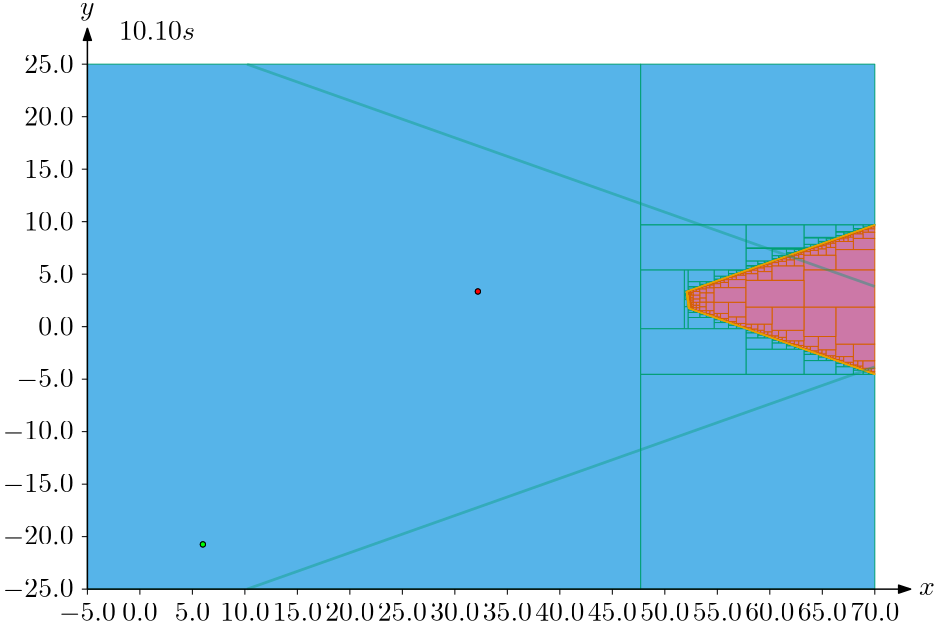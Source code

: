 <?xml version="1.0"?>
<!DOCTYPE ipe SYSTEM "ipe.dtd">
<ipe version="70218">
<ipestyle name="ipegenerator">
<symbol name="arrow/arc(spx)">
<path stroke="sym-stroke" fill="sym-stroke" pen="sym-pen">
0 0 m
-1 0.333 l
-1 -0.333 l
h
</path>
</symbol>
<symbol name="arrow/farc(spx)">
<path stroke="sym-stroke" fill="white" pen="sym-pen">
0 0 m
-1 0.333 l
-1 -0.333 l
h
</path>
</symbol>
<symbol name="arrow/ptarc(spx)">
<path stroke="sym-stroke" fill="sym-stroke" pen="sym-pen">
0 0 m
-1 0.333 l
-0.8 0 l
-1 -0.333 l
h
</path>
</symbol>
<symbol name="arrow/fptarc(spx)">
<path stroke="sym-stroke" fill="white" pen="sym-pen">
0 0 m
-1 0.333 l
-0.8 0 l
-1 -0.333 l
h
</path>
</symbol>
<symbol name="mark/circle(sx)" transformations="translations">
<path fill="sym-stroke">
0.6 0 0 0.6 0 0 e
0.4 0 0 0.4 0 0 e
</path>
</symbol>
<symbol name="mark/disk(sx)" transformations="translations">
<path fill="sym-stroke">
0.6 0 0 0.6 0 0 e
</path>
</symbol>
<symbol name="mark/fdisk(sfx)" transformations="translations">
<group>
<path fill="sym-fill">
0.5 0 0 0.5 0 0 e
</path>
<path fill="sym-stroke" fillrule="eofill">
0.6 0 0 0.6 0 0 e
0.4 0 0 0.4 0 0 e
</path>
</group>
</symbol>
<symbol name="mark/box(sx)" transformations="translations">
<path fill="sym-stroke" fillrule="eofill">
-0.6 -0.6 m
0.6 -0.6 l
0.6 0.6 l
-0.6 0.6 l
h
-0.4 -0.4 m
0.4 -0.4 l
0.4 0.4 l
-0.4 0.4 l
h
</path>
</symbol>
<symbol name="mark/square(sx)" transformations="translations">
<path fill="sym-stroke">
-0.6 -0.6 m
0.6 -0.6 l
0.6 0.6 l
-0.6 0.6 l
h
</path>
</symbol>
<symbol name="mark/fsquare(sfx)" transformations="translations">
<group>
<path fill="sym-fill">
-0.5 -0.5 m
0.5 -0.5 l
0.5 0.5 l
-0.5 0.5 l
h
</path>
<path fill="sym-stroke" fillrule="eofill">
-0.6 -0.6 m
0.6 -0.6 l
0.6 0.6 l
-0.6 0.6 l
h
-0.4 -0.4 m
0.4 -0.4 l
0.4 0.4 l
-0.4 0.4 l
h
</path>
</group>
</symbol>
<symbol name="mark/cross(sx)" transformations="translations">
<group>
<path fill="sym-stroke">
-0.43 -0.57 m
0.57 0.43 l
0.43 0.57 l
-0.57 -0.43 l
h
</path>
<path fill="sym-stroke">
-0.43 0.57 m
0.57 -0.43 l
0.43 -0.57 l
-0.57 0.43 l
h
</path>
</group>
</symbol>
<symbol name="arrow/fnormal(spx)">
<path stroke="sym-stroke" fill="white" pen="sym-pen">
0 0 m
-1 0.333 l
-1 -0.333 l
h
</path>
</symbol>
<symbol name="arrow/pointed(spx)">
<path stroke="sym-stroke" fill="sym-stroke" pen="sym-pen">
0 0 m
-1 0.333 l
-0.8 0 l
-1 -0.333 l
h
</path>
</symbol>
<symbol name="arrow/fpointed(spx)">
<path stroke="sym-stroke" fill="white" pen="sym-pen">
0 0 m
-1 0.333 l
-0.8 0 l
-1 -0.333 l
h
</path>
</symbol>
<symbol name="arrow/linear(spx)">
<path stroke="sym-stroke" pen="sym-pen">
-1 0.333 m
0 0 l
-1 -0.333 l
</path>
</symbol>
<symbol name="arrow/fdouble(spx)">
<path stroke="sym-stroke" fill="white" pen="sym-pen">
0 0 m
-1 0.333 l
-1 -0.333 l
h
-1 0 m
-2 0.333 l
-2 -0.333 l
h
</path>
</symbol>
<symbol name="arrow/double(spx)">
<path stroke="sym-stroke" fill="sym-stroke" pen="sym-pen">
0 0 m
-1 0.333 l
-1 -0.333 l
h
-1 0 m
-2 0.333 l
-2 -0.333 l
h
</path>
</symbol>
<anglesize name="22.5 deg" value="22.5"/>
<anglesize name="30 deg" value="30"/>
<anglesize name="45 deg" value="45"/>
<anglesize name="60 deg" value="60"/>
<anglesize name="90 deg" value="90"/>
<arrowsize name="large" value="10"/>
<arrowsize name="normal" value="4.294"/>
<arrowsize name="small" value="5"/>
<arrowsize name="tiny" value="3"/>
<color name="aliceblue" value="0.941 0.973 1"/>
<color name="antiquewhite" value="0.98 0.922 0.843"/>
<color name="antiquewhite1" value="1 0.937 0.859"/>
<color name="antiquewhite2" value="0.933 0.875 0.8"/>
<color name="antiquewhite3" value="0.804 0.753 0.69"/>
<color name="antiquewhite4" value="0.545 0.514 0.471"/>
<color name="aquamarine" value="0.498 1 0.831"/>
<color name="aquamarine1" value="0.498 1 0.831"/>
<color name="aquamarine2" value="0.463 0.933 0.776"/>
<color name="aquamarine3" value="0.4 0.804 0.667"/>
<color name="aquamarine4" value="0.271 0.545 0.455"/>
<color name="azure" value="0.941 1 1"/>
<color name="azure1" value="0.941 1 1"/>
<color name="azure2" value="0.878 0.933 0.933"/>
<color name="azure3" value="0.757 0.804 0.804"/>
<color name="azure4" value="0.514 0.545 0.545"/>
<color name="beige" value="0.961 0.961 0.863"/>
<color name="bisque" value="1 0.894 0.769"/>
<color name="bisque1" value="1 0.894 0.769"/>
<color name="bisque2" value="0.933 0.835 0.718"/>
<color name="bisque3" value="0.804 0.718 0.62"/>
<color name="bisque4" value="0.545 0.49 0.42"/>
<color name="black" value="0"/>
<color name="blanchedalmond" value="1 0.922 0.804"/>
<color name="blue" value="0 0 1"/>
<color name="blue1" value="0 0 1"/>
<color name="blue2" value="0 0 0.933"/>
<color name="blue3" value="0 0 0.804"/>
<color name="blue4" value="0 0 0.545"/>
<color name="blueviolet" value="0.541 0.169 0.886"/>
<color name="brown" value="0.647 0.165 0.165"/>
<color name="brown1" value="1 0.251 0.251"/>
<color name="brown2" value="0.933 0.231 0.231"/>
<color name="brown3" value="0.804 0.2 0.2"/>
<color name="brown4" value="0.545 0.137 0.137"/>
<color name="burlywood" value="0.871 0.722 0.529"/>
<color name="burlywood1" value="1 0.827 0.608"/>
<color name="burlywood2" value="0.933 0.773 0.569"/>
<color name="burlywood3" value="0.804 0.667 0.49"/>
<color name="burlywood4" value="0.545 0.451 0.333"/>
<color name="cadetblue" value="0.373 0.62 0.627"/>
<color name="cadetblue1" value="0.596 0.961 1"/>
<color name="cadetblue2" value="0.557 0.898 0.933"/>
<color name="cadetblue3" value="0.478 0.773 0.804"/>
<color name="cadetblue4" value="0.325 0.525 0.545"/>
<color name="chartreuse" value="0.498 1 0"/>
<color name="chartreuse1" value="0.498 1 0"/>
<color name="chartreuse2" value="0.463 0.933 0"/>
<color name="chartreuse3" value="0.4 0.804 0"/>
<color name="chartreuse4" value="0.271 0.545 0"/>
<color name="chocolate" value="0.824 0.412 0.118"/>
<color name="chocolate1" value="1 0.498 0.141"/>
<color name="chocolate2" value="0.933 0.463 0.129"/>
<color name="chocolate3" value="0.804 0.4 0.114"/>
<color name="chocolate4" value="0.545 0.271 0.075"/>
<color name="colorBlind1" value="0 0.619 0.451"/>
<color name="colorBlindInFill" value="0.8 0.47 0.655"/>
<color name="colorBlindInStroke" value="0.835 0.369 0"/>
<color name="colorBlindMaybeFill" value="0.941 0.894 0.259"/>
<color name="colorBlindMaybeStroke" value="0.902 0.624 0"/>
<color name="colorBlindOutFill" value="0.337 0.706 0.914"/>
<color name="colorBlindOutStroke" value="0 0.62 0.451"/>
<color name="coral" value="1 0.498 0.314"/>
<color name="coral1" value="1 0.447 0.337"/>
<color name="coral2" value="0.933 0.416 0.314"/>
<color name="coral3" value="0.804 0.357 0.271"/>
<color name="coral4" value="0.545 0.243 0.184"/>
<color name="cornflowerblue" value="0.392 0.584 0.929"/>
<color name="cornsilk" value="1 0.973 0.863"/>
<color name="cornsilk1" value="1 0.973 0.863"/>
<color name="cornsilk2" value="0.933 0.91 0.804"/>
<color name="cornsilk3" value="0.804 0.784 0.694"/>
<color name="cornsilk4" value="0.545 0.533 0.471"/>
<color name="cyan" value="0 1 1"/>
<color name="cyan1" value="0 1 1"/>
<color name="cyan2" value="0 0.933 0.933"/>
<color name="cyan3" value="0 0.804 0.804"/>
<color name="cyan4" value="0 0.545 0.545"/>
<color name="darkblue" value="0 0 0.545"/>
<color name="darkcyan" value="0 0.545 0.545"/>
<color name="darkgoldenrod" value="0.722 0.525 0.043"/>
<color name="darkgoldenrod1" value="1 0.725 0.059"/>
<color name="darkgoldenrod2" value="0.933 0.678 0.055"/>
<color name="darkgoldenrod3" value="0.804 0.584 0.047"/>
<color name="darkgoldenrod4" value="0.545 0.396 0.031"/>
<color name="darkgray" value="0.663"/>
<color name="darkgreen" value="0 0.392 0"/>
<color name="darkgrey" value="0.663"/>
<color name="darkkhaki" value="0.741 0.718 0.42"/>
<color name="darkmagenta" value="0.545 0 0.545"/>
<color name="darkolivegreen" value="0.333 0.42 0.184"/>
<color name="darkolivegreen1" value="0.792 1 0.439"/>
<color name="darkolivegreen2" value="0.737 0.933 0.408"/>
<color name="darkolivegreen3" value="0.635 0.804 0.353"/>
<color name="darkolivegreen4" value="0.431 0.545 0.239"/>
<color name="darkorange" value="1 0.549 0"/>
<color name="darkorange1" value="1 0.498 0"/>
<color name="darkorange2" value="0.933 0.463 0"/>
<color name="darkorange3" value="0.804 0.4 0"/>
<color name="darkorange4" value="0.545 0.271 0"/>
<color name="darkorchid" value="0.6 0.196 0.8"/>
<color name="darkorchid1" value="0.749 0.243 1"/>
<color name="darkorchid2" value="0.698 0.227 0.933"/>
<color name="darkorchid3" value="0.604 0.196 0.804"/>
<color name="darkorchid4" value="0.408 0.133 0.545"/>
<color name="darkred" value="0.545 0 0"/>
<color name="darksalmon" value="0.914 0.588 0.478"/>
<color name="darkseagreen" value="0.561 0.737 0.561"/>
<color name="darkseagreen1" value="0.757 1 0.757"/>
<color name="darkseagreen2" value="0.706 0.933 0.706"/>
<color name="darkseagreen3" value="0.608 0.804 0.608"/>
<color name="darkseagreen4" value="0.412 0.545 0.412"/>
<color name="darkslateblue" value="0.282 0.239 0.545"/>
<color name="darkslategray" value="0.184 0.31 0.31"/>
<color name="darkslategray1" value="0.592 1 1"/>
<color name="darkslategray2" value="0.553 0.933 0.933"/>
<color name="darkslategray3" value="0.475 0.804 0.804"/>
<color name="darkslategray4" value="0.322 0.545 0.545"/>
<color name="darkslategrey" value="0.184 0.31 0.31"/>
<color name="darkturquoise" value="0 0.808 0.82"/>
<color name="darkviolet" value="0.58 0 0.827"/>
<color name="deeppink" value="1 0.078 0.576"/>
<color name="deeppink1" value="1 0.078 0.576"/>
<color name="deeppink2" value="0.933 0.071 0.537"/>
<color name="deeppink3" value="0.804 0.063 0.463"/>
<color name="deeppink4" value="0.545 0.039 0.314"/>
<color name="deepskyblue" value="0 0.749 1"/>
<color name="deepskyblue1" value="0 0.749 1"/>
<color name="deepskyblue2" value="0 0.698 0.933"/>
<color name="deepskyblue3" value="0 0.604 0.804"/>
<color name="deepskyblue4" value="0 0.408 0.545"/>
<color name="dimgray" value="0.412"/>
<color name="dimgrey" value="0.412"/>
<color name="dodgerblue" value="0.118 0.565 1"/>
<color name="dodgerblue1" value="0.118 0.565 1"/>
<color name="dodgerblue2" value="0.11 0.525 0.933"/>
<color name="dodgerblue3" value="0.094 0.455 0.804"/>
<color name="dodgerblue4" value="0.063 0.306 0.545"/>
<color name="firebrick" value="0.698 0.133 0.133"/>
<color name="firebrick1" value="1 0.188 0.188"/>
<color name="firebrick2" value="0.933 0.173 0.173"/>
<color name="firebrick3" value="0.804 0.149 0.149"/>
<color name="firebrick4" value="0.545 0.102 0.102"/>
<color name="floralwhite" value="1 0.98 0.941"/>
<color name="forestgreen" value="0.133 0.545 0.133"/>
<color name="gainsboro" value="0.863"/>
<color name="ghostwhite" value="0.973 0.973 1"/>
<color name="gold" value="1 0.843 0"/>
<color name="gold1" value="1 0.843 0"/>
<color name="gold2" value="0.933 0.788 0"/>
<color name="gold3" value="0.804 0.678 0"/>
<color name="gold4" value="0.545 0.459 0"/>
<color name="goldenrod" value="0.855 0.647 0.125"/>
<color name="goldenrod1" value="1 0.757 0.145"/>
<color name="goldenrod2" value="0.933 0.706 0.133"/>
<color name="goldenrod3" value="0.804 0.608 0.114"/>
<color name="goldenrod4" value="0.545 0.412 0.078"/>
<color name="gray" value="0.745"/>
<color name="gray0" value="0"/>
<color name="gray1" value="0.012"/>
<color name="gray10" value="0.102"/>
<color name="gray100" value="1"/>
<color name="gray11" value="0.11"/>
<color name="gray12" value="0.122"/>
<color name="gray13" value="0.129"/>
<color name="gray14" value="0.141"/>
<color name="gray15" value="0.149"/>
<color name="gray16" value="0.161"/>
<color name="gray17" value="0.169"/>
<color name="gray18" value="0.18"/>
<color name="gray19" value="0.188"/>
<color name="gray2" value="0.02"/>
<color name="gray20" value="0.2"/>
<color name="gray21" value="0.212"/>
<color name="gray22" value="0.22"/>
<color name="gray23" value="0.231"/>
<color name="gray24" value="0.239"/>
<color name="gray25" value="0.251"/>
<color name="gray26" value="0.259"/>
<color name="gray27" value="0.271"/>
<color name="gray28" value="0.278"/>
<color name="gray29" value="0.29"/>
<color name="gray3" value="0.031"/>
<color name="gray30" value="0.302"/>
<color name="gray31" value="0.31"/>
<color name="gray32" value="0.322"/>
<color name="gray33" value="0.329"/>
<color name="gray34" value="0.341"/>
<color name="gray35" value="0.349"/>
<color name="gray36" value="0.361"/>
<color name="gray37" value="0.369"/>
<color name="gray38" value="0.38"/>
<color name="gray39" value="0.388"/>
<color name="gray4" value="0.039"/>
<color name="gray40" value="0.4"/>
<color name="gray41" value="0.412"/>
<color name="gray42" value="0.42"/>
<color name="gray43" value="0.431"/>
<color name="gray44" value="0.439"/>
<color name="gray45" value="0.451"/>
<color name="gray46" value="0.459"/>
<color name="gray47" value="0.471"/>
<color name="gray48" value="0.478"/>
<color name="gray49" value="0.49"/>
<color name="gray5" value="0.051"/>
<color name="gray50" value="0.498"/>
<color name="gray51" value="0.51"/>
<color name="gray52" value="0.522"/>
<color name="gray53" value="0.529"/>
<color name="gray54" value="0.541"/>
<color name="gray55" value="0.549"/>
<color name="gray56" value="0.561"/>
<color name="gray57" value="0.569"/>
<color name="gray58" value="0.58"/>
<color name="gray59" value="0.588"/>
<color name="gray6" value="0.059"/>
<color name="gray60" value="0.6"/>
<color name="gray61" value="0.612"/>
<color name="gray62" value="0.62"/>
<color name="gray63" value="0.631"/>
<color name="gray64" value="0.639"/>
<color name="gray65" value="0.651"/>
<color name="gray66" value="0.659"/>
<color name="gray67" value="0.671"/>
<color name="gray68" value="0.678"/>
<color name="gray69" value="0.69"/>
<color name="gray7" value="0.071"/>
<color name="gray70" value="0.702"/>
<color name="gray71" value="0.71"/>
<color name="gray72" value="0.722"/>
<color name="gray73" value="0.729"/>
<color name="gray74" value="0.741"/>
<color name="gray75" value="0.749"/>
<color name="gray76" value="0.761"/>
<color name="gray77" value="0.769"/>
<color name="gray78" value="0.78"/>
<color name="gray79" value="0.788"/>
<color name="gray8" value="0.078"/>
<color name="gray80" value="0.8"/>
<color name="gray81" value="0.812"/>
<color name="gray82" value="0.82"/>
<color name="gray83" value="0.831"/>
<color name="gray84" value="0.839"/>
<color name="gray85" value="0.851"/>
<color name="gray86" value="0.859"/>
<color name="gray87" value="0.871"/>
<color name="gray88" value="0.878"/>
<color name="gray89" value="0.89"/>
<color name="gray9" value="0.09"/>
<color name="gray90" value="0.898"/>
<color name="gray91" value="0.91"/>
<color name="gray92" value="0.922"/>
<color name="gray93" value="0.929"/>
<color name="gray94" value="0.941"/>
<color name="gray95" value="0.949"/>
<color name="gray96" value="0.961"/>
<color name="gray97" value="0.969"/>
<color name="gray98" value="0.98"/>
<color name="gray99" value="0.988"/>
<color name="green" value="0 1 0"/>
<color name="green1" value="0 1 0"/>
<color name="green2" value="0 0.933 0"/>
<color name="green3" value="0 0.804 0"/>
<color name="green4" value="0 0.545 0"/>
<color name="greenyellow" value="0.678 1 0.184"/>
<color name="grey" value="0.745"/>
<color name="grey0" value="0"/>
<color name="grey1" value="0.012"/>
<color name="grey10" value="0.102"/>
<color name="grey100" value="1"/>
<color name="grey11" value="0.11"/>
<color name="grey12" value="0.122"/>
<color name="grey13" value="0.129"/>
<color name="grey14" value="0.141"/>
<color name="grey15" value="0.149"/>
<color name="grey16" value="0.161"/>
<color name="grey17" value="0.169"/>
<color name="grey18" value="0.18"/>
<color name="grey19" value="0.188"/>
<color name="grey2" value="0.02"/>
<color name="grey20" value="0.2"/>
<color name="grey21" value="0.212"/>
<color name="grey22" value="0.22"/>
<color name="grey23" value="0.231"/>
<color name="grey24" value="0.239"/>
<color name="grey25" value="0.251"/>
<color name="grey26" value="0.259"/>
<color name="grey27" value="0.271"/>
<color name="grey28" value="0.278"/>
<color name="grey29" value="0.29"/>
<color name="grey3" value="0.031"/>
<color name="grey30" value="0.302"/>
<color name="grey31" value="0.31"/>
<color name="grey32" value="0.322"/>
<color name="grey33" value="0.329"/>
<color name="grey34" value="0.341"/>
<color name="grey35" value="0.349"/>
<color name="grey36" value="0.361"/>
<color name="grey37" value="0.369"/>
<color name="grey38" value="0.38"/>
<color name="grey39" value="0.388"/>
<color name="grey4" value="0.039"/>
<color name="grey40" value="0.4"/>
<color name="grey41" value="0.412"/>
<color name="grey42" value="0.42"/>
<color name="grey43" value="0.431"/>
<color name="grey44" value="0.439"/>
<color name="grey45" value="0.451"/>
<color name="grey46" value="0.459"/>
<color name="grey47" value="0.471"/>
<color name="grey48" value="0.478"/>
<color name="grey49" value="0.49"/>
<color name="grey5" value="0.051"/>
<color name="grey50" value="0.498"/>
<color name="grey51" value="0.51"/>
<color name="grey52" value="0.522"/>
<color name="grey53" value="0.529"/>
<color name="grey54" value="0.541"/>
<color name="grey55" value="0.549"/>
<color name="grey56" value="0.561"/>
<color name="grey57" value="0.569"/>
<color name="grey58" value="0.58"/>
<color name="grey59" value="0.588"/>
<color name="grey6" value="0.059"/>
<color name="grey60" value="0.6"/>
<color name="grey61" value="0.612"/>
<color name="grey62" value="0.62"/>
<color name="grey63" value="0.631"/>
<color name="grey64" value="0.639"/>
<color name="grey65" value="0.651"/>
<color name="grey66" value="0.659"/>
<color name="grey67" value="0.671"/>
<color name="grey68" value="0.678"/>
<color name="grey69" value="0.69"/>
<color name="grey7" value="0.071"/>
<color name="grey70" value="0.702"/>
<color name="grey71" value="0.71"/>
<color name="grey72" value="0.722"/>
<color name="grey73" value="0.729"/>
<color name="grey74" value="0.741"/>
<color name="grey75" value="0.749"/>
<color name="grey76" value="0.761"/>
<color name="grey77" value="0.769"/>
<color name="grey78" value="0.78"/>
<color name="grey79" value="0.788"/>
<color name="grey8" value="0.078"/>
<color name="grey80" value="0.8"/>
<color name="grey81" value="0.812"/>
<color name="grey82" value="0.82"/>
<color name="grey83" value="0.831"/>
<color name="grey84" value="0.839"/>
<color name="grey85" value="0.851"/>
<color name="grey86" value="0.859"/>
<color name="grey87" value="0.871"/>
<color name="grey88" value="0.878"/>
<color name="grey89" value="0.89"/>
<color name="grey9" value="0.09"/>
<color name="grey90" value="0.898"/>
<color name="grey91" value="0.91"/>
<color name="grey92" value="0.922"/>
<color name="grey93" value="0.929"/>
<color name="grey94" value="0.941"/>
<color name="grey95" value="0.949"/>
<color name="grey96" value="0.961"/>
<color name="grey97" value="0.969"/>
<color name="grey98" value="0.98"/>
<color name="grey99" value="0.988"/>
<color name="honeydew" value="0.941 1 0.941"/>
<color name="honeydew1" value="0.941 1 0.941"/>
<color name="honeydew2" value="0.878 0.933 0.878"/>
<color name="honeydew3" value="0.757 0.804 0.757"/>
<color name="honeydew4" value="0.514 0.545 0.514"/>
<color name="hotpink" value="1 0.412 0.706"/>
<color name="hotpink1" value="1 0.431 0.706"/>
<color name="hotpink2" value="0.933 0.416 0.655"/>
<color name="hotpink3" value="0.804 0.376 0.565"/>
<color name="hotpink4" value="0.545 0.227 0.384"/>
<color name="indianred" value="0.804 0.361 0.361"/>
<color name="indianred1" value="1 0.416 0.416"/>
<color name="indianred2" value="0.933 0.388 0.388"/>
<color name="indianred3" value="0.804 0.333 0.333"/>
<color name="indianred4" value="0.545 0.227 0.227"/>
<color name="ivory" value="1 1 0.941"/>
<color name="ivory1" value="1 1 0.941"/>
<color name="ivory2" value="0.933 0.933 0.878"/>
<color name="ivory3" value="0.804 0.804 0.757"/>
<color name="ivory4" value="0.545 0.545 0.514"/>
<color name="khaki" value="0.941 0.902 0.549"/>
<color name="khaki1" value="1 0.965 0.561"/>
<color name="khaki2" value="0.933 0.902 0.522"/>
<color name="khaki3" value="0.804 0.776 0.451"/>
<color name="khaki4" value="0.545 0.525 0.306"/>
<color name="lavender" value="0.902 0.902 0.98"/>
<color name="lavenderblush" value="1 0.941 0.961"/>
<color name="lavenderblush1" value="1 0.941 0.961"/>
<color name="lavenderblush2" value="0.933 0.878 0.898"/>
<color name="lavenderblush3" value="0.804 0.757 0.773"/>
<color name="lavenderblush4" value="0.545 0.514 0.525"/>
<color name="lawngreen" value="0.486 0.988 0"/>
<color name="lemonchiffon" value="1 0.98 0.804"/>
<color name="lemonchiffon1" value="1 0.98 0.804"/>
<color name="lemonchiffon2" value="0.933 0.914 0.749"/>
<color name="lemonchiffon3" value="0.804 0.788 0.647"/>
<color name="lemonchiffon4" value="0.545 0.537 0.439"/>
<color name="lightblue" value="0.678 0.847 0.902"/>
<color name="lightblue1" value="0.749 0.937 1"/>
<color name="lightblue2" value="0.698 0.875 0.933"/>
<color name="lightblue3" value="0.604 0.753 0.804"/>
<color name="lightblue4" value="0.408 0.514 0.545"/>
<color name="lightcoral" value="0.941 0.502 0.502"/>
<color name="lightcyan" value="0.878 1 1"/>
<color name="lightcyan1" value="0.878 1 1"/>
<color name="lightcyan2" value="0.82 0.933 0.933"/>
<color name="lightcyan3" value="0.706 0.804 0.804"/>
<color name="lightcyan4" value="0.478 0.545 0.545"/>
<color name="lightgoldenrod" value="0.933 0.867 0.51"/>
<color name="lightgoldenrod1" value="1 0.925 0.545"/>
<color name="lightgoldenrod2" value="0.933 0.863 0.51"/>
<color name="lightgoldenrod3" value="0.804 0.745 0.439"/>
<color name="lightgoldenrod4" value="0.545 0.506 0.298"/>
<color name="lightgoldenrodyellow" value="0.98 0.98 0.824"/>
<color name="lightgray" value="0.827"/>
<color name="lightgreen" value="0.565 0.933 0.565"/>
<color name="lightgrey" value="0.827"/>
<color name="lightpink" value="1 0.714 0.757"/>
<color name="lightpink1" value="1 0.682 0.725"/>
<color name="lightpink2" value="0.933 0.635 0.678"/>
<color name="lightpink3" value="0.804 0.549 0.584"/>
<color name="lightpink4" value="0.545 0.373 0.396"/>
<color name="lightsalmon" value="1 0.627 0.478"/>
<color name="lightsalmon1" value="1 0.627 0.478"/>
<color name="lightsalmon2" value="0.933 0.584 0.447"/>
<color name="lightsalmon3" value="0.804 0.506 0.384"/>
<color name="lightsalmon4" value="0.545 0.341 0.259"/>
<color name="lightseagreen" value="0.125 0.698 0.667"/>
<color name="lightskyblue" value="0.529 0.808 0.98"/>
<color name="lightskyblue1" value="0.69 0.886 1"/>
<color name="lightskyblue2" value="0.643 0.827 0.933"/>
<color name="lightskyblue3" value="0.553 0.714 0.804"/>
<color name="lightskyblue4" value="0.376 0.482 0.545"/>
<color name="lightslateblue" value="0.518 0.439 1"/>
<color name="lightslategray" value="0.467 0.533 0.6"/>
<color name="lightslategrey" value="0.467 0.533 0.6"/>
<color name="lightsteelblue" value="0.69 0.769 0.871"/>
<color name="lightsteelblue1" value="0.792 0.882 1"/>
<color name="lightsteelblue2" value="0.737 0.824 0.933"/>
<color name="lightsteelblue3" value="0.635 0.71 0.804"/>
<color name="lightsteelblue4" value="0.431 0.482 0.545"/>
<color name="lightyellow" value="1 1 0.878"/>
<color name="lightyellow1" value="1 1 0.878"/>
<color name="lightyellow2" value="0.933 0.933 0.82"/>
<color name="lightyellow3" value="0.804 0.804 0.706"/>
<color name="lightyellow4" value="0.545 0.545 0.478"/>
<color name="limegreen" value="0.196 0.804 0.196"/>
<color name="linen" value="0.98 0.941 0.902"/>
<color name="magenta" value="1 0 1"/>
<color name="magenta1" value="1 0 1"/>
<color name="magenta2" value="0.933 0 0.933"/>
<color name="magenta3" value="0.804 0 0.804"/>
<color name="magenta4" value="0.545 0 0.545"/>
<color name="maroon" value="0.69 0.188 0.376"/>
<color name="maroon1" value="1 0.204 0.702"/>
<color name="maroon2" value="0.933 0.188 0.655"/>
<color name="maroon3" value="0.804 0.161 0.565"/>
<color name="maroon4" value="0.545 0.11 0.384"/>
<color name="mediumaquamarine" value="0.4 0.804 0.667"/>
<color name="mediumblue" value="0 0 0.804"/>
<color name="mediumorchid" value="0.729 0.333 0.827"/>
<color name="mediumorchid1" value="0.878 0.4 1"/>
<color name="mediumorchid2" value="0.82 0.373 0.933"/>
<color name="mediumorchid3" value="0.706 0.322 0.804"/>
<color name="mediumorchid4" value="0.478 0.216 0.545"/>
<color name="mediumpurple" value="0.576 0.439 0.859"/>
<color name="mediumpurple1" value="0.671 0.51 1"/>
<color name="mediumpurple2" value="0.624 0.475 0.933"/>
<color name="mediumpurple3" value="0.537 0.408 0.804"/>
<color name="mediumpurple4" value="0.365 0.278 0.545"/>
<color name="mediumseagreen" value="0.235 0.702 0.443"/>
<color name="mediumslateblue" value="0.482 0.408 0.933"/>
<color name="mediumspringgreen" value="0 0.98 0.604"/>
<color name="mediumturquoise" value="0.282 0.82 0.8"/>
<color name="mediumvioletred" value="0.78 0.082 0.522"/>
<color name="midnightblue" value="0.098 0.098 0.439"/>
<color name="mintcream" value="0.961 1 0.98"/>
<color name="mistyrose" value="1 0.894 0.882"/>
<color name="mistyrose1" value="1 0.894 0.882"/>
<color name="mistyrose2" value="0.933 0.835 0.824"/>
<color name="mistyrose3" value="0.804 0.718 0.71"/>
<color name="mistyrose4" value="0.545 0.49 0.482"/>
<color name="moccasin" value="1 0.894 0.71"/>
<color name="navajowhite" value="1 0.871 0.678"/>
<color name="navajowhite1" value="1 0.871 0.678"/>
<color name="navajowhite2" value="0.933 0.812 0.631"/>
<color name="navajowhite3" value="0.804 0.702 0.545"/>
<color name="navajowhite4" value="0.545 0.475 0.369"/>
<color name="navy" value="0 0 0.502"/>
<color name="navyblue" value="0 0 0.502"/>
<color name="oldlace" value="0.992 0.961 0.902"/>
<color name="olivedrab" value="0.42 0.557 0.137"/>
<color name="olivedrab1" value="0.753 1 0.243"/>
<color name="olivedrab2" value="0.702 0.933 0.227"/>
<color name="olivedrab3" value="0.604 0.804 0.196"/>
<color name="olivedrab4" value="0.412 0.545 0.133"/>
<color name="orange" value="1 0.647 0"/>
<color name="orange1" value="1 0.647 0"/>
<color name="orange2" value="0.933 0.604 0"/>
<color name="orange3" value="0.804 0.522 0"/>
<color name="orange4" value="0.545 0.353 0"/>
<color name="orangered" value="1 0.271 0"/>
<color name="orangered1" value="1 0.271 0"/>
<color name="orangered2" value="0.933 0.251 0"/>
<color name="orangered3" value="0.804 0.216 0"/>
<color name="orangered4" value="0.545 0.145 0"/>
<color name="orchid" value="0.855 0.439 0.839"/>
<color name="orchid1" value="1 0.514 0.98"/>
<color name="orchid2" value="0.933 0.478 0.914"/>
<color name="orchid3" value="0.804 0.412 0.788"/>
<color name="orchid4" value="0.545 0.278 0.537"/>
<color name="palegoldenrod" value="0.933 0.91 0.667"/>
<color name="palegreen" value="0.596 0.984 0.596"/>
<color name="palegreen1" value="0.604 1 0.604"/>
<color name="palegreen2" value="0.565 0.933 0.565"/>
<color name="palegreen3" value="0.486 0.804 0.486"/>
<color name="palegreen4" value="0.329 0.545 0.329"/>
<color name="paleturquoise" value="0.686 0.933 0.933"/>
<color name="paleturquoise1" value="0.733 1 1"/>
<color name="paleturquoise2" value="0.682 0.933 0.933"/>
<color name="paleturquoise3" value="0.588 0.804 0.804"/>
<color name="paleturquoise4" value="0.4 0.545 0.545"/>
<color name="palevioletred" value="0.859 0.439 0.576"/>
<color name="palevioletred1" value="1 0.51 0.671"/>
<color name="palevioletred2" value="0.933 0.475 0.624"/>
<color name="palevioletred3" value="0.804 0.408 0.537"/>
<color name="palevioletred4" value="0.545 0.278 0.365"/>
<color name="papayawhip" value="1 0.937 0.835"/>
<color name="peachpuff" value="1 0.855 0.725"/>
<color name="peachpuff1" value="1 0.855 0.725"/>
<color name="peachpuff2" value="0.933 0.796 0.678"/>
<color name="peachpuff3" value="0.804 0.686 0.584"/>
<color name="peachpuff4" value="0.545 0.467 0.396"/>
<color name="peru" value="0.804 0.522 0.247"/>
<color name="pink" value="1 0.753 0.796"/>
<color name="pink1" value="1 0.71 0.773"/>
<color name="pink2" value="0.933 0.663 0.722"/>
<color name="pink3" value="0.804 0.569 0.62"/>
<color name="pink4" value="0.545 0.388 0.424"/>
<color name="plum" value="0.867 0.627 0.867"/>
<color name="plum1" value="1 0.733 1"/>
<color name="plum2" value="0.933 0.682 0.933"/>
<color name="plum3" value="0.804 0.588 0.804"/>
<color name="plum4" value="0.545 0.4 0.545"/>
<color name="powderblue" value="0.69 0.878 0.902"/>
<color name="purple" value="0.627 0.125 0.941"/>
<color name="purple1" value="0.608 0.188 1"/>
<color name="purple2" value="0.569 0.173 0.933"/>
<color name="purple3" value="0.49 0.149 0.804"/>
<color name="purple4" value="0.333 0.102 0.545"/>
<color name="red" value="1 0 0"/>
<color name="red1" value="1 0 0"/>
<color name="red2" value="0.933 0 0"/>
<color name="red3" value="0.804 0 0"/>
<color name="red4" value="0.545 0 0"/>
<color name="rosybrown" value="0.737 0.561 0.561"/>
<color name="rosybrown1" value="1 0.757 0.757"/>
<color name="rosybrown2" value="0.933 0.706 0.706"/>
<color name="rosybrown3" value="0.804 0.608 0.608"/>
<color name="rosybrown4" value="0.545 0.412 0.412"/>
<color name="royalblue" value="0.255 0.412 0.882"/>
<color name="royalblue1" value="0.282 0.463 1"/>
<color name="royalblue2" value="0.263 0.431 0.933"/>
<color name="royalblue3" value="0.227 0.373 0.804"/>
<color name="royalblue4" value="0.153 0.251 0.545"/>
<color name="saddlebrown" value="0.545 0.271 0.075"/>
<color name="salmon" value="0.98 0.502 0.447"/>
<color name="salmon1" value="1 0.549 0.412"/>
<color name="salmon2" value="0.933 0.51 0.384"/>
<color name="salmon3" value="0.804 0.439 0.329"/>
<color name="salmon4" value="0.545 0.298 0.224"/>
<color name="sandybrown" value="0.957 0.643 0.376"/>
<color name="seagreen" value="0.18 0.545 0.341"/>
<color name="seagreen1" value="0.329 1 0.624"/>
<color name="seagreen2" value="0.306 0.933 0.58"/>
<color name="seagreen3" value="0.263 0.804 0.502"/>
<color name="seagreen4" value="0.18 0.545 0.341"/>
<color name="seashell" value="1 0.961 0.933"/>
<color name="seashell1" value="1 0.961 0.933"/>
<color name="seashell2" value="0.933 0.898 0.871"/>
<color name="seashell3" value="0.804 0.773 0.749"/>
<color name="seashell4" value="0.545 0.525 0.51"/>
<color name="sienna" value="0.627 0.322 0.176"/>
<color name="sienna1" value="1 0.51 0.278"/>
<color name="sienna2" value="0.933 0.475 0.259"/>
<color name="sienna3" value="0.804 0.408 0.224"/>
<color name="sienna4" value="0.545 0.278 0.149"/>
<color name="skyblue" value="0.529 0.808 0.922"/>
<color name="skyblue1" value="0.529 0.808 1"/>
<color name="skyblue2" value="0.494 0.753 0.933"/>
<color name="skyblue3" value="0.424 0.651 0.804"/>
<color name="skyblue4" value="0.29 0.439 0.545"/>
<color name="slateblue" value="0.416 0.353 0.804"/>
<color name="slateblue1" value="0.514 0.435 1"/>
<color name="slateblue2" value="0.478 0.404 0.933"/>
<color name="slateblue3" value="0.412 0.349 0.804"/>
<color name="slateblue4" value="0.278 0.235 0.545"/>
<color name="slategray" value="0.439 0.502 0.565"/>
<color name="slategray1" value="0.776 0.886 1"/>
<color name="slategray2" value="0.725 0.827 0.933"/>
<color name="slategray3" value="0.624 0.714 0.804"/>
<color name="slategray4" value="0.424 0.482 0.545"/>
<color name="slategrey" value="0.439 0.502 0.565"/>
<color name="snow" value="1 0.98 0.98"/>
<color name="snow1" value="1 0.98 0.98"/>
<color name="snow2" value="0.933 0.914 0.914"/>
<color name="snow3" value="0.804 0.788 0.788"/>
<color name="snow4" value="0.545 0.537 0.537"/>
<color name="springgreen" value="0 1 0.498"/>
<color name="springgreen1" value="0 1 0.498"/>
<color name="springgreen2" value="0 0.933 0.463"/>
<color name="springgreen3" value="0 0.804 0.4"/>
<color name="springgreen4" value="0 0.545 0.271"/>
<color name="steelblue" value="0.275 0.51 0.706"/>
<color name="steelblue1" value="0.388 0.722 1"/>
<color name="steelblue2" value="0.361 0.675 0.933"/>
<color name="steelblue3" value="0.31 0.58 0.804"/>
<color name="steelblue4" value="0.212 0.392 0.545"/>
<color name="tan" value="0.824 0.706 0.549"/>
<color name="tan1" value="1 0.647 0.31"/>
<color name="tan2" value="0.933 0.604 0.286"/>
<color name="tan3" value="0.804 0.522 0.247"/>
<color name="tan4" value="0.545 0.353 0.169"/>
<color name="thistle" value="0.847 0.749 0.847"/>
<color name="thistle1" value="1 0.882 1"/>
<color name="thistle2" value="0.933 0.824 0.933"/>
<color name="thistle3" value="0.804 0.71 0.804"/>
<color name="thistle4" value="0.545 0.482 0.545"/>
<color name="tomato" value="1 0.388 0.278"/>
<color name="tomato1" value="1 0.388 0.278"/>
<color name="tomato2" value="0.933 0.361 0.259"/>
<color name="tomato3" value="0.804 0.31 0.224"/>
<color name="tomato4" value="0.545 0.212 0.149"/>
<color name="turquoise" value="0.251 0.878 0.816"/>
<color name="turquoise1" value="0 0.961 1"/>
<color name="turquoise2" value="0 0.898 0.933"/>
<color name="turquoise3" value="0 0.773 0.804"/>
<color name="turquoise4" value="0 0.525 0.545"/>
<color name="violet" value="0.933 0.51 0.933"/>
<color name="violetred" value="0.816 0.125 0.565"/>
<color name="violetred1" value="1 0.243 0.588"/>
<color name="violetred2" value="0.933 0.227 0.549"/>
<color name="violetred3" value="0.804 0.196 0.471"/>
<color name="violetred4" value="0.545 0.133 0.322"/>
<color name="wheat" value="0.961 0.871 0.702"/>
<color name="wheat1" value="1 0.906 0.729"/>
<color name="wheat2" value="0.933 0.847 0.682"/>
<color name="wheat3" value="0.804 0.729 0.588"/>
<color name="wheat4" value="0.545 0.494 0.4"/>
<color name="white" value="1"/>
<color name="whitesmoke" value="0.961"/>
<color name="yellow" value="1 1 0"/>
<color name="yellow1" value="1 1 0"/>
<color name="yellow2" value="0.933 0.933 0"/>
<color name="yellow3" value="0.804 0.804 0"/>
<color name="yellow4" value="0.545 0.545 0"/>
<color name="yellowgreen" value="0.604 0.804 0.196"/>
<dashstyle name="dash dot dotted" value="[4 2 1 2 1 2] 0"/>
<dashstyle name="dash dotted" value="[4 2 1 2] 0"/>
<dashstyle name="dashed" value="[4] 0"/>
<dashstyle name="dotted" value="[1 3] 0"/>
<gridsize name="10 pts (~3.5 mm)" value="10"/>
<gridsize name="14 pts (~5 mm)" value="14"/>
<gridsize name="16 pts (~6 mm)" value="16"/>
<gridsize name="20 pts (~7 mm)" value="20"/>
<gridsize name="28 pts (~10 mm)" value="28"/>
<gridsize name="32 pts (~12 mm)" value="32"/>
<gridsize name="4 pts" value="4"/>
<gridsize name="56 pts (~20 mm)" value="56"/>
<gridsize name="8 pts (~3 mm)" value="8"/>
<opacity name="10%" value="0.1"/>
<opacity name="15%" value="0.15"/>
<opacity name="20%" value="0.2"/>
<opacity name="25%" value="0.25"/>
<opacity name="30%" value="0.3"/>
<opacity name="35%" value="0.35"/>
<opacity name="40%" value="0.4"/>
<opacity name="45%" value="0.45"/>
<opacity name="5%" value="0.05"/>
<opacity name="50%" value="0.5"/>
<opacity name="55%" value="0.55"/>
<opacity name="60%" value="0.6"/>
<opacity name="65%" value="0.65"/>
<opacity name="70%" value="0.7"/>
<opacity name="75%" value="0.75"/>
<opacity name="80%" value="0.8"/>
<opacity name="85%" value="0.85"/>
<opacity name="90%" value="0.9"/>
<opacity name="95%" value="0.95"/>
<pen name="axis" value="0.549"/>
<pen name="axis_segment" value="0.366"/>
<pen name="fat" value="1.2"/>
<pen name="heavier" value="0.8"/>
<pen name="normal" value="0.366"/>
<pen name="ultrafat" value="2"/>
<symbolsize name="large" value="5"/>
<symbolsize name="small" value="2"/>
<symbolsize name="tiny" value="1.1"/>
<textsize name="Huge" value="\Huge"/>
<textsize name="LARGE" value="\LARGE"/>
<textsize name="Large" value="\Large"/>
<textsize name="footnote" value="\footnotesize"/>
<textsize name="huge" value="\huge"/>
<textsize name="large" value="\large"/>
<textsize name="normal" value="\normalsize"/>
<textsize name="small" value="\small"/>
<textsize name="tiny" value="\tiny"/>
<textstyle name="center" begin="\begin{center}" end="\end{center}"/>
<textstyle name="item" begin="\begin{itemize}\item{}" end="\end{itemize}"/>
<textstyle name="itemize" begin="\begin{itemize}" end="\end{itemize}"/>
<preamble>
	\usepackage{amsfonts}
	\usepackage{amsmath}
	\usepackage{amssymb}
	\usepackage{mathrsfs}
</preamble>
<layout paper="365.877 243.918" origin="0 0" frame="365.877 243.918"/>
<tiling name="falling" angle="-60" step="4" width="1"/>
<tiling name="rising" angle="30" step="4" width="1"/>
</ipestyle>
<page>
<layer name="axis"/>
<layer name="data"/>
<layer name="outer"/>
<layer name="inner"/>
<layer name="uncertain"/>
<layer name="penumbra"/>
<layer name="sensors"/>
<layer name="boats"/>
<layer name="wakes"/>
<view layers="axis data outer inner uncertain sensors boats wakes"/>
<path layer="inner" stroke="0.835 0.369 0" fill="0.8 0.47 0.655">
310.723 158.4 m
310.937 158.4 l
310.937 158.506 l
310.723 158.506 l
h
</path>
<path stroke="0.835 0.369 0" fill="0.8 0.47 0.655">
310.374 158.2 m
310.549 158.2 l
310.549 158.335 l
310.374 158.335 l
h
</path>
<path stroke="0.835 0.369 0" fill="0.8 0.47 0.655">
310.231 158.2 m
310.374 158.2 l
310.374 158.306 l
310.231 158.306 l
h
</path>
<path stroke="0.835 0.369 0" fill="0.8 0.47 0.655">
310.056 158.087 m
310.231 158.087 l
310.231 158.223 l
310.056 158.223 l
h
</path>
<path stroke="0.835 0.369 0" fill="0.8 0.47 0.655">
309.913 158.087 m
310.056 158.087 l
310.056 158.194 l
309.913 158.194 l
h
</path>
<path stroke="0.835 0.369 0" fill="0.8 0.47 0.655">
309.77 158.034 m
309.913 158.034 l
309.913 158.142 l
309.77 158.142 l
h
</path>
<path stroke="0.835 0.369 0" fill="0.8 0.47 0.655">
309.479 157.888 m
309.653 157.888 l
309.653 158.021 l
309.479 158.021 l
h
</path>
<path stroke="0.835 0.369 0" fill="0.8 0.47 0.655">
309.336 157.888 m
309.479 157.888 l
309.479 157.992 l
309.336 157.992 l
h
</path>
<path stroke="0.835 0.369 0" fill="0.8 0.47 0.655">
309.193 157.835 m
309.336 157.835 l
309.336 157.94 l
309.193 157.94 l
h
</path>
<path stroke="0.835 0.369 0" fill="0.8 0.47 0.655">
308.429 157.524 m
308.603 157.524 l
308.603 157.654 l
308.429 157.654 l
h
</path>
<path stroke="0.835 0.369 0" fill="0.8 0.47 0.655">
308.286 157.524 m
308.429 157.524 l
308.429 157.624 l
308.286 157.624 l
h
</path>
<path stroke="0.835 0.369 0" fill="0.8 0.47 0.655">
308.143 157.471 m
308.286 157.471 l
308.286 157.573 l
308.143 157.573 l
h
</path>
<path stroke="0.835 0.369 0" fill="0.8 0.47 0.655">
307.883 157.377 m
308.026 157.377 l
308.026 157.479 l
307.883 157.479 l
h
</path>
<path stroke="0.835 0.369 0" fill="0.8 0.47 0.655">
306.519 156.857 m
306.694 156.857 l
306.694 156.982 l
306.519 156.982 l
h
</path>
<path stroke="0.835 0.369 0" fill="0.8 0.47 0.655">
306.376 156.857 m
306.519 156.857 l
306.519 156.953 l
306.376 156.953 l
h
</path>
<path stroke="0.835 0.369 0" fill="0.8 0.47 0.655">
306.233 156.804 m
306.376 156.804 l
306.376 156.901 l
306.233 156.901 l
h
</path>
<path stroke="0.835 0.369 0" fill="0.8 0.47 0.655">
305.973 156.71 m
306.116 156.71 l
306.116 156.808 l
305.973 156.808 l
h
</path>
<path stroke="0.835 0.369 0" fill="0.8 0.47 0.655">
305.501 156.54 m
305.644 156.54 l
305.644 156.639 l
305.501 156.639 l
h
</path>
<path stroke="0.835 0.369 0" fill="0.8 0.47 0.655">
303.048 155.637 m
303.222 155.637 l
303.222 155.758 l
303.048 155.758 l
h
</path>
<path stroke="0.835 0.369 0" fill="0.8 0.47 0.655">
302.905 155.637 m
303.048 155.637 l
303.048 155.729 l
302.905 155.729 l
h
</path>
<path stroke="0.835 0.369 0" fill="0.8 0.47 0.655">
302.762 155.584 m
302.905 155.584 l
302.905 155.677 l
302.762 155.677 l
h
</path>
<path stroke="0.835 0.369 0" fill="0.8 0.47 0.655">
302.502 155.49 m
302.645 155.49 l
302.645 155.584 l
302.502 155.584 l
h
</path>
<path stroke="0.835 0.369 0" fill="0.8 0.47 0.655">
302.029 155.32 m
302.172 155.32 l
302.172 155.415 l
302.029 155.415 l
h
</path>
<path stroke="0.835 0.369 0" fill="0.8 0.47 0.655">
301.17 155.014 m
301.313 155.014 l
301.313 155.11 l
301.17 155.11 l
h
</path>
<path stroke="0.835 0.369 0" fill="0.8 0.47 0.655">
296.736 153.41 m
296.91 153.41 l
296.91 153.527 l
296.736 153.527 l
h
</path>
<path stroke="0.835 0.369 0" fill="0.8 0.47 0.655">
296.593 153.41 m
296.736 153.41 l
296.736 153.498 l
296.593 153.498 l
h
</path>
<path stroke="0.835 0.369 0" fill="0.8 0.47 0.655">
296.45 153.357 m
296.593 153.357 l
296.593 153.446 l
296.45 153.446 l
h
</path>
<path stroke="0.835 0.369 0" fill="0.8 0.47 0.655">
296.19 153.263 m
296.333 153.263 l
296.333 153.353 l
296.19 153.353 l
h
</path>
<path stroke="0.835 0.369 0" fill="0.8 0.47 0.655">
295.717 153.093 m
295.86 153.093 l
295.86 153.184 l
295.717 153.184 l
h
</path>
<path stroke="0.835 0.369 0" fill="0.8 0.47 0.655">
294.858 152.787 m
295.001 152.787 l
295.001 152.879 l
294.858 152.879 l
h
</path>
<path stroke="0.835 0.369 0" fill="0.8 0.47 0.655">
293.296 152.232 m
293.439 152.232 l
293.439 152.325 l
293.296 152.325 l
h
</path>
<path stroke="0.835 0.369 0" fill="0.8 0.47 0.655">
285.259 149.354 m
285.434 149.354 l
285.434 149.467 l
285.259 149.467 l
h
</path>
<path stroke="0.835 0.369 0" fill="0.8 0.47 0.655">
284.713 149.207 m
284.856 149.207 l
284.856 149.293 l
284.713 149.293 l
h
</path>
<path stroke="0.835 0.369 0" fill="0.8 0.47 0.655">
284.241 149.037 m
284.384 149.037 l
284.384 149.124 l
284.241 149.124 l
h
</path>
<path stroke="0.835 0.369 0" fill="0.8 0.47 0.655">
283.382 148.731 m
283.524 148.731 l
283.524 148.819 l
283.382 148.819 l
h
</path>
<path stroke="0.835 0.369 0" fill="0.8 0.47 0.655">
281.819 148.176 m
281.962 148.176 l
281.962 148.265 l
281.819 148.265 l
h
</path>
<path stroke="0.835 0.369 0" fill="0.8 0.47 0.655">
310.549 158.2 m
310.937 158.2 l
310.937 158.4 l
310.549 158.4 l
h
</path>
<path stroke="0.835 0.369 0" fill="0.8 0.47 0.655">
290.221 151.129 m
290.338 151.129 l
290.338 151.224 l
290.221 151.224 l
h
</path>
<path stroke="0.835 0.369 0" fill="0.8 0.47 0.655">
278.745 147.08 m
278.862 147.08 l
278.862 147.168 l
278.745 147.168 l
h
</path>
<path stroke="0.835 0.369 0" fill="0.8 0.47 0.655">
278.532 147.001 m
278.649 147.001 l
278.649 147.091 l
278.532 147.091 l
h
</path>
<path stroke="0.835 0.369 0" fill="0.8 0.47 0.655">
278.146 146.861 m
278.263 146.861 l
278.263 146.952 l
278.146 146.952 l
h
</path>
<path stroke="0.835 0.369 0" fill="0.8 0.47 0.655">
277.443 146.608 m
277.56 146.608 l
277.56 146.701 l
277.443 146.701 l
h
</path>
<path stroke="0.835 0.369 0" fill="0.8 0.47 0.655">
276.164 146.152 m
276.281 146.152 l
276.281 146.247 l
276.164 146.247 l
h
</path>
<path stroke="0.835 0.369 0" fill="0.8 0.47 0.655">
264.393 141.946 m
264.568 141.946 l
264.568 142.068 l
264.393 142.068 l
h
</path>
<path stroke="0.835 0.369 0" fill="0.8 0.47 0.655">
264.25 141.946 m
264.393 141.946 l
264.393 142.039 l
264.25 142.039 l
h
</path>
<path stroke="0.835 0.369 0" fill="0.8 0.47 0.655">
264.107 141.893 m
264.25 141.893 l
264.25 141.987 l
264.107 141.987 l
h
</path>
<path stroke="0.835 0.369 0" fill="0.8 0.47 0.655">
263.847 141.798 m
263.99 141.798 l
263.99 141.894 l
263.847 141.894 l
h
</path>
<path stroke="0.835 0.369 0" fill="0.8 0.47 0.655">
263.375 141.629 m
263.517 141.629 l
263.517 141.725 l
263.375 141.725 l
h
</path>
<path stroke="0.835 0.369 0" fill="0.8 0.47 0.655">
252.948 137.956 m
253.091 137.956 l
253.091 138.043 l
252.948 138.043 l
h
</path>
<path stroke="0.835 0.369 0" fill="0.8 0.47 0.655">
309.913 157.831 m
310.231 157.831 l
310.231 158.087 l
309.913 158.087 l
h
</path>
<path stroke="0.835 0.369 0" fill="0.8 0.47 0.655">
309.653 157.831 m
309.913 157.831 l
309.913 158.034 l
309.653 158.034 l
h
</path>
<path stroke="0.835 0.369 0" fill="0.8 0.47 0.655">
309.336 157.636 m
309.653 157.636 l
309.653 157.888 l
309.336 157.888 l
h
</path>
<path stroke="0.835 0.369 0" fill="0.8 0.47 0.655">
309.076 157.636 m
309.336 157.636 l
309.336 157.835 l
309.076 157.835 l
h
</path>
<path stroke="0.835 0.369 0" fill="0.8 0.47 0.655">
308.816 157.636 m
309.076 157.636 l
309.076 157.792 l
308.816 157.792 l
h
</path>
<path stroke="0.835 0.369 0" fill="0.8 0.47 0.655">
308.603 157.636 m
308.816 157.636 l
308.816 157.748 l
308.603 157.748 l
h
</path>
<path stroke="0.835 0.369 0" fill="0.8 0.47 0.655">
308.286 157.279 m
308.603 157.279 l
308.603 157.524 l
308.286 157.524 l
h
</path>
<path stroke="0.835 0.369 0" fill="0.8 0.47 0.655">
308.026 157.279 m
308.286 157.279 l
308.286 157.471 l
308.026 157.471 l
h
</path>
<path stroke="0.835 0.369 0" fill="0.8 0.47 0.655">
307.766 157.183 m
308.026 157.183 l
308.026 157.377 l
307.766 157.377 l
h
</path>
<path stroke="0.835 0.369 0" fill="0.8 0.47 0.655">
307.553 157.183 m
307.766 157.183 l
307.766 157.333 l
307.553 157.333 l
h
</path>
<path stroke="0.835 0.369 0" fill="0.8 0.47 0.655">
307.293 157.104 m
307.553 157.104 l
307.553 157.256 l
307.293 157.256 l
h
</path>
<path stroke="0.835 0.369 0" fill="0.8 0.47 0.655">
307.081 157.104 m
307.293 157.104 l
307.293 157.213 l
307.081 157.213 l
h
</path>
<path stroke="0.835 0.369 0" fill="0.8 0.47 0.655">
306.868 157.025 m
307.081 157.025 l
307.081 157.136 l
306.868 157.136 l
h
</path>
<path stroke="0.835 0.369 0" fill="0.8 0.47 0.655">
306.376 156.62 m
306.694 156.62 l
306.694 156.857 l
306.376 156.857 l
h
</path>
<path stroke="0.835 0.369 0" fill="0.8 0.47 0.655">
306.116 156.62 m
306.376 156.62 l
306.376 156.804 l
306.116 156.804 l
h
</path>
<path stroke="0.835 0.369 0" fill="0.8 0.47 0.655">
305.856 156.524 m
306.116 156.524 l
306.116 156.71 l
305.856 156.71 l
h
</path>
<path stroke="0.835 0.369 0" fill="0.8 0.47 0.655">
305.644 156.524 m
305.856 156.524 l
305.856 156.666 l
305.644 156.666 l
h
</path>
<path stroke="0.835 0.369 0" fill="0.8 0.47 0.655">
305.384 156.352 m
305.644 156.352 l
305.644 156.54 l
305.384 156.54 l
h
</path>
<path stroke="0.835 0.369 0" fill="0.8 0.47 0.655">
305.171 156.352 m
305.384 156.352 l
305.384 156.497 l
305.171 156.497 l
h
</path>
<path stroke="0.835 0.369 0" fill="0.8 0.47 0.655">
304.959 156.273 m
305.171 156.273 l
305.171 156.42 l
304.959 156.42 l
h
</path>
<path stroke="0.835 0.369 0" fill="0.8 0.47 0.655">
304.785 156.273 m
304.959 156.273 l
304.959 156.384 l
304.785 156.384 l
h
</path>
<path stroke="0.835 0.369 0" fill="0.8 0.47 0.655">
304.525 156.133 m
304.785 156.133 l
304.785 156.281 l
304.525 156.281 l
h
</path>
<path stroke="0.835 0.369 0" fill="0.8 0.47 0.655">
304.312 156.133 m
304.525 156.133 l
304.525 156.237 l
304.312 156.237 l
h
</path>
<path stroke="0.835 0.369 0" fill="0.8 0.47 0.655">
304.099 156.054 m
304.312 156.054 l
304.312 156.16 l
304.099 156.16 l
h
</path>
<path stroke="0.835 0.369 0" fill="0.8 0.47 0.655">
303.713 155.914 m
303.925 155.914 l
303.925 156.021 l
303.713 156.021 l
h
</path>
<path stroke="0.835 0.369 0" fill="0.8 0.47 0.655">
302.905 155.409 m
303.222 155.409 l
303.222 155.637 l
302.905 155.637 l
h
</path>
<path stroke="0.835 0.369 0" fill="0.8 0.47 0.655">
302.645 155.409 m
302.905 155.409 l
302.905 155.584 l
302.645 155.584 l
h
</path>
<path stroke="0.835 0.369 0" fill="0.8 0.47 0.655">
302.385 155.313 m
302.645 155.313 l
302.645 155.49 l
302.385 155.49 l
h
</path>
<path stroke="0.835 0.369 0" fill="0.8 0.47 0.655">
302.172 155.313 m
302.385 155.313 l
302.385 155.447 l
302.172 155.447 l
h
</path>
<path stroke="0.835 0.369 0" fill="0.8 0.47 0.655">
301.912 155.141 m
302.172 155.141 l
302.172 155.32 l
301.912 155.32 l
h
</path>
<path stroke="0.835 0.369 0" fill="0.8 0.47 0.655">
301.7 155.141 m
301.912 155.141 l
301.912 155.277 l
301.7 155.277 l
h
</path>
<path stroke="0.835 0.369 0" fill="0.8 0.47 0.655">
301.487 155.062 m
301.7 155.062 l
301.7 155.2 l
301.487 155.2 l
h
</path>
<path stroke="0.835 0.369 0" fill="0.8 0.47 0.655">
301.313 155.062 m
301.487 155.062 l
301.487 155.164 l
301.313 155.164 l
h
</path>
<path stroke="0.835 0.369 0" fill="0.8 0.47 0.655">
301.053 154.833 m
301.313 154.833 l
301.313 155.014 l
301.053 155.014 l
h
</path>
<path stroke="0.835 0.369 0" fill="0.8 0.47 0.655">
300.84 154.833 m
301.053 154.833 l
301.053 154.971 l
300.84 154.971 l
h
</path>
<path stroke="0.835 0.369 0" fill="0.8 0.47 0.655">
300.628 154.754 m
300.84 154.754 l
300.84 154.893 l
300.628 154.893 l
h
</path>
<path stroke="0.835 0.369 0" fill="0.8 0.47 0.655">
300.454 154.754 m
300.628 154.754 l
300.628 154.858 l
300.454 154.858 l
h
</path>
<path stroke="0.835 0.369 0" fill="0.8 0.47 0.655">
300.241 154.613 m
300.454 154.613 l
300.454 154.755 l
300.241 154.755 l
h
</path>
<path stroke="0.835 0.369 0" fill="0.8 0.47 0.655">
300.067 154.613 m
300.241 154.613 l
300.241 154.719 l
300.067 154.719 l
h
</path>
<path stroke="0.835 0.369 0" fill="0.8 0.47 0.655">
299.893 154.549 m
300.067 154.549 l
300.067 154.656 l
299.893 154.656 l
h
</path>
<path stroke="0.835 0.369 0" fill="0.8 0.47 0.655">
299.491 154.361 m
299.751 154.361 l
299.751 154.504 l
299.491 154.504 l
h
</path>
<path stroke="0.835 0.369 0" fill="0.8 0.47 0.655">
299.278 154.361 m
299.491 154.361 l
299.491 154.46 l
299.278 154.46 l
h
</path>
<path stroke="0.835 0.369 0" fill="0.8 0.47 0.655">
299.065 154.282 m
299.278 154.282 l
299.278 154.383 l
299.065 154.383 l
h
</path>
<path stroke="0.835 0.369 0" fill="0.8 0.47 0.655">
298.679 154.142 m
298.891 154.142 l
298.891 154.244 l
298.679 154.244 l
h
</path>
<path stroke="0.835 0.369 0" fill="0.8 0.47 0.655">
297.976 153.89 m
298.188 153.89 l
298.188 153.994 l
297.976 153.994 l
h
</path>
<path stroke="0.835 0.369 0" fill="0.8 0.47 0.655">
296.593 153.189 m
296.91 153.189 l
296.91 153.41 l
296.593 153.41 l
h
</path>
<path stroke="0.835 0.369 0" fill="0.8 0.47 0.655">
296.333 153.189 m
296.593 153.189 l
296.593 153.357 l
296.333 153.357 l
h
</path>
<path stroke="0.835 0.369 0" fill="0.8 0.47 0.655">
296.073 153.093 m
296.333 153.093 l
296.333 153.263 l
296.073 153.263 l
h
</path>
<path stroke="0.835 0.369 0" fill="0.8 0.47 0.655">
295.86 153.093 m
296.073 153.093 l
296.073 153.22 l
295.86 153.22 l
h
</path>
<path stroke="0.835 0.369 0" fill="0.8 0.47 0.655">
295.6 152.921 m
295.86 152.921 l
295.86 153.093 l
295.6 153.093 l
h
</path>
<path stroke="0.835 0.369 0" fill="0.8 0.47 0.655">
295.388 152.921 m
295.6 152.921 l
295.6 153.05 l
295.388 153.05 l
h
</path>
<path stroke="0.835 0.369 0" fill="0.8 0.47 0.655">
295.175 152.843 m
295.388 152.843 l
295.388 152.973 l
295.175 152.973 l
h
</path>
<path stroke="0.835 0.369 0" fill="0.8 0.47 0.655">
295.001 152.843 m
295.175 152.843 l
295.175 152.937 l
295.001 152.937 l
h
</path>
<path stroke="0.835 0.369 0" fill="0.8 0.47 0.655">
294.741 152.613 m
295.001 152.613 l
295.001 152.787 l
294.741 152.787 l
h
</path>
<path stroke="0.835 0.369 0" fill="0.8 0.47 0.655">
294.528 152.613 m
294.741 152.613 l
294.741 152.744 l
294.528 152.744 l
h
</path>
<path stroke="0.835 0.369 0" fill="0.8 0.47 0.655">
294.316 152.534 m
294.528 152.534 l
294.528 152.666 l
294.316 152.666 l
h
</path>
<path stroke="0.835 0.369 0" fill="0.8 0.47 0.655">
294.142 152.534 m
294.316 152.534 l
294.316 152.631 l
294.142 152.631 l
h
</path>
<path stroke="0.835 0.369 0" fill="0.8 0.47 0.655">
293.929 152.394 m
294.142 152.394 l
294.142 152.528 l
293.929 152.528 l
h
</path>
<path stroke="0.835 0.369 0" fill="0.8 0.47 0.655">
293.755 152.394 m
293.929 152.394 l
293.929 152.492 l
293.755 152.492 l
h
</path>
<path stroke="0.835 0.369 0" fill="0.8 0.47 0.655">
293.581 152.329 m
293.755 152.329 l
293.755 152.429 l
293.581 152.429 l
h
</path>
<path stroke="0.835 0.369 0" fill="0.8 0.47 0.655">
293.179 152.056 m
293.439 152.056 l
293.439 152.232 l
293.179 152.232 l
h
</path>
<path stroke="0.835 0.369 0" fill="0.8 0.47 0.655">
292.966 152.056 m
293.179 152.056 l
293.179 152.188 l
292.966 152.188 l
h
</path>
<path stroke="0.835 0.369 0" fill="0.8 0.47 0.655">
292.753 151.977 m
292.966 151.977 l
292.966 152.111 l
292.753 152.111 l
h
</path>
<path stroke="0.835 0.369 0" fill="0.8 0.47 0.655">
292.579 151.977 m
292.753 151.977 l
292.753 152.076 l
292.579 152.076 l
h
</path>
<path stroke="0.835 0.369 0" fill="0.8 0.47 0.655">
292.367 151.837 m
292.579 151.837 l
292.579 151.972 l
292.367 151.972 l
h
</path>
<path stroke="0.835 0.369 0" fill="0.8 0.47 0.655">
292.193 151.837 m
292.367 151.837 l
292.367 151.937 l
292.193 151.937 l
h
</path>
<path stroke="0.835 0.369 0" fill="0.8 0.47 0.655">
292.019 151.772 m
292.193 151.772 l
292.193 151.874 l
292.019 151.874 l
h
</path>
<path stroke="0.835 0.369 0" fill="0.8 0.47 0.655">
291.664 151.584 m
291.876 151.584 l
291.876 151.722 l
291.664 151.722 l
h
</path>
<path stroke="0.835 0.369 0" fill="0.8 0.47 0.655">
291.49 151.584 m
291.664 151.584 l
291.664 151.686 l
291.49 151.686 l
h
</path>
<path stroke="0.835 0.369 0" fill="0.8 0.47 0.655">
291.316 151.52 m
291.49 151.52 l
291.49 151.623 l
291.316 151.623 l
h
</path>
<path stroke="0.835 0.369 0" fill="0.8 0.47 0.655">
290.999 151.405 m
291.173 151.405 l
291.173 151.509 l
290.999 151.509 l
h
</path>
<path stroke="0.835 0.369 0" fill="0.8 0.47 0.655">
290.338 151.129 m
290.598 151.129 l
290.598 151.267 l
290.338 151.267 l
h
</path>
<path stroke="0.835 0.369 0" fill="0.8 0.47 0.655">
289.913 151.05 m
290.126 151.05 l
290.126 151.147 l
289.913 151.147 l
h
</path>
<path stroke="0.835 0.369 0" fill="0.8 0.47 0.655">
289.526 150.909 m
289.739 150.909 l
289.739 151.008 l
289.526 151.008 l
h
</path>
<path stroke="0.835 0.369 0" fill="0.8 0.47 0.655">
288.823 150.657 m
289.036 150.657 l
289.036 150.757 l
288.823 150.757 l
h
</path>
<path stroke="0.835 0.369 0" fill="0.8 0.47 0.655">
287.545 150.201 m
287.758 150.201 l
287.758 150.303 l
287.545 150.303 l
h
</path>
<path stroke="0.835 0.369 0" fill="0.8 0.47 0.655">
285.116 149.141 m
285.434 149.141 l
285.434 149.354 l
285.116 149.354 l
h
</path>
<path stroke="0.835 0.369 0" fill="0.8 0.47 0.655">
284.856 149.141 m
285.116 149.141 l
285.116 149.301 l
284.856 149.301 l
h
</path>
<path stroke="0.835 0.369 0" fill="0.8 0.47 0.655">
284.596 149.044 m
284.856 149.044 l
284.856 149.207 l
284.596 149.207 l
h
</path>
<path stroke="0.835 0.369 0" fill="0.8 0.47 0.655">
284.384 149.044 m
284.596 149.044 l
284.596 149.164 l
284.384 149.164 l
h
</path>
<path stroke="0.835 0.369 0" fill="0.8 0.47 0.655">
284.124 148.873 m
284.384 148.873 l
284.384 149.037 l
284.124 149.037 l
h
</path>
<path stroke="0.835 0.369 0" fill="0.8 0.47 0.655">
283.911 148.873 m
284.124 148.873 l
284.124 148.994 l
283.911 148.994 l
h
</path>
<path stroke="0.835 0.369 0" fill="0.8 0.47 0.655">
283.698 148.794 m
283.911 148.794 l
283.911 148.917 l
283.698 148.917 l
h
</path>
<path stroke="0.835 0.369 0" fill="0.8 0.47 0.655">
283.524 148.794 m
283.698 148.794 l
283.698 148.881 l
283.524 148.881 l
h
</path>
<path stroke="0.835 0.369 0" fill="0.8 0.47 0.655">
283.265 148.564 m
283.524 148.564 l
283.524 148.731 l
283.265 148.731 l
h
</path>
<path stroke="0.835 0.369 0" fill="0.8 0.47 0.655">
283.052 148.564 m
283.265 148.564 l
283.265 148.688 l
283.052 148.688 l
h
</path>
<path stroke="0.835 0.369 0" fill="0.8 0.47 0.655">
282.839 148.485 m
283.052 148.485 l
283.052 148.61 l
282.839 148.61 l
h
</path>
<path stroke="0.835 0.369 0" fill="0.8 0.47 0.655">
282.665 148.485 m
282.839 148.485 l
282.839 148.575 l
282.665 148.575 l
h
</path>
<path stroke="0.835 0.369 0" fill="0.8 0.47 0.655">
282.453 148.345 m
282.665 148.345 l
282.665 148.472 l
282.453 148.472 l
h
</path>
<path stroke="0.835 0.369 0" fill="0.8 0.47 0.655">
282.279 148.345 m
282.453 148.345 l
282.453 148.436 l
282.279 148.436 l
h
</path>
<path stroke="0.835 0.369 0" fill="0.8 0.47 0.655">
282.105 148.28 m
282.279 148.28 l
282.279 148.373 l
282.105 148.373 l
h
</path>
<path stroke="0.835 0.369 0" fill="0.8 0.47 0.655">
281.702 148.007 m
281.962 148.007 l
281.962 148.176 l
281.702 148.176 l
h
</path>
<path stroke="0.835 0.369 0" fill="0.8 0.47 0.655">
281.49 148.007 m
281.702 148.007 l
281.702 148.132 l
281.49 148.132 l
h
</path>
<path stroke="0.835 0.369 0" fill="0.8 0.47 0.655">
281.277 147.928 m
281.49 147.928 l
281.49 148.055 l
281.277 148.055 l
h
</path>
<path stroke="0.835 0.369 0" fill="0.8 0.47 0.655">
281.103 147.928 m
281.277 147.928 l
281.277 148.02 l
281.103 148.02 l
h
</path>
<path stroke="0.835 0.369 0" fill="0.8 0.47 0.655">
280.89 147.788 m
281.103 147.788 l
281.103 147.916 l
280.89 147.916 l
h
</path>
<path stroke="0.835 0.369 0" fill="0.8 0.47 0.655">
280.716 147.788 m
280.89 147.788 l
280.89 147.881 l
280.716 147.881 l
h
</path>
<path stroke="0.835 0.369 0" fill="0.8 0.47 0.655">
280.542 147.723 m
280.716 147.723 l
280.716 147.818 l
280.542 147.818 l
h
</path>
<path stroke="0.835 0.369 0" fill="0.8 0.47 0.655">
280.187 147.536 m
280.4 147.536 l
280.4 147.666 l
280.187 147.666 l
h
</path>
<path stroke="0.835 0.369 0" fill="0.8 0.47 0.655">
280.013 147.536 m
280.187 147.536 l
280.187 147.63 l
280.013 147.63 l
h
</path>
<path stroke="0.835 0.369 0" fill="0.8 0.47 0.655">
279.839 147.471 m
280.013 147.471 l
280.013 147.567 l
279.839 147.567 l
h
</path>
<path stroke="0.835 0.369 0" fill="0.8 0.47 0.655">
279.523 147.356 m
279.697 147.356 l
279.697 147.453 l
279.523 147.453 l
h
</path>
<path stroke="0.835 0.369 0" fill="0.8 0.47 0.655">
278.862 147.08 m
279.122 147.08 l
279.122 147.211 l
278.862 147.211 l
h
</path>
<path stroke="0.835 0.369 0" fill="0.8 0.47 0.655">
273.698 145.232 m
273.957 145.232 l
273.957 145.373 l
273.698 145.373 l
h
</path>
<path stroke="0.835 0.369 0" fill="0.8 0.47 0.655">
273.485 145.232 m
273.698 145.232 l
273.698 145.329 l
273.485 145.329 l
h
</path>
<path stroke="0.835 0.369 0" fill="0.8 0.47 0.655">
273.272 145.154 m
273.485 145.154 l
273.485 145.252 l
273.272 145.252 l
h
</path>
<path stroke="0.835 0.369 0" fill="0.8 0.47 0.655">
272.886 145.013 m
273.098 145.013 l
273.098 145.113 l
272.886 145.113 l
h
</path>
<path stroke="0.835 0.369 0" fill="0.8 0.47 0.655">
272.183 144.761 m
272.395 144.761 l
272.395 144.863 l
272.183 144.863 l
h
</path>
<path stroke="0.835 0.369 0" fill="0.8 0.47 0.655">
270.904 144.31 m
271.117 144.31 l
271.117 144.411 l
270.904 144.411 l
h
</path>
<path stroke="0.835 0.369 0" fill="0.8 0.47 0.655">
268.58 143.491 m
268.793 143.491 l
268.793 143.59 l
268.58 143.59 l
h
</path>
<path stroke="0.835 0.369 0" fill="0.8 0.47 0.655">
310.231 157.831 m
310.937 157.831 l
310.937 158.2 l
310.231 158.2 l
h
</path>
<path stroke="0.835 0.369 0" fill="0.8 0.47 0.655">
303.365 155.71 m
303.539 155.71 l
303.539 155.849 l
303.365 155.849 l
h
</path>
<path stroke="0.835 0.369 0" fill="0.8 0.47 0.655">
303.222 155.71 m
303.365 155.71 l
303.365 155.82 l
303.222 155.82 l
h
</path>
<path stroke="0.835 0.369 0" fill="0.8 0.47 0.655">
298.331 153.948 m
298.505 153.948 l
298.505 154.077 l
298.331 154.077 l
h
</path>
<path stroke="0.835 0.369 0" fill="0.8 0.47 0.655">
298.188 153.948 m
298.331 153.948 l
298.331 154.048 l
298.188 154.048 l
h
</path>
<path stroke="0.835 0.369 0" fill="0.8 0.47 0.655">
297.628 153.692 m
297.802 153.692 l
297.802 153.825 l
297.628 153.825 l
h
</path>
<path stroke="0.835 0.369 0" fill="0.8 0.47 0.655">
297.485 153.692 m
297.628 153.692 l
297.628 153.796 l
297.485 153.796 l
h
</path>
<path stroke="0.835 0.369 0" fill="0.8 0.47 0.655">
297.311 153.575 m
297.485 153.575 l
297.485 153.71 l
297.311 153.71 l
h
</path>
<path stroke="0.835 0.369 0" fill="0.8 0.47 0.655">
297.169 153.575 m
297.311 153.575 l
297.311 153.681 l
297.169 153.681 l
h
</path>
<path stroke="0.835 0.369 0" fill="0.8 0.47 0.655">
297.027 153.522 m
297.169 153.522 l
297.169 153.629 l
297.027 153.629 l
h
</path>
<path stroke="0.835 0.369 0" fill="0.8 0.47 0.655">
289.178 150.723 m
289.352 150.723 l
289.352 150.845 l
289.178 150.845 l
h
</path>
<path stroke="0.835 0.369 0" fill="0.8 0.47 0.655">
289.036 150.723 m
289.178 150.723 l
289.178 150.816 l
289.036 150.816 l
h
</path>
<path stroke="0.835 0.369 0" fill="0.8 0.47 0.655">
288.475 150.467 m
288.649 150.467 l
288.649 150.592 l
288.475 150.592 l
h
</path>
<path stroke="0.835 0.369 0" fill="0.8 0.47 0.655">
288.333 150.467 m
288.475 150.467 l
288.475 150.563 l
288.333 150.563 l
h
</path>
<path stroke="0.835 0.369 0" fill="0.8 0.47 0.655">
288.159 150.35 m
288.333 150.35 l
288.333 150.478 l
288.159 150.478 l
h
</path>
<path stroke="0.835 0.369 0" fill="0.8 0.47 0.655">
288.017 150.35 m
288.159 150.35 l
288.159 150.449 l
288.017 150.449 l
h
</path>
<path stroke="0.835 0.369 0" fill="0.8 0.47 0.655">
287.874 150.297 m
288.017 150.297 l
288.017 150.397 l
287.874 150.397 l
h
</path>
<path stroke="0.835 0.369 0" fill="0.8 0.47 0.655">
287.197 150.009 m
287.371 150.009 l
287.371 150.137 l
287.197 150.137 l
h
</path>
<path stroke="0.835 0.369 0" fill="0.8 0.47 0.655">
287.055 150.009 m
287.197 150.009 l
287.197 150.108 l
287.055 150.108 l
h
</path>
<path stroke="0.835 0.369 0" fill="0.8 0.47 0.655">
286.881 149.891 m
287.055 149.891 l
287.055 150.022 l
286.881 150.022 l
h
</path>
<path stroke="0.835 0.369 0" fill="0.8 0.47 0.655">
286.738 149.891 m
286.881 149.891 l
286.881 149.993 l
286.738 149.993 l
h
</path>
<path stroke="0.835 0.369 0" fill="0.8 0.47 0.655">
286.596 149.839 m
286.738 149.839 l
286.738 149.941 l
286.596 149.941 l
h
</path>
<path stroke="0.835 0.369 0" fill="0.8 0.47 0.655">
286.306 149.683 m
286.48 149.683 l
286.48 149.815 l
286.306 149.815 l
h
</path>
<path stroke="0.835 0.369 0" fill="0.8 0.47 0.655">
286.163 149.683 m
286.306 149.683 l
286.306 149.786 l
286.163 149.786 l
h
</path>
<path stroke="0.835 0.369 0" fill="0.8 0.47 0.655">
286.021 149.63 m
286.163 149.63 l
286.163 149.735 l
286.021 149.735 l
h
</path>
<path stroke="0.835 0.369 0" fill="0.8 0.47 0.655">
278.437 146.831 m
278.649 146.831 l
278.649 147.001 l
278.437 147.001 l
h
</path>
<path stroke="0.835 0.369 0" fill="0.8 0.47 0.655">
278.263 146.831 m
278.437 146.831 l
278.437 146.965 l
278.263 146.965 l
h
</path>
<path stroke="0.835 0.369 0" fill="0.8 0.47 0.655">
278.05 146.687 m
278.263 146.687 l
278.263 146.861 l
278.05 146.861 l
h
</path>
<path stroke="0.835 0.369 0" fill="0.8 0.47 0.655">
277.876 146.687 m
278.05 146.687 l
278.05 146.825 l
277.876 146.825 l
h
</path>
<path stroke="0.835 0.369 0" fill="0.8 0.47 0.655">
277.702 146.687 m
277.876 146.687 l
277.876 146.796 l
277.702 146.796 l
h
</path>
<path stroke="0.835 0.369 0" fill="0.8 0.47 0.655">
276.999 146.432 m
277.173 146.432 l
277.173 146.544 l
276.999 146.544 l
h
</path>
<path stroke="0.835 0.369 0" fill="0.8 0.47 0.655">
276.683 146.315 m
276.857 146.315 l
276.857 146.429 l
276.683 146.429 l
h
</path>
<path stroke="0.835 0.369 0" fill="0.8 0.47 0.655">
276.398 146.262 m
276.54 146.262 l
276.54 146.348 l
276.398 146.348 l
h
</path>
<path stroke="0.835 0.369 0" fill="0.8 0.47 0.655">
275.721 145.974 m
275.895 145.974 l
275.895 146.088 l
275.721 146.088 l
h
</path>
<path stroke="0.835 0.369 0" fill="0.8 0.47 0.655">
275.578 145.974 m
275.721 145.974 l
275.721 146.059 l
275.578 146.059 l
h
</path>
<path stroke="0.835 0.369 0" fill="0.8 0.47 0.655">
275.404 145.856 m
275.578 145.856 l
275.578 145.973 l
275.404 145.973 l
h
</path>
<path stroke="0.835 0.369 0" fill="0.8 0.47 0.655">
275.262 145.856 m
275.404 145.856 l
275.404 145.944 l
275.262 145.944 l
h
</path>
<path stroke="0.835 0.369 0" fill="0.8 0.47 0.655">
275.12 145.803 m
275.262 145.803 l
275.262 145.892 l
275.12 145.892 l
h
</path>
<path stroke="0.835 0.369 0" fill="0.8 0.47 0.655">
274.829 145.647 m
275.003 145.647 l
275.003 145.767 l
274.829 145.767 l
h
</path>
<path stroke="0.835 0.369 0" fill="0.8 0.47 0.655">
274.687 145.647 m
274.829 145.647 l
274.829 145.738 l
274.687 145.738 l
h
</path>
<path stroke="0.835 0.369 0" fill="0.8 0.47 0.655">
274.545 145.595 m
274.687 145.595 l
274.687 145.686 l
274.545 145.686 l
h
</path>
<path stroke="0.835 0.369 0" fill="0.8 0.47 0.655">
274.286 145.501 m
274.428 145.501 l
274.428 145.593 l
274.286 145.593 l
h
</path>
<path stroke="0.835 0.369 0" fill="0.8 0.47 0.655">
272.538 144.824 m
272.712 144.824 l
272.712 144.949 l
272.538 144.949 l
h
</path>
<path stroke="0.835 0.369 0" fill="0.8 0.47 0.655">
272.395 144.824 m
272.538 144.824 l
272.538 144.92 l
272.395 144.92 l
h
</path>
<path stroke="0.835 0.369 0" fill="0.8 0.47 0.655">
271.835 144.568 m
272.009 144.568 l
272.009 144.696 l
271.835 144.696 l
h
</path>
<path stroke="0.835 0.369 0" fill="0.8 0.47 0.655">
271.692 144.568 m
271.835 144.568 l
271.835 144.667 l
271.692 144.667 l
h
</path>
<path stroke="0.835 0.369 0" fill="0.8 0.47 0.655">
271.518 144.451 m
271.692 144.451 l
271.692 144.581 l
271.518 144.581 l
h
</path>
<path stroke="0.835 0.369 0" fill="0.8 0.47 0.655">
271.376 144.451 m
271.518 144.451 l
271.518 144.552 l
271.376 144.552 l
h
</path>
<path stroke="0.835 0.369 0" fill="0.8 0.47 0.655">
271.234 144.398 m
271.376 144.398 l
271.376 144.501 l
271.234 144.501 l
h
</path>
<path stroke="0.835 0.369 0" fill="0.8 0.47 0.655">
270.556 144.118 m
270.73 144.118 l
270.73 144.245 l
270.556 144.245 l
h
</path>
<path stroke="0.835 0.369 0" fill="0.8 0.47 0.655">
270.414 144.118 m
270.556 144.118 l
270.556 144.216 l
270.414 144.216 l
h
</path>
<path stroke="0.835 0.369 0" fill="0.8 0.47 0.655">
270.24 144.001 m
270.414 144.001 l
270.414 144.13 l
270.24 144.13 l
h
</path>
<path stroke="0.835 0.369 0" fill="0.8 0.47 0.655">
270.098 144.001 m
270.24 144.001 l
270.24 144.101 l
270.098 144.101 l
h
</path>
<path stroke="0.835 0.369 0" fill="0.8 0.47 0.655">
269.955 143.948 m
270.098 143.948 l
270.098 144.05 l
269.955 144.05 l
h
</path>
<path stroke="0.835 0.369 0" fill="0.8 0.47 0.655">
269.665 143.792 m
269.839 143.792 l
269.839 143.924 l
269.665 143.924 l
h
</path>
<path stroke="0.835 0.369 0" fill="0.8 0.47 0.655">
269.522 143.792 m
269.665 143.792 l
269.665 143.895 l
269.522 143.895 l
h
</path>
<path stroke="0.835 0.369 0" fill="0.8 0.47 0.655">
269.38 143.739 m
269.522 143.739 l
269.522 143.843 l
269.38 143.843 l
h
</path>
<path stroke="0.835 0.369 0" fill="0.8 0.47 0.655">
268.232 143.304 m
268.406 143.304 l
268.406 143.427 l
268.232 143.427 l
h
</path>
<path stroke="0.835 0.369 0" fill="0.8 0.47 0.655">
268.09 143.304 m
268.232 143.304 l
268.232 143.398 l
268.09 143.398 l
h
</path>
<path stroke="0.835 0.369 0" fill="0.8 0.47 0.655">
267.916 143.187 m
268.09 143.187 l
268.09 143.312 l
267.916 143.312 l
h
</path>
<path stroke="0.835 0.369 0" fill="0.8 0.47 0.655">
267.774 143.187 m
267.916 143.187 l
267.916 143.283 l
267.774 143.283 l
h
</path>
<path stroke="0.835 0.369 0" fill="0.8 0.47 0.655">
267.631 143.134 m
267.774 143.134 l
267.774 143.231 l
267.631 143.231 l
h
</path>
<path stroke="0.835 0.369 0" fill="0.8 0.47 0.655">
267.341 142.978 m
267.515 142.978 l
267.515 143.106 l
267.341 143.106 l
h
</path>
<path stroke="0.835 0.369 0" fill="0.8 0.47 0.655">
267.199 142.978 m
267.341 142.978 l
267.341 143.077 l
267.199 143.077 l
h
</path>
<path stroke="0.835 0.369 0" fill="0.8 0.47 0.655">
267.056 142.925 m
267.199 142.925 l
267.199 143.025 l
267.056 143.025 l
h
</path>
<path stroke="0.835 0.369 0" fill="0.8 0.47 0.655">
266.797 142.831 m
266.94 142.831 l
266.94 142.932 l
266.797 142.932 l
h
</path>
<path stroke="0.835 0.369 0" fill="0.8 0.47 0.655">
266.295 142.603 m
266.469 142.603 l
266.469 142.733 l
266.295 142.733 l
h
</path>
<path stroke="0.835 0.369 0" fill="0.8 0.47 0.655">
266.153 142.603 m
266.295 142.603 l
266.295 142.704 l
266.153 142.704 l
h
</path>
<path stroke="0.835 0.369 0" fill="0.8 0.47 0.655">
266.01 142.55 m
266.153 142.55 l
266.153 142.652 l
266.01 142.652 l
h
</path>
<path stroke="0.835 0.369 0" fill="0.8 0.47 0.655">
265.752 142.456 m
265.894 142.456 l
265.894 142.559 l
265.752 142.559 l
h
</path>
<path stroke="0.835 0.369 0" fill="0.8 0.47 0.655">
310.549 104.974 m
310.937 104.974 l
310.937 105.22 l
310.549 105.22 l
h
</path>
<path stroke="0.835 0.369 0" fill="0.8 0.47 0.655">
309.913 105.174 m
310.231 105.174 l
310.231 105.358 l
309.913 105.358 l
h
</path>
<path stroke="0.835 0.369 0" fill="0.8 0.47 0.655">
309.336 105.388 m
309.653 105.388 l
309.653 105.583 l
309.336 105.583 l
h
</path>
<path stroke="0.835 0.369 0" fill="0.8 0.47 0.655">
308.816 105.551 m
309.076 105.551 l
309.076 105.695 l
308.816 105.695 l
h
</path>
<path stroke="0.835 0.369 0" fill="0.8 0.47 0.655">
302.905 107.656 m
303.222 107.656 l
303.222 107.84 l
302.905 107.84 l
h
</path>
<path stroke="0.835 0.369 0" fill="0.8 0.47 0.655">
301.912 107.994 m
302.172 107.994 l
302.172 108.137 l
301.912 108.137 l
h
</path>
<path stroke="0.835 0.369 0" fill="0.8 0.47 0.655">
296.593 109.9 m
296.91 109.9 l
296.91 110.096 l
296.593 110.096 l
h
</path>
<path stroke="0.835 0.369 0" fill="0.8 0.47 0.655">
296.073 110.063 m
296.333 110.063 l
296.333 110.208 l
296.073 110.208 l
h
</path>
<path stroke="0.835 0.369 0" fill="0.8 0.47 0.655">
295.6 110.238 m
295.86 110.238 l
295.86 110.393 l
295.6 110.393 l
h
</path>
<path stroke="0.835 0.369 0" fill="0.8 0.47 0.655">
290.338 112.094 m
290.598 112.094 l
290.598 112.24 l
290.338 112.24 l
h
</path>
<path stroke="0.835 0.369 0" fill="0.8 0.47 0.655">
264.25 141.714 m
264.568 141.714 l
264.568 141.946 l
264.25 141.946 l
h
</path>
<path stroke="0.835 0.369 0" fill="0.8 0.47 0.655">
263.99 141.714 m
264.25 141.714 l
264.25 141.893 l
263.99 141.893 l
h
</path>
<path stroke="0.835 0.369 0" fill="0.8 0.47 0.655">
263.73 141.618 m
263.99 141.618 l
263.99 141.798 l
263.73 141.798 l
h
</path>
<path stroke="0.835 0.369 0" fill="0.8 0.47 0.655">
263.517 141.618 m
263.73 141.618 l
263.73 141.755 l
263.517 141.755 l
h
</path>
<path stroke="0.835 0.369 0" fill="0.8 0.47 0.655">
263.258 141.446 m
263.517 141.446 l
263.517 141.629 l
263.258 141.629 l
h
</path>
<path stroke="0.835 0.369 0" fill="0.8 0.47 0.655">
263.045 141.446 m
263.258 141.446 l
263.258 141.585 l
263.045 141.585 l
h
</path>
<path stroke="0.835 0.369 0" fill="0.8 0.47 0.655">
262.832 141.367 m
263.045 141.367 l
263.045 141.508 l
262.832 141.508 l
h
</path>
<path stroke="0.835 0.369 0" fill="0.8 0.47 0.655">
262.658 141.367 m
262.832 141.367 l
262.832 141.473 l
262.658 141.473 l
h
</path>
<path stroke="0.835 0.369 0" fill="0.8 0.47 0.655">
262.398 141.227 m
262.658 141.227 l
262.658 141.369 l
262.398 141.369 l
h
</path>
<path stroke="0.835 0.369 0" fill="0.8 0.47 0.655">
262.186 141.227 m
262.398 141.227 l
262.398 141.326 l
262.186 141.326 l
h
</path>
<path stroke="0.835 0.369 0" fill="0.8 0.47 0.655">
261.973 141.148 m
262.186 141.148 l
262.186 141.249 l
261.973 141.249 l
h
</path>
<path stroke="0.835 0.369 0" fill="0.8 0.47 0.655">
261.586 141.008 m
261.799 141.008 l
261.799 141.11 l
261.586 141.11 l
h
</path>
<path stroke="0.835 0.369 0" fill="0.8 0.47 0.655">
260.836 140.666 m
261.096 140.666 l
261.096 140.812 l
260.836 140.812 l
h
</path>
<path stroke="0.835 0.369 0" fill="0.8 0.47 0.655">
260.623 140.666 m
260.836 140.666 l
260.836 140.769 l
260.623 140.769 l
h
</path>
<path stroke="0.835 0.369 0" fill="0.8 0.47 0.655">
260.411 140.588 m
260.623 140.588 l
260.623 140.692 l
260.411 140.692 l
h
</path>
<path stroke="0.835 0.369 0" fill="0.8 0.47 0.655">
260.024 140.447 m
260.237 140.447 l
260.237 140.553 l
260.024 140.553 l
h
</path>
<path stroke="0.835 0.369 0" fill="0.8 0.47 0.655">
259.321 140.195 m
259.534 140.195 l
259.534 140.302 l
259.321 140.302 l
h
</path>
<path stroke="0.835 0.369 0" fill="0.8 0.47 0.655">
257.996 139.659 m
258.256 139.659 l
258.256 139.806 l
257.996 139.806 l
h
</path>
<path stroke="0.835 0.369 0" fill="0.8 0.47 0.655">
257.783 139.659 m
257.996 139.659 l
257.996 139.762 l
257.783 139.762 l
h
</path>
<path stroke="0.835 0.369 0" fill="0.8 0.47 0.655">
257.57 139.581 m
257.783 139.581 l
257.783 139.685 l
257.57 139.685 l
h
</path>
<path stroke="0.835 0.369 0" fill="0.8 0.47 0.655">
257.184 139.44 m
257.396 139.44 l
257.396 139.546 l
257.184 139.546 l
h
</path>
<path stroke="0.835 0.369 0" fill="0.8 0.47 0.655">
256.481 139.188 m
256.693 139.188 l
256.693 139.296 l
256.481 139.296 l
h
</path>
<path stroke="0.835 0.369 0" fill="0.8 0.47 0.655">
255.203 138.732 m
255.415 138.732 l
255.415 138.841 l
255.203 138.841 l
h
</path>
<path stroke="0.835 0.369 0" fill="0.8 0.47 0.655">
252.831 137.791 m
253.091 137.791 l
253.091 137.956 l
252.831 137.956 l
h
</path>
<path stroke="0.835 0.369 0" fill="0.8 0.47 0.655">
252.619 137.791 m
252.831 137.791 l
252.831 137.912 l
252.619 137.912 l
h
</path>
<path stroke="0.835 0.369 0" fill="0.8 0.47 0.655">
252.406 137.715 m
252.619 137.715 l
252.619 137.837 l
252.406 137.837 l
h
</path>
<path stroke="0.835 0.369 0" fill="0.8 0.47 0.655">
252.232 137.715 m
252.406 137.715 l
252.406 137.802 l
252.232 137.802 l
h
</path>
<path stroke="0.835 0.369 0" fill="0.8 0.47 0.655">
252.019 137.583 m
252.232 137.583 l
252.232 137.703 l
252.019 137.703 l
h
</path>
<path stroke="0.835 0.369 0" fill="0.8 0.47 0.655">
251.671 137.519 m
251.845 137.519 l
251.845 137.604 l
251.671 137.604 l
h
</path>
<path stroke="0.835 0.369 0" fill="0.8 0.47 0.655">
251.316 137.341 m
251.529 137.341 l
251.529 137.457 l
251.316 137.457 l
h
</path>
<path stroke="0.835 0.369 0" fill="0.8 0.47 0.655">
250.038 136.896 m
250.251 136.896 l
250.251 137.008 l
250.038 137.008 l
h
</path>
<path stroke="0.835 0.369 0" fill="0.8 0.47 0.655">
247.714 136.047 m
247.927 136.047 l
247.927 136.172 l
247.714 136.172 l
h
</path>
<path stroke="0.835 0.369 0" fill="0.8 0.47 0.655">
247.54 136.047 m
247.714 136.047 l
247.714 136.136 l
247.54 136.136 l
h
</path>
<path stroke="0.835 0.369 0" fill="0.8 0.47 0.655">
247.366 135.987 m
247.54 135.987 l
247.54 136.076 l
247.366 136.076 l
h
</path>
<path stroke="0.835 0.369 0" fill="0.8 0.47 0.655">
247.05 135.879 m
247.224 135.879 l
247.224 135.966 l
247.05 135.966 l
h
</path>
<path stroke="0.835 0.369 0" fill="0.8 0.47 0.655">
245.429 135.289 m
245.603 135.289 l
245.603 135.38 l
245.429 135.38 l
h
</path>
<path stroke="0.835 0.369 0" fill="0.8 0.47 0.655">
308.026 156.816 m
308.603 156.816 l
308.603 157.279 l
308.026 157.279 l
h
</path>
<path stroke="0.835 0.369 0" fill="0.8 0.47 0.655">
307.553 156.816 m
308.026 156.816 l
308.026 157.183 l
307.553 157.183 l
h
</path>
<path stroke="0.835 0.369 0" fill="0.8 0.47 0.655">
307.081 156.816 m
307.553 156.816 l
307.553 157.104 l
307.081 157.104 l
h
</path>
<path stroke="0.835 0.369 0" fill="0.8 0.47 0.655">
306.694 156.816 m
307.081 156.816 l
307.081 157.025 l
306.694 157.025 l
h
</path>
<path stroke="0.835 0.369 0" fill="0.8 0.47 0.655">
306.116 156.172 m
306.694 156.172 l
306.694 156.62 l
306.116 156.62 l
h
</path>
<path stroke="0.835 0.369 0" fill="0.8 0.47 0.655">
305.644 156.172 m
306.116 156.172 l
306.116 156.524 l
305.644 156.524 l
h
</path>
<path stroke="0.835 0.369 0" fill="0.8 0.47 0.655">
305.171 155.997 m
305.644 155.997 l
305.644 156.352 l
305.171 156.352 l
h
</path>
<path stroke="0.835 0.369 0" fill="0.8 0.47 0.655">
304.785 155.997 m
305.171 155.997 l
305.171 156.273 l
304.785 156.273 l
h
</path>
<path stroke="0.835 0.369 0" fill="0.8 0.47 0.655">
304.312 155.854 m
304.785 155.854 l
304.785 156.133 l
304.312 156.133 l
h
</path>
<path stroke="0.835 0.369 0" fill="0.8 0.47 0.655">
303.925 155.854 m
304.312 155.854 l
304.312 156.054 l
303.925 156.054 l
h
</path>
<path stroke="0.835 0.369 0" fill="0.8 0.47 0.655">
303.539 155.71 m
303.925 155.71 l
303.925 155.914 l
303.539 155.914 l
h
</path>
<path stroke="0.835 0.369 0" fill="0.8 0.47 0.655">
302.645 154.977 m
303.222 154.977 l
303.222 155.409 l
302.645 155.409 l
h
</path>
<path stroke="0.835 0.369 0" fill="0.8 0.47 0.655">
302.172 154.977 m
302.645 154.977 l
302.645 155.313 l
302.172 155.313 l
h
</path>
<path stroke="0.835 0.369 0" fill="0.8 0.47 0.655">
301.7 154.802 m
302.172 154.802 l
302.172 155.141 l
301.7 155.141 l
h
</path>
<path stroke="0.835 0.369 0" fill="0.8 0.47 0.655">
301.313 154.802 m
301.7 154.802 l
301.7 155.062 l
301.313 155.062 l
h
</path>
<path stroke="0.835 0.369 0" fill="0.8 0.47 0.655">
300.84 154.49 m
301.313 154.49 l
301.313 154.833 l
300.84 154.833 l
h
</path>
<path stroke="0.835 0.369 0" fill="0.8 0.47 0.655">
300.454 154.49 m
300.84 154.49 l
300.84 154.754 l
300.454 154.754 l
h
</path>
<path stroke="0.835 0.369 0" fill="0.8 0.47 0.655">
300.067 154.346 m
300.454 154.346 l
300.454 154.613 l
300.067 154.613 l
h
</path>
<path stroke="0.835 0.369 0" fill="0.8 0.47 0.655">
299.751 154.346 m
300.067 154.346 l
300.067 154.549 l
299.751 154.549 l
h
</path>
<path stroke="0.835 0.369 0" fill="0.8 0.47 0.655">
299.278 154.091 m
299.751 154.091 l
299.751 154.361 l
299.278 154.361 l
h
</path>
<path stroke="0.835 0.369 0" fill="0.8 0.47 0.655">
298.891 154.091 m
299.278 154.091 l
299.278 154.282 l
298.891 154.282 l
h
</path>
<path stroke="0.835 0.369 0" fill="0.8 0.47 0.655">
298.505 153.948 m
298.891 153.948 l
298.891 154.142 l
298.505 154.142 l
h
</path>
<path stroke="0.835 0.369 0" fill="0.8 0.47 0.655">
297.802 153.692 m
298.188 153.692 l
298.188 153.89 l
297.802 153.89 l
h
</path>
<path stroke="0.835 0.369 0" fill="0.8 0.47 0.655">
296.333 152.771 m
296.91 152.771 l
296.91 153.189 l
296.333 153.189 l
h
</path>
<path stroke="0.835 0.369 0" fill="0.8 0.47 0.655">
295.86 152.771 m
296.333 152.771 l
296.333 153.093 l
295.86 153.093 l
h
</path>
<path stroke="0.835 0.369 0" fill="0.8 0.47 0.655">
295.388 152.596 m
295.86 152.596 l
295.86 152.921 l
295.388 152.921 l
h
</path>
<path stroke="0.835 0.369 0" fill="0.8 0.47 0.655">
295.001 152.596 m
295.388 152.596 l
295.388 152.843 l
295.001 152.843 l
h
</path>
<path stroke="0.835 0.369 0" fill="0.8 0.47 0.655">
294.528 152.284 m
295.001 152.284 l
295.001 152.613 l
294.528 152.613 l
h
</path>
<path stroke="0.835 0.369 0" fill="0.8 0.47 0.655">
294.142 152.284 m
294.528 152.284 l
294.528 152.534 l
294.142 152.534 l
h
</path>
<path stroke="0.835 0.369 0" fill="0.8 0.47 0.655">
293.755 152.141 m
294.142 152.141 l
294.142 152.394 l
293.755 152.394 l
h
</path>
<path stroke="0.835 0.369 0" fill="0.8 0.47 0.655">
293.439 152.141 m
293.755 152.141 l
293.755 152.329 l
293.439 152.329 l
h
</path>
<path stroke="0.835 0.369 0" fill="0.8 0.47 0.655">
292.966 151.724 m
293.439 151.724 l
293.439 152.056 l
292.966 152.056 l
h
</path>
<path stroke="0.835 0.369 0" fill="0.8 0.47 0.655">
292.579 151.724 m
292.966 151.724 l
292.966 151.977 l
292.579 151.977 l
h
</path>
<path stroke="0.835 0.369 0" fill="0.8 0.47 0.655">
292.193 151.58 m
292.579 151.58 l
292.579 151.837 l
292.193 151.837 l
h
</path>
<path stroke="0.835 0.369 0" fill="0.8 0.47 0.655">
291.876 151.58 m
292.193 151.58 l
292.193 151.772 l
291.876 151.772 l
h
</path>
<path stroke="0.835 0.369 0" fill="0.8 0.47 0.655">
291.49 151.325 m
291.876 151.325 l
291.876 151.584 l
291.49 151.584 l
h
</path>
<path stroke="0.835 0.369 0" fill="0.8 0.47 0.655">
291.173 151.325 m
291.49 151.325 l
291.49 151.52 l
291.173 151.52 l
h
</path>
<path stroke="0.835 0.369 0" fill="0.8 0.47 0.655">
290.857 151.207 m
291.173 151.207 l
291.173 151.405 l
290.857 151.405 l
h
</path>
<path stroke="0.835 0.369 0" fill="0.8 0.47 0.655">
290.598 151.207 m
290.857 151.207 l
290.857 151.352 l
290.598 151.352 l
h
</path>
<path stroke="0.835 0.369 0" fill="0.8 0.47 0.655">
290.126 150.866 m
290.598 150.866 l
290.598 151.129 l
290.126 151.129 l
h
</path>
<path stroke="0.835 0.369 0" fill="0.8 0.47 0.655">
289.739 150.866 m
290.126 150.866 l
290.126 151.05 l
289.739 151.05 l
h
</path>
<path stroke="0.835 0.369 0" fill="0.8 0.47 0.655">
289.352 150.723 m
289.739 150.723 l
289.739 150.909 l
289.352 150.909 l
h
</path>
<path stroke="0.835 0.369 0" fill="0.8 0.47 0.655">
288.649 150.467 m
289.036 150.467 l
289.036 150.657 l
288.649 150.657 l
h
</path>
<path stroke="0.835 0.369 0" fill="0.8 0.47 0.655">
287.371 150.009 m
287.758 150.009 l
287.758 150.201 l
287.371 150.201 l
h
</path>
<path stroke="0.835 0.369 0" fill="0.8 0.47 0.655">
284.856 148.736 m
285.434 148.736 l
285.434 149.141 l
284.856 149.141 l
h
</path>
<path stroke="0.835 0.369 0" fill="0.8 0.47 0.655">
284.384 148.736 m
284.856 148.736 l
284.856 149.044 l
284.384 149.044 l
h
</path>
<path stroke="0.835 0.369 0" fill="0.8 0.47 0.655">
283.911 148.561 m
284.384 148.561 l
284.384 148.873 l
283.911 148.873 l
h
</path>
<path stroke="0.835 0.369 0" fill="0.8 0.47 0.655">
283.524 148.561 m
283.911 148.561 l
283.911 148.794 l
283.524 148.794 l
h
</path>
<path stroke="0.835 0.369 0" fill="0.8 0.47 0.655">
283.052 148.249 m
283.524 148.249 l
283.524 148.564 l
283.052 148.564 l
h
</path>
<path stroke="0.835 0.369 0" fill="0.8 0.47 0.655">
282.665 148.249 m
283.052 148.249 l
283.052 148.485 l
282.665 148.485 l
h
</path>
<path stroke="0.835 0.369 0" fill="0.8 0.47 0.655">
282.279 148.105 m
282.665 148.105 l
282.665 148.345 l
282.279 148.345 l
h
</path>
<path stroke="0.835 0.369 0" fill="0.8 0.47 0.655">
281.962 148.105 m
282.279 148.105 l
282.279 148.28 l
281.962 148.28 l
h
</path>
<path stroke="0.835 0.369 0" fill="0.8 0.47 0.655">
281.49 147.688 m
281.962 147.688 l
281.962 148.007 l
281.49 148.007 l
h
</path>
<path stroke="0.835 0.369 0" fill="0.8 0.47 0.655">
281.103 147.688 m
281.49 147.688 l
281.49 147.928 l
281.103 147.928 l
h
</path>
<path stroke="0.835 0.369 0" fill="0.8 0.47 0.655">
280.716 147.545 m
281.103 147.545 l
281.103 147.788 l
280.716 147.788 l
h
</path>
<path stroke="0.835 0.369 0" fill="0.8 0.47 0.655">
280.4 147.545 m
280.716 147.545 l
280.716 147.723 l
280.4 147.723 l
h
</path>
<path stroke="0.835 0.369 0" fill="0.8 0.47 0.655">
280.013 147.29 m
280.4 147.29 l
280.4 147.536 l
280.013 147.536 l
h
</path>
<path stroke="0.835 0.369 0" fill="0.8 0.47 0.655">
279.697 147.29 m
280.013 147.29 l
280.013 147.471 l
279.697 147.471 l
h
</path>
<path stroke="0.835 0.369 0" fill="0.8 0.47 0.655">
279.381 147.172 m
279.697 147.172 l
279.697 147.356 l
279.381 147.356 l
h
</path>
<path stroke="0.835 0.369 0" fill="0.8 0.47 0.655">
279.122 147.172 m
279.381 147.172 l
279.381 147.303 l
279.122 147.303 l
h
</path>
<path stroke="0.835 0.369 0" fill="0.8 0.47 0.655">
278.649 146.831 m
279.122 146.831 l
279.122 147.08 l
278.649 147.08 l
h
</path>
<path stroke="0.835 0.369 0" fill="0.8 0.47 0.655">
277.173 146.432 m
277.56 146.432 l
277.56 146.608 l
277.173 146.608 l
h
</path>
<path stroke="0.835 0.369 0" fill="0.8 0.47 0.655">
275.895 145.974 m
276.281 145.974 l
276.281 146.152 l
275.895 146.152 l
h
</path>
<path stroke="0.835 0.369 0" fill="0.8 0.47 0.655">
273.485 144.967 m
273.957 144.967 l
273.957 145.232 l
273.485 145.232 l
h
</path>
<path stroke="0.835 0.369 0" fill="0.8 0.47 0.655">
273.098 144.967 m
273.485 144.967 l
273.485 145.154 l
273.098 145.154 l
h
</path>
<path stroke="0.835 0.369 0" fill="0.8 0.47 0.655">
272.712 144.824 m
273.098 144.824 l
273.098 145.013 l
272.712 145.013 l
h
</path>
<path stroke="0.835 0.369 0" fill="0.8 0.47 0.655">
272.009 144.568 m
272.395 144.568 l
272.395 144.761 l
272.009 144.761 l
h
</path>
<path stroke="0.835 0.369 0" fill="0.8 0.47 0.655">
270.73 144.118 m
271.117 144.118 l
271.117 144.31 l
270.73 144.31 l
h
</path>
<path stroke="0.835 0.369 0" fill="0.8 0.47 0.655">
268.406 143.304 m
268.793 143.304 l
268.793 143.491 l
268.406 143.491 l
h
</path>
<path stroke="0.835 0.369 0" fill="0.8 0.47 0.655">
307.766 105.992 m
308.026 105.992 l
308.026 106.222 l
307.766 106.222 l
h
</path>
<path stroke="0.835 0.369 0" fill="0.8 0.47 0.655">
307.553 106.043 m
307.766 106.043 l
307.766 106.222 l
307.553 106.222 l
h
</path>
<path stroke="0.835 0.369 0" fill="0.8 0.47 0.655">
307.293 106.176 m
307.553 106.176 l
307.553 106.426 l
307.293 106.426 l
h
</path>
<path stroke="0.835 0.369 0" fill="0.8 0.47 0.655">
307.081 106.227 m
307.293 106.227 l
307.293 106.426 l
307.081 106.426 l
h
</path>
<path stroke="0.835 0.369 0" fill="0.8 0.47 0.655">
306.868 106.268 m
307.081 106.268 l
307.081 106.426 l
306.868 106.426 l
h
</path>
<path stroke="0.835 0.369 0" fill="0.8 0.47 0.655">
304.959 106.975 m
305.171 106.975 l
305.171 107.17 l
304.959 107.17 l
h
</path>
<path stroke="0.835 0.369 0" fill="0.8 0.47 0.655">
304.099 107.293 m
304.312 107.293 l
304.312 107.505 l
304.099 107.505 l
h
</path>
<path stroke="0.835 0.369 0" fill="0.8 0.47 0.655">
301.053 108.38 m
301.313 108.38 l
301.313 108.622 l
301.053 108.622 l
h
</path>
<path stroke="0.835 0.369 0" fill="0.8 0.47 0.655">
300.84 108.43 m
301.053 108.43 l
301.053 108.622 l
300.84 108.622 l
h
</path>
<path stroke="0.835 0.369 0" fill="0.8 0.47 0.655">
300.628 108.472 m
300.84 108.472 l
300.84 108.622 l
300.628 108.622 l
h
</path>
<path stroke="0.835 0.369 0" fill="0.8 0.47 0.655">
300.241 108.622 m
300.454 108.622 l
300.454 108.789 l
300.241 108.789 l
h
</path>
<path stroke="0.835 0.369 0" fill="0.8 0.47 0.655">
299.065 109.05 m
299.278 109.05 l
299.278 109.231 l
299.065 109.231 l
h
</path>
<path stroke="0.835 0.369 0" fill="0.8 0.47 0.655">
298.679 109.2 m
298.891 109.2 l
298.891 109.398 l
298.679 109.398 l
h
</path>
<path stroke="0.835 0.369 0" fill="0.8 0.47 0.655">
297.976 109.461 m
298.188 109.461 l
298.188 109.672 l
297.976 109.672 l
h
</path>
<path stroke="0.835 0.369 0" fill="0.8 0.47 0.655">
294.316 110.727 m
294.528 110.727 l
294.528 110.903 l
294.316 110.903 l
h
</path>
<path stroke="0.835 0.369 0" fill="0.8 0.47 0.655">
293.929 110.878 m
294.142 110.878 l
294.142 111.07 l
293.929 111.07 l
h
</path>
<path stroke="0.835 0.369 0" fill="0.8 0.47 0.655">
292.753 111.305 m
292.966 111.305 l
292.966 111.511 l
292.753 111.511 l
h
</path>
<path stroke="0.835 0.369 0" fill="0.8 0.47 0.655">
288.823 112.681 m
289.036 112.681 l
289.036 112.867 l
288.823 112.867 l
h
</path>
<path stroke="0.835 0.369 0" fill="0.8 0.47 0.655">
287.545 113.154 m
287.758 113.154 l
287.758 113.364 l
287.545 113.364 l
h
</path>
<path stroke="0.835 0.369 0" fill="0.8 0.47 0.655">
284.596 114.197 m
284.856 114.197 l
284.856 114.428 l
284.596 114.428 l
h
</path>
<path stroke="0.835 0.369 0" fill="0.8 0.47 0.655">
284.384 114.248 m
284.596 114.248 l
284.596 114.428 l
284.384 114.428 l
h
</path>
<path stroke="0.835 0.369 0" fill="0.8 0.47 0.655">
284.124 114.382 m
284.384 114.382 l
284.384 114.633 l
284.124 114.633 l
h
</path>
<path stroke="0.835 0.369 0" fill="0.8 0.47 0.655">
283.911 114.432 m
284.124 114.432 l
284.124 114.633 l
283.911 114.633 l
h
</path>
<path stroke="0.835 0.369 0" fill="0.8 0.47 0.655">
283.698 114.474 m
283.911 114.474 l
283.911 114.633 l
283.698 114.633 l
h
</path>
<path stroke="0.835 0.369 0" fill="0.8 0.47 0.655">
282.839 114.792 m
283.052 114.792 l
283.052 114.967 l
282.839 114.967 l
h
</path>
<path stroke="0.835 0.369 0" fill="0.8 0.47 0.655">
282.453 114.942 m
282.665 114.942 l
282.665 115.135 l
282.453 115.135 l
h
</path>
<path stroke="0.835 0.369 0" fill="0.8 0.47 0.655">
281.702 115.202 m
281.962 115.202 l
281.962 115.409 l
281.702 115.409 l
h
</path>
<path stroke="0.835 0.369 0" fill="0.8 0.47 0.655">
281.49 115.253 m
281.702 115.253 l
281.702 115.409 l
281.49 115.409 l
h
</path>
<path stroke="0.835 0.369 0" fill="0.8 0.47 0.655">
281.277 115.336 m
281.49 115.336 l
281.49 115.501 l
281.277 115.501 l
h
</path>
<path stroke="0.835 0.369 0" fill="0.8 0.47 0.655">
280.89 115.445 m
281.103 115.445 l
281.103 115.576 l
280.89 115.576 l
h
</path>
<path stroke="0.835 0.369 0" fill="0.8 0.47 0.655">
280.187 115.705 m
280.4 115.705 l
280.4 115.85 l
280.187 115.85 l
h
</path>
<path stroke="0.835 0.369 0" fill="0.8 0.47 0.655">
278.862 116.229 m
279.122 116.229 l
279.122 116.46 l
278.862 116.46 l
h
</path>
<path stroke="0.835 0.369 0" fill="0.8 0.47 0.655">
278.649 116.279 m
278.862 116.279 l
278.862 116.46 l
278.649 116.46 l
h
</path>
<path stroke="0.835 0.369 0" fill="0.8 0.47 0.655">
278.437 116.321 m
278.649 116.321 l
278.649 116.46 l
278.437 116.46 l
h
</path>
<path stroke="0.835 0.369 0" fill="0.8 0.47 0.655">
278.05 116.471 m
278.263 116.471 l
278.263 116.627 l
278.05 116.627 l
h
</path>
<path stroke="0.835 0.369 0" fill="0.8 0.47 0.655">
277.347 116.731 m
277.56 116.731 l
277.56 116.901 l
277.347 116.901 l
h
</path>
<path stroke="0.835 0.369 0" fill="0.8 0.47 0.655">
276.069 117.193 m
276.281 117.193 l
276.281 117.374 l
276.069 117.374 l
h
</path>
<path stroke="0.835 0.369 0" fill="0.8 0.47 0.655">
273.698 118.074 m
273.957 118.074 l
273.957 118.325 l
273.698 118.325 l
h
</path>
<path stroke="0.835 0.369 0" fill="0.8 0.47 0.655">
273.485 118.125 m
273.698 118.125 l
273.698 118.325 l
273.485 118.325 l
h
</path>
<path stroke="0.835 0.369 0" fill="0.8 0.47 0.655">
273.272 118.166 m
273.485 118.166 l
273.485 118.325 l
273.272 118.325 l
h
</path>
<path stroke="0.835 0.369 0" fill="0.8 0.47 0.655">
272.886 118.317 m
273.098 118.317 l
273.098 118.493 l
272.886 118.493 l
h
</path>
<path stroke="0.835 0.369 0" fill="0.8 0.47 0.655">
272.183 118.577 m
272.395 118.577 l
272.395 118.767 l
272.183 118.767 l
h
</path>
<path stroke="0.835 0.369 0" fill="0.8 0.47 0.655">
270.904 119.039 m
271.117 119.039 l
271.117 119.24 l
270.904 119.24 l
h
</path>
<path stroke="0.835 0.369 0" fill="0.8 0.47 0.655">
268.58 119.828 m
268.793 119.828 l
268.793 119.988 l
268.58 119.988 l
h
</path>
<path stroke="0.835 0.369 0" fill="0.8 0.47 0.655">
261.238 140.814 m
261.412 140.814 l
261.412 140.943 l
261.238 140.943 l
h
</path>
<path stroke="0.835 0.369 0" fill="0.8 0.47 0.655">
261.096 140.814 m
261.238 140.814 l
261.238 140.914 l
261.096 140.914 l
h
</path>
<path stroke="0.835 0.369 0" fill="0.8 0.47 0.655">
259.676 140.247 m
259.85 140.247 l
259.85 140.383 l
259.676 140.383 l
h
</path>
<path stroke="0.835 0.369 0" fill="0.8 0.47 0.655">
259.534 140.247 m
259.676 140.247 l
259.676 140.354 l
259.534 140.354 l
h
</path>
<path stroke="0.835 0.369 0" fill="0.8 0.47 0.655">
258.973 139.992 m
259.147 139.992 l
259.147 140.13 l
258.973 140.13 l
h
</path>
<path stroke="0.835 0.369 0" fill="0.8 0.47 0.655">
258.831 139.992 m
258.973 139.992 l
258.973 140.101 l
258.831 140.101 l
h
</path>
<path stroke="0.835 0.369 0" fill="0.8 0.47 0.655">
258.657 139.875 m
258.831 139.875 l
258.831 140.015 l
258.657 140.015 l
h
</path>
<path stroke="0.835 0.369 0" fill="0.8 0.47 0.655">
258.514 139.875 m
258.657 139.875 l
258.657 139.986 l
258.514 139.986 l
h
</path>
<path stroke="0.835 0.369 0" fill="0.8 0.47 0.655">
258.372 139.875 m
258.514 139.875 l
258.514 139.963 l
258.372 139.963 l
h
</path>
<path stroke="0.835 0.369 0" fill="0.8 0.47 0.655">
256.836 139.239 m
257.01 139.239 l
257.01 139.376 l
256.836 139.376 l
h
</path>
<path stroke="0.835 0.369 0" fill="0.8 0.47 0.655">
256.693 139.239 m
256.836 139.239 l
256.836 139.347 l
256.693 139.347 l
h
</path>
<path stroke="0.835 0.369 0" fill="0.8 0.47 0.655">
256.133 138.984 m
256.307 138.984 l
256.307 139.123 l
256.133 139.123 l
h
</path>
<path stroke="0.835 0.369 0" fill="0.8 0.47 0.655">
255.99 138.984 m
256.133 138.984 l
256.133 139.094 l
255.99 139.094 l
h
</path>
<path stroke="0.835 0.369 0" fill="0.8 0.47 0.655">
255.816 138.867 m
255.99 138.867 l
255.99 139.008 l
255.816 139.008 l
h
</path>
<path stroke="0.835 0.369 0" fill="0.8 0.47 0.655">
255.674 138.867 m
255.816 138.867 l
255.816 138.979 l
255.674 138.979 l
h
</path>
<path stroke="0.835 0.369 0" fill="0.8 0.47 0.655">
255.532 138.867 m
255.674 138.867 l
255.674 138.956 l
255.532 138.956 l
h
</path>
<path stroke="0.835 0.369 0" fill="0.8 0.47 0.655">
254.855 138.525 m
255.029 138.525 l
255.029 138.668 l
254.855 138.668 l
h
</path>
<path stroke="0.835 0.369 0" fill="0.8 0.47 0.655">
254.712 138.525 m
254.855 138.525 l
254.855 138.638 l
254.712 138.638 l
h
</path>
<path stroke="0.835 0.369 0" fill="0.8 0.47 0.655">
254.254 138.408 m
254.396 138.408 l
254.396 138.5 l
254.254 138.5 l
h
</path>
<path stroke="0.835 0.369 0" fill="0.8 0.47 0.655">
253.678 138.199 m
253.821 138.199 l
253.821 138.293 l
253.678 138.293 l
h
</path>
<path stroke="0.835 0.369 0" fill="0.8 0.47 0.655">
253.419 138.103 m
253.562 138.103 l
253.562 138.199 l
253.419 138.199 l
h
</path>
<path stroke="0.835 0.369 0" fill="0.8 0.47 0.655">
250.367 137.004 m
250.51 137.004 l
250.51 137.109 l
250.367 137.109 l
h
</path>
<path stroke="0.835 0.369 0" fill="0.8 0.47 0.655">
249.089 136.565 m
249.231 136.565 l
249.231 136.663 l
249.089 136.663 l
h
</path>
<path stroke="0.835 0.369 0" fill="0.8 0.47 0.655">
248.514 136.356 m
248.656 136.356 l
248.656 136.457 l
248.514 136.457 l
h
</path>
<path stroke="0.835 0.369 0" fill="0.8 0.47 0.655">
248.255 136.26 m
248.397 136.26 l
248.397 136.363 l
248.255 136.363 l
h
</path>
<path stroke="0.835 0.369 0" fill="0.8 0.47 0.655">
246.765 135.715 m
246.908 135.715 l
246.908 135.826 l
246.765 135.826 l
h
</path>
<path stroke="0.835 0.369 0" fill="0.8 0.47 0.655">
246.649 135.715 m
246.765 135.715 l
246.765 135.802 l
246.649 135.802 l
h
</path>
<path stroke="0.835 0.369 0" fill="0.8 0.47 0.655">
246.19 135.522 m
246.332 135.522 l
246.332 135.628 l
246.19 135.628 l
h
</path>
<path stroke="0.835 0.369 0" fill="0.8 0.47 0.655">
245.931 135.426 m
246.073 135.426 l
246.073 135.534 l
245.931 135.534 l
h
</path>
<path stroke="0.835 0.369 0" fill="0.8 0.47 0.655">
245.698 135.382 m
245.815 135.382 l
245.815 135.468 l
245.698 135.468 l
h
</path>
<path stroke="0.835 0.369 0" fill="0.8 0.47 0.655">
244.885 135.041 m
245.028 135.041 l
245.028 135.156 l
244.885 135.156 l
h
</path>
<path stroke="0.835 0.369 0" fill="0.8 0.47 0.655">
244.769 135.041 m
244.885 135.041 l
244.885 135.132 l
244.769 135.132 l
h
</path>
<path stroke="0.835 0.369 0" fill="0.8 0.47 0.655">
244.415 134.877 m
244.557 134.877 l
244.557 134.991 l
244.415 134.991 l
h
</path>
<path stroke="0.835 0.369 0" fill="0.8 0.47 0.655">
244.298 134.877 m
244.415 134.877 l
244.415 134.967 l
244.298 134.967 l
h
</path>
<path stroke="0.835 0.369 0" fill="0.8 0.47 0.655">
243.701 133.151 m
243.875 133.151 l
243.875 133.279 l
243.701 133.279 l
h
</path>
<path stroke="0.835 0.369 0" fill="0.8 0.47 0.655">
243.701 133.047 m
243.875 133.047 l
243.875 133.151 l
243.701 133.151 l
h
</path>
<path stroke="0.835 0.369 0" fill="0.8 0.47 0.655">
243.701 132.942 m
243.875 132.942 l
243.875 133.047 l
243.701 133.047 l
h
</path>
<path stroke="0.835 0.369 0" fill="0.8 0.47 0.655">
243.701 132.857 m
243.875 132.857 l
243.875 132.942 l
243.701 132.942 l
h
</path>
<path stroke="0.835 0.369 0" fill="0.8 0.47 0.655">
243.701 132.752 m
243.875 132.752 l
243.875 132.857 l
243.701 132.857 l
h
</path>
<path stroke="0.835 0.369 0" fill="0.8 0.47 0.655">
243.701 132.667 m
243.875 132.667 l
243.875 132.752 l
243.701 132.752 l
h
</path>
<path stroke="0.835 0.369 0" fill="0.8 0.47 0.655">
243.701 132.407 m
243.875 132.407 l
243.875 132.511 l
243.701 132.511 l
h
</path>
<path stroke="0.835 0.369 0" fill="0.8 0.47 0.655">
243.701 132.322 m
243.875 132.322 l
243.875 132.407 l
243.701 132.407 l
h
</path>
<path stroke="0.835 0.369 0" fill="0.8 0.47 0.655">
243.97 131.1 m
244.086 131.1 l
244.086 131.256 l
243.97 131.256 l
h
</path>
<path stroke="0.835 0.369 0" fill="0.8 0.47 0.655">
243.97 130.973 m
244.086 130.973 l
244.086 131.1 l
243.97 131.1 l
h
</path>
<path stroke="0.835 0.369 0" fill="0.8 0.47 0.655">
243.97 130.846 m
244.086 130.846 l
244.086 130.973 l
243.97 130.973 l
h
</path>
<path stroke="0.835 0.369 0" fill="0.8 0.47 0.655">
243.97 130.742 m
244.086 130.742 l
244.086 130.846 l
243.97 130.846 l
h
</path>
<path stroke="0.835 0.369 0" fill="0.8 0.47 0.655">
264.25 121.37 m
264.568 121.37 l
264.568 121.585 l
264.25 121.585 l
h
</path>
<path stroke="0.835 0.369 0" fill="0.8 0.47 0.655">
263.99 121.431 m
264.25 121.431 l
264.25 121.585 l
263.99 121.585 l
h
</path>
<path stroke="0.835 0.369 0" fill="0.8 0.47 0.655">
263.73 121.533 m
263.99 121.533 l
263.99 121.697 l
263.73 121.697 l
h
</path>
<path stroke="0.835 0.369 0" fill="0.8 0.47 0.655">
260.836 122.548 m
261.096 122.548 l
261.096 122.702 l
260.836 122.702 l
h
</path>
<path stroke="0.835 0.369 0" fill="0.8 0.47 0.655">
260.024 122.825 m
260.237 122.825 l
260.237 122.945 l
260.024 122.945 l
h
</path>
<path stroke="0.835 0.369 0" fill="0.8 0.47 0.655">
257.996 123.564 m
258.256 123.564 l
258.256 123.728 l
257.996 123.728 l
h
</path>
<path stroke="0.835 0.369 0" fill="0.8 0.47 0.655">
257.57 123.697 m
257.783 123.697 l
257.783 123.82 l
257.57 123.82 l
h
</path>
<path stroke="0.835 0.369 0" fill="0.8 0.47 0.655">
257.184 123.84 m
257.396 123.84 l
257.396 123.971 l
257.184 123.971 l
h
</path>
<path stroke="0.835 0.369 0" fill="0.8 0.47 0.655">
243.97 130.599 m
244.086 130.599 l
244.086 130.742 l
243.97 130.742 l
h
</path>
<path stroke="0.835 0.369 0" fill="0.8 0.47 0.655">
243.97 130.483 m
244.086 130.483 l
244.086 130.599 l
243.97 130.599 l
h
</path>
<path stroke="0.835 0.369 0" fill="0.8 0.47 0.655">
243.97 130.366 m
244.086 130.366 l
244.086 130.483 l
243.97 130.483 l
h
</path>
<path stroke="0.835 0.369 0" fill="0.8 0.47 0.655">
243.97 130.271 m
244.086 130.271 l
244.086 130.366 l
243.97 130.366 l
h
</path>
<path stroke="0.835 0.369 0" fill="0.8 0.47 0.655">
243.97 130.058 m
244.086 130.058 l
244.086 130.154 l
243.97 130.154 l
h
</path>
<path stroke="0.835 0.369 0" fill="0.8 0.47 0.655">
309.653 157.159 m
310.937 157.159 l
310.937 157.831 l
309.653 157.831 l
h
</path>
<path stroke="0.835 0.369 0" fill="0.8 0.47 0.655">
308.603 157.159 m
309.653 157.159 l
309.653 157.636 l
308.603 157.636 l
h
</path>
<path stroke="0.835 0.369 0" fill="0.8 0.47 0.655">
297.169 153.319 m
297.485 153.319 l
297.485 153.575 l
297.169 153.575 l
h
</path>
<path stroke="0.835 0.369 0" fill="0.8 0.47 0.655">
296.91 153.319 m
297.169 153.319 l
297.169 153.522 l
296.91 153.522 l
h
</path>
<path stroke="0.835 0.369 0" fill="0.8 0.47 0.655">
288.017 150.109 m
288.333 150.109 l
288.333 150.35 l
288.017 150.35 l
h
</path>
<path stroke="0.835 0.369 0" fill="0.8 0.47 0.655">
287.758 150.109 m
288.017 150.109 l
288.017 150.297 l
287.758 150.297 l
h
</path>
<path stroke="0.835 0.369 0" fill="0.8 0.47 0.655">
286.738 149.645 m
287.055 149.645 l
287.055 149.891 l
286.738 149.891 l
h
</path>
<path stroke="0.835 0.369 0" fill="0.8 0.47 0.655">
286.48 149.645 m
286.738 149.645 l
286.738 149.839 l
286.48 149.839 l
h
</path>
<path stroke="0.835 0.369 0" fill="0.8 0.47 0.655">
286.163 149.431 m
286.48 149.431 l
286.48 149.683 l
286.163 149.683 l
h
</path>
<path stroke="0.835 0.369 0" fill="0.8 0.47 0.655">
285.904 149.431 m
286.163 149.431 l
286.163 149.63 l
285.904 149.63 l
h
</path>
<path stroke="0.835 0.369 0" fill="0.8 0.47 0.655">
285.646 149.431 m
285.904 149.431 l
285.904 149.587 l
285.646 149.587 l
h
</path>
<path stroke="0.835 0.369 0" fill="0.8 0.47 0.655">
285.434 149.431 m
285.646 149.431 l
285.646 149.543 l
285.434 149.543 l
h
</path>
<path stroke="0.835 0.369 0" fill="0.8 0.47 0.655">
276.54 146.099 m
276.857 146.099 l
276.857 146.315 l
276.54 146.315 l
h
</path>
<path stroke="0.835 0.369 0" fill="0.8 0.47 0.655">
276.281 146.099 m
276.54 146.099 l
276.54 146.262 l
276.281 146.262 l
h
</path>
<path stroke="0.835 0.369 0" fill="0.8 0.47 0.655">
275.262 145.635 m
275.578 145.635 l
275.578 145.856 l
275.262 145.856 l
h
</path>
<path stroke="0.835 0.369 0" fill="0.8 0.47 0.655">
275.003 145.635 m
275.262 145.635 l
275.262 145.803 l
275.003 145.803 l
h
</path>
<path stroke="0.835 0.369 0" fill="0.8 0.47 0.655">
274.687 145.422 m
275.003 145.422 l
275.003 145.647 l
274.687 145.647 l
h
</path>
<path stroke="0.835 0.369 0" fill="0.8 0.47 0.655">
274.428 145.422 m
274.687 145.422 l
274.687 145.595 l
274.428 145.595 l
h
</path>
<path stroke="0.835 0.369 0" fill="0.8 0.47 0.655">
274.169 145.326 m
274.428 145.326 l
274.428 145.501 l
274.169 145.501 l
h
</path>
<path stroke="0.835 0.369 0" fill="0.8 0.47 0.655">
273.957 145.326 m
274.169 145.326 l
274.169 145.457 l
273.957 145.457 l
h
</path>
<path stroke="0.835 0.369 0" fill="0.8 0.47 0.655">
271.376 144.204 m
271.692 144.204 l
271.692 144.451 l
271.376 144.451 l
h
</path>
<path stroke="0.835 0.369 0" fill="0.8 0.47 0.655">
271.117 144.204 m
271.376 144.204 l
271.376 144.398 l
271.117 144.398 l
h
</path>
<path stroke="0.835 0.369 0" fill="0.8 0.47 0.655">
270.098 143.757 m
270.414 143.757 l
270.414 144.001 l
270.098 144.001 l
h
</path>
<path stroke="0.835 0.369 0" fill="0.8 0.47 0.655">
269.839 143.757 m
270.098 143.757 l
270.098 143.948 l
269.839 143.948 l
h
</path>
<path stroke="0.835 0.369 0" fill="0.8 0.47 0.655">
269.522 143.543 m
269.839 143.543 l
269.839 143.792 l
269.522 143.792 l
h
</path>
<path stroke="0.835 0.369 0" fill="0.8 0.47 0.655">
269.264 143.543 m
269.522 143.543 l
269.522 143.739 l
269.264 143.739 l
h
</path>
<path stroke="0.835 0.369 0" fill="0.8 0.47 0.655">
269.005 143.543 m
269.264 143.543 l
269.264 143.696 l
269.005 143.696 l
h
</path>
<path stroke="0.835 0.369 0" fill="0.8 0.47 0.655">
268.793 143.543 m
269.005 143.543 l
269.005 143.653 l
268.793 143.653 l
h
</path>
<path stroke="0.835 0.369 0" fill="0.8 0.47 0.655">
267.774 142.95 m
268.09 142.95 l
268.09 143.187 l
267.774 143.187 l
h
</path>
<path stroke="0.835 0.369 0" fill="0.8 0.47 0.655">
267.515 142.95 m
267.774 142.95 l
267.774 143.134 l
267.515 143.134 l
h
</path>
<path stroke="0.835 0.369 0" fill="0.8 0.47 0.655">
267.199 142.737 m
267.515 142.737 l
267.515 142.978 l
267.199 142.978 l
h
</path>
<path stroke="0.835 0.369 0" fill="0.8 0.47 0.655">
266.94 142.737 m
267.199 142.737 l
267.199 142.925 l
266.94 142.925 l
h
</path>
<path stroke="0.835 0.369 0" fill="0.8 0.47 0.655">
266.681 142.641 m
266.94 142.641 l
266.94 142.831 l
266.681 142.831 l
h
</path>
<path stroke="0.835 0.369 0" fill="0.8 0.47 0.655">
266.469 142.641 m
266.681 142.641 l
266.681 142.788 l
266.469 142.788 l
h
</path>
<path stroke="0.835 0.369 0" fill="0.8 0.47 0.655">
266.153 142.357 m
266.469 142.357 l
266.469 142.603 l
266.153 142.603 l
h
</path>
<path stroke="0.835 0.369 0" fill="0.8 0.47 0.655">
265.894 142.357 m
266.153 142.357 l
266.153 142.55 l
265.894 142.55 l
h
</path>
<path stroke="0.835 0.369 0" fill="0.8 0.47 0.655">
265.635 142.261 m
265.894 142.261 l
265.894 142.456 l
265.635 142.456 l
h
</path>
<path stroke="0.835 0.369 0" fill="0.8 0.47 0.655">
265.423 142.261 m
265.635 142.261 l
265.635 142.413 l
265.423 142.413 l
h
</path>
<path stroke="0.835 0.369 0" fill="0.8 0.47 0.655">
265.164 142.183 m
265.423 142.183 l
265.423 142.336 l
265.164 142.336 l
h
</path>
<path stroke="0.835 0.369 0" fill="0.8 0.47 0.655">
264.953 142.183 m
265.164 142.183 l
265.164 142.293 l
264.953 142.293 l
h
</path>
<path stroke="0.835 0.369 0" fill="0.8 0.47 0.655">
264.741 142.104 m
264.953 142.104 l
264.953 142.216 l
264.741 142.216 l
h
</path>
<path stroke="0.835 0.369 0" fill="0.8 0.47 0.655">
310.231 105.22 m
310.937 105.22 l
310.937 105.767 l
310.231 105.767 l
h
</path>
<path stroke="0.835 0.369 0" fill="0.8 0.47 0.655">
309.653 105.358 m
310.231 105.358 l
310.231 105.767 l
309.653 105.767 l
h
</path>
<path stroke="0.835 0.369 0" fill="0.8 0.47 0.655">
309.076 105.583 m
309.653 105.583 l
309.653 106.017 l
309.076 106.017 l
h
</path>
<path stroke="0.835 0.369 0" fill="0.8 0.47 0.655">
308.603 105.695 m
309.076 105.695 l
309.076 106.017 l
308.603 106.017 l
h
</path>
<path stroke="0.835 0.369 0" fill="0.8 0.47 0.655">
308.026 105.88 m
308.603 105.88 l
308.603 106.222 l
308.026 106.222 l
h
</path>
<path stroke="0.835 0.369 0" fill="0.8 0.47 0.655">
306.116 106.586 m
306.694 106.586 l
306.694 106.966 l
306.116 106.966 l
h
</path>
<path stroke="0.835 0.369 0" fill="0.8 0.47 0.655">
305.644 106.699 m
306.116 106.699 l
306.116 106.966 l
305.644 106.966 l
h
</path>
<path stroke="0.835 0.369 0" fill="0.8 0.47 0.655">
305.171 106.883 m
305.644 106.883 l
305.644 107.17 l
305.171 107.17 l
h
</path>
<path stroke="0.835 0.369 0" fill="0.8 0.47 0.655">
304.312 107.201 m
304.785 107.201 l
304.785 107.505 l
304.312 107.505 l
h
</path>
<path stroke="0.835 0.369 0" fill="0.8 0.47 0.655">
303.539 107.443 m
303.925 107.443 l
303.925 107.672 l
303.539 107.672 l
h
</path>
<path stroke="0.835 0.369 0" fill="0.8 0.47 0.655">
302.645 107.84 m
303.222 107.84 l
303.222 108.25 l
302.645 108.25 l
h
</path>
<path stroke="0.835 0.369 0" fill="0.8 0.47 0.655">
302.172 107.953 m
302.645 107.953 l
302.645 108.25 l
302.172 108.25 l
h
</path>
<path stroke="0.835 0.369 0" fill="0.8 0.47 0.655">
301.7 108.137 m
302.172 108.137 l
302.172 108.455 l
301.7 108.455 l
h
</path>
<path stroke="0.835 0.369 0" fill="0.8 0.47 0.655">
301.313 108.229 m
301.7 108.229 l
301.7 108.455 l
301.313 108.455 l
h
</path>
<path stroke="0.835 0.369 0" fill="0.8 0.47 0.655">
299.278 108.958 m
299.751 108.958 l
299.751 109.231 l
299.278 109.231 l
h
</path>
<path stroke="0.835 0.369 0" fill="0.8 0.47 0.655">
296.333 110.096 m
296.91 110.096 l
296.91 110.531 l
296.333 110.531 l
h
</path>
<path stroke="0.835 0.369 0" fill="0.8 0.47 0.655">
295.86 110.208 m
296.333 110.208 l
296.333 110.531 l
295.86 110.531 l
h
</path>
<path stroke="0.835 0.369 0" fill="0.8 0.47 0.655">
295.388 110.393 m
295.86 110.393 l
295.86 110.735 l
295.388 110.735 l
h
</path>
<path stroke="0.835 0.369 0" fill="0.8 0.47 0.655">
295.001 110.485 m
295.388 110.485 l
295.388 110.735 l
295.001 110.735 l
h
</path>
<path stroke="0.835 0.369 0" fill="0.8 0.47 0.655">
294.528 110.635 m
295.001 110.635 l
295.001 110.903 l
294.528 110.903 l
h
</path>
<path stroke="0.835 0.369 0" fill="0.8 0.47 0.655">
292.966 111.213 m
293.439 111.213 l
293.439 111.511 l
292.966 111.511 l
h
</path>
<path stroke="0.835 0.369 0" fill="0.8 0.47 0.655">
292.193 111.456 m
292.579 111.456 l
292.579 111.679 l
292.193 111.679 l
h
</path>
<path stroke="0.835 0.369 0" fill="0.8 0.47 0.655">
291.49 111.716 m
291.876 111.716 l
291.876 111.952 l
291.49 111.952 l
h
</path>
<path stroke="0.835 0.369 0" fill="0.8 0.47 0.655">
290.857 111.915 m
291.173 111.915 l
291.173 112.089 l
290.857 112.089 l
h
</path>
<path stroke="0.835 0.369 0" fill="0.8 0.47 0.655">
290.126 112.24 m
290.598 112.24 l
290.598 112.562 l
290.126 112.562 l
h
</path>
<path stroke="0.835 0.369 0" fill="0.8 0.47 0.655">
289.739 112.332 m
290.126 112.332 l
290.126 112.562 l
289.739 112.562 l
h
</path>
<path stroke="0.835 0.369 0" fill="0.8 0.47 0.655">
289.352 112.482 m
289.739 112.482 l
289.739 112.73 l
289.352 112.73 l
h
</path>
<path stroke="0.835 0.369 0" fill="0.8 0.47 0.655">
284.856 114.085 m
285.434 114.085 l
285.434 114.428 l
284.856 114.428 l
h
</path>
<path stroke="0.835 0.369 0" fill="0.8 0.47 0.655">
283.052 114.7 m
283.524 114.7 l
283.524 114.967 l
283.052 114.967 l
h
</path>
<path stroke="0.835 0.369 0" fill="0.8 0.47 0.655">
263.99 141.277 m
264.568 141.277 l
264.568 141.714 l
263.99 141.714 l
h
</path>
<path stroke="0.835 0.369 0" fill="0.8 0.47 0.655">
263.517 141.277 m
263.99 141.277 l
263.99 141.618 l
263.517 141.618 l
h
</path>
<path stroke="0.835 0.369 0" fill="0.8 0.47 0.655">
263.045 141.101 m
263.517 141.101 l
263.517 141.446 l
263.045 141.446 l
h
</path>
<path stroke="0.835 0.369 0" fill="0.8 0.47 0.655">
262.658 141.101 m
263.045 141.101 l
263.045 141.367 l
262.658 141.367 l
h
</path>
<path stroke="0.835 0.369 0" fill="0.8 0.47 0.655">
262.186 140.958 m
262.658 140.958 l
262.658 141.227 l
262.186 141.227 l
h
</path>
<path stroke="0.835 0.369 0" fill="0.8 0.47 0.655">
261.799 140.958 m
262.186 140.958 l
262.186 141.148 l
261.799 141.148 l
h
</path>
<path stroke="0.835 0.369 0" fill="0.8 0.47 0.655">
261.412 140.814 m
261.799 140.814 l
261.799 141.008 l
261.412 141.008 l
h
</path>
<path stroke="0.835 0.369 0" fill="0.8 0.47 0.655">
260.623 140.391 m
261.096 140.391 l
261.096 140.666 l
260.623 140.666 l
h
</path>
<path stroke="0.835 0.369 0" fill="0.8 0.47 0.655">
260.237 140.391 m
260.623 140.391 l
260.623 140.588 l
260.237 140.588 l
h
</path>
<path stroke="0.835 0.369 0" fill="0.8 0.47 0.655">
259.85 140.247 m
260.237 140.247 l
260.237 140.447 l
259.85 140.447 l
h
</path>
<path stroke="0.835 0.369 0" fill="0.8 0.47 0.655">
259.147 139.992 m
259.534 139.992 l
259.534 140.195 l
259.147 140.195 l
h
</path>
<path stroke="0.835 0.369 0" fill="0.8 0.47 0.655">
257.783 139.383 m
258.256 139.383 l
258.256 139.659 l
257.783 139.659 l
h
</path>
<path stroke="0.835 0.369 0" fill="0.8 0.47 0.655">
257.396 139.383 m
257.783 139.383 l
257.783 139.581 l
257.396 139.581 l
h
</path>
<path stroke="0.835 0.369 0" fill="0.8 0.47 0.655">
257.01 139.239 m
257.396 139.239 l
257.396 139.44 l
257.01 139.44 l
h
</path>
<path stroke="0.835 0.369 0" fill="0.8 0.47 0.655">
256.307 138.984 m
256.693 138.984 l
256.693 139.188 l
256.307 139.188 l
h
</path>
<path stroke="0.835 0.369 0" fill="0.8 0.47 0.655">
255.029 138.525 m
255.415 138.525 l
255.415 138.732 l
255.029 138.732 l
h
</path>
<path stroke="0.835 0.369 0" fill="0.8 0.47 0.655">
254.396 138.408 m
254.712 138.408 l
254.712 138.553 l
254.396 138.553 l
h
</path>
<path stroke="0.835 0.369 0" fill="0.8 0.47 0.655">
253.821 138.199 m
254.137 138.199 l
254.137 138.346 l
253.821 138.346 l
h
</path>
<path stroke="0.835 0.369 0" fill="0.8 0.47 0.655">
252.619 137.485 m
253.091 137.485 l
253.091 137.791 l
252.619 137.791 l
h
</path>
<path stroke="0.835 0.369 0" fill="0.8 0.47 0.655">
252.232 137.485 m
252.619 137.485 l
252.619 137.715 l
252.232 137.715 l
h
</path>
<path stroke="0.835 0.369 0" fill="0.8 0.47 0.655">
251.845 137.357 m
252.232 137.357 l
252.232 137.583 l
251.845 137.583 l
h
</path>
<path stroke="0.835 0.369 0" fill="0.8 0.47 0.655">
251.529 137.357 m
251.845 137.357 l
251.845 137.519 l
251.529 137.519 l
h
</path>
<path stroke="0.835 0.369 0" fill="0.8 0.47 0.655">
251.142 137.122 m
251.529 137.122 l
251.529 137.341 l
251.142 137.341 l
h
</path>
<path stroke="0.835 0.369 0" fill="0.8 0.47 0.655">
250.826 137.122 m
251.142 137.122 l
251.142 137.277 l
250.826 137.277 l
h
</path>
<path stroke="0.835 0.369 0" fill="0.8 0.47 0.655">
250.51 137.004 m
250.826 137.004 l
250.826 137.162 l
250.51 137.162 l
h
</path>
<path stroke="0.835 0.369 0" fill="0.8 0.47 0.655">
249.864 136.682 m
250.251 136.682 l
250.251 136.896 l
249.864 136.896 l
h
</path>
<path stroke="0.835 0.369 0" fill="0.8 0.47 0.655">
249.548 136.682 m
249.864 136.682 l
249.864 136.831 l
249.548 136.831 l
h
</path>
<path stroke="0.835 0.369 0" fill="0.8 0.47 0.655">
249.231 136.565 m
249.548 136.565 l
249.548 136.716 l
249.231 136.716 l
h
</path>
<path stroke="0.835 0.369 0" fill="0.8 0.47 0.655">
248.656 136.356 m
248.973 136.356 l
248.973 136.51 l
248.656 136.51 l
h
</path>
<path stroke="0.835 0.369 0" fill="0.8 0.47 0.655">
247.54 135.819 m
247.927 135.819 l
247.927 136.047 l
247.54 136.047 l
h
</path>
<path stroke="0.835 0.369 0" fill="0.8 0.47 0.655">
247.224 135.819 m
247.54 135.819 l
247.54 135.987 l
247.224 135.987 l
h
</path>
<path stroke="0.835 0.369 0" fill="0.8 0.47 0.655">
246.908 135.715 m
247.224 135.715 l
247.224 135.879 l
246.908 135.879 l
h
</path>
<path stroke="0.835 0.369 0" fill="0.8 0.47 0.655">
246.332 135.522 m
246.649 135.522 l
246.649 135.681 l
246.332 135.681 l
h
</path>
<path stroke="0.835 0.369 0" fill="0.8 0.47 0.655">
245.287 135.123 m
245.603 135.123 l
245.603 135.289 l
245.287 135.289 l
h
</path>
<path stroke="0.835 0.369 0" fill="0.8 0.47 0.655">
245.028 135.123 m
245.287 135.123 l
245.287 135.243 l
245.028 135.243 l
h
</path>
<path stroke="0.835 0.369 0" fill="0.8 0.47 0.655">
243.875 133.047 m
244.086 133.047 l
244.086 133.279 l
243.875 133.279 l
h
</path>
<path stroke="0.835 0.369 0" fill="0.8 0.47 0.655">
243.875 132.857 m
244.086 132.857 l
244.086 133.047 l
243.875 133.047 l
h
</path>
<path stroke="0.835 0.369 0" fill="0.8 0.47 0.655">
243.875 132.667 m
244.086 132.667 l
244.086 132.857 l
243.875 132.857 l
h
</path>
<path stroke="0.835 0.369 0" fill="0.8 0.47 0.655">
243.875 132.511 m
244.086 132.511 l
244.086 132.667 l
243.875 132.667 l
h
</path>
<path stroke="0.835 0.369 0" fill="0.8 0.47 0.655">
243.875 132.322 m
244.086 132.322 l
244.086 132.511 l
243.875 132.511 l
h
</path>
<path stroke="0.835 0.369 0" fill="0.8 0.47 0.655">
243.875 132.166 m
244.086 132.166 l
244.086 132.322 l
243.875 132.322 l
h
</path>
<path stroke="0.835 0.369 0" fill="0.8 0.47 0.655">
243.875 132.011 m
244.086 132.011 l
244.086 132.166 l
243.875 132.166 l
h
</path>
<path stroke="0.835 0.369 0" fill="0.8 0.47 0.655">
243.875 131.884 m
244.086 131.884 l
244.086 132.011 l
243.875 132.011 l
h
</path>
<path stroke="0.835 0.369 0" fill="0.8 0.47 0.655">
243.875 131.694 m
244.086 131.694 l
244.086 131.884 l
243.875 131.884 l
h
</path>
<path stroke="0.835 0.369 0" fill="0.8 0.47 0.655">
243.875 131.538 m
244.086 131.538 l
244.086 131.694 l
243.875 131.694 l
h
</path>
<path stroke="0.835 0.369 0" fill="0.8 0.47 0.655">
243.875 131.383 m
244.086 131.383 l
244.086 131.538 l
243.875 131.538 l
h
</path>
<path stroke="0.835 0.369 0" fill="0.8 0.47 0.655">
243.875 131.256 m
244.086 131.256 l
244.086 131.383 l
243.875 131.383 l
h
</path>
<path stroke="0.835 0.369 0" fill="0.8 0.47 0.655">
262.832 121.881 m
263.045 121.881 l
263.045 122.063 l
262.832 122.063 l
h
</path>
<path stroke="0.835 0.369 0" fill="0.8 0.47 0.655">
259.321 123.143 m
259.534 123.143 l
259.534 123.348 l
259.321 123.348 l
h
</path>
<path stroke="0.835 0.369 0" fill="0.8 0.47 0.655">
252.406 125.574 m
252.619 125.574 l
252.619 125.757 l
252.406 125.757 l
h
</path>
<path stroke="0.835 0.369 0" fill="0.8 0.47 0.655">
252.019 125.725 m
252.232 125.725 l
252.232 125.924 l
252.019 125.924 l
h
</path>
<path stroke="0.835 0.369 0" fill="0.8 0.47 0.655">
250.038 126.396 m
250.251 126.396 l
250.251 126.559 l
250.038 126.559 l
h
</path>
<path stroke="0.835 0.369 0" fill="0.8 0.47 0.655">
247.714 127.236 m
247.927 127.236 l
247.927 127.419 l
247.714 127.419 l
h
</path>
<path stroke="0.835 0.369 0" fill="0.8 0.47 0.655">
244.086 130.599 m
244.298 130.599 l
244.298 130.742 l
244.086 130.742 l
h
</path>
<path stroke="0.835 0.369 0" fill="0.8 0.47 0.655">
244.086 130.483 m
244.298 130.483 l
244.298 130.599 l
244.086 130.599 l
h
</path>
<path stroke="0.835 0.369 0" fill="0.8 0.47 0.655">
244.086 130.154 m
244.298 130.154 l
244.298 130.271 l
244.086 130.271 l
h
</path>
<path stroke="0.835 0.369 0" fill="0.8 0.47 0.655">
244.086 130.058 m
244.298 130.058 l
244.298 130.154 l
244.086 130.154 l
h
</path>
<path stroke="0.835 0.369 0" fill="0.8 0.47 0.655">
244.086 129.768 m
244.298 129.768 l
244.298 129.885 l
244.086 129.885 l
h
</path>
<path stroke="0.835 0.369 0" fill="0.8 0.47 0.655">
244.086 129.673 m
244.298 129.673 l
244.298 129.768 l
244.086 129.768 l
h
</path>
<path stroke="0.835 0.369 0" fill="0.8 0.47 0.655">
244.182 129.499 m
244.298 129.499 l
244.298 129.673 l
244.182 129.673 l
h
</path>
<path stroke="0.835 0.369 0" fill="0.8 0.47 0.655">
244.182 129.326 m
244.298 129.326 l
244.298 129.499 l
244.182 129.499 l
h
</path>
<path stroke="0.835 0.369 0" fill="0.8 0.47 0.655">
244.182 129.184 m
244.298 129.184 l
244.298 129.326 l
244.182 129.326 l
h
</path>
<path stroke="0.835 0.369 0" fill="0.8 0.47 0.655">
244.182 128.91 m
244.298 128.91 l
244.298 129.033 l
244.182 129.033 l
h
</path>
<path stroke="0.835 0.369 0" fill="0.8 0.47 0.655">
244.298 128.787 m
244.415 128.787 l
244.415 128.91 l
244.298 128.91 l
h
</path>
<path stroke="0.835 0.369 0" fill="0.8 0.47 0.655">
244.298 128.686 m
244.415 128.686 l
244.415 128.787 l
244.298 128.787 l
h
</path>
<path stroke="0.835 0.369 0" fill="0.8 0.47 0.655">
244.182 128.787 m
244.298 128.787 l
244.298 128.91 l
244.182 128.91 l
h
</path>
<path stroke="0.835 0.369 0" fill="0.8 0.47 0.655">
244.182 128.686 m
244.298 128.686 l
244.298 128.787 l
244.182 128.787 l
h
</path>
<path stroke="0.835 0.369 0" fill="0.8 0.47 0.655">
244.298 128.563 m
244.415 128.563 l
244.415 128.686 l
244.298 128.686 l
h
</path>
<path stroke="0.835 0.369 0" fill="0.8 0.47 0.655">
305.644 155.325 m
306.694 155.325 l
306.694 156.172 l
305.644 156.172 l
h
</path>
<path stroke="0.835 0.369 0" fill="0.8 0.47 0.655">
304.785 155.325 m
305.644 155.325 l
305.644 155.997 l
304.785 155.997 l
h
</path>
<path stroke="0.835 0.369 0" fill="0.8 0.47 0.655">
303.925 155.325 m
304.785 155.325 l
304.785 155.854 l
303.925 155.854 l
h
</path>
<path stroke="0.835 0.369 0" fill="0.8 0.47 0.655">
303.222 155.325 m
303.925 155.325 l
303.925 155.71 l
303.222 155.71 l
h
</path>
<path stroke="0.835 0.369 0" fill="0.8 0.47 0.655">
302.172 154.16 m
303.222 154.16 l
303.222 154.977 l
302.172 154.977 l
h
</path>
<path stroke="0.835 0.369 0" fill="0.8 0.47 0.655">
301.313 154.16 m
302.172 154.16 l
302.172 154.802 l
301.313 154.802 l
h
</path>
<path stroke="0.835 0.369 0" fill="0.8 0.47 0.655">
300.454 153.841 m
301.313 153.841 l
301.313 154.49 l
300.454 154.49 l
h
</path>
<path stroke="0.835 0.369 0" fill="0.8 0.47 0.655">
299.751 153.841 m
300.454 153.841 l
300.454 154.346 l
299.751 154.346 l
h
</path>
<path stroke="0.835 0.369 0" fill="0.8 0.47 0.655">
298.891 153.58 m
299.751 153.58 l
299.751 154.091 l
298.891 154.091 l
h
</path>
<path stroke="0.835 0.369 0" fill="0.8 0.47 0.655">
298.188 153.58 m
298.891 153.58 l
298.891 153.948 l
298.188 153.948 l
h
</path>
<path stroke="0.835 0.369 0" fill="0.8 0.47 0.655">
297.485 153.319 m
298.188 153.319 l
298.188 153.692 l
297.485 153.692 l
h
</path>
<path stroke="0.835 0.369 0" fill="0.8 0.47 0.655">
295.86 151.981 m
296.91 151.981 l
296.91 152.771 l
295.86 152.771 l
h
</path>
<path stroke="0.835 0.369 0" fill="0.8 0.47 0.655">
295.001 151.981 m
295.86 151.981 l
295.86 152.596 l
295.001 152.596 l
h
</path>
<path stroke="0.835 0.369 0" fill="0.8 0.47 0.655">
294.142 151.662 m
295.001 151.662 l
295.001 152.284 l
294.142 152.284 l
h
</path>
<path stroke="0.835 0.369 0" fill="0.8 0.47 0.655">
293.439 151.662 m
294.142 151.662 l
294.142 152.141 l
293.439 152.141 l
h
</path>
<path stroke="0.835 0.369 0" fill="0.8 0.47 0.655">
292.579 151.095 m
293.439 151.095 l
293.439 151.724 l
292.579 151.724 l
h
</path>
<path stroke="0.835 0.369 0" fill="0.8 0.47 0.655">
291.876 151.095 m
292.579 151.095 l
292.579 151.58 l
291.876 151.58 l
h
</path>
<path stroke="0.835 0.369 0" fill="0.8 0.47 0.655">
291.173 150.834 m
291.876 150.834 l
291.876 151.325 l
291.173 151.325 l
h
</path>
<path stroke="0.835 0.369 0" fill="0.8 0.47 0.655">
290.598 150.834 m
291.173 150.834 l
291.173 151.207 l
290.598 151.207 l
h
</path>
<path stroke="0.835 0.369 0" fill="0.8 0.47 0.655">
289.739 150.37 m
290.598 150.37 l
290.598 150.866 l
289.739 150.866 l
h
</path>
<path stroke="0.835 0.369 0" fill="0.8 0.47 0.655">
289.036 150.37 m
289.739 150.37 l
289.739 150.723 l
289.036 150.723 l
h
</path>
<path stroke="0.835 0.369 0" fill="0.8 0.47 0.655">
288.333 150.109 m
289.036 150.109 l
289.036 150.467 l
288.333 150.467 l
h
</path>
<path stroke="0.835 0.369 0" fill="0.8 0.47 0.655">
287.055 149.645 m
287.758 149.645 l
287.758 150.009 l
287.055 150.009 l
h
</path>
<path stroke="0.835 0.369 0" fill="0.8 0.47 0.655">
284.384 147.971 m
285.434 147.971 l
285.434 148.736 l
284.384 148.736 l
h
</path>
<path stroke="0.835 0.369 0" fill="0.8 0.47 0.655">
283.524 147.971 m
284.384 147.971 l
284.384 148.561 l
283.524 148.561 l
h
</path>
<path stroke="0.835 0.369 0" fill="0.8 0.47 0.655">
282.665 147.652 m
283.524 147.652 l
283.524 148.249 l
282.665 148.249 l
h
</path>
<path stroke="0.835 0.369 0" fill="0.8 0.47 0.655">
281.962 147.652 m
282.665 147.652 l
282.665 148.105 l
281.962 148.105 l
h
</path>
<path stroke="0.835 0.369 0" fill="0.8 0.47 0.655">
281.103 147.085 m
281.962 147.085 l
281.962 147.688 l
281.103 147.688 l
h
</path>
<path stroke="0.835 0.369 0" fill="0.8 0.47 0.655">
280.4 147.085 m
281.103 147.085 l
281.103 147.545 l
280.4 147.545 l
h
</path>
<path stroke="0.835 0.369 0" fill="0.8 0.47 0.655">
279.697 146.824 m
280.4 146.824 l
280.4 147.29 l
279.697 147.29 l
h
</path>
<path stroke="0.835 0.369 0" fill="0.8 0.47 0.655">
279.122 146.824 m
279.697 146.824 l
279.697 147.172 l
279.122 147.172 l
h
</path>
<path stroke="0.835 0.369 0" fill="0.8 0.47 0.655">
278.263 146.36 m
279.122 146.36 l
279.122 146.831 l
278.263 146.831 l
h
</path>
<path stroke="0.835 0.369 0" fill="0.8 0.47 0.655">
277.56 146.36 m
278.263 146.36 l
278.263 146.687 l
277.56 146.687 l
h
</path>
<path stroke="0.835 0.369 0" fill="0.8 0.47 0.655">
276.857 146.099 m
277.56 146.099 l
277.56 146.432 l
276.857 146.432 l
h
</path>
<path stroke="0.835 0.369 0" fill="0.8 0.47 0.655">
275.578 145.635 m
276.281 145.635 l
276.281 145.974 l
275.578 145.974 l
h
</path>
<path stroke="0.835 0.369 0" fill="0.8 0.47 0.655">
273.098 144.465 m
273.957 144.465 l
273.957 144.967 l
273.098 144.967 l
h
</path>
<path stroke="0.835 0.369 0" fill="0.8 0.47 0.655">
272.395 144.465 m
273.098 144.465 l
273.098 144.824 l
272.395 144.824 l
h
</path>
<path stroke="0.835 0.369 0" fill="0.8 0.47 0.655">
271.692 144.204 m
272.395 144.204 l
272.395 144.568 l
271.692 144.568 l
h
</path>
<path stroke="0.835 0.369 0" fill="0.8 0.47 0.655">
270.414 143.757 m
271.117 143.757 l
271.117 144.118 l
270.414 144.118 l
h
</path>
<path stroke="0.835 0.369 0" fill="0.8 0.47 0.655">
268.09 142.95 m
268.793 142.95 l
268.793 143.304 l
268.09 143.304 l
h
</path>
<path stroke="0.835 0.369 0" fill="0.8 0.47 0.655">
300.067 108.789 m
300.454 108.789 l
300.454 109.161 l
300.067 109.161 l
h
</path>
<path stroke="0.835 0.369 0" fill="0.8 0.47 0.655">
299.751 108.865 m
300.067 108.865 l
300.067 109.161 l
299.751 109.161 l
h
</path>
<path stroke="0.835 0.369 0" fill="0.8 0.47 0.655">
288.017 113.003 m
288.333 113.003 l
288.333 113.279 l
288.017 113.279 l
h
</path>
<path stroke="0.835 0.369 0" fill="0.8 0.47 0.655">
287.758 113.065 m
288.017 113.065 l
288.017 113.279 l
287.758 113.279 l
h
</path>
<path stroke="0.835 0.369 0" fill="0.8 0.47 0.655">
285.646 113.837 m
285.904 113.837 l
285.904 114.082 l
285.646 114.082 l
h
</path>
<path stroke="0.835 0.369 0" fill="0.8 0.47 0.655">
285.434 113.888 m
285.646 113.888 l
285.646 114.082 l
285.434 114.082 l
h
</path>
<path stroke="0.835 0.369 0" fill="0.8 0.47 0.655">
281.49 115.409 m
281.962 115.409 l
281.962 115.867 l
281.49 115.867 l
h
</path>
<path stroke="0.835 0.369 0" fill="0.8 0.47 0.655">
281.103 115.501 m
281.49 115.501 l
281.49 115.867 l
281.103 115.867 l
h
</path>
<path stroke="0.835 0.369 0" fill="0.8 0.47 0.655">
280.716 115.576 m
281.103 115.576 l
281.103 115.867 l
280.716 115.867 l
h
</path>
<path stroke="0.835 0.369 0" fill="0.8 0.47 0.655">
280.4 115.651 m
280.716 115.651 l
280.716 115.867 l
280.4 115.867 l
h
</path>
<path stroke="0.835 0.369 0" fill="0.8 0.47 0.655">
280.013 115.85 m
280.4 115.85 l
280.4 116.171 l
280.013 116.171 l
h
</path>
<path stroke="0.835 0.369 0" fill="0.8 0.47 0.655">
279.697 115.925 m
280.013 115.925 l
280.013 116.171 l
279.697 116.171 l
h
</path>
<path stroke="0.835 0.369 0" fill="0.8 0.47 0.655">
279.381 115.987 m
279.697 115.987 l
279.697 116.171 l
279.381 116.171 l
h
</path>
<path stroke="0.835 0.369 0" fill="0.8 0.47 0.655">
277.876 116.627 m
278.263 116.627 l
278.263 116.973 l
277.876 116.973 l
h
</path>
<path stroke="0.835 0.369 0" fill="0.8 0.47 0.655">
277.56 116.702 m
277.876 116.702 l
277.876 116.973 l
277.56 116.973 l
h
</path>
<path stroke="0.835 0.369 0" fill="0.8 0.47 0.655">
277.173 116.901 m
277.56 116.901 l
277.56 117.277 l
277.173 117.277 l
h
</path>
<path stroke="0.835 0.369 0" fill="0.8 0.47 0.655">
276.857 116.976 m
277.173 116.976 l
277.173 117.277 l
276.857 117.277 l
h
</path>
<path stroke="0.835 0.369 0" fill="0.8 0.47 0.655">
276.54 117.038 m
276.857 117.038 l
276.857 117.277 l
276.54 117.277 l
h
</path>
<path stroke="0.835 0.369 0" fill="0.8 0.47 0.655">
276.281 117.099 m
276.54 117.099 l
276.54 117.277 l
276.281 117.277 l
h
</path>
<path stroke="0.835 0.369 0" fill="0.8 0.47 0.655">
275.262 117.511 m
275.578 117.511 l
275.578 117.775 l
275.262 117.775 l
h
</path>
<path stroke="0.835 0.369 0" fill="0.8 0.47 0.655">
275.003 117.572 m
275.262 117.572 l
275.262 117.775 l
275.003 117.775 l
h
</path>
<path stroke="0.835 0.369 0" fill="0.8 0.47 0.655">
274.687 117.735 m
275.003 117.735 l
275.003 118.024 l
274.687 118.024 l
h
</path>
<path stroke="0.835 0.369 0" fill="0.8 0.47 0.655">
274.428 117.796 m
274.687 117.796 l
274.687 118.024 l
274.428 118.024 l
h
</path>
<path stroke="0.835 0.369 0" fill="0.8 0.47 0.655">
274.169 117.847 m
274.428 117.847 l
274.428 118.024 l
274.169 118.024 l
h
</path>
<path stroke="0.835 0.369 0" fill="0.8 0.47 0.655">
273.957 117.897 m
274.169 117.897 l
274.169 118.024 l
273.957 118.024 l
h
</path>
<path stroke="0.835 0.369 0" fill="0.8 0.47 0.655">
271.376 118.904 m
271.692 118.904 l
271.692 119.189 l
271.376 119.189 l
h
</path>
<path stroke="0.835 0.369 0" fill="0.8 0.47 0.655">
271.117 118.965 m
271.376 118.965 l
271.376 119.189 l
271.117 119.189 l
h
</path>
<path stroke="0.835 0.369 0" fill="0.8 0.47 0.655">
270.098 119.377 m
270.414 119.377 l
270.414 119.686 l
270.098 119.686 l
h
</path>
<path stroke="0.835 0.369 0" fill="0.8 0.47 0.655">
269.839 119.438 m
270.098 119.438 l
270.098 119.686 l
269.839 119.686 l
h
</path>
<path stroke="0.835 0.369 0" fill="0.8 0.47 0.655">
269.005 119.713 m
269.264 119.713 l
269.264 119.935 l
269.005 119.935 l
h
</path>
<path stroke="0.835 0.369 0" fill="0.8 0.47 0.655">
268.793 119.763 m
269.005 119.763 l
269.005 119.935 l
268.793 119.935 l
h
</path>
<path stroke="0.835 0.369 0" fill="0.8 0.47 0.655">
268.406 119.988 m
268.793 119.988 l
268.793 120.343 l
268.406 120.343 l
h
</path>
<path stroke="0.835 0.369 0" fill="0.8 0.47 0.655">
268.09 120.063 m
268.406 120.063 l
268.406 120.343 l
268.09 120.343 l
h
</path>
<path stroke="0.835 0.369 0" fill="0.8 0.47 0.655">
267.774 120.125 m
268.09 120.125 l
268.09 120.343 l
267.774 120.343 l
h
</path>
<path stroke="0.835 0.369 0" fill="0.8 0.47 0.655">
267.515 120.186 m
267.774 120.186 l
267.774 120.343 l
267.515 120.343 l
h
</path>
<path stroke="0.835 0.369 0" fill="0.8 0.47 0.655">
267.199 120.349 m
267.515 120.349 l
267.515 120.592 l
267.199 120.592 l
h
</path>
<path stroke="0.835 0.369 0" fill="0.8 0.47 0.655">
266.94 120.41 m
267.199 120.41 l
267.199 120.592 l
266.94 120.592 l
h
</path>
<path stroke="0.835 0.369 0" fill="0.8 0.47 0.655">
266.681 120.511 m
266.94 120.511 l
266.94 120.704 l
266.681 120.704 l
h
</path>
<path stroke="0.835 0.369 0" fill="0.8 0.47 0.655">
266.469 120.561 m
266.681 120.561 l
266.681 120.704 l
266.469 120.704 l
h
</path>
<path stroke="0.835 0.369 0" fill="0.8 0.47 0.655">
266.153 120.736 m
266.469 120.736 l
266.469 120.999 l
266.153 120.999 l
h
</path>
<path stroke="0.835 0.369 0" fill="0.8 0.47 0.655">
265.894 120.797 m
266.153 120.797 l
266.153 120.999 l
265.894 120.999 l
h
</path>
<path stroke="0.835 0.369 0" fill="0.8 0.47 0.655">
265.635 120.848 m
265.894 120.848 l
265.894 120.999 l
265.635 120.999 l
h
</path>
<path stroke="0.835 0.369 0" fill="0.8 0.47 0.655">
265.164 121.031 m
265.423 121.031 l
265.423 121.203 l
265.164 121.203 l
h
</path>
<path stroke="0.835 0.369 0" fill="0.8 0.47 0.655">
264.953 121.081 m
265.164 121.081 l
265.164 121.203 l
264.953 121.203 l
h
</path>
<path stroke="0.835 0.369 0" fill="0.8 0.47 0.655">
264.741 121.164 m
264.953 121.164 l
264.953 121.294 l
264.741 121.294 l
h
</path>
<path stroke="0.835 0.369 0" fill="0.8 0.47 0.655">
253.303 137.921 m
253.562 137.921 l
253.562 138.103 l
253.303 138.103 l
h
</path>
<path stroke="0.835 0.369 0" fill="0.8 0.47 0.655">
253.091 137.921 m
253.303 137.921 l
253.303 138.06 l
253.091 138.06 l
h
</path>
<path stroke="0.835 0.369 0" fill="0.8 0.47 0.655">
248.139 136.064 m
248.397 136.064 l
248.397 136.26 l
248.139 136.26 l
h
</path>
<path stroke="0.835 0.369 0" fill="0.8 0.47 0.655">
247.927 136.064 m
248.139 136.064 l
248.139 136.217 l
247.927 136.217 l
h
</path>
<path stroke="0.835 0.369 0" fill="0.8 0.47 0.655">
245.815 135.22 m
246.073 135.22 l
246.073 135.426 l
245.815 135.426 l
h
</path>
<path stroke="0.835 0.369 0" fill="0.8 0.47 0.655">
245.603 135.22 m
245.815 135.22 l
245.815 135.382 l
245.603 135.382 l
h
</path>
<path stroke="0.835 0.369 0" fill="0.8 0.47 0.655">
243.875 134.664 m
244.086 134.664 l
244.086 134.8 l
243.875 134.8 l
h
</path>
<path stroke="0.835 0.369 0" fill="0.8 0.47 0.655">
243.701 134.664 m
243.875 134.664 l
243.875 134.764 l
243.701 134.764 l
h
</path>
<path stroke="0.835 0.369 0" fill="0.8 0.47 0.655">
263.99 121.585 m
264.568 121.585 l
264.568 122.063 l
263.99 122.063 l
h
</path>
<path stroke="0.835 0.369 0" fill="0.8 0.47 0.655">
263.517 121.697 m
263.99 121.697 l
263.99 122.063 l
263.517 122.063 l
h
</path>
<path stroke="0.835 0.369 0" fill="0.8 0.47 0.655">
263.045 121.789 m
263.517 121.789 l
263.517 122.063 l
263.045 122.063 l
h
</path>
<path stroke="0.835 0.369 0" fill="0.8 0.47 0.655">
262.186 122.124 m
262.658 122.124 l
262.658 122.435 l
262.186 122.435 l
h
</path>
<path stroke="0.835 0.369 0" fill="0.8 0.47 0.655">
261.799 122.216 m
262.186 122.216 l
262.186 122.435 l
261.799 122.435 l
h
</path>
<path stroke="0.835 0.369 0" fill="0.8 0.47 0.655">
261.412 122.367 m
261.799 122.367 l
261.799 122.603 l
261.412 122.603 l
h
</path>
<path stroke="0.835 0.369 0" fill="0.8 0.47 0.655">
260.623 122.702 m
261.096 122.702 l
261.096 123.044 l
260.623 123.044 l
h
</path>
<path stroke="0.835 0.369 0" fill="0.8 0.47 0.655">
260.237 122.794 m
260.623 122.794 l
260.623 123.044 l
260.237 123.044 l
h
</path>
<path stroke="0.835 0.369 0" fill="0.8 0.47 0.655">
259.85 122.945 m
260.237 122.945 l
260.237 123.211 l
259.85 123.211 l
h
</path>
<path stroke="0.835 0.369 0" fill="0.8 0.47 0.655">
259.534 123.02 m
259.85 123.02 l
259.85 123.211 l
259.534 123.211 l
h
</path>
<path stroke="0.835 0.369 0" fill="0.8 0.47 0.655">
257.783 123.728 m
258.256 123.728 l
258.256 124.095 l
257.783 124.095 l
h
</path>
<path stroke="0.835 0.369 0" fill="0.8 0.47 0.655">
257.396 123.82 m
257.783 123.82 l
257.783 124.095 l
257.396 124.095 l
h
</path>
<path stroke="0.835 0.369 0" fill="0.8 0.47 0.655">
257.01 123.971 m
257.396 123.971 l
257.396 124.262 l
257.01 124.262 l
h
</path>
<path stroke="0.835 0.369 0" fill="0.8 0.47 0.655">
256.693 124.046 m
257.01 124.046 l
257.01 124.262 l
256.693 124.262 l
h
</path>
<path stroke="0.835 0.369 0" fill="0.8 0.47 0.655">
256.307 124.17 m
256.693 124.17 l
256.693 124.399 l
256.307 124.399 l
h
</path>
<path stroke="0.835 0.369 0" fill="0.8 0.47 0.655">
255.029 124.643 m
255.415 124.643 l
255.415 124.897 l
255.029 124.897 l
h
</path>
<path stroke="0.835 0.369 0" fill="0.8 0.47 0.655">
254.712 124.718 m
255.029 124.718 l
255.029 124.897 l
254.712 124.897 l
h
</path>
<path stroke="0.835 0.369 0" fill="0.8 0.47 0.655">
254.396 124.841 m
254.712 124.841 l
254.712 125.034 l
254.396 125.034 l
h
</path>
<path stroke="0.835 0.369 0" fill="0.8 0.47 0.655">
253.821 125.054 m
254.137 125.054 l
254.137 125.258 l
253.821 125.258 l
h
</path>
<path stroke="0.835 0.369 0" fill="0.8 0.47 0.655">
253.562 125.116 m
253.821 125.116 l
253.821 125.258 l
253.562 125.258 l
h
</path>
<path stroke="0.835 0.369 0" fill="0.8 0.47 0.655">
253.303 125.216 m
253.562 125.216 l
253.562 125.37 l
253.303 125.37 l
h
</path>
<path stroke="0.835 0.369 0" fill="0.8 0.47 0.655">
252.619 125.482 m
253.091 125.482 l
253.091 125.757 l
252.619 125.757 l
h
</path>
<path stroke="0.835 0.369 0" fill="0.8 0.47 0.655">
251.142 125.985 m
251.529 125.985 l
251.529 126.198 l
251.142 126.198 l
h
</path>
<path stroke="0.835 0.369 0" fill="0.8 0.47 0.655">
244.298 130.483 m
244.557 130.483 l
244.557 130.742 l
244.298 130.742 l
h
</path>
<path stroke="0.835 0.369 0" fill="0.8 0.47 0.655">
244.298 130.271 m
244.557 130.271 l
244.557 130.483 l
244.298 130.483 l
h
</path>
<path stroke="0.835 0.369 0" fill="0.8 0.47 0.655">
244.086 130.271 m
244.298 130.271 l
244.298 130.483 l
244.086 130.483 l
h
</path>
<path stroke="0.835 0.369 0" fill="0.8 0.47 0.655">
244.298 130.058 m
244.557 130.058 l
244.557 130.271 l
244.298 130.271 l
h
</path>
<path stroke="0.835 0.369 0" fill="0.8 0.47 0.655">
244.298 129.885 m
244.557 129.885 l
244.557 130.058 l
244.298 130.058 l
h
</path>
<path stroke="0.835 0.369 0" fill="0.8 0.47 0.655">
244.086 129.885 m
244.298 129.885 l
244.298 130.058 l
244.086 130.058 l
h
</path>
<path stroke="0.835 0.369 0" fill="0.8 0.47 0.655">
244.298 129.673 m
244.557 129.673 l
244.557 129.885 l
244.298 129.885 l
h
</path>
<path stroke="0.835 0.369 0" fill="0.8 0.47 0.655">
244.298 129.499 m
244.557 129.499 l
244.557 129.673 l
244.298 129.673 l
h
</path>
<path stroke="0.835 0.369 0" fill="0.8 0.47 0.655">
244.298 129.326 m
244.557 129.326 l
244.557 129.499 l
244.298 129.499 l
h
</path>
<path stroke="0.835 0.369 0" fill="0.8 0.47 0.655">
244.298 129.184 m
244.557 129.184 l
244.557 129.326 l
244.298 129.326 l
h
</path>
<path stroke="0.835 0.369 0" fill="0.8 0.47 0.655">
244.298 129.033 m
244.557 129.033 l
244.557 129.184 l
244.298 129.184 l
h
</path>
<path stroke="0.835 0.369 0" fill="0.8 0.47 0.655">
244.298 128.91 m
244.557 128.91 l
244.557 129.033 l
244.298 129.033 l
h
</path>
<path stroke="0.835 0.369 0" fill="0.8 0.47 0.655">
244.415 128.686 m
244.557 128.686 l
244.557 128.91 l
244.415 128.91 l
h
</path>
<path stroke="0.835 0.369 0" fill="0.8 0.47 0.655">
244.415 128.463 m
244.557 128.463 l
244.557 128.686 l
244.415 128.686 l
h
</path>
<path stroke="0.835 0.369 0" fill="0.8 0.47 0.655">
308.603 155.939 m
310.937 155.939 l
310.937 157.159 l
308.603 157.159 l
h
</path>
<path stroke="0.835 0.369 0" fill="0.8 0.47 0.655">
306.694 155.939 m
308.603 155.939 l
308.603 156.816 l
306.694 156.816 l
h
</path>
<path stroke="0.835 0.369 0" fill="0.8 0.47 0.655">
274.428 144.995 m
275.003 144.995 l
275.003 145.422 l
274.428 145.422 l
h
</path>
<path stroke="0.835 0.369 0" fill="0.8 0.47 0.655">
273.957 144.995 m
274.428 144.995 l
274.428 145.326 l
273.957 145.326 l
h
</path>
<path stroke="0.835 0.369 0" fill="0.8 0.47 0.655">
266.94 142.28 m
267.515 142.28 l
267.515 142.737 l
266.94 142.737 l
h
</path>
<path stroke="0.835 0.369 0" fill="0.8 0.47 0.655">
266.469 142.28 m
266.94 142.28 l
266.94 142.641 l
266.469 142.641 l
h
</path>
<path stroke="0.835 0.369 0" fill="0.8 0.47 0.655">
265.894 141.892 m
266.469 141.892 l
266.469 142.357 l
265.894 142.357 l
h
</path>
<path stroke="0.835 0.369 0" fill="0.8 0.47 0.655">
265.423 141.892 m
265.894 141.892 l
265.894 142.261 l
265.423 142.261 l
h
</path>
<path stroke="0.835 0.369 0" fill="0.8 0.47 0.655">
264.953 141.892 m
265.423 141.892 l
265.423 142.183 l
264.953 142.183 l
h
</path>
<path stroke="0.835 0.369 0" fill="0.8 0.47 0.655">
264.568 141.892 m
264.953 141.892 l
264.953 142.104 l
264.568 142.104 l
h
</path>
<path stroke="0.835 0.369 0" fill="0.8 0.47 0.655">
309.653 105.767 m
310.937 105.767 l
310.937 106.982 l
309.653 106.982 l
h
</path>
<path stroke="0.835 0.369 0" fill="0.8 0.47 0.655">
308.603 106.017 m
309.653 106.017 l
309.653 106.982 l
308.603 106.982 l
h
</path>
<path stroke="0.835 0.369 0" fill="0.8 0.47 0.655">
307.553 106.222 m
308.603 106.222 l
308.603 106.982 l
307.553 106.982 l
h
</path>
<path stroke="0.835 0.369 0" fill="0.8 0.47 0.655">
306.694 106.426 m
307.553 106.426 l
307.553 106.982 l
306.694 106.982 l
h
</path>
<path stroke="0.835 0.369 0" fill="0.8 0.47 0.655">
305.644 106.966 m
306.694 106.966 l
306.694 107.809 l
305.644 107.809 l
h
</path>
<path stroke="0.835 0.369 0" fill="0.8 0.47 0.655">
304.785 107.17 m
305.644 107.17 l
305.644 107.809 l
304.785 107.809 l
h
</path>
<path stroke="0.835 0.369 0" fill="0.8 0.47 0.655">
303.925 107.505 m
304.785 107.505 l
304.785 108.181 l
303.925 108.181 l
h
</path>
<path stroke="0.835 0.369 0" fill="0.8 0.47 0.655">
303.222 107.672 m
303.925 107.672 l
303.925 108.181 l
303.222 108.181 l
h
</path>
<path stroke="0.835 0.369 0" fill="0.8 0.47 0.655">
302.172 108.25 m
303.222 108.25 l
303.222 109.161 l
302.172 109.161 l
h
</path>
<path stroke="0.835 0.369 0" fill="0.8 0.47 0.655">
301.313 108.455 m
302.172 108.455 l
302.172 109.161 l
301.313 109.161 l
h
</path>
<path stroke="0.835 0.369 0" fill="0.8 0.47 0.655">
300.454 108.622 m
301.313 108.622 l
301.313 109.161 l
300.454 109.161 l
h
</path>
<path stroke="0.835 0.369 0" fill="0.8 0.47 0.655">
298.891 109.231 m
299.751 109.231 l
299.751 109.837 l
298.891 109.837 l
h
</path>
<path stroke="0.835 0.369 0" fill="0.8 0.47 0.655">
298.188 109.398 m
298.891 109.398 l
298.891 109.837 l
298.188 109.837 l
h
</path>
<path stroke="0.835 0.369 0" fill="0.8 0.47 0.655">
297.485 109.672 m
298.188 109.672 l
298.188 110.142 l
297.485 110.142 l
h
</path>
<path stroke="0.835 0.369 0" fill="0.8 0.47 0.655">
296.91 109.809 m
297.485 109.809 l
297.485 110.142 l
296.91 110.142 l
h
</path>
<path stroke="0.835 0.369 0" fill="0.8 0.47 0.655">
295.86 110.531 m
296.91 110.531 l
296.91 111.497 l
295.86 111.497 l
h
</path>
<path stroke="0.835 0.369 0" fill="0.8 0.47 0.655">
295.001 110.735 m
295.86 110.735 l
295.86 111.497 l
295.001 111.497 l
h
</path>
<path stroke="0.835 0.369 0" fill="0.8 0.47 0.655">
294.142 110.903 m
295.001 110.903 l
295.001 111.497 l
294.142 111.497 l
h
</path>
<path stroke="0.835 0.369 0" fill="0.8 0.47 0.655">
293.439 111.07 m
294.142 111.07 l
294.142 111.497 l
293.439 111.497 l
h
</path>
<path stroke="0.835 0.369 0" fill="0.8 0.47 0.655">
292.579 111.511 m
293.439 111.511 l
293.439 112.173 l
292.579 112.173 l
h
</path>
<path stroke="0.835 0.369 0" fill="0.8 0.47 0.655">
291.876 111.679 m
292.579 111.679 l
292.579 112.173 l
291.876 112.173 l
h
</path>
<path stroke="0.835 0.369 0" fill="0.8 0.47 0.655">
291.173 111.952 m
291.876 111.952 l
291.876 112.477 l
291.173 112.477 l
h
</path>
<path stroke="0.835 0.369 0" fill="0.8 0.47 0.655">
290.598 112.089 m
291.173 112.089 l
291.173 112.477 l
290.598 112.477 l
h
</path>
<path stroke="0.835 0.369 0" fill="0.8 0.47 0.655">
289.739 112.562 m
290.598 112.562 l
290.598 113.279 l
289.739 113.279 l
h
</path>
<path stroke="0.835 0.369 0" fill="0.8 0.47 0.655">
289.036 112.73 m
289.739 112.73 l
289.739 113.279 l
289.036 113.279 l
h
</path>
<path stroke="0.835 0.369 0" fill="0.8 0.47 0.655">
288.333 112.867 m
289.036 112.867 l
289.036 113.279 l
288.333 113.279 l
h
</path>
<path stroke="0.835 0.369 0" fill="0.8 0.47 0.655">
287.055 113.364 m
287.758 113.364 l
287.758 113.833 l
287.055 113.833 l
h
</path>
<path stroke="0.835 0.369 0" fill="0.8 0.47 0.655">
286.48 113.501 m
287.055 113.501 l
287.055 113.833 l
286.48 113.833 l
h
</path>
<path stroke="0.835 0.369 0" fill="0.8 0.47 0.655">
285.904 113.725 m
286.48 113.725 l
286.48 114.082 l
285.904 114.082 l
h
</path>
<path stroke="0.835 0.369 0" fill="0.8 0.47 0.655">
284.384 114.428 m
285.434 114.428 l
285.434 115.191 l
284.384 115.191 l
h
</path>
<path stroke="0.835 0.369 0" fill="0.8 0.47 0.655">
283.524 114.633 m
284.384 114.633 l
284.384 115.191 l
283.524 115.191 l
h
</path>
<path stroke="0.835 0.369 0" fill="0.8 0.47 0.655">
282.665 114.967 m
283.524 114.967 l
283.524 115.562 l
282.665 115.562 l
h
</path>
<path stroke="0.835 0.369 0" fill="0.8 0.47 0.655">
281.962 115.135 m
282.665 115.135 l
282.665 115.562 l
281.962 115.562 l
h
</path>
<path stroke="0.835 0.369 0" fill="0.8 0.47 0.655">
278.263 116.46 m
279.122 116.46 l
279.122 116.973 l
278.263 116.973 l
h
</path>
<path stroke="0.835 0.369 0" fill="0.8 0.47 0.655">
275.578 117.374 m
276.281 117.374 l
276.281 117.775 l
275.578 117.775 l
h
</path>
<path stroke="0.835 0.369 0" fill="0.8 0.47 0.655">
273.098 118.325 m
273.957 118.325 l
273.957 118.884 l
273.098 118.884 l
h
</path>
<path stroke="0.835 0.369 0" fill="0.8 0.47 0.655">
272.395 118.493 m
273.098 118.493 l
273.098 118.884 l
272.395 118.884 l
h
</path>
<path stroke="0.835 0.369 0" fill="0.8 0.47 0.655">
271.692 118.767 m
272.395 118.767 l
272.395 119.189 l
271.692 119.189 l
h
</path>
<path stroke="0.835 0.369 0" fill="0.8 0.47 0.655">
270.414 119.24 m
271.117 119.24 l
271.117 119.686 l
270.414 119.686 l
h
</path>
<path stroke="0.835 0.369 0" fill="0.8 0.47 0.655">
269.264 119.601 m
269.839 119.601 l
269.839 119.935 l
269.264 119.935 l
h
</path>
<path stroke="0.835 0.369 0" fill="0.8 0.47 0.655">
263.517 140.449 m
264.568 140.449 l
264.568 141.277 l
263.517 141.277 l
h
</path>
<path stroke="0.835 0.369 0" fill="0.8 0.47 0.655">
262.658 140.449 m
263.517 140.449 l
263.517 141.101 l
262.658 141.101 l
h
</path>
<path stroke="0.835 0.369 0" fill="0.8 0.47 0.655">
261.799 140.449 m
262.658 140.449 l
262.658 140.958 l
261.799 140.958 l
h
</path>
<path stroke="0.835 0.369 0" fill="0.8 0.47 0.655">
261.096 140.449 m
261.799 140.449 l
261.799 140.814 l
261.096 140.814 l
h
</path>
<path stroke="0.835 0.369 0" fill="0.8 0.47 0.655">
260.237 139.869 m
261.096 139.869 l
261.096 140.391 l
260.237 140.391 l
h
</path>
<path stroke="0.835 0.369 0" fill="0.8 0.47 0.655">
259.534 139.869 m
260.237 139.869 l
260.237 140.247 l
259.534 140.247 l
h
</path>
<path stroke="0.835 0.369 0" fill="0.8 0.47 0.655">
258.831 139.608 m
259.534 139.608 l
259.534 139.992 l
258.831 139.992 l
h
</path>
<path stroke="0.835 0.369 0" fill="0.8 0.47 0.655">
258.256 139.608 m
258.831 139.608 l
258.831 139.875 l
258.256 139.875 l
h
</path>
<path stroke="0.835 0.369 0" fill="0.8 0.47 0.655">
257.396 138.859 m
258.256 138.859 l
258.256 139.383 l
257.396 139.383 l
h
</path>
<path stroke="0.835 0.369 0" fill="0.8 0.47 0.655">
256.693 138.859 m
257.396 138.859 l
257.396 139.239 l
256.693 139.239 l
h
</path>
<path stroke="0.835 0.369 0" fill="0.8 0.47 0.655">
255.99 138.598 m
256.693 138.598 l
256.693 138.984 l
255.99 138.984 l
h
</path>
<path stroke="0.835 0.369 0" fill="0.8 0.47 0.655">
255.415 138.598 m
255.99 138.598 l
255.99 138.867 l
255.415 138.867 l
h
</path>
<path stroke="0.835 0.369 0" fill="0.8 0.47 0.655">
254.712 138.134 m
255.415 138.134 l
255.415 138.525 l
254.712 138.525 l
h
</path>
<path stroke="0.835 0.369 0" fill="0.8 0.47 0.655">
254.137 138.134 m
254.712 138.134 l
254.712 138.408 l
254.137 138.408 l
h
</path>
<path stroke="0.835 0.369 0" fill="0.8 0.47 0.655">
253.562 137.921 m
254.137 137.921 l
254.137 138.199 l
253.562 138.199 l
h
</path>
<path stroke="0.835 0.369 0" fill="0.8 0.47 0.655">
252.232 136.929 m
253.091 136.929 l
253.091 137.485 l
252.232 137.485 l
h
</path>
<path stroke="0.835 0.369 0" fill="0.8 0.47 0.655">
251.529 136.929 m
252.232 136.929 l
252.232 137.357 l
251.529 137.357 l
h
</path>
<path stroke="0.835 0.369 0" fill="0.8 0.47 0.655">
250.826 136.706 m
251.529 136.706 l
251.529 137.122 l
250.826 137.122 l
h
</path>
<path stroke="0.835 0.369 0" fill="0.8 0.47 0.655">
250.251 136.706 m
250.826 136.706 l
250.826 137.004 l
250.251 137.004 l
h
</path>
<path stroke="0.835 0.369 0" fill="0.8 0.47 0.655">
249.548 136.278 m
250.251 136.278 l
250.251 136.682 l
249.548 136.682 l
h
</path>
<path stroke="0.835 0.369 0" fill="0.8 0.47 0.655">
248.973 136.278 m
249.548 136.278 l
249.548 136.565 l
248.973 136.565 l
h
</path>
<path stroke="0.835 0.369 0" fill="0.8 0.47 0.655">
248.397 136.064 m
248.973 136.064 l
248.973 136.356 l
248.397 136.356 l
h
</path>
<path stroke="0.835 0.369 0" fill="0.8 0.47 0.655">
247.224 135.404 m
247.927 135.404 l
247.927 135.819 l
247.224 135.819 l
h
</path>
<path stroke="0.835 0.369 0" fill="0.8 0.47 0.655">
246.649 135.404 m
247.224 135.404 l
247.224 135.715 l
246.649 135.715 l
h
</path>
<path stroke="0.835 0.369 0" fill="0.8 0.47 0.655">
246.073 135.22 m
246.649 135.22 l
246.649 135.522 l
246.073 135.522 l
h
</path>
<path stroke="0.835 0.369 0" fill="0.8 0.47 0.655">
245.028 134.822 m
245.603 134.822 l
245.603 135.123 l
245.028 135.123 l
h
</path>
<path stroke="0.835 0.369 0" fill="0.8 0.47 0.655">
244.557 134.822 m
245.028 134.822 l
245.028 135.041 l
244.557 135.041 l
h
</path>
<path stroke="0.835 0.369 0" fill="0.8 0.47 0.655">
244.086 134.664 m
244.557 134.664 l
244.557 134.877 l
244.086 134.877 l
h
</path>
<path stroke="0.835 0.369 0" fill="0.8 0.47 0.655">
243.701 134.45 m
244.086 134.45 l
244.086 134.664 l
243.701 134.664 l
h
</path>
<path stroke="0.835 0.369 0" fill="0.8 0.47 0.655">
243.701 134.276 m
244.086 134.276 l
244.086 134.45 l
243.701 134.45 l
h
</path>
<path stroke="0.835 0.369 0" fill="0.8 0.47 0.655">
243.701 133.974 m
244.086 133.974 l
244.086 134.276 l
243.701 134.276 l
h
</path>
<path stroke="0.835 0.369 0" fill="0.8 0.47 0.655">
243.701 133.727 m
244.086 133.727 l
244.086 133.974 l
243.701 133.974 l
h
</path>
<path stroke="0.835 0.369 0" fill="0.8 0.47 0.655">
243.701 133.481 m
244.086 133.481 l
244.086 133.727 l
243.701 133.727 l
h
</path>
<path stroke="0.835 0.369 0" fill="0.8 0.47 0.655">
243.701 133.279 m
244.086 133.279 l
244.086 133.481 l
243.701 133.481 l
h
</path>
<path stroke="0.835 0.369 0" fill="0.8 0.47 0.655">
244.086 132.857 m
244.557 132.857 l
244.557 133.279 l
244.086 133.279 l
h
</path>
<path stroke="0.835 0.369 0" fill="0.8 0.47 0.655">
244.086 132.511 m
244.557 132.511 l
244.557 132.857 l
244.086 132.857 l
h
</path>
<path stroke="0.835 0.369 0" fill="0.8 0.47 0.655">
244.086 132.166 m
244.557 132.166 l
244.557 132.511 l
244.086 132.511 l
h
</path>
<path stroke="0.835 0.369 0" fill="0.8 0.47 0.655">
244.086 131.884 m
244.557 131.884 l
244.557 132.166 l
244.086 132.166 l
h
</path>
<path stroke="0.835 0.369 0" fill="0.8 0.47 0.655">
244.086 131.538 m
244.557 131.538 l
244.557 131.884 l
244.086 131.884 l
h
</path>
<path stroke="0.835 0.369 0" fill="0.8 0.47 0.655">
244.086 131.256 m
244.557 131.256 l
244.557 131.538 l
244.086 131.538 l
h
</path>
<path stroke="0.835 0.369 0" fill="0.8 0.47 0.655">
244.086 130.973 m
244.557 130.973 l
244.557 131.256 l
244.086 131.256 l
h
</path>
<path stroke="0.835 0.369 0" fill="0.8 0.47 0.655">
244.086 130.742 m
244.557 130.742 l
244.557 130.973 l
244.086 130.973 l
h
</path>
<path stroke="0.835 0.369 0" fill="0.8 0.47 0.655">
249.864 126.559 m
250.251 126.559 l
250.251 126.921 l
249.864 126.921 l
h
</path>
<path stroke="0.835 0.369 0" fill="0.8 0.47 0.655">
249.548 126.635 m
249.864 126.635 l
249.864 126.921 l
249.548 126.921 l
h
</path>
<path stroke="0.835 0.369 0" fill="0.8 0.47 0.655">
249.231 126.696 m
249.548 126.696 l
249.548 126.921 l
249.231 126.921 l
h
</path>
<path stroke="0.835 0.369 0" fill="0.8 0.47 0.655">
248.973 126.758 m
249.231 126.758 l
249.231 126.921 l
248.973 126.921 l
h
</path>
<path stroke="0.835 0.369 0" fill="0.8 0.47 0.655">
248.656 126.92 m
248.973 126.92 l
248.973 127.17 l
248.656 127.17 l
h
</path>
<path stroke="0.835 0.369 0" fill="0.8 0.47 0.655">
248.397 126.982 m
248.656 126.982 l
248.656 127.17 l
248.397 127.17 l
h
</path>
<path stroke="0.835 0.369 0" fill="0.8 0.47 0.655">
248.139 127.083 m
248.397 127.083 l
248.397 127.282 l
248.139 127.282 l
h
</path>
<path stroke="0.835 0.369 0" fill="0.8 0.47 0.655">
247.927 127.133 m
248.139 127.133 l
248.139 127.282 l
247.927 127.282 l
h
</path>
<path stroke="0.835 0.369 0" fill="0.8 0.47 0.655">
246.908 127.556 m
247.224 127.556 l
247.224 127.826 l
246.908 127.826 l
h
</path>
<path stroke="0.835 0.369 0" fill="0.8 0.47 0.655">
246.649 127.618 m
246.908 127.618 l
246.908 127.826 l
246.649 127.826 l
h
</path>
<path stroke="0.835 0.369 0" fill="0.8 0.47 0.655">
246.332 127.78 m
246.649 127.78 l
246.649 128.075 l
246.332 128.075 l
h
</path>
<path stroke="0.835 0.369 0" fill="0.8 0.47 0.655">
246.073 127.842 m
246.332 127.842 l
246.332 128.075 l
246.073 128.075 l
h
</path>
<path stroke="0.835 0.369 0" fill="0.8 0.47 0.655">
245.815 127.892 m
246.073 127.892 l
246.073 128.075 l
245.815 128.075 l
h
</path>
<path stroke="0.835 0.369 0" fill="0.8 0.47 0.655">
245.603 127.943 m
245.815 127.943 l
245.815 128.075 l
245.603 128.075 l
h
</path>
<path stroke="0.835 0.369 0" fill="0.8 0.47 0.655">
245.287 128.167 m
245.603 128.167 l
245.603 128.483 l
245.287 128.483 l
h
</path>
<path stroke="0.835 0.369 0" fill="0.8 0.47 0.655">
245.028 128.229 m
245.287 128.229 l
245.287 128.483 l
245.028 128.483 l
h
</path>
<path stroke="0.835 0.369 0" fill="0.8 0.47 0.655">
244.769 128.279 m
245.028 128.279 l
245.028 128.483 l
244.769 128.483 l
h
</path>
<path stroke="0.835 0.369 0" fill="0.8 0.47 0.655">
244.557 128.33 m
244.769 128.33 l
244.769 128.483 l
244.557 128.483 l
h
</path>
<path stroke="0.835 0.369 0" fill="0.8 0.47 0.655">
243.482 133.96 m
243.581 133.96 l
243.581 134.065 l
243.482 134.065 l
h
</path>
<path stroke="0.835 0.369 0" fill="0.8 0.47 0.655">
243.482 133.874 m
243.581 133.874 l
243.581 133.96 l
243.482 133.96 l
h
</path>
<path stroke="0.835 0.369 0" fill="0.8 0.47 0.655">
301.313 152.613 m
303.222 152.613 l
303.222 154.16 l
301.313 154.16 l
h
</path>
<path stroke="0.835 0.369 0" fill="0.8 0.47 0.655">
299.751 152.613 m
301.313 152.613 l
301.313 153.841 l
299.751 153.841 l
h
</path>
<path stroke="0.835 0.369 0" fill="0.8 0.47 0.655">
298.188 152.613 m
299.751 152.613 l
299.751 153.58 l
298.188 153.58 l
h
</path>
<path stroke="0.835 0.369 0" fill="0.8 0.47 0.655">
296.91 152.613 m
298.188 152.613 l
298.188 153.319 l
296.91 153.319 l
h
</path>
<path stroke="0.835 0.369 0" fill="0.8 0.47 0.655">
295.001 150.484 m
296.91 150.484 l
296.91 151.981 l
295.001 151.981 l
h
</path>
<path stroke="0.835 0.369 0" fill="0.8 0.47 0.655">
293.439 150.484 m
295.001 150.484 l
295.001 151.662 l
293.439 151.662 l
h
</path>
<path stroke="0.835 0.369 0" fill="0.8 0.47 0.655">
291.876 149.904 m
293.439 149.904 l
293.439 151.095 l
291.876 151.095 l
h
</path>
<path stroke="0.835 0.369 0" fill="0.8 0.47 0.655">
290.598 149.904 m
291.876 149.904 l
291.876 150.834 l
290.598 150.834 l
h
</path>
<path stroke="0.835 0.369 0" fill="0.8 0.47 0.655">
289.036 149.43 m
290.598 149.43 l
290.598 150.37 l
289.036 150.37 l
h
</path>
<path stroke="0.835 0.369 0" fill="0.8 0.47 0.655">
287.758 149.43 m
289.036 149.43 l
289.036 150.109 l
287.758 150.109 l
h
</path>
<path stroke="0.835 0.369 0" fill="0.8 0.47 0.655">
286.48 148.956 m
287.758 148.956 l
287.758 149.645 l
286.48 149.645 l
h
</path>
<path stroke="0.835 0.369 0" fill="0.8 0.47 0.655">
285.434 148.956 m
286.48 148.956 l
286.48 149.431 l
285.434 149.431 l
h
</path>
<path stroke="0.835 0.369 0" fill="0.8 0.47 0.655">
283.524 146.523 m
285.434 146.523 l
285.434 147.971 l
283.524 147.971 l
h
</path>
<path stroke="0.835 0.369 0" fill="0.8 0.47 0.655">
281.962 146.523 m
283.524 146.523 l
283.524 147.652 l
281.962 147.652 l
h
</path>
<path stroke="0.835 0.369 0" fill="0.8 0.47 0.655">
280.4 145.943 m
281.962 145.943 l
281.962 147.085 l
280.4 147.085 l
h
</path>
<path stroke="0.835 0.369 0" fill="0.8 0.47 0.655">
279.122 145.943 m
280.4 145.943 l
280.4 146.824 l
279.122 146.824 l
h
</path>
<path stroke="0.835 0.369 0" fill="0.8 0.47 0.655">
277.56 145.469 m
279.122 145.469 l
279.122 146.36 l
277.56 146.36 l
h
</path>
<path stroke="0.835 0.369 0" fill="0.8 0.47 0.655">
276.281 145.469 m
277.56 145.469 l
277.56 146.099 l
276.281 146.099 l
h
</path>
<path stroke="0.835 0.369 0" fill="0.8 0.47 0.655">
275.003 144.995 m
276.281 144.995 l
276.281 145.635 l
275.003 145.635 l
h
</path>
<path stroke="0.835 0.369 0" fill="0.8 0.47 0.655">
272.395 143.515 m
273.957 143.515 l
273.957 144.465 l
272.395 144.465 l
h
</path>
<path stroke="0.835 0.369 0" fill="0.8 0.47 0.655">
271.117 143.515 m
272.395 143.515 l
272.395 144.204 l
271.117 144.204 l
h
</path>
<path stroke="0.835 0.369 0" fill="0.8 0.47 0.655">
269.839 143.072 m
271.117 143.072 l
271.117 143.757 l
269.839 143.757 l
h
</path>
<path stroke="0.835 0.369 0" fill="0.8 0.47 0.655">
268.793 143.072 m
269.839 143.072 l
269.839 143.543 l
268.793 143.543 l
h
</path>
<path stroke="0.835 0.369 0" fill="0.8 0.47 0.655">
267.515 142.28 m
268.793 142.28 l
268.793 142.95 l
267.515 142.95 l
h
</path>
<path stroke="0.835 0.369 0" fill="0.8 0.47 0.655">
266.94 120.592 m
267.515 120.592 l
267.515 121.132 l
266.94 121.132 l
h
</path>
<path stroke="0.835 0.369 0" fill="0.8 0.47 0.655">
266.469 120.704 m
266.94 120.704 l
266.94 121.132 l
266.469 121.132 l
h
</path>
<path stroke="0.835 0.369 0" fill="0.8 0.47 0.655">
264.953 121.203 m
265.423 121.203 l
265.423 121.585 l
264.953 121.585 l
h
</path>
<path stroke="0.835 0.369 0" fill="0.8 0.47 0.655">
264.568 121.294 m
264.953 121.294 l
264.953 121.585 l
264.568 121.585 l
h
</path>
<path stroke="0.835 0.369 0" fill="0.8 0.47 0.655">
244.086 134.276 m
244.557 134.276 l
244.557 134.664 l
244.086 134.664 l
h
</path>
<path stroke="0.835 0.369 0" fill="0.8 0.47 0.655">
244.557 133.727 m
245.028 133.727 l
245.028 134.276 l
244.557 134.276 l
h
</path>
<path stroke="0.835 0.369 0" fill="0.8 0.47 0.655">
244.557 133.279 m
245.028 133.279 l
245.028 133.727 l
244.557 133.727 l
h
</path>
<path stroke="0.835 0.369 0" fill="0.8 0.47 0.655">
244.086 133.727 m
244.557 133.727 l
244.557 134.276 l
244.086 134.276 l
h
</path>
<path stroke="0.835 0.369 0" fill="0.8 0.47 0.655">
244.086 133.279 m
244.557 133.279 l
244.557 133.727 l
244.086 133.727 l
h
</path>
<path stroke="0.835 0.369 0" fill="0.8 0.47 0.655">
261.799 122.435 m
262.658 122.435 l
262.658 123.127 l
261.799 123.127 l
h
</path>
<path stroke="0.835 0.369 0" fill="0.8 0.47 0.655">
261.096 122.603 m
261.799 122.603 l
261.799 123.127 l
261.096 123.127 l
h
</path>
<path stroke="0.835 0.369 0" fill="0.8 0.47 0.655">
260.237 123.044 m
261.096 123.044 l
261.096 123.803 l
260.237 123.803 l
h
</path>
<path stroke="0.835 0.369 0" fill="0.8 0.47 0.655">
259.534 123.211 m
260.237 123.211 l
260.237 123.803 l
259.534 123.803 l
h
</path>
<path stroke="0.835 0.369 0" fill="0.8 0.47 0.655">
258.831 123.348 m
259.534 123.348 l
259.534 123.803 l
258.831 123.803 l
h
</path>
<path stroke="0.835 0.369 0" fill="0.8 0.47 0.655">
258.256 123.485 m
258.831 123.485 l
258.831 123.803 l
258.256 123.803 l
h
</path>
<path stroke="0.835 0.369 0" fill="0.8 0.47 0.655">
257.396 124.095 m
258.256 124.095 l
258.256 124.909 l
257.396 124.909 l
h
</path>
<path stroke="0.835 0.369 0" fill="0.8 0.47 0.655">
256.693 124.262 m
257.396 124.262 l
257.396 124.909 l
256.693 124.909 l
h
</path>
<path stroke="0.835 0.369 0" fill="0.8 0.47 0.655">
255.99 124.399 m
256.693 124.399 l
256.693 124.909 l
255.99 124.909 l
h
</path>
<path stroke="0.835 0.369 0" fill="0.8 0.47 0.655">
255.415 124.536 m
255.99 124.536 l
255.99 124.909 l
255.415 124.909 l
h
</path>
<path stroke="0.835 0.369 0" fill="0.8 0.47 0.655">
254.712 124.897 m
255.415 124.897 l
255.415 125.463 l
254.712 125.463 l
h
</path>
<path stroke="0.835 0.369 0" fill="0.8 0.47 0.655">
254.137 125.034 m
254.712 125.034 l
254.712 125.463 l
254.137 125.463 l
h
</path>
<path stroke="0.835 0.369 0" fill="0.8 0.47 0.655">
253.562 125.258 m
254.137 125.258 l
254.137 125.712 l
253.562 125.712 l
h
</path>
<path stroke="0.835 0.369 0" fill="0.8 0.47 0.655">
253.091 125.37 m
253.562 125.37 l
253.562 125.712 l
253.091 125.712 l
h
</path>
<path stroke="0.835 0.369 0" fill="0.8 0.47 0.655">
252.232 125.757 m
253.091 125.757 l
253.091 126.368 l
252.232 126.368 l
h
</path>
<path stroke="0.835 0.369 0" fill="0.8 0.47 0.655">
251.529 125.924 m
252.232 125.924 l
252.232 126.368 l
251.529 126.368 l
h
</path>
<path stroke="0.835 0.369 0" fill="0.8 0.47 0.655">
250.826 126.198 m
251.529 126.198 l
251.529 126.672 l
250.826 126.672 l
h
</path>
<path stroke="0.835 0.369 0" fill="0.8 0.47 0.655">
250.251 126.335 m
250.826 126.335 l
250.826 126.672 l
250.251 126.672 l
h
</path>
<path stroke="0.835 0.369 0" fill="0.8 0.47 0.655">
247.224 127.419 m
247.927 127.419 l
247.927 127.826 l
247.224 127.826 l
h
</path>
<path stroke="0.835 0.369 0" fill="0.8 0.47 0.655">
244.557 130.271 m
245.028 130.271 l
245.028 130.742 l
244.557 130.742 l
h
</path>
<path stroke="0.835 0.369 0" fill="0.8 0.47 0.655">
244.557 129.885 m
245.028 129.885 l
245.028 130.271 l
244.557 130.271 l
h
</path>
<path stroke="0.835 0.369 0" fill="0.8 0.47 0.655">
244.557 129.499 m
245.028 129.499 l
245.028 129.885 l
244.557 129.885 l
h
</path>
<path stroke="0.835 0.369 0" fill="0.8 0.47 0.655">
244.557 129.184 m
245.028 129.184 l
245.028 129.499 l
244.557 129.499 l
h
</path>
<path stroke="0.835 0.369 0" fill="0.8 0.47 0.655">
245.028 128.798 m
245.603 128.798 l
245.603 129.184 l
245.028 129.184 l
h
</path>
<path stroke="0.835 0.369 0" fill="0.8 0.47 0.655">
245.028 128.483 m
245.603 128.483 l
245.603 128.798 l
245.028 128.798 l
h
</path>
<path stroke="0.835 0.369 0" fill="0.8 0.47 0.655">
244.557 128.798 m
245.028 128.798 l
245.028 129.184 l
244.557 129.184 l
h
</path>
<path stroke="0.835 0.369 0" fill="0.8 0.47 0.655">
244.557 128.483 m
245.028 128.483 l
245.028 128.798 l
244.557 128.798 l
h
</path>
<path stroke="0.835 0.369 0" fill="0.8 0.47 0.655">
243.482 134.532 m
243.701 134.532 l
243.701 134.66 l
243.482 134.66 l
h
</path>
<path stroke="0.835 0.369 0" fill="0.8 0.47 0.655">
243.482 134.403 m
243.701 134.403 l
243.701 134.532 l
243.482 134.532 l
h
</path>
<path stroke="0.835 0.369 0" fill="0.8 0.47 0.655">
243.482 134.298 m
243.701 134.298 l
243.701 134.403 l
243.482 134.403 l
h
</path>
<path stroke="0.835 0.369 0" fill="0.8 0.47 0.655">
243.482 134.17 m
243.701 134.17 l
243.701 134.298 l
243.482 134.298 l
h
</path>
<path stroke="0.835 0.369 0" fill="0.8 0.47 0.655">
243.482 134.065 m
243.701 134.065 l
243.701 134.17 l
243.482 134.17 l
h
</path>
<path stroke="0.835 0.369 0" fill="0.8 0.47 0.655">
243.581 133.874 m
243.701 133.874 l
243.701 134.065 l
243.581 134.065 l
h
</path>
<path stroke="0.835 0.369 0" fill="0.8 0.47 0.655">
243.523 133.746 m
243.701 133.746 l
243.701 133.874 l
243.523 133.874 l
h
</path>
<path stroke="0.835 0.369 0" fill="0.8 0.47 0.655">
243.523 133.641 m
243.701 133.641 l
243.701 133.746 l
243.523 133.746 l
h
</path>
<path stroke="0.835 0.369 0" fill="0.8 0.47 0.655">
243.523 133.536 m
243.701 133.536 l
243.701 133.641 l
243.523 133.641 l
h
</path>
<path stroke="0.835 0.369 0" fill="0.8 0.47 0.655">
243.523 133.45 m
243.701 133.45 l
243.701 133.536 l
243.523 133.536 l
h
</path>
<path stroke="0.835 0.369 0" fill="0.8 0.47 0.655">
243.523 133.345 m
243.701 133.345 l
243.701 133.45 l
243.523 133.45 l
h
</path>
<path stroke="0.835 0.369 0" fill="0.8 0.47 0.655">
243.523 133.259 m
243.701 133.259 l
243.701 133.345 l
243.523 133.345 l
h
</path>
<path stroke="0.835 0.369 0" fill="0.8 0.47 0.655">
306.694 153.721 m
310.937 153.721 l
310.937 155.939 l
306.694 155.939 l
h
</path>
<path stroke="0.835 0.369 0" fill="0.8 0.47 0.655">
303.222 153.721 m
306.694 153.721 l
306.694 155.325 l
303.222 155.325 l
h
</path>
<path stroke="0.835 0.369 0" fill="0.8 0.47 0.655">
304.785 107.809 m
306.694 107.809 l
306.694 109.683 l
304.785 109.683 l
h
</path>
<path stroke="0.835 0.369 0" fill="0.8 0.47 0.655">
303.222 108.181 m
304.785 108.181 l
304.785 109.683 l
303.222 109.683 l
h
</path>
<path stroke="0.835 0.369 0" fill="0.8 0.47 0.655">
298.188 109.837 m
299.751 109.837 l
299.751 111.185 l
298.188 111.185 l
h
</path>
<path stroke="0.835 0.369 0" fill="0.8 0.47 0.655">
296.91 110.142 m
298.188 110.142 l
298.188 111.185 l
296.91 111.185 l
h
</path>
<path stroke="0.835 0.369 0" fill="0.8 0.47 0.655">
291.876 112.173 m
293.439 112.173 l
293.439 113.644 l
291.876 113.644 l
h
</path>
<path stroke="0.835 0.369 0" fill="0.8 0.47 0.655">
290.598 112.477 m
291.876 112.477 l
291.876 113.644 l
290.598 113.644 l
h
</path>
<path stroke="0.835 0.369 0" fill="0.8 0.47 0.655">
286.48 113.833 m
287.758 113.833 l
287.758 114.873 l
286.48 114.873 l
h
</path>
<path stroke="0.835 0.369 0" fill="0.8 0.47 0.655">
285.434 114.082 m
286.48 114.082 l
286.48 114.873 l
285.434 114.873 l
h
</path>
<path stroke="0.835 0.369 0" fill="0.8 0.47 0.655">
283.524 115.191 m
285.434 115.191 l
285.434 116.885 l
283.524 116.885 l
h
</path>
<path stroke="0.835 0.369 0" fill="0.8 0.47 0.655">
281.962 115.562 m
283.524 115.562 l
283.524 116.885 l
281.962 116.885 l
h
</path>
<path stroke="0.835 0.369 0" fill="0.8 0.47 0.655">
280.4 115.867 m
281.962 115.867 l
281.962 116.885 l
280.4 116.885 l
h
</path>
<path stroke="0.835 0.369 0" fill="0.8 0.47 0.655">
279.122 116.171 m
280.4 116.171 l
280.4 116.885 l
279.122 116.885 l
h
</path>
<path stroke="0.835 0.369 0" fill="0.8 0.47 0.655">
277.56 116.973 m
279.122 116.973 l
279.122 118.114 l
277.56 118.114 l
h
</path>
<path stroke="0.835 0.369 0" fill="0.8 0.47 0.655">
276.281 117.277 m
277.56 117.277 l
277.56 118.114 l
276.281 118.114 l
h
</path>
<path stroke="0.835 0.369 0" fill="0.8 0.47 0.655">
275.003 117.775 m
276.281 117.775 l
276.281 118.668 l
275.003 118.668 l
h
</path>
<path stroke="0.835 0.369 0" fill="0.8 0.47 0.655">
273.957 118.024 m
275.003 118.024 l
275.003 118.668 l
273.957 118.668 l
h
</path>
<path stroke="0.835 0.369 0" fill="0.8 0.47 0.655">
272.395 118.884 m
273.957 118.884 l
273.957 120.126 l
272.395 120.126 l
h
</path>
<path stroke="0.835 0.369 0" fill="0.8 0.47 0.655">
271.117 119.189 m
272.395 119.189 l
272.395 120.126 l
271.117 120.126 l
h
</path>
<path stroke="0.835 0.369 0" fill="0.8 0.47 0.655">
269.839 119.686 m
271.117 119.686 l
271.117 120.679 l
269.839 120.679 l
h
</path>
<path stroke="0.835 0.369 0" fill="0.8 0.47 0.655">
268.793 119.935 m
269.839 119.935 l
269.839 120.679 l
268.793 120.679 l
h
</path>
<path stroke="0.835 0.369 0" fill="0.8 0.47 0.655">
267.515 120.343 m
268.793 120.343 l
268.793 121.132 l
267.515 121.132 l
h
</path>
<path stroke="0.835 0.369 0" fill="0.8 0.47 0.655">
265.423 120.999 m
266.469 120.999 l
266.469 121.585 l
265.423 121.585 l
h
</path>
<path stroke="0.835 0.369 0" fill="0.8 0.47 0.655">
259.534 138.882 m
261.096 138.882 l
261.096 139.869 l
259.534 139.869 l
h
</path>
<path stroke="0.835 0.369 0" fill="0.8 0.47 0.655">
258.256 138.882 m
259.534 138.882 l
259.534 139.608 l
258.256 139.608 l
h
</path>
<path stroke="0.835 0.369 0" fill="0.8 0.47 0.655">
256.693 137.868 m
258.256 137.868 l
258.256 138.859 l
256.693 138.859 l
h
</path>
<path stroke="0.835 0.369 0" fill="0.8 0.47 0.655">
255.415 137.868 m
256.693 137.868 l
256.693 138.598 l
255.415 138.598 l
h
</path>
<path stroke="0.835 0.369 0" fill="0.8 0.47 0.655">
254.137 137.394 m
255.415 137.394 l
255.415 138.134 l
254.137 138.134 l
h
</path>
<path stroke="0.835 0.369 0" fill="0.8 0.47 0.655">
253.091 137.394 m
254.137 137.394 l
254.137 137.921 l
253.091 137.921 l
h
</path>
<path stroke="0.835 0.369 0" fill="0.8 0.47 0.655">
251.529 135.919 m
253.091 135.919 l
253.091 136.929 l
251.529 136.929 l
h
</path>
<path stroke="0.835 0.369 0" fill="0.8 0.47 0.655">
250.251 135.919 m
251.529 135.919 l
251.529 136.706 l
250.251 136.706 l
h
</path>
<path stroke="0.835 0.369 0" fill="0.8 0.47 0.655">
248.973 135.513 m
250.251 135.513 l
250.251 136.278 l
248.973 136.278 l
h
</path>
<path stroke="0.835 0.369 0" fill="0.8 0.47 0.655">
247.927 135.513 m
248.973 135.513 l
248.973 136.064 l
247.927 136.064 l
h
</path>
<path stroke="0.835 0.369 0" fill="0.8 0.47 0.655">
246.649 134.65 m
247.927 134.65 l
247.927 135.404 l
246.649 135.404 l
h
</path>
<path stroke="0.835 0.369 0" fill="0.8 0.47 0.655">
245.603 134.65 m
246.649 134.65 l
246.649 135.22 l
245.603 135.22 l
h
</path>
<path stroke="0.835 0.369 0" fill="0.8 0.47 0.655">
244.557 134.276 m
245.603 134.276 l
245.603 134.822 l
244.557 134.822 l
h
</path>
<path stroke="0.835 0.369 0" fill="0.8 0.47 0.655">
245.028 133.279 m
245.603 133.279 l
245.603 134.276 l
245.028 134.276 l
h
</path>
<path stroke="0.835 0.369 0" fill="0.8 0.47 0.655">
244.557 132.511 m
245.603 132.511 l
245.603 133.279 l
244.557 133.279 l
h
</path>
<path stroke="0.835 0.369 0" fill="0.8 0.47 0.655">
244.557 131.884 m
245.603 131.884 l
245.603 132.511 l
244.557 132.511 l
h
</path>
<path stroke="0.835 0.369 0" fill="0.8 0.47 0.655">
244.557 131.256 m
245.603 131.256 l
245.603 131.884 l
244.557 131.884 l
h
</path>
<path stroke="0.835 0.369 0" fill="0.8 0.47 0.655">
244.557 130.742 m
245.603 130.742 l
245.603 131.256 l
244.557 131.256 l
h
</path>
<path stroke="0.835 0.369 0" fill="0.8 0.47 0.655">
262.658 122.063 m
264.568 122.063 l
264.568 123.127 l
262.658 123.127 l
h
</path>
<path stroke="0.835 0.369 0" fill="0.8 0.47 0.655">
248.397 127.17 m
248.973 127.17 l
248.973 127.725 l
248.397 127.725 l
h
</path>
<path stroke="0.835 0.369 0" fill="0.8 0.47 0.655">
247.927 127.282 m
248.397 127.282 l
248.397 127.725 l
247.927 127.725 l
h
</path>
<path stroke="0.835 0.369 0" fill="0.8 0.47 0.655">
245.028 129.885 m
245.603 129.885 l
245.603 130.742 l
245.028 130.742 l
h
</path>
<path stroke="0.835 0.369 0" fill="0.8 0.47 0.655">
245.028 129.184 m
245.603 129.184 l
245.603 129.885 l
245.028 129.885 l
h
</path>
<path stroke="0.835 0.369 0" fill="0.8 0.47 0.655">
293.439 147.652 m
296.91 147.652 l
296.91 150.484 l
293.439 150.484 l
h
</path>
<path stroke="0.835 0.369 0" fill="0.8 0.47 0.655">
290.598 147.652 m
293.439 147.652 l
293.439 149.904 l
290.598 149.904 l
h
</path>
<path stroke="0.835 0.369 0" fill="0.8 0.47 0.655">
287.758 147.652 m
290.598 147.652 l
290.598 149.43 l
287.758 149.43 l
h
</path>
<path stroke="0.835 0.369 0" fill="0.8 0.47 0.655">
285.434 147.652 m
287.758 147.652 l
287.758 148.956 l
285.434 148.956 l
h
</path>
<path stroke="0.835 0.369 0" fill="0.8 0.47 0.655">
281.962 143.783 m
285.434 143.783 l
285.434 146.523 l
281.962 146.523 l
h
</path>
<path stroke="0.835 0.369 0" fill="0.8 0.47 0.655">
279.122 143.783 m
281.962 143.783 l
281.962 145.943 l
279.122 145.943 l
h
</path>
<path stroke="0.835 0.369 0" fill="0.8 0.47 0.655">
276.281 143.783 m
279.122 143.783 l
279.122 145.469 l
276.281 145.469 l
h
</path>
<path stroke="0.835 0.369 0" fill="0.8 0.47 0.655">
273.957 143.783 m
276.281 143.783 l
276.281 144.995 l
273.957 144.995 l
h
</path>
<path stroke="0.835 0.369 0" fill="0.8 0.47 0.655">
271.117 141.776 m
273.957 141.776 l
273.957 143.515 l
271.117 143.515 l
h
</path>
<path stroke="0.835 0.369 0" fill="0.8 0.47 0.655">
268.793 141.776 m
271.117 141.776 l
271.117 143.072 l
268.793 143.072 l
h
</path>
<path stroke="0.835 0.369 0" fill="0.8 0.47 0.655">
266.469 141.013 m
268.793 141.013 l
268.793 142.28 l
266.469 142.28 l
h
</path>
<path stroke="0.835 0.369 0" fill="0.8 0.47 0.655">
264.568 141.013 m
266.469 141.013 l
266.469 141.892 l
264.568 141.892 l
h
</path>
<path stroke="0.835 0.369 0" fill="0.8 0.47 0.655">
306.694 106.982 m
310.937 106.982 l
310.937 109.683 l
306.694 109.683 l
h
</path>
<path stroke="0.835 0.369 0" fill="0.8 0.47 0.655">
299.751 109.161 m
303.222 109.161 l
303.222 111.185 l
299.751 111.185 l
h
</path>
<path stroke="0.835 0.369 0" fill="0.8 0.47 0.655">
293.439 111.497 m
296.91 111.497 l
296.91 113.644 l
293.439 113.644 l
h
</path>
<path stroke="0.835 0.369 0" fill="0.8 0.47 0.655">
287.758 113.279 m
290.598 113.279 l
290.598 114.873 l
287.758 114.873 l
h
</path>
<path stroke="0.835 0.369 0" fill="0.8 0.47 0.655">
261.096 138.882 m
264.568 138.882 l
264.568 140.449 l
261.096 140.449 l
h
</path>
<path stroke="0.835 0.369 0" fill="0.8 0.47 0.655">
254.137 125.463 m
255.415 125.463 l
255.415 126.72 l
254.137 126.72 l
h
</path>
<path stroke="0.835 0.369 0" fill="0.8 0.47 0.655">
253.091 125.712 m
254.137 125.712 l
254.137 126.72 l
253.091 126.72 l
h
</path>
<path stroke="0.835 0.369 0" fill="0.8 0.47 0.655">
251.529 126.368 m
253.091 126.368 l
253.091 127.725 l
251.529 127.725 l
h
</path>
<path stroke="0.835 0.369 0" fill="0.8 0.47 0.655">
250.251 126.672 m
251.529 126.672 l
251.529 127.725 l
250.251 127.725 l
h
</path>
<path stroke="0.835 0.369 0" fill="0.8 0.47 0.655">
248.973 126.921 m
250.251 126.921 l
250.251 127.725 l
248.973 127.725 l
h
</path>
<path stroke="0.835 0.369 0" fill="0.8 0.47 0.655">
246.649 129.636 m
247.927 129.636 l
247.927 130.742 l
246.649 130.742 l
h
</path>
<path stroke="0.835 0.369 0" fill="0.8 0.47 0.655">
246.649 128.731 m
247.927 128.731 l
247.927 129.636 l
246.649 129.636 l
h
</path>
<path stroke="0.835 0.369 0" fill="0.8 0.47 0.655">
245.603 129.636 m
246.649 129.636 l
246.649 130.742 l
245.603 130.742 l
h
</path>
<path stroke="0.835 0.369 0" fill="0.8 0.47 0.655">
245.603 128.731 m
246.649 128.731 l
246.649 129.636 l
245.603 129.636 l
h
</path>
<path stroke="0.835 0.369 0" fill="0.8 0.47 0.655">
246.649 127.826 m
247.927 127.826 l
247.927 128.731 l
246.649 128.731 l
h
</path>
<path stroke="0.835 0.369 0" fill="0.8 0.47 0.655">
245.603 128.075 m
246.649 128.075 l
246.649 128.731 l
245.603 128.731 l
h
</path>
<path stroke="0.835 0.369 0" fill="0.8 0.47 0.655">
303.222 149.687 m
310.937 149.687 l
310.937 153.721 l
303.222 153.721 l
h
</path>
<path stroke="0.835 0.369 0" fill="0.8 0.47 0.655">
296.91 149.687 m
303.222 149.687 l
303.222 152.613 l
296.91 152.613 l
h
</path>
<path stroke="0.835 0.369 0" fill="0.8 0.47 0.655">
276.281 118.114 m
279.122 118.114 l
279.122 120.65 l
276.281 120.65 l
h
</path>
<path stroke="0.835 0.369 0" fill="0.8 0.47 0.655">
273.957 118.668 m
276.281 118.668 l
276.281 120.65 l
273.957 120.65 l
h
</path>
<path stroke="0.835 0.369 0" fill="0.8 0.47 0.655">
271.117 120.126 m
273.957 120.126 l
273.957 122.886 l
271.117 122.886 l
h
</path>
<path stroke="0.835 0.369 0" fill="0.8 0.47 0.655">
268.793 120.679 m
271.117 120.679 l
271.117 122.886 l
268.793 122.886 l
h
</path>
<path stroke="0.835 0.369 0" fill="0.8 0.47 0.655">
266.469 121.132 m
268.793 121.132 l
268.793 122.886 l
266.469 122.886 l
h
</path>
<path stroke="0.835 0.369 0" fill="0.8 0.47 0.655">
264.568 121.585 m
266.469 121.585 l
266.469 122.886 l
264.568 122.886 l
h
</path>
<path stroke="0.835 0.369 0" fill="0.8 0.47 0.655">
255.415 135.993 m
258.256 135.993 l
258.256 137.868 l
255.415 137.868 l
h
</path>
<path stroke="0.835 0.369 0" fill="0.8 0.47 0.655">
253.091 135.993 m
255.415 135.993 l
255.415 137.394 l
253.091 137.394 l
h
</path>
<path stroke="0.835 0.369 0" fill="0.8 0.47 0.655">
250.251 134.082 m
253.091 134.082 l
253.091 135.919 l
250.251 135.919 l
h
</path>
<path stroke="0.835 0.369 0" fill="0.8 0.47 0.655">
247.927 134.082 m
250.251 134.082 l
250.251 135.513 l
247.927 135.513 l
h
</path>
<path stroke="0.835 0.369 0" fill="0.8 0.47 0.655">
247.927 132.245 m
250.251 132.245 l
250.251 134.082 l
247.927 134.082 l
h
</path>
<path stroke="0.835 0.369 0" fill="0.8 0.47 0.655">
247.927 130.742 m
250.251 130.742 l
250.251 132.245 l
247.927 132.245 l
h
</path>
<path stroke="0.835 0.369 0" fill="0.8 0.47 0.655">
245.603 133.279 m
247.927 133.279 l
247.927 134.65 l
245.603 134.65 l
h
</path>
<path stroke="0.835 0.369 0" fill="0.8 0.47 0.655">
245.603 131.884 m
247.927 131.884 l
247.927 133.279 l
245.603 133.279 l
h
</path>
<path stroke="0.835 0.369 0" fill="0.8 0.47 0.655">
245.603 130.742 m
247.927 130.742 l
247.927 131.884 l
245.603 131.884 l
h
</path>
<path stroke="0.835 0.369 0" fill="0.8 0.47 0.655">
261.096 123.127 m
264.568 123.127 l
264.568 125.49 l
261.096 125.49 l
h
</path>
<path stroke="0.835 0.369 0" fill="0.8 0.47 0.655">
258.256 123.803 m
261.096 123.803 l
261.096 125.49 l
258.256 125.49 l
h
</path>
<path stroke="0.835 0.369 0" fill="0.8 0.47 0.655">
255.415 124.909 m
258.256 124.909 l
258.256 126.72 l
255.415 126.72 l
h
</path>
<path stroke="0.835 0.369 0" fill="0.8 0.47 0.655">
247.927 129.083 m
250.251 129.083 l
250.251 130.742 l
247.927 130.742 l
h
</path>
<path stroke="0.835 0.369 0" fill="0.8 0.47 0.655">
247.927 127.725 m
250.251 127.725 l
250.251 129.083 l
247.927 129.083 l
h
</path>
<path stroke="0.835 0.369 0" fill="0.8 0.47 0.655">
268.793 138.614 m
273.957 138.614 l
273.957 141.776 l
268.793 141.776 l
h
</path>
<path stroke="0.835 0.369 0" fill="0.8 0.47 0.655">
264.568 138.614 m
268.793 138.614 l
268.793 141.013 l
264.568 141.013 l
h
</path>
<path stroke="0.835 0.369 0" fill="0.8 0.47 0.655">
303.222 109.683 m
310.937 109.683 l
310.937 115.683 l
303.222 115.683 l
h
</path>
<path stroke="0.835 0.369 0" fill="0.8 0.47 0.655">
296.91 111.185 m
303.222 111.185 l
303.222 115.683 l
296.91 115.683 l
h
</path>
<path stroke="0.835 0.369 0" fill="0.8 0.47 0.655">
290.598 113.644 m
296.91 113.644 l
296.91 118.415 l
290.598 118.415 l
h
</path>
<path stroke="0.835 0.369 0" fill="0.8 0.47 0.655">
285.434 114.873 m
290.598 114.873 l
290.598 118.415 l
285.434 118.415 l
h
</path>
<path stroke="0.835 0.369 0" fill="0.8 0.47 0.655">
279.122 116.885 m
285.434 116.885 l
285.434 120.65 l
279.122 120.65 l
h
</path>
<path stroke="0.835 0.369 0" fill="0.8 0.47 0.655">
258.256 135.993 m
264.568 135.993 l
264.568 138.882 l
258.256 138.882 l
h
</path>
<path stroke="0.835 0.369 0" fill="0.8 0.47 0.655">
250.251 130.742 m
253.091 130.742 l
253.091 134.082 l
250.251 134.082 l
h
</path>
<path stroke="0.835 0.369 0" fill="0.8 0.47 0.655">
250.251 127.725 m
253.091 127.725 l
253.091 130.742 l
250.251 130.742 l
h
</path>
<path stroke="0.835 0.369 0" fill="0.8 0.47 0.655">
296.91 142.353 m
310.937 142.353 l
310.937 149.687 l
296.91 149.687 l
h
</path>
<path stroke="0.835 0.369 0" fill="0.8 0.47 0.655">
285.434 142.353 m
296.91 142.353 l
296.91 147.652 l
285.434 147.652 l
h
</path>
<path stroke="0.835 0.369 0" fill="0.8 0.47 0.655">
273.957 138.614 m
285.434 138.614 l
285.434 143.783 l
273.957 143.783 l
h
</path>
<path stroke="0.835 0.369 0" fill="0.8 0.47 0.655">
258.256 125.49 m
264.568 125.49 l
264.568 130.742 l
258.256 130.742 l
h
</path>
<path stroke="0.835 0.369 0" fill="0.8 0.47 0.655">
253.091 126.72 m
258.256 126.72 l
258.256 130.742 l
253.091 130.742 l
h
</path>
<path stroke="0.835 0.369 0" fill="0.8 0.47 0.655">
296.91 115.683 m
310.937 115.683 l
310.937 129.018 l
296.91 129.018 l
h
</path>
<path stroke="0.835 0.369 0" fill="0.8 0.47 0.655">
285.434 118.415 m
296.91 118.415 l
296.91 129.018 l
285.434 129.018 l
h
</path>
<path stroke="0.835 0.369 0" fill="0.8 0.47 0.655">
273.957 120.65 m
285.434 120.65 l
285.434 129.018 l
273.957 129.018 l
h
</path>
<path stroke="0.835 0.369 0" fill="0.8 0.47 0.655">
264.568 122.886 m
273.957 122.886 l
273.957 129.018 l
264.568 129.018 l
h
</path>
<path stroke="0.835 0.369 0" fill="0.8 0.47 0.655">
253.091 130.742 m
264.568 130.742 l
264.568 135.993 l
253.091 135.993 l
h
</path>
<path stroke="0.835 0.369 0" fill="0.8 0.47 0.655">
285.434 129.018 m
310.937 129.018 l
310.937 142.353 l
285.434 142.353 l
h
</path>
<path stroke="0.835 0.369 0" fill="0.8 0.47 0.655">
264.568 129.018 m
285.434 129.018 l
285.434 138.614 l
264.568 138.614 l
h
</path>
<path layer="outer" stroke="0 0.62 0.451" fill="0.337 0.706 0.914">
310.723 158.631 m
310.937 158.631 l
310.937 158.636 l
310.723 158.636 l
h
</path>
<path stroke="0 0.62 0.451" fill="0.337 0.706 0.914">
310.549 158.557 m
310.723 158.557 l
310.723 158.636 l
310.549 158.636 l
h
</path>
<path stroke="0 0.62 0.451" fill="0.337 0.706 0.914">
310.549 158.636 m
310.937 158.636 l
310.937 158.645 l
310.549 158.645 l
h
</path>
<path stroke="0 0.62 0.451" fill="0.337 0.706 0.914">
310.231 158.437 m
310.374 158.437 l
310.374 158.501 l
310.231 158.501 l
h
</path>
<path stroke="0 0.62 0.451" fill="0.337 0.706 0.914">
309.913 158.324 m
310.056 158.324 l
310.056 158.389 l
309.913 158.389 l
h
</path>
<path stroke="0 0.62 0.451" fill="0.337 0.706 0.914">
309.653 158.22 m
309.77 158.22 l
309.77 158.274 l
309.653 158.274 l
h
</path>
<path stroke="0 0.62 0.451" fill="0.337 0.706 0.914">
309.336 158.119 m
309.479 158.119 l
309.479 158.184 l
309.336 158.184 l
h
</path>
<path stroke="0 0.62 0.451" fill="0.337 0.706 0.914">
309.076 158.016 m
309.193 158.016 l
309.193 158.069 l
309.076 158.069 l
h
</path>
<path stroke="0 0.62 0.451" fill="0.337 0.706 0.914">
308.286 157.747 m
308.429 157.747 l
308.429 157.812 l
308.286 157.812 l
h
</path>
<path stroke="0 0.62 0.451" fill="0.337 0.706 0.914">
308.026 157.643 m
308.143 157.643 l
308.143 157.696 l
308.026 157.696 l
h
</path>
<path stroke="0 0.62 0.451" fill="0.337 0.706 0.914">
307.766 157.551 m
307.883 157.551 l
307.883 157.605 l
307.766 157.605 l
h
</path>
<path stroke="0 0.62 0.451" fill="0.337 0.706 0.914">
306.376 157.07 m
306.519 157.07 l
306.519 157.135 l
306.376 157.135 l
h
</path>
<path stroke="0 0.62 0.451" fill="0.337 0.706 0.914">
306.116 156.967 m
306.233 156.967 l
306.233 157.02 l
306.116 157.02 l
h
</path>
<path stroke="0 0.62 0.451" fill="0.337 0.706 0.914">
305.856 156.875 m
305.973 156.875 l
305.973 156.928 l
305.856 156.928 l
h
</path>
<path stroke="0 0.62 0.451" fill="0.337 0.706 0.914">
305.384 156.708 m
305.501 156.708 l
305.501 156.761 l
305.384 156.761 l
h
</path>
<path stroke="0 0.62 0.451" fill="0.337 0.706 0.914">
302.905 155.841 m
303.048 155.841 l
303.048 155.905 l
302.905 155.905 l
h
</path>
<path stroke="0 0.62 0.451" fill="0.337 0.706 0.914">
302.645 155.737 m
302.762 155.737 l
302.762 155.79 l
302.645 155.79 l
h
</path>
<path stroke="0 0.62 0.451" fill="0.337 0.706 0.914">
302.385 155.645 m
302.502 155.645 l
302.502 155.698 l
302.385 155.698 l
h
</path>
<path stroke="0 0.62 0.451" fill="0.337 0.706 0.914">
301.912 155.478 m
302.029 155.478 l
302.029 155.531 l
301.912 155.531 l
h
</path>
<path stroke="0 0.62 0.451" fill="0.337 0.706 0.914">
301.053 155.174 m
301.17 155.174 l
301.17 155.227 l
301.053 155.227 l
h
</path>
<path stroke="0 0.62 0.451" fill="0.337 0.706 0.914">
296.593 153.605 m
296.736 153.605 l
296.736 153.67 l
296.593 153.67 l
h
</path>
<path stroke="0 0.62 0.451" fill="0.337 0.706 0.914">
296.333 153.501 m
296.45 153.501 l
296.45 153.554 l
296.333 153.554 l
h
</path>
<path stroke="0 0.62 0.451" fill="0.337 0.706 0.914">
296.073 153.409 m
296.19 153.409 l
296.19 153.463 l
296.073 153.463 l
h
</path>
<path stroke="0 0.62 0.451" fill="0.337 0.706 0.914">
295.6 153.242 m
295.717 153.242 l
295.717 153.295 l
295.6 153.295 l
h
</path>
<path stroke="0 0.62 0.451" fill="0.337 0.706 0.914">
294.741 152.938 m
294.858 152.938 l
294.858 152.991 l
294.741 152.991 l
h
</path>
<path stroke="0 0.62 0.451" fill="0.337 0.706 0.914">
293.179 152.385 m
293.296 152.385 l
293.296 152.438 l
293.179 152.438 l
h
</path>
<path stroke="0 0.62 0.451" fill="0.337 0.706 0.914">
285.116 149.541 m
285.259 149.541 l
285.259 149.605 l
285.116 149.605 l
h
</path>
<path stroke="0 0.62 0.451" fill="0.337 0.706 0.914">
284.596 149.345 m
284.713 149.345 l
284.713 149.398 l
284.596 149.398 l
h
</path>
<path stroke="0 0.62 0.451" fill="0.337 0.706 0.914">
284.124 149.178 m
284.241 149.178 l
284.241 149.231 l
284.124 149.231 l
h
</path>
<path stroke="0 0.62 0.451" fill="0.337 0.706 0.914">
283.265 148.874 m
283.382 148.874 l
283.382 148.927 l
283.265 148.927 l
h
</path>
<path stroke="0 0.62 0.451" fill="0.337 0.706 0.914">
281.702 148.321 m
281.819 148.321 l
281.819 148.374 l
281.702 148.374 l
h
</path>
<path stroke="0 0.62 0.451" fill="0.337 0.706 0.914">
310.723 104.773 m
310.82 104.773 l
310.82 104.815 l
310.723 104.815 l
h
</path>
<path stroke="0 0.62 0.451" fill="0.337 0.706 0.914">
310.231 158.501 m
310.549 158.501 l
310.549 158.645 l
310.231 158.645 l
h
</path>
<path stroke="0 0.62 0.451" fill="0.337 0.706 0.914">
309.913 158.389 m
310.231 158.389 l
310.231 158.401 l
309.913 158.401 l
h
</path>
<path stroke="0 0.62 0.451" fill="0.337 0.706 0.914">
309.653 158.274 m
309.913 158.274 l
309.913 158.283 l
309.653 158.283 l
h
</path>
<path stroke="0 0.62 0.451" fill="0.337 0.706 0.914">
309.336 158.184 m
309.653 158.184 l
309.653 158.196 l
309.336 158.196 l
h
</path>
<path stroke="0 0.62 0.451" fill="0.337 0.706 0.914">
309.076 158.069 m
309.336 158.069 l
309.336 158.078 l
309.076 158.078 l
h
</path>
<path stroke="0 0.62 0.451" fill="0.337 0.706 0.914">
308.816 157.974 m
309.076 157.974 l
309.076 157.982 l
308.816 157.982 l
h
</path>
<path stroke="0 0.62 0.451" fill="0.337 0.706 0.914">
308.603 157.88 m
308.816 157.88 l
308.816 157.885 l
308.603 157.885 l
h
</path>
<path stroke="0 0.62 0.451" fill="0.337 0.706 0.914">
308.286 157.812 m
308.603 157.812 l
308.603 157.824 l
308.286 157.824 l
h
</path>
<path stroke="0 0.62 0.451" fill="0.337 0.706 0.914">
308.026 157.696 m
308.286 157.696 l
308.286 157.706 l
308.026 157.706 l
h
</path>
<path stroke="0 0.62 0.451" fill="0.337 0.706 0.914">
307.766 157.605 m
308.026 157.605 l
308.026 157.614 l
307.766 157.614 l
h
</path>
<path stroke="0 0.62 0.451" fill="0.337 0.706 0.914">
307.553 157.51 m
307.766 157.51 l
307.766 157.517 l
307.553 157.517 l
h
</path>
<path stroke="0 0.62 0.451" fill="0.337 0.706 0.914">
307.293 157.435 m
307.553 157.435 l
307.553 157.442 l
307.293 157.442 l
h
</path>
<path stroke="0 0.62 0.451" fill="0.337 0.706 0.914">
307.081 157.341 m
307.293 157.341 l
307.293 157.346 l
307.081 157.346 l
h
</path>
<path stroke="0 0.62 0.451" fill="0.337 0.706 0.914">
306.868 157.265 m
307.081 157.265 l
307.081 157.271 l
306.868 157.271 l
h
</path>
<path stroke="0 0.62 0.451" fill="0.337 0.706 0.914">
306.376 157.135 m
306.694 157.135 l
306.694 157.147 l
306.376 157.147 l
h
</path>
<path stroke="0 0.62 0.451" fill="0.337 0.706 0.914">
306.116 157.02 m
306.376 157.02 l
306.376 157.029 l
306.116 157.029 l
h
</path>
<path stroke="0 0.62 0.451" fill="0.337 0.706 0.914">
305.856 156.928 m
306.116 156.928 l
306.116 156.937 l
305.856 156.937 l
h
</path>
<path stroke="0 0.62 0.451" fill="0.337 0.706 0.914">
305.644 156.834 m
305.856 156.834 l
305.856 156.84 l
305.644 156.84 l
h
</path>
<path stroke="0 0.62 0.451" fill="0.337 0.706 0.914">
305.384 156.761 m
305.644 156.761 l
305.644 156.77 l
305.384 156.77 l
h
</path>
<path stroke="0 0.62 0.451" fill="0.337 0.706 0.914">
305.171 156.666 m
305.384 156.666 l
305.384 156.673 l
305.171 156.673 l
h
</path>
<path stroke="0 0.62 0.451" fill="0.337 0.706 0.914">
304.959 156.591 m
305.171 156.591 l
305.171 156.598 l
304.959 156.598 l
h
</path>
<path stroke="0 0.62 0.451" fill="0.337 0.706 0.914">
304.525 156.454 m
304.785 156.454 l
304.785 156.461 l
304.525 156.461 l
h
</path>
<path stroke="0 0.62 0.451" fill="0.337 0.706 0.914">
304.312 156.36 m
304.525 156.36 l
304.525 156.365 l
304.312 156.365 l
h
</path>
<path stroke="0 0.62 0.451" fill="0.337 0.706 0.914">
304.099 156.285 m
304.312 156.285 l
304.312 156.29 l
304.099 156.29 l
h
</path>
<path stroke="0 0.62 0.451" fill="0.337 0.706 0.914">
303.713 156.148 m
303.925 156.148 l
303.925 156.153 l
303.713 156.153 l
h
</path>
<path stroke="0 0.62 0.451" fill="0.337 0.706 0.914">
302.905 155.905 m
303.222 155.905 l
303.222 155.916 l
302.905 155.916 l
h
</path>
<path stroke="0 0.62 0.451" fill="0.337 0.706 0.914">
302.645 155.79 m
302.905 155.79 l
302.905 155.798 l
302.645 155.798 l
h
</path>
<path stroke="0 0.62 0.451" fill="0.337 0.706 0.914">
302.385 155.698 m
302.645 155.698 l
302.645 155.707 l
302.385 155.707 l
h
</path>
<path stroke="0 0.62 0.451" fill="0.337 0.706 0.914">
302.172 155.604 m
302.385 155.604 l
302.385 155.61 l
302.172 155.61 l
h
</path>
<path stroke="0 0.62 0.451" fill="0.337 0.706 0.914">
301.912 155.531 m
302.172 155.531 l
302.172 155.539 l
301.912 155.539 l
h
</path>
<path stroke="0 0.62 0.451" fill="0.337 0.706 0.914">
301.7 155.437 m
301.912 155.437 l
301.912 155.443 l
301.7 155.443 l
h
</path>
<path stroke="0 0.62 0.451" fill="0.337 0.706 0.914">
301.487 155.361 m
301.7 155.361 l
301.7 155.368 l
301.487 155.368 l
h
</path>
<path stroke="0 0.62 0.451" fill="0.337 0.706 0.914">
301.053 155.227 m
301.313 155.227 l
301.313 155.235 l
301.053 155.235 l
h
</path>
<path stroke="0 0.62 0.451" fill="0.337 0.706 0.914">
300.84 155.132 m
301.053 155.132 l
301.053 155.139 l
300.84 155.139 l
h
</path>
<path stroke="0 0.62 0.451" fill="0.337 0.706 0.914">
300.628 155.057 m
300.84 155.057 l
300.84 155.064 l
300.628 155.064 l
h
</path>
<path stroke="0 0.62 0.451" fill="0.337 0.706 0.914">
300.241 154.92 m
300.454 154.92 l
300.454 154.927 l
300.241 154.927 l
h
</path>
<path stroke="0 0.62 0.451" fill="0.337 0.706 0.914">
299.491 154.671 m
299.751 154.671 l
299.751 154.678 l
299.491 154.678 l
h
</path>
<path stroke="0 0.62 0.451" fill="0.337 0.706 0.914">
299.278 154.577 m
299.491 154.577 l
299.491 154.582 l
299.278 154.582 l
h
</path>
<path stroke="0 0.62 0.451" fill="0.337 0.706 0.914">
299.065 154.502 m
299.278 154.502 l
299.278 154.507 l
299.065 154.507 l
h
</path>
<path stroke="0 0.62 0.451" fill="0.337 0.706 0.914">
298.679 154.365 m
298.891 154.365 l
298.891 154.37 l
298.679 154.37 l
h
</path>
<path stroke="0 0.62 0.451" fill="0.337 0.706 0.914">
297.976 154.116 m
298.188 154.116 l
298.188 154.121 l
297.976 154.121 l
h
</path>
<path stroke="0 0.62 0.451" fill="0.337 0.706 0.914">
296.593 153.67 m
296.91 153.67 l
296.91 153.68 l
296.593 153.68 l
h
</path>
<path stroke="0 0.62 0.451" fill="0.337 0.706 0.914">
296.333 153.554 m
296.593 153.554 l
296.593 153.562 l
296.333 153.562 l
h
</path>
<path stroke="0 0.62 0.451" fill="0.337 0.706 0.914">
296.073 153.463 m
296.333 153.463 l
296.333 153.471 l
296.073 153.471 l
h
</path>
<path stroke="0 0.62 0.451" fill="0.337 0.706 0.914">
295.86 153.368 m
296.073 153.368 l
296.073 153.374 l
295.86 153.374 l
h
</path>
<path stroke="0 0.62 0.451" fill="0.337 0.706 0.914">
295.6 153.295 m
295.86 153.295 l
295.86 153.304 l
295.6 153.304 l
h
</path>
<path stroke="0 0.62 0.451" fill="0.337 0.706 0.914">
295.388 153.201 m
295.6 153.201 l
295.6 153.207 l
295.388 153.207 l
h
</path>
<path stroke="0 0.62 0.451" fill="0.337 0.706 0.914">
295.175 153.126 m
295.388 153.126 l
295.388 153.132 l
295.175 153.132 l
h
</path>
<path stroke="0 0.62 0.451" fill="0.337 0.706 0.914">
294.741 152.991 m
295.001 152.991 l
295.001 152.999 l
294.741 152.999 l
h
</path>
<path stroke="0 0.62 0.451" fill="0.337 0.706 0.914">
294.528 152.897 m
294.741 152.897 l
294.741 152.903 l
294.528 152.903 l
h
</path>
<path stroke="0 0.62 0.451" fill="0.337 0.706 0.914">
294.316 152.822 m
294.528 152.822 l
294.528 152.828 l
294.316 152.828 l
h
</path>
<path stroke="0 0.62 0.451" fill="0.337 0.706 0.914">
293.929 152.685 m
294.142 152.685 l
294.142 152.691 l
293.929 152.691 l
h
</path>
<path stroke="0 0.62 0.451" fill="0.337 0.706 0.914">
293.179 152.438 m
293.439 152.438 l
293.439 152.446 l
293.179 152.446 l
h
</path>
<path stroke="0 0.62 0.451" fill="0.337 0.706 0.914">
292.966 152.344 m
293.179 152.344 l
293.179 152.35 l
292.966 152.35 l
h
</path>
<path stroke="0 0.62 0.451" fill="0.337 0.706 0.914">
292.753 152.268 m
292.966 152.268 l
292.966 152.275 l
292.753 152.275 l
h
</path>
<path stroke="0 0.62 0.451" fill="0.337 0.706 0.914">
292.367 152.132 m
292.579 152.132 l
292.579 152.138 l
292.367 152.138 l
h
</path>
<path stroke="0 0.62 0.451" fill="0.337 0.706 0.914">
291.664 151.883 m
291.876 151.883 l
291.876 151.889 l
291.664 151.889 l
h
</path>
<path stroke="0 0.62 0.451" fill="0.337 0.706 0.914">
290.338 151.43 m
290.598 151.43 l
290.598 151.437 l
290.338 151.437 l
h
</path>
<path stroke="0 0.62 0.451" fill="0.337 0.706 0.914">
290.126 151.297 m
290.221 151.297 l
290.221 151.34 l
290.126 151.34 l
h
</path>
<path stroke="0 0.62 0.451" fill="0.337 0.706 0.914">
289.913 151.261 m
290.126 151.261 l
290.126 151.265 l
289.913 151.265 l
h
</path>
<path stroke="0 0.62 0.451" fill="0.337 0.706 0.914">
289.526 151.124 m
289.739 151.124 l
289.739 151.128 l
289.526 151.128 l
h
</path>
<path stroke="0 0.62 0.451" fill="0.337 0.706 0.914">
288.823 150.875 m
289.036 150.875 l
289.036 150.88 l
288.823 150.88 l
h
</path>
<path stroke="0 0.62 0.451" fill="0.337 0.706 0.914">
287.545 150.422 m
287.758 150.422 l
287.758 150.427 l
287.545 150.427 l
h
</path>
<path stroke="0 0.62 0.451" fill="0.337 0.706 0.914">
285.116 149.605 m
285.434 149.605 l
285.434 149.616 l
285.116 149.616 l
h
</path>
<path stroke="0 0.62 0.451" fill="0.337 0.706 0.914">
284.856 149.49 m
285.116 149.49 l
285.116 149.498 l
284.856 149.498 l
h
</path>
<path stroke="0 0.62 0.451" fill="0.337 0.706 0.914">
284.596 149.398 m
284.856 149.398 l
284.856 149.406 l
284.596 149.406 l
h
</path>
<path stroke="0 0.62 0.451" fill="0.337 0.706 0.914">
284.384 149.304 m
284.596 149.304 l
284.596 149.309 l
284.384 149.309 l
h
</path>
<path stroke="0 0.62 0.451" fill="0.337 0.706 0.914">
284.124 149.231 m
284.384 149.231 l
284.384 149.239 l
284.124 149.239 l
h
</path>
<path stroke="0 0.62 0.451" fill="0.337 0.706 0.914">
283.911 149.137 m
284.124 149.137 l
284.124 149.142 l
283.911 149.142 l
h
</path>
<path stroke="0 0.62 0.451" fill="0.337 0.706 0.914">
283.698 149.061 m
283.911 149.061 l
283.911 149.067 l
283.698 149.067 l
h
</path>
<path stroke="0 0.62 0.451" fill="0.337 0.706 0.914">
283.265 148.927 m
283.524 148.927 l
283.524 148.935 l
283.265 148.935 l
h
</path>
<path stroke="0 0.62 0.451" fill="0.337 0.706 0.914">
283.052 148.832 m
283.265 148.832 l
283.265 148.838 l
283.052 148.838 l
h
</path>
<path stroke="0 0.62 0.451" fill="0.337 0.706 0.914">
282.839 148.757 m
283.052 148.757 l
283.052 148.763 l
282.839 148.763 l
h
</path>
<path stroke="0 0.62 0.451" fill="0.337 0.706 0.914">
282.453 148.62 m
282.665 148.62 l
282.665 148.626 l
282.453 148.626 l
h
</path>
<path stroke="0 0.62 0.451" fill="0.337 0.706 0.914">
281.702 148.374 m
281.962 148.374 l
281.962 148.382 l
281.702 148.382 l
h
</path>
<path stroke="0 0.62 0.451" fill="0.337 0.706 0.914">
281.49 148.279 m
281.702 148.279 l
281.702 148.285 l
281.49 148.285 l
h
</path>
<path stroke="0 0.62 0.451" fill="0.337 0.706 0.914">
281.277 148.204 m
281.49 148.204 l
281.49 148.21 l
281.277 148.21 l
h
</path>
<path stroke="0 0.62 0.451" fill="0.337 0.706 0.914">
280.89 148.067 m
281.103 148.067 l
281.103 148.073 l
280.89 148.073 l
h
</path>
<path stroke="0 0.62 0.451" fill="0.337 0.706 0.914">
280.187 147.818 m
280.4 147.818 l
280.4 147.825 l
280.187 147.825 l
h
</path>
<path stroke="0 0.62 0.451" fill="0.337 0.706 0.914">
278.862 147.366 m
279.122 147.366 l
279.122 147.372 l
278.862 147.372 l
h
</path>
<path stroke="0 0.62 0.451" fill="0.337 0.706 0.914">
278.649 147.232 m
278.745 147.232 l
278.745 147.276 l
278.649 147.276 l
h
</path>
<path stroke="0 0.62 0.451" fill="0.337 0.706 0.914">
278.437 147.157 m
278.532 147.157 l
278.532 147.201 l
278.437 147.201 l
h
</path>
<path stroke="0 0.62 0.451" fill="0.337 0.706 0.914">
278.05 147.02 m
278.146 147.02 l
278.146 147.064 l
278.05 147.064 l
h
</path>
<path stroke="0 0.62 0.451" fill="0.337 0.706 0.914">
277.347 146.772 m
277.443 146.772 l
277.443 146.815 l
277.347 146.815 l
h
</path>
<path stroke="0 0.62 0.451" fill="0.337 0.706 0.914">
276.069 146.319 m
276.164 146.319 l
276.164 146.362 l
276.069 146.362 l
h
</path>
<path stroke="0 0.62 0.451" fill="0.337 0.706 0.914">
273.698 145.537 m
273.957 145.537 l
273.957 145.544 l
273.698 145.544 l
h
</path>
<path stroke="0 0.62 0.451" fill="0.337 0.706 0.914">
273.485 145.443 m
273.698 145.443 l
273.698 145.448 l
273.485 145.448 l
h
</path>
<path stroke="0 0.62 0.451" fill="0.337 0.706 0.914">
273.272 145.368 m
273.485 145.368 l
273.485 145.373 l
273.272 145.373 l
h
</path>
<path stroke="0 0.62 0.451" fill="0.337 0.706 0.914">
272.886 145.231 m
273.098 145.231 l
273.098 145.236 l
272.886 145.236 l
h
</path>
<path stroke="0 0.62 0.451" fill="0.337 0.706 0.914">
272.183 144.982 m
272.395 144.982 l
272.395 144.987 l
272.183 144.987 l
h
</path>
<path stroke="0 0.62 0.451" fill="0.337 0.706 0.914">
270.904 144.53 m
271.117 144.53 l
271.117 144.534 l
270.904 144.534 l
h
</path>
<path stroke="0 0.62 0.451" fill="0.337 0.706 0.914">
268.58 143.706 m
268.793 143.706 l
268.793 143.711 l
268.58 143.711 l
h
</path>
<path stroke="0 0.62 0.451" fill="0.337 0.706 0.914">
310.549 104.773 m
310.723 104.773 l
310.723 104.849 l
310.549 104.849 l
h
</path>
<path stroke="0 0.62 0.451" fill="0.337 0.706 0.914">
309.913 105.023 m
310.056 105.023 l
310.056 105.085 l
309.913 105.085 l
h
</path>
<path stroke="0 0.62 0.451" fill="0.337 0.706 0.914">
309.336 105.228 m
309.479 105.228 l
309.479 105.289 l
309.336 105.289 l
h
</path>
<path stroke="0 0.62 0.451" fill="0.337 0.706 0.914">
308.816 105.432 m
308.933 105.432 l
308.933 105.483 l
308.816 105.483 l
h
</path>
<path stroke="0 0.62 0.451" fill="0.337 0.706 0.914">
302.905 107.505 m
303.048 107.505 l
303.048 107.567 l
302.905 107.567 l
h
</path>
<path stroke="0 0.62 0.451" fill="0.337 0.706 0.914">
301.912 107.877 m
302.029 107.877 l
302.029 107.928 l
301.912 107.928 l
h
</path>
<path stroke="0 0.62 0.451" fill="0.337 0.706 0.914">
296.593 109.74 m
296.736 109.74 l
296.736 109.802 l
296.593 109.802 l
h
</path>
<path stroke="0 0.62 0.451" fill="0.337 0.706 0.914">
296.073 109.945 m
296.19 109.945 l
296.19 109.995 l
296.073 109.995 l
h
</path>
<path stroke="0 0.62 0.451" fill="0.337 0.706 0.914">
295.6 110.112 m
295.717 110.112 l
295.717 110.163 l
295.6 110.163 l
h
</path>
<path stroke="0 0.62 0.451" fill="0.337 0.706 0.914">
290.338 111.975 m
290.455 111.975 l
290.455 112.026 l
290.338 112.026 l
h
</path>
<path stroke="0 0.62 0.451" fill="0.337 0.706 0.914">
264.25 142.152 m
264.393 142.152 l
264.393 142.217 l
264.25 142.217 l
h
</path>
<path stroke="0 0.62 0.451" fill="0.337 0.706 0.914">
263.99 142.049 m
264.107 142.049 l
264.107 142.102 l
263.99 142.102 l
h
</path>
<path stroke="0 0.62 0.451" fill="0.337 0.706 0.914">
263.73 141.957 m
263.847 141.957 l
263.847 142.01 l
263.73 142.01 l
h
</path>
<path stroke="0 0.62 0.451" fill="0.337 0.706 0.914">
263.258 141.79 m
263.375 141.79 l
263.375 141.843 l
263.258 141.843 l
h
</path>
<path stroke="0 0.62 0.451" fill="0.337 0.706 0.914">
252.831 138.097 m
252.948 138.097 l
252.948 138.15 l
252.831 138.15 l
h
</path>
<path stroke="0 0.62 0.451" fill="0.337 0.706 0.914">
310.231 158.645 m
310.937 158.645 l
310.937 158.651 l
310.231 158.651 l
h
</path>
<path stroke="0 0.62 0.451" fill="0.337 0.706 0.914">
309.653 158.283 m
309.913 158.283 l
309.913 158.401 l
309.653 158.401 l
h
</path>
<path stroke="0 0.62 0.451" fill="0.337 0.706 0.914">
309.076 158.078 m
309.336 158.078 l
309.336 158.196 l
309.076 158.196 l
h
</path>
<path stroke="0 0.62 0.451" fill="0.337 0.706 0.914">
308.603 157.885 m
308.816 157.885 l
308.816 157.982 l
308.603 157.982 l
h
</path>
<path stroke="0 0.62 0.451" fill="0.337 0.706 0.914">
308.026 157.706 m
308.286 157.706 l
308.286 157.824 l
308.026 157.824 l
h
</path>
<path stroke="0 0.62 0.451" fill="0.337 0.706 0.914">
307.553 157.517 m
307.766 157.517 l
307.766 157.614 l
307.553 157.614 l
h
</path>
<path stroke="0 0.62 0.451" fill="0.337 0.706 0.914">
307.081 157.346 m
307.293 157.346 l
307.293 157.442 l
307.081 157.442 l
h
</path>
<path stroke="0 0.62 0.451" fill="0.337 0.706 0.914">
306.694 157.192 m
306.868 157.192 l
306.868 157.271 l
306.694 157.271 l
h
</path>
<path stroke="0 0.62 0.451" fill="0.337 0.706 0.914">
306.116 157.029 m
306.376 157.029 l
306.376 157.147 l
306.116 157.147 l
h
</path>
<path stroke="0 0.62 0.451" fill="0.337 0.706 0.914">
305.644 156.84 m
305.856 156.84 l
305.856 156.937 l
305.644 156.937 l
h
</path>
<path stroke="0 0.62 0.451" fill="0.337 0.706 0.914">
305.171 156.673 m
305.384 156.673 l
305.384 156.77 l
305.171 156.77 l
h
</path>
<path stroke="0 0.62 0.451" fill="0.337 0.706 0.914">
304.785 156.519 m
304.959 156.519 l
304.959 156.598 l
304.785 156.598 l
h
</path>
<path stroke="0 0.62 0.451" fill="0.337 0.706 0.914">
304.312 156.365 m
304.525 156.365 l
304.525 156.461 l
304.312 156.461 l
h
</path>
<path stroke="0 0.62 0.451" fill="0.337 0.706 0.914">
303.925 156.211 m
304.099 156.211 l
304.099 156.29 l
303.925 156.29 l
h
</path>
<path stroke="0 0.62 0.451" fill="0.337 0.706 0.914">
303.539 156.074 m
303.713 156.074 l
303.713 156.153 l
303.539 156.153 l
h
</path>
<path stroke="0 0.62 0.451" fill="0.337 0.706 0.914">
302.645 155.798 m
302.905 155.798 l
302.905 155.916 l
302.645 155.916 l
h
</path>
<path stroke="0 0.62 0.451" fill="0.337 0.706 0.914">
302.172 155.61 m
302.385 155.61 l
302.385 155.707 l
302.172 155.707 l
h
</path>
<path stroke="0 0.62 0.451" fill="0.337 0.706 0.914">
301.7 155.443 m
301.912 155.443 l
301.912 155.539 l
301.7 155.539 l
h
</path>
<path stroke="0 0.62 0.451" fill="0.337 0.706 0.914">
301.313 155.289 m
301.487 155.289 l
301.487 155.368 l
301.313 155.368 l
h
</path>
<path stroke="0 0.62 0.451" fill="0.337 0.706 0.914">
300.84 155.139 m
301.053 155.139 l
301.053 155.235 l
300.84 155.235 l
h
</path>
<path stroke="0 0.62 0.451" fill="0.337 0.706 0.914">
300.454 154.985 m
300.628 154.985 l
300.628 155.064 l
300.454 155.064 l
h
</path>
<path stroke="0 0.62 0.451" fill="0.337 0.706 0.914">
300.067 154.848 m
300.241 154.848 l
300.241 154.927 l
300.067 154.927 l
h
</path>
<path stroke="0 0.62 0.451" fill="0.337 0.706 0.914">
299.751 154.722 m
299.893 154.722 l
299.893 154.787 l
299.751 154.787 l
h
</path>
<path stroke="0 0.62 0.451" fill="0.337 0.706 0.914">
299.278 154.582 m
299.491 154.582 l
299.491 154.678 l
299.278 154.678 l
h
</path>
<path stroke="0 0.62 0.451" fill="0.337 0.706 0.914">
298.891 154.428 m
299.065 154.428 l
299.065 154.507 l
298.891 154.507 l
h
</path>
<path stroke="0 0.62 0.451" fill="0.337 0.706 0.914">
298.505 154.291 m
298.679 154.291 l
298.679 154.37 l
298.505 154.37 l
h
</path>
<path stroke="0 0.62 0.451" fill="0.337 0.706 0.914">
297.802 154.042 m
297.976 154.042 l
297.976 154.121 l
297.802 154.121 l
h
</path>
<path stroke="0 0.62 0.451" fill="0.337 0.706 0.914">
296.333 153.562 m
296.593 153.562 l
296.593 153.68 l
296.333 153.68 l
h
</path>
<path stroke="0 0.62 0.451" fill="0.337 0.706 0.914">
295.86 153.374 m
296.073 153.374 l
296.073 153.471 l
295.86 153.471 l
h
</path>
<path stroke="0 0.62 0.451" fill="0.337 0.706 0.914">
295.388 153.207 m
295.6 153.207 l
295.6 153.304 l
295.388 153.304 l
h
</path>
<path stroke="0 0.62 0.451" fill="0.337 0.706 0.914">
295.001 153.053 m
295.175 153.053 l
295.175 153.132 l
295.001 153.132 l
h
</path>
<path stroke="0 0.62 0.451" fill="0.337 0.706 0.914">
294.528 152.903 m
294.741 152.903 l
294.741 152.999 l
294.528 152.999 l
h
</path>
<path stroke="0 0.62 0.451" fill="0.337 0.706 0.914">
294.142 152.749 m
294.316 152.749 l
294.316 152.828 l
294.142 152.828 l
h
</path>
<path stroke="0 0.62 0.451" fill="0.337 0.706 0.914">
293.755 152.612 m
293.929 152.612 l
293.929 152.691 l
293.755 152.691 l
h
</path>
<path stroke="0 0.62 0.451" fill="0.337 0.706 0.914">
293.439 152.486 m
293.581 152.486 l
293.581 152.551 l
293.439 152.551 l
h
</path>
<path stroke="0 0.62 0.451" fill="0.337 0.706 0.914">
292.966 152.35 m
293.179 152.35 l
293.179 152.446 l
292.966 152.446 l
h
</path>
<path stroke="0 0.62 0.451" fill="0.337 0.706 0.914">
292.579 152.196 m
292.753 152.196 l
292.753 152.275 l
292.579 152.275 l
h
</path>
<path stroke="0 0.62 0.451" fill="0.337 0.706 0.914">
292.193 152.059 m
292.367 152.059 l
292.367 152.138 l
292.193 152.138 l
h
</path>
<path stroke="0 0.62 0.451" fill="0.337 0.706 0.914">
291.876 151.933 m
292.019 151.933 l
292.019 151.998 l
291.876 151.998 l
h
</path>
<path stroke="0 0.62 0.451" fill="0.337 0.706 0.914">
291.49 151.81 m
291.664 151.81 l
291.664 151.889 l
291.49 151.889 l
h
</path>
<path stroke="0 0.62 0.451" fill="0.337 0.706 0.914">
291.173 151.684 m
291.316 151.684 l
291.316 151.749 l
291.173 151.749 l
h
</path>
<path stroke="0 0.62 0.451" fill="0.337 0.706 0.914">
290.857 151.572 m
290.999 151.572 l
290.999 151.637 l
290.857 151.637 l
h
</path>
<path stroke="0 0.62 0.451" fill="0.337 0.706 0.914">
290.126 151.34 m
290.338 151.34 l
290.338 151.437 l
290.126 151.437 l
h
</path>
<path stroke="0 0.62 0.451" fill="0.337 0.706 0.914">
289.739 151.186 m
289.913 151.186 l
289.913 151.265 l
289.739 151.265 l
h
</path>
<path stroke="0 0.62 0.451" fill="0.337 0.706 0.914">
289.352 151.05 m
289.526 151.05 l
289.526 151.128 l
289.352 151.128 l
h
</path>
<path stroke="0 0.62 0.451" fill="0.337 0.706 0.914">
288.649 150.801 m
288.823 150.801 l
288.823 150.88 l
288.649 150.88 l
h
</path>
<path stroke="0 0.62 0.451" fill="0.337 0.706 0.914">
287.371 150.348 m
287.545 150.348 l
287.545 150.427 l
287.371 150.427 l
h
</path>
<path stroke="0 0.62 0.451" fill="0.337 0.706 0.914">
284.856 149.498 m
285.116 149.498 l
285.116 149.616 l
284.856 149.616 l
h
</path>
<path stroke="0 0.62 0.451" fill="0.337 0.706 0.914">
284.384 149.309 m
284.596 149.309 l
284.596 149.406 l
284.384 149.406 l
h
</path>
<path stroke="0 0.62 0.451" fill="0.337 0.706 0.914">
283.911 149.142 m
284.124 149.142 l
284.124 149.239 l
283.911 149.239 l
h
</path>
<path stroke="0 0.62 0.451" fill="0.337 0.706 0.914">
283.524 148.988 m
283.698 148.988 l
283.698 149.067 l
283.524 149.067 l
h
</path>
<path stroke="0 0.62 0.451" fill="0.337 0.706 0.914">
283.052 148.838 m
283.265 148.838 l
283.265 148.935 l
283.052 148.935 l
h
</path>
<path stroke="0 0.62 0.451" fill="0.337 0.706 0.914">
282.665 148.684 m
282.839 148.684 l
282.839 148.763 l
282.665 148.763 l
h
</path>
<path stroke="0 0.62 0.451" fill="0.337 0.706 0.914">
282.279 148.547 m
282.453 148.547 l
282.453 148.626 l
282.279 148.626 l
h
</path>
<path stroke="0 0.62 0.451" fill="0.337 0.706 0.914">
281.962 148.421 m
282.105 148.421 l
282.105 148.486 l
281.962 148.486 l
h
</path>
<path stroke="0 0.62 0.451" fill="0.337 0.706 0.914">
281.49 148.285 m
281.702 148.285 l
281.702 148.382 l
281.49 148.382 l
h
</path>
<path stroke="0 0.62 0.451" fill="0.337 0.706 0.914">
281.103 148.131 m
281.277 148.131 l
281.277 148.21 l
281.103 148.21 l
h
</path>
<path stroke="0 0.62 0.451" fill="0.337 0.706 0.914">
280.716 147.994 m
280.89 147.994 l
280.89 148.073 l
280.716 148.073 l
h
</path>
<path stroke="0 0.62 0.451" fill="0.337 0.706 0.914">
280.4 147.868 m
280.542 147.868 l
280.542 147.933 l
280.4 147.933 l
h
</path>
<path stroke="0 0.62 0.451" fill="0.337 0.706 0.914">
280.013 147.746 m
280.187 147.746 l
280.187 147.825 l
280.013 147.825 l
h
</path>
<path stroke="0 0.62 0.451" fill="0.337 0.706 0.914">
279.697 147.62 m
279.839 147.62 l
279.839 147.684 l
279.697 147.684 l
h
</path>
<path stroke="0 0.62 0.451" fill="0.337 0.706 0.914">
279.381 147.508 m
279.523 147.508 l
279.523 147.572 l
279.381 147.572 l
h
</path>
<path stroke="0 0.62 0.451" fill="0.337 0.706 0.914">
278.649 147.276 m
278.862 147.276 l
278.862 147.372 l
278.649 147.372 l
h
</path>
<path stroke="0 0.62 0.451" fill="0.337 0.706 0.914">
278.437 147.201 m
278.649 147.201 l
278.649 147.209 l
278.437 147.209 l
h
</path>
<path stroke="0 0.62 0.451" fill="0.337 0.706 0.914">
278.05 147.064 m
278.263 147.064 l
278.263 147.072 l
278.05 147.072 l
h
</path>
<path stroke="0 0.62 0.451" fill="0.337 0.706 0.914">
277.173 146.736 m
277.347 146.736 l
277.347 146.815 l
277.173 146.815 l
h
</path>
<path stroke="0 0.62 0.451" fill="0.337 0.706 0.914">
275.895 146.284 m
276.069 146.284 l
276.069 146.362 l
275.895 146.362 l
h
</path>
<path stroke="0 0.62 0.451" fill="0.337 0.706 0.914">
273.485 145.448 m
273.698 145.448 l
273.698 145.544 l
273.485 145.544 l
h
</path>
<path stroke="0 0.62 0.451" fill="0.337 0.706 0.914">
273.098 145.294 m
273.272 145.294 l
273.272 145.373 l
273.098 145.373 l
h
</path>
<path stroke="0 0.62 0.451" fill="0.337 0.706 0.914">
272.712 145.157 m
272.886 145.157 l
272.886 145.236 l
272.712 145.236 l
h
</path>
<path stroke="0 0.62 0.451" fill="0.337 0.706 0.914">
272.009 144.908 m
272.183 144.908 l
272.183 144.987 l
272.009 144.987 l
h
</path>
<path stroke="0 0.62 0.451" fill="0.337 0.706 0.914">
270.73 144.455 m
270.904 144.455 l
270.904 144.534 l
270.73 144.534 l
h
</path>
<path stroke="0 0.62 0.451" fill="0.337 0.706 0.914">
268.406 143.632 m
268.58 143.632 l
268.58 143.711 l
268.406 143.711 l
h
</path>
<path stroke="0 0.62 0.451" fill="0.337 0.706 0.914">
310.231 104.911 m
310.374 104.911 l
310.374 104.972 l
310.231 104.972 l
h
</path>
<path stroke="0 0.62 0.451" fill="0.337 0.706 0.914">
309.653 105.136 m
309.77 105.136 l
309.77 105.186 l
309.653 105.186 l
h
</path>
<path stroke="0 0.62 0.451" fill="0.337 0.706 0.914">
309.076 105.34 m
309.193 105.34 l
309.193 105.391 l
309.076 105.391 l
h
</path>
<path stroke="0 0.62 0.451" fill="0.337 0.706 0.914">
308.603 105.524 m
308.699 105.524 l
308.699 105.566 l
308.603 105.566 l
h
</path>
<path stroke="0 0.62 0.451" fill="0.337 0.706 0.914">
308.286 105.6 m
308.429 105.6 l
308.429 105.661 l
308.286 105.661 l
h
</path>
<path stroke="0 0.62 0.451" fill="0.337 0.706 0.914">
308.026 105.712 m
308.143 105.712 l
308.143 105.763 l
308.026 105.763 l
h
</path>
<path stroke="0 0.62 0.451" fill="0.337 0.706 0.914">
307.766 105.804 m
307.883 105.804 l
307.883 105.855 l
307.766 105.855 l
h
</path>
<path stroke="0 0.62 0.451" fill="0.337 0.706 0.914">
307.553 105.896 m
307.649 105.896 l
307.649 105.938 l
307.553 105.938 l
h
</path>
<path stroke="0 0.62 0.451" fill="0.337 0.706 0.914">
307.293 105.971 m
307.41 105.971 l
307.41 106.022 l
307.293 106.022 l
h
</path>
<path stroke="0 0.62 0.451" fill="0.337 0.706 0.914">
307.081 106.063 m
307.176 106.063 l
307.176 106.105 l
307.081 106.105 l
h
</path>
<path stroke="0 0.62 0.451" fill="0.337 0.706 0.914">
306.868 106.139 m
306.964 106.139 l
306.964 106.18 l
306.868 106.18 l
h
</path>
<path stroke="0 0.62 0.451" fill="0.337 0.706 0.914">
306.376 106.276 m
306.519 106.276 l
306.519 106.338 l
306.376 106.338 l
h
</path>
<path stroke="0 0.62 0.451" fill="0.337 0.706 0.914">
306.116 106.388 m
306.233 106.388 l
306.233 106.439 l
306.116 106.439 l
h
</path>
<path stroke="0 0.62 0.451" fill="0.337 0.706 0.914">
305.856 106.48 m
305.973 106.48 l
305.973 106.531 l
305.856 106.531 l
h
</path>
<path stroke="0 0.62 0.451" fill="0.337 0.706 0.914">
305.644 106.572 m
305.739 106.572 l
305.739 106.614 l
305.644 106.614 l
h
</path>
<path stroke="0 0.62 0.451" fill="0.337 0.706 0.914">
305.384 106.648 m
305.501 106.648 l
305.501 106.698 l
305.384 106.698 l
h
</path>
<path stroke="0 0.62 0.451" fill="0.337 0.706 0.914">
305.171 106.74 m
305.267 106.74 l
305.267 106.781 l
305.171 106.781 l
h
</path>
<path stroke="0 0.62 0.451" fill="0.337 0.706 0.914">
304.959 106.815 m
305.054 106.815 l
305.054 106.856 l
304.959 106.856 l
h
</path>
<path stroke="0 0.62 0.451" fill="0.337 0.706 0.914">
304.525 106.952 m
304.642 106.952 l
304.642 107.002 l
304.525 107.002 l
h
</path>
<path stroke="0 0.62 0.451" fill="0.337 0.706 0.914">
304.312 107.044 m
304.408 107.044 l
304.408 107.085 l
304.312 107.085 l
h
</path>
<path stroke="0 0.62 0.451" fill="0.337 0.706 0.914">
304.099 107.119 m
304.195 107.119 l
304.195 107.161 l
304.099 107.161 l
h
</path>
<path stroke="0 0.62 0.451" fill="0.337 0.706 0.914">
303.713 107.256 m
303.808 107.256 l
303.808 107.297 l
303.713 107.297 l
h
</path>
<path stroke="0 0.62 0.451" fill="0.337 0.706 0.914">
302.645 107.618 m
302.762 107.618 l
302.762 107.668 l
302.645 107.668 l
h
</path>
<path stroke="0 0.62 0.451" fill="0.337 0.706 0.914">
302.385 107.71 m
302.502 107.71 l
302.502 107.76 l
302.385 107.76 l
h
</path>
<path stroke="0 0.62 0.451" fill="0.337 0.706 0.914">
302.172 107.802 m
302.268 107.802 l
302.268 107.843 l
302.172 107.843 l
h
</path>
<path stroke="0 0.62 0.451" fill="0.337 0.706 0.914">
301.7 107.969 m
301.795 107.969 l
301.795 108.01 l
301.7 108.01 l
h
</path>
<path stroke="0 0.62 0.451" fill="0.337 0.706 0.914">
301.487 108.044 m
301.583 108.044 l
301.583 108.086 l
301.487 108.086 l
h
</path>
<path stroke="0 0.62 0.451" fill="0.337 0.706 0.914">
301.053 108.181 m
301.17 108.181 l
301.17 108.232 l
301.053 108.232 l
h
</path>
<path stroke="0 0.62 0.451" fill="0.337 0.706 0.914">
300.84 108.273 m
300.936 108.273 l
300.936 108.315 l
300.84 108.315 l
h
</path>
<path stroke="0 0.62 0.451" fill="0.337 0.706 0.914">
300.628 108.349 m
300.723 108.349 l
300.723 108.39 l
300.628 108.39 l
h
</path>
<path stroke="0 0.62 0.451" fill="0.337 0.706 0.914">
300.241 108.485 m
300.337 108.485 l
300.337 108.527 l
300.241 108.527 l
h
</path>
<path stroke="0 0.62 0.451" fill="0.337 0.706 0.914">
299.491 108.734 m
299.608 108.734 l
299.608 108.785 l
299.491 108.785 l
h
</path>
<path stroke="0 0.62 0.451" fill="0.337 0.706 0.914">
299.278 108.826 m
299.374 108.826 l
299.374 108.868 l
299.278 108.868 l
h
</path>
<path stroke="0 0.62 0.451" fill="0.337 0.706 0.914">
299.065 108.902 m
299.161 108.902 l
299.161 108.943 l
299.065 108.943 l
h
</path>
<path stroke="0 0.62 0.451" fill="0.337 0.706 0.914">
298.679 109.039 m
298.774 109.039 l
298.774 109.08 l
298.679 109.08 l
h
</path>
<path stroke="0 0.62 0.451" fill="0.337 0.706 0.914">
297.976 109.288 m
298.071 109.288 l
298.071 109.329 l
297.976 109.329 l
h
</path>
<path stroke="0 0.62 0.451" fill="0.337 0.706 0.914">
296.333 109.853 m
296.45 109.853 l
296.45 109.903 l
296.333 109.903 l
h
</path>
<path stroke="0 0.62 0.451" fill="0.337 0.706 0.914">
295.86 110.037 m
295.956 110.037 l
295.956 110.078 l
295.86 110.078 l
h
</path>
<path stroke="0 0.62 0.451" fill="0.337 0.706 0.914">
295.388 110.204 m
295.483 110.204 l
295.483 110.246 l
295.388 110.246 l
h
</path>
<path stroke="0 0.62 0.451" fill="0.337 0.706 0.914">
295.175 110.279 m
295.271 110.279 l
295.271 110.321 l
295.175 110.321 l
h
</path>
<path stroke="0 0.62 0.451" fill="0.337 0.706 0.914">
294.741 110.416 m
294.858 110.416 l
294.858 110.467 l
294.741 110.467 l
h
</path>
<path stroke="0 0.62 0.451" fill="0.337 0.706 0.914">
294.528 110.508 m
294.624 110.508 l
294.624 110.55 l
294.528 110.55 l
h
</path>
<path stroke="0 0.62 0.451" fill="0.337 0.706 0.914">
294.316 110.584 m
294.411 110.584 l
294.411 110.625 l
294.316 110.625 l
h
</path>
<path stroke="0 0.62 0.451" fill="0.337 0.706 0.914">
293.929 110.721 m
294.025 110.721 l
294.025 110.762 l
293.929 110.762 l
h
</path>
<path stroke="0 0.62 0.451" fill="0.337 0.706 0.914">
293.179 110.97 m
293.296 110.97 l
293.296 111.02 l
293.179 111.02 l
h
</path>
<path stroke="0 0.62 0.451" fill="0.337 0.706 0.914">
292.966 111.062 m
293.062 111.062 l
293.062 111.103 l
292.966 111.103 l
h
</path>
<path stroke="0 0.62 0.451" fill="0.337 0.706 0.914">
292.753 111.137 m
292.849 111.137 l
292.849 111.178 l
292.753 111.178 l
h
</path>
<path stroke="0 0.62 0.451" fill="0.337 0.706 0.914">
292.367 111.274 m
292.462 111.274 l
292.462 111.315 l
292.367 111.315 l
h
</path>
<path stroke="0 0.62 0.451" fill="0.337 0.706 0.914">
291.664 111.523 m
291.759 111.523 l
291.759 111.564 l
291.664 111.564 l
h
</path>
<path stroke="0 0.62 0.451" fill="0.337 0.706 0.914">
290.126 112.067 m
290.221 112.067 l
290.221 112.109 l
290.126 112.109 l
h
</path>
<path stroke="0 0.62 0.451" fill="0.337 0.706 0.914">
289.913 112.143 m
290.009 112.143 l
290.009 112.184 l
289.913 112.184 l
h
</path>
<path stroke="0 0.62 0.451" fill="0.337 0.706 0.914">
289.526 112.28 m
289.622 112.28 l
289.622 112.321 l
289.526 112.321 l
h
</path>
<path stroke="0 0.62 0.451" fill="0.337 0.706 0.914">
288.823 112.529 m
288.919 112.529 l
288.919 112.57 l
288.823 112.57 l
h
</path>
<path stroke="0 0.62 0.451" fill="0.337 0.706 0.914">
287.545 112.981 m
287.641 112.981 l
287.641 113.023 l
287.545 113.023 l
h
</path>
<path stroke="0 0.62 0.451" fill="0.337 0.706 0.914">
285.116 113.804 m
285.259 113.804 l
285.259 113.866 l
285.116 113.866 l
h
</path>
<path stroke="0 0.62 0.451" fill="0.337 0.706 0.914">
284.856 113.917 m
284.973 113.917 l
284.973 113.967 l
284.856 113.967 l
h
</path>
<path stroke="0 0.62 0.451" fill="0.337 0.706 0.914">
284.596 114.009 m
284.713 114.009 l
284.713 114.059 l
284.596 114.059 l
h
</path>
<path stroke="0 0.62 0.451" fill="0.337 0.706 0.914">
284.384 114.101 m
284.479 114.101 l
284.479 114.142 l
284.384 114.142 l
h
</path>
<path stroke="0 0.62 0.451" fill="0.337 0.706 0.914">
284.124 114.176 m
284.241 114.176 l
284.241 114.227 l
284.124 114.227 l
h
</path>
<path stroke="0 0.62 0.451" fill="0.337 0.706 0.914">
283.911 114.268 m
284.007 114.268 l
284.007 114.31 l
283.911 114.31 l
h
</path>
<path stroke="0 0.62 0.451" fill="0.337 0.706 0.914">
283.698 114.343 m
283.794 114.343 l
283.794 114.385 l
283.698 114.385 l
h
</path>
<path stroke="0 0.62 0.451" fill="0.337 0.706 0.914">
283.265 114.48 m
283.382 114.48 l
283.382 114.531 l
283.265 114.531 l
h
</path>
<path stroke="0 0.62 0.451" fill="0.337 0.706 0.914">
283.052 114.572 m
283.148 114.572 l
283.148 114.614 l
283.052 114.614 l
h
</path>
<path stroke="0 0.62 0.451" fill="0.337 0.706 0.914">
282.839 114.648 m
282.935 114.648 l
282.935 114.689 l
282.839 114.689 l
h
</path>
<path stroke="0 0.62 0.451" fill="0.337 0.706 0.914">
282.453 114.785 m
282.548 114.785 l
282.548 114.826 l
282.453 114.826 l
h
</path>
<path stroke="0 0.62 0.451" fill="0.337 0.706 0.914">
281.702 115.034 m
281.819 115.034 l
281.819 115.084 l
281.702 115.084 l
h
</path>
<path stroke="0 0.62 0.451" fill="0.337 0.706 0.914">
281.49 115.126 m
281.585 115.126 l
281.585 115.167 l
281.49 115.167 l
h
</path>
<path stroke="0 0.62 0.451" fill="0.337 0.706 0.914">
281.277 115.201 m
281.373 115.201 l
281.373 115.242 l
281.277 115.242 l
h
</path>
<path stroke="0 0.62 0.451" fill="0.337 0.706 0.914">
280.89 115.338 m
280.986 115.338 l
280.986 115.379 l
280.89 115.379 l
h
</path>
<path stroke="0 0.62 0.451" fill="0.337 0.706 0.914">
280.187 115.587 m
280.283 115.587 l
280.283 115.628 l
280.187 115.628 l
h
</path>
<path stroke="0 0.62 0.451" fill="0.337 0.706 0.914">
278.862 116.039 m
278.979 116.039 l
278.979 116.09 l
278.862 116.09 l
h
</path>
<path stroke="0 0.62 0.451" fill="0.337 0.706 0.914">
278.649 116.131 m
278.745 116.131 l
278.745 116.173 l
278.649 116.173 l
h
</path>
<path stroke="0 0.62 0.451" fill="0.337 0.706 0.914">
278.437 116.207 m
278.532 116.207 l
278.532 116.248 l
278.437 116.248 l
h
</path>
<path stroke="0 0.62 0.451" fill="0.337 0.706 0.914">
278.05 116.344 m
278.146 116.344 l
278.146 116.385 l
278.05 116.385 l
h
</path>
<path stroke="0 0.62 0.451" fill="0.337 0.706 0.914">
277.347 116.593 m
277.443 116.593 l
277.443 116.634 l
277.347 116.634 l
h
</path>
<path stroke="0 0.62 0.451" fill="0.337 0.706 0.914">
276.069 117.045 m
276.164 117.045 l
276.164 117.087 l
276.069 117.087 l
h
</path>
<path stroke="0 0.62 0.451" fill="0.337 0.706 0.914">
273.698 117.868 m
273.814 117.868 l
273.814 117.919 l
273.698 117.919 l
h
</path>
<path stroke="0 0.62 0.451" fill="0.337 0.706 0.914">
273.485 117.96 m
273.581 117.96 l
273.581 118.002 l
273.485 118.002 l
h
</path>
<path stroke="0 0.62 0.451" fill="0.337 0.706 0.914">
273.272 118.036 m
273.368 118.036 l
273.368 118.077 l
273.272 118.077 l
h
</path>
<path stroke="0 0.62 0.451" fill="0.337 0.706 0.914">
272.886 118.173 m
272.981 118.173 l
272.981 118.214 l
272.886 118.214 l
h
</path>
<path stroke="0 0.62 0.451" fill="0.337 0.706 0.914">
272.183 118.421 m
272.278 118.421 l
272.278 118.463 l
272.183 118.463 l
h
</path>
<path stroke="0 0.62 0.451" fill="0.337 0.706 0.914">
270.904 118.874 m
271 118.874 l
271 118.916 l
270.904 118.916 l
h
</path>
<path stroke="0 0.62 0.451" fill="0.337 0.706 0.914">
268.58 119.697 m
268.676 119.697 l
268.676 119.738 l
268.58 119.738 l
h
</path>
<path stroke="0 0.62 0.451" fill="0.337 0.706 0.914">
264.25 142.217 m
264.568 142.217 l
264.568 142.228 l
264.25 142.228 l
h
</path>
<path stroke="0 0.62 0.451" fill="0.337 0.706 0.914">
263.99 142.102 m
264.25 142.102 l
264.25 142.11 l
263.99 142.11 l
h
</path>
<path stroke="0 0.62 0.451" fill="0.337 0.706 0.914">
263.73 142.01 m
263.99 142.01 l
263.99 142.019 l
263.73 142.019 l
h
</path>
<path stroke="0 0.62 0.451" fill="0.337 0.706 0.914">
263.517 141.916 m
263.73 141.916 l
263.73 141.922 l
263.517 141.922 l
h
</path>
<path stroke="0 0.62 0.451" fill="0.337 0.706 0.914">
263.258 141.843 m
263.517 141.843 l
263.517 141.851 l
263.258 141.851 l
h
</path>
<path stroke="0 0.62 0.451" fill="0.337 0.706 0.914">
263.045 141.748 m
263.258 141.748 l
263.258 141.755 l
263.045 141.755 l
h
</path>
<path stroke="0 0.62 0.451" fill="0.337 0.706 0.914">
262.832 141.673 m
263.045 141.673 l
263.045 141.68 l
262.832 141.68 l
h
</path>
<path stroke="0 0.62 0.451" fill="0.337 0.706 0.914">
262.398 141.536 m
262.658 141.536 l
262.658 141.543 l
262.398 141.543 l
h
</path>
<path stroke="0 0.62 0.451" fill="0.337 0.706 0.914">
262.186 141.442 m
262.398 141.442 l
262.398 141.447 l
262.186 141.447 l
h
</path>
<path stroke="0 0.62 0.451" fill="0.337 0.706 0.914">
261.973 141.367 m
262.186 141.367 l
262.186 141.372 l
261.973 141.372 l
h
</path>
<path stroke="0 0.62 0.451" fill="0.337 0.706 0.914">
261.586 141.23 m
261.799 141.23 l
261.799 141.235 l
261.586 141.235 l
h
</path>
<path stroke="0 0.62 0.451" fill="0.337 0.706 0.914">
260.836 140.983 m
261.096 140.983 l
261.096 140.99 l
260.836 140.99 l
h
</path>
<path stroke="0 0.62 0.451" fill="0.337 0.706 0.914">
260.623 140.889 m
260.836 140.889 l
260.836 140.894 l
260.623 140.894 l
h
</path>
<path stroke="0 0.62 0.451" fill="0.337 0.706 0.914">
260.411 140.814 m
260.623 140.814 l
260.623 140.819 l
260.411 140.819 l
h
</path>
<path stroke="0 0.62 0.451" fill="0.337 0.706 0.914">
260.024 140.677 m
260.237 140.677 l
260.237 140.682 l
260.024 140.682 l
h
</path>
<path stroke="0 0.62 0.451" fill="0.337 0.706 0.914">
259.321 140.428 m
259.534 140.428 l
259.534 140.433 l
259.321 140.433 l
h
</path>
<path stroke="0 0.62 0.451" fill="0.337 0.706 0.914">
257.996 139.977 m
258.256 139.977 l
258.256 139.984 l
257.996 139.984 l
h
</path>
<path stroke="0 0.62 0.451" fill="0.337 0.706 0.914">
257.783 139.883 m
257.996 139.883 l
257.996 139.888 l
257.783 139.888 l
h
</path>
<path stroke="0 0.62 0.451" fill="0.337 0.706 0.914">
257.57 139.808 m
257.783 139.808 l
257.783 139.813 l
257.57 139.813 l
h
</path>
<path stroke="0 0.62 0.451" fill="0.337 0.706 0.914">
257.184 139.671 m
257.396 139.671 l
257.396 139.676 l
257.184 139.676 l
h
</path>
<path stroke="0 0.62 0.451" fill="0.337 0.706 0.914">
256.481 139.422 m
256.693 139.422 l
256.693 139.427 l
256.481 139.427 l
h
</path>
<path stroke="0 0.62 0.451" fill="0.337 0.706 0.914">
255.203 138.97 m
255.415 138.97 l
255.415 138.975 l
255.203 138.975 l
h
</path>
<path stroke="0 0.62 0.451" fill="0.337 0.706 0.914">
252.831 138.15 m
253.091 138.15 l
253.091 138.158 l
252.831 138.158 l
h
</path>
<path stroke="0 0.62 0.451" fill="0.337 0.706 0.914">
252.619 138.055 m
252.831 138.055 l
252.831 138.061 l
252.619 138.061 l
h
</path>
<path stroke="0 0.62 0.451" fill="0.337 0.706 0.914">
252.406 137.98 m
252.619 137.98 l
252.619 137.986 l
252.406 137.986 l
h
</path>
<path stroke="0 0.62 0.451" fill="0.337 0.706 0.914">
252.019 137.843 m
252.232 137.843 l
252.232 137.849 l
252.019 137.849 l
h
</path>
<path stroke="0 0.62 0.451" fill="0.337 0.706 0.914">
251.316 137.594 m
251.529 137.594 l
251.529 137.599 l
251.316 137.599 l
h
</path>
<path stroke="0 0.62 0.451" fill="0.337 0.706 0.914">
250.038 137.141 m
250.251 137.141 l
250.251 137.146 l
250.038 137.146 l
h
</path>
<path stroke="0 0.62 0.451" fill="0.337 0.706 0.914">
247.714 136.319 m
247.927 136.319 l
247.927 136.325 l
247.714 136.325 l
h
</path>
<path stroke="0 0.62 0.451" fill="0.337 0.706 0.914">
264.25 121.193 m
264.393 121.193 l
264.393 121.255 l
264.25 121.255 l
h
</path>
<path stroke="0 0.62 0.451" fill="0.337 0.706 0.914">
263.99 121.306 m
264.107 121.306 l
264.107 121.356 l
263.99 121.356 l
h
</path>
<path stroke="0 0.62 0.451" fill="0.337 0.706 0.914">
263.73 121.398 m
263.847 121.398 l
263.847 121.449 l
263.73 121.449 l
h
</path>
<path stroke="0 0.62 0.451" fill="0.337 0.706 0.914">
260.836 122.423 m
260.953 122.423 l
260.953 122.473 l
260.836 122.473 l
h
</path>
<path stroke="0 0.62 0.451" fill="0.337 0.706 0.914">
260.024 122.727 m
260.12 122.727 l
260.12 122.768 l
260.024 122.768 l
h
</path>
<path stroke="0 0.62 0.451" fill="0.337 0.706 0.914">
257.996 123.429 m
258.113 123.429 l
258.113 123.479 l
257.996 123.479 l
h
</path>
<path stroke="0 0.62 0.451" fill="0.337 0.706 0.914">
257.57 123.596 m
257.666 123.596 l
257.666 123.637 l
257.57 123.637 l
h
</path>
<path stroke="0 0.62 0.451" fill="0.337 0.706 0.914">
257.184 123.733 m
257.279 123.733 l
257.279 123.774 l
257.184 123.774 l
h
</path>
<path stroke="0 0.62 0.451" fill="0.337 0.706 0.914">
309.653 158.401 m
310.231 158.401 l
310.231 158.651 l
309.653 158.651 l
h
</path>
<path stroke="0 0.62 0.451" fill="0.337 0.706 0.914">
308.603 157.982 m
309.076 157.982 l
309.076 158.196 l
308.603 158.196 l
h
</path>
<path stroke="0 0.62 0.451" fill="0.337 0.706 0.914">
308.026 157.824 m
308.603 157.824 l
308.603 157.846 l
308.026 157.846 l
h
</path>
<path stroke="0 0.62 0.451" fill="0.337 0.706 0.914">
307.553 157.614 m
308.026 157.614 l
308.026 157.631 l
307.553 157.631 l
h
</path>
<path stroke="0 0.62 0.451" fill="0.337 0.706 0.914">
307.081 157.442 m
307.553 157.442 l
307.553 157.456 l
307.081 157.456 l
h
</path>
<path stroke="0 0.62 0.451" fill="0.337 0.706 0.914">
306.694 157.271 m
307.081 157.271 l
307.081 157.281 l
306.694 157.281 l
h
</path>
<path stroke="0 0.62 0.451" fill="0.337 0.706 0.914">
306.116 157.147 m
306.694 157.147 l
306.694 157.168 l
306.116 157.168 l
h
</path>
<path stroke="0 0.62 0.451" fill="0.337 0.706 0.914">
305.644 156.937 m
306.116 156.937 l
306.116 156.954 l
305.644 156.954 l
h
</path>
<path stroke="0 0.62 0.451" fill="0.337 0.706 0.914">
305.171 156.77 m
305.644 156.77 l
305.644 156.787 l
305.171 156.787 l
h
</path>
<path stroke="0 0.62 0.451" fill="0.337 0.706 0.914">
304.785 156.598 m
305.171 156.598 l
305.171 156.611 l
304.785 156.611 l
h
</path>
<path stroke="0 0.62 0.451" fill="0.337 0.706 0.914">
304.312 156.461 m
304.785 156.461 l
304.785 156.475 l
304.312 156.475 l
h
</path>
<path stroke="0 0.62 0.451" fill="0.337 0.706 0.914">
303.925 156.29 m
304.312 156.29 l
304.312 156.299 l
303.925 156.299 l
h
</path>
<path stroke="0 0.62 0.451" fill="0.337 0.706 0.914">
303.539 156.153 m
303.925 156.153 l
303.925 156.163 l
303.539 156.163 l
h
</path>
<path stroke="0 0.62 0.451" fill="0.337 0.706 0.914">
303.222 155.955 m
303.365 155.955 l
303.365 156.019 l
303.222 156.019 l
h
</path>
<path stroke="0 0.62 0.451" fill="0.337 0.706 0.914">
302.645 155.916 m
303.222 155.916 l
303.222 155.937 l
302.645 155.937 l
h
</path>
<path stroke="0 0.62 0.451" fill="0.337 0.706 0.914">
302.172 155.707 m
302.645 155.707 l
302.645 155.723 l
302.172 155.723 l
h
</path>
<path stroke="0 0.62 0.451" fill="0.337 0.706 0.914">
301.7 155.539 m
302.172 155.539 l
302.172 155.556 l
301.7 155.556 l
h
</path>
<path stroke="0 0.62 0.451" fill="0.337 0.706 0.914">
301.313 155.368 m
301.7 155.368 l
301.7 155.38 l
301.313 155.38 l
h
</path>
<path stroke="0 0.62 0.451" fill="0.337 0.706 0.914">
300.84 155.235 m
301.313 155.235 l
301.313 155.252 l
300.84 155.252 l
h
</path>
<path stroke="0 0.62 0.451" fill="0.337 0.706 0.914">
300.454 155.064 m
300.84 155.064 l
300.84 155.076 l
300.454 155.076 l
h
</path>
<path stroke="0 0.62 0.451" fill="0.337 0.706 0.914">
300.067 154.927 m
300.454 154.927 l
300.454 154.94 l
300.067 154.94 l
h
</path>
<path stroke="0 0.62 0.451" fill="0.337 0.706 0.914">
299.751 154.787 m
300.067 154.787 l
300.067 154.796 l
299.751 154.796 l
h
</path>
<path stroke="0 0.62 0.451" fill="0.337 0.706 0.914">
299.278 154.678 m
299.751 154.678 l
299.751 154.691 l
299.278 154.691 l
h
</path>
<path stroke="0 0.62 0.451" fill="0.337 0.706 0.914">
298.891 154.507 m
299.278 154.507 l
299.278 154.516 l
298.891 154.516 l
h
</path>
<path stroke="0 0.62 0.451" fill="0.337 0.706 0.914">
298.505 154.37 m
298.891 154.37 l
298.891 154.379 l
298.505 154.379 l
h
</path>
<path stroke="0 0.62 0.451" fill="0.337 0.706 0.914">
298.188 154.171 m
298.331 154.171 l
298.331 154.236 l
298.188 154.236 l
h
</path>
<path stroke="0 0.62 0.451" fill="0.337 0.706 0.914">
297.802 154.121 m
298.188 154.121 l
298.188 154.131 l
297.802 154.131 l
h
</path>
<path stroke="0 0.62 0.451" fill="0.337 0.706 0.914">
297.485 153.923 m
297.628 153.923 l
297.628 153.987 l
297.485 153.987 l
h
</path>
<path stroke="0 0.62 0.451" fill="0.337 0.706 0.914">
297.169 153.811 m
297.311 153.811 l
297.311 153.875 l
297.169 153.875 l
h
</path>
<path stroke="0 0.62 0.451" fill="0.337 0.706 0.914">
296.91 153.708 m
297.027 153.708 l
297.027 153.76 l
296.91 153.76 l
h
</path>
<path stroke="0 0.62 0.451" fill="0.337 0.706 0.914">
296.333 153.68 m
296.91 153.68 l
296.91 153.7 l
296.333 153.7 l
h
</path>
<path stroke="0 0.62 0.451" fill="0.337 0.706 0.914">
295.86 153.471 m
296.333 153.471 l
296.333 153.486 l
295.86 153.486 l
h
</path>
<path stroke="0 0.62 0.451" fill="0.337 0.706 0.914">
295.388 153.304 m
295.86 153.304 l
295.86 153.319 l
295.388 153.319 l
h
</path>
<path stroke="0 0.62 0.451" fill="0.337 0.706 0.914">
295.001 153.132 m
295.388 153.132 l
295.388 153.144 l
295.001 153.144 l
h
</path>
<path stroke="0 0.62 0.451" fill="0.337 0.706 0.914">
294.528 152.999 m
295.001 152.999 l
295.001 153.015 l
294.528 153.015 l
h
</path>
<path stroke="0 0.62 0.451" fill="0.337 0.706 0.914">
294.142 152.828 m
294.528 152.828 l
294.528 152.84 l
294.142 152.84 l
h
</path>
<path stroke="0 0.62 0.451" fill="0.337 0.706 0.914">
293.755 152.691 m
294.142 152.691 l
294.142 152.703 l
293.755 152.703 l
h
</path>
<path stroke="0 0.62 0.451" fill="0.337 0.706 0.914">
293.439 152.551 m
293.755 152.551 l
293.755 152.56 l
293.439 152.56 l
h
</path>
<path stroke="0 0.62 0.451" fill="0.337 0.706 0.914">
292.966 152.446 m
293.439 152.446 l
293.439 152.462 l
292.966 152.462 l
h
</path>
<path stroke="0 0.62 0.451" fill="0.337 0.706 0.914">
292.579 152.275 m
292.966 152.275 l
292.966 152.287 l
292.579 152.287 l
h
</path>
<path stroke="0 0.62 0.451" fill="0.337 0.706 0.914">
292.193 152.138 m
292.579 152.138 l
292.579 152.15 l
292.193 152.15 l
h
</path>
<path stroke="0 0.62 0.451" fill="0.337 0.706 0.914">
291.876 151.998 m
292.193 151.998 l
292.193 152.007 l
291.876 152.007 l
h
</path>
<path stroke="0 0.62 0.451" fill="0.337 0.706 0.914">
291.49 151.889 m
291.876 151.889 l
291.876 151.902 l
291.49 151.902 l
h
</path>
<path stroke="0 0.62 0.451" fill="0.337 0.706 0.914">
291.173 151.749 m
291.49 151.749 l
291.49 151.758 l
291.173 151.758 l
h
</path>
<path stroke="0 0.62 0.451" fill="0.337 0.706 0.914">
290.857 151.637 m
291.173 151.637 l
291.173 151.646 l
290.857 151.646 l
h
</path>
<path stroke="0 0.62 0.451" fill="0.337 0.706 0.914">
290.598 151.522 m
290.857 151.522 l
290.857 151.529 l
290.598 151.529 l
h
</path>
<path stroke="0 0.62 0.451" fill="0.337 0.706 0.914">
290.126 151.437 m
290.598 151.437 l
290.598 151.449 l
290.126 151.449 l
h
</path>
<path stroke="0 0.62 0.451" fill="0.337 0.706 0.914">
289.739 151.265 m
290.126 151.265 l
290.126 151.274 l
289.739 151.274 l
h
</path>
<path stroke="0 0.62 0.451" fill="0.337 0.706 0.914">
289.352 151.128 m
289.739 151.128 l
289.739 151.137 l
289.352 151.137 l
h
</path>
<path stroke="0 0.62 0.451" fill="0.337 0.706 0.914">
289.036 150.929 m
289.178 150.929 l
289.178 150.994 l
289.036 150.994 l
h
</path>
<path stroke="0 0.62 0.451" fill="0.337 0.706 0.914">
288.649 150.88 m
289.036 150.88 l
289.036 150.889 l
288.649 150.889 l
h
</path>
<path stroke="0 0.62 0.451" fill="0.337 0.706 0.914">
288.333 150.681 m
288.475 150.681 l
288.475 150.745 l
288.333 150.745 l
h
</path>
<path stroke="0 0.62 0.451" fill="0.337 0.706 0.914">
288.017 150.569 m
288.159 150.569 l
288.159 150.634 l
288.017 150.634 l
h
</path>
<path stroke="0 0.62 0.451" fill="0.337 0.706 0.914">
287.758 150.466 m
287.874 150.466 l
287.874 150.519 l
287.758 150.519 l
h
</path>
<path stroke="0 0.62 0.451" fill="0.337 0.706 0.914">
287.371 150.427 m
287.758 150.427 l
287.758 150.436 l
287.371 150.436 l
h
</path>
<path stroke="0 0.62 0.451" fill="0.337 0.706 0.914">
287.055 150.228 m
287.197 150.228 l
287.197 150.293 l
287.055 150.293 l
h
</path>
<path stroke="0 0.62 0.451" fill="0.337 0.706 0.914">
286.738 150.117 m
286.881 150.117 l
286.881 150.181 l
286.738 150.181 l
h
</path>
<path stroke="0 0.62 0.451" fill="0.337 0.706 0.914">
286.48 150.014 m
286.596 150.014 l
286.596 150.066 l
286.48 150.066 l
h
</path>
<path stroke="0 0.62 0.451" fill="0.337 0.706 0.914">
286.163 149.913 m
286.306 149.913 l
286.306 149.978 l
286.163 149.978 l
h
</path>
<path stroke="0 0.62 0.451" fill="0.337 0.706 0.914">
285.904 149.81 m
286.021 149.81 l
286.021 149.863 l
285.904 149.863 l
h
</path>
<path stroke="0 0.62 0.451" fill="0.337 0.706 0.914">
284.856 149.616 m
285.434 149.616 l
285.434 149.635 l
284.856 149.635 l
h
</path>
<path stroke="0 0.62 0.451" fill="0.337 0.706 0.914">
284.384 149.406 m
284.856 149.406 l
284.856 149.421 l
284.384 149.421 l
h
</path>
<path stroke="0 0.62 0.451" fill="0.337 0.706 0.914">
283.911 149.239 m
284.384 149.239 l
284.384 149.254 l
283.911 149.254 l
h
</path>
<path stroke="0 0.62 0.451" fill="0.337 0.706 0.914">
283.524 149.067 m
283.911 149.067 l
283.911 149.078 l
283.524 149.078 l
h
</path>
<path stroke="0 0.62 0.451" fill="0.337 0.706 0.914">
283.052 148.935 m
283.524 148.935 l
283.524 148.95 l
283.052 148.95 l
h
</path>
<path stroke="0 0.62 0.451" fill="0.337 0.706 0.914">
282.665 148.763 m
283.052 148.763 l
283.052 148.774 l
282.665 148.774 l
h
</path>
<path stroke="0 0.62 0.451" fill="0.337 0.706 0.914">
282.279 148.626 m
282.665 148.626 l
282.665 148.638 l
282.279 148.638 l
h
</path>
<path stroke="0 0.62 0.451" fill="0.337 0.706 0.914">
281.962 148.486 m
282.279 148.486 l
282.279 148.494 l
281.962 148.494 l
h
</path>
<path stroke="0 0.62 0.451" fill="0.337 0.706 0.914">
281.49 148.382 m
281.962 148.382 l
281.962 148.397 l
281.49 148.397 l
h
</path>
<path stroke="0 0.62 0.451" fill="0.337 0.706 0.914">
281.103 148.21 m
281.49 148.21 l
281.49 148.222 l
281.103 148.222 l
h
</path>
<path stroke="0 0.62 0.451" fill="0.337 0.706 0.914">
280.716 148.073 m
281.103 148.073 l
281.103 148.085 l
280.716 148.085 l
h
</path>
<path stroke="0 0.62 0.451" fill="0.337 0.706 0.914">
280.4 147.933 m
280.716 147.933 l
280.716 147.941 l
280.4 147.941 l
h
</path>
<path stroke="0 0.62 0.451" fill="0.337 0.706 0.914">
280.013 147.825 m
280.4 147.825 l
280.4 147.836 l
280.013 147.836 l
h
</path>
<path stroke="0 0.62 0.451" fill="0.337 0.706 0.914">
279.697 147.684 m
280.013 147.684 l
280.013 147.693 l
279.697 147.693 l
h
</path>
<path stroke="0 0.62 0.451" fill="0.337 0.706 0.914">
279.381 147.572 m
279.697 147.572 l
279.697 147.581 l
279.381 147.581 l
h
</path>
<path stroke="0 0.62 0.451" fill="0.337 0.706 0.914">
279.122 147.457 m
279.381 147.457 l
279.381 147.464 l
279.122 147.464 l
h
</path>
<path stroke="0 0.62 0.451" fill="0.337 0.706 0.914">
278.649 147.372 m
279.122 147.372 l
279.122 147.384 l
278.649 147.384 l
h
</path>
<path stroke="0 0.62 0.451" fill="0.337 0.706 0.914">
278.263 147.13 m
278.437 147.13 l
278.437 147.209 l
278.263 147.209 l
h
</path>
<path stroke="0 0.62 0.451" fill="0.337 0.706 0.914">
277.876 146.993 m
278.05 146.993 l
278.05 147.072 l
277.876 147.072 l
h
</path>
<path stroke="0 0.62 0.451" fill="0.337 0.706 0.914">
277.56 146.864 m
277.702 146.864 l
277.702 146.929 l
277.56 146.929 l
h
</path>
<path stroke="0 0.62 0.451" fill="0.337 0.706 0.914">
277.173 146.815 m
277.56 146.815 l
277.56 146.823 l
277.173 146.823 l
h
</path>
<path stroke="0 0.62 0.451" fill="0.337 0.706 0.914">
276.857 146.615 m
276.999 146.615 l
276.999 146.68 l
276.857 146.68 l
h
</path>
<path stroke="0 0.62 0.451" fill="0.337 0.706 0.914">
276.54 146.504 m
276.683 146.504 l
276.683 146.568 l
276.54 146.568 l
h
</path>
<path stroke="0 0.62 0.451" fill="0.337 0.706 0.914">
276.281 146.4 m
276.398 146.4 l
276.398 146.453 l
276.281 146.453 l
h
</path>
<path stroke="0 0.62 0.451" fill="0.337 0.706 0.914">
275.895 146.362 m
276.281 146.362 l
276.281 146.371 l
275.895 146.371 l
h
</path>
<path stroke="0 0.62 0.451" fill="0.337 0.706 0.914">
275.578 146.163 m
275.721 146.163 l
275.721 146.228 l
275.578 146.228 l
h
</path>
<path stroke="0 0.62 0.451" fill="0.337 0.706 0.914">
275.262 146.051 m
275.404 146.051 l
275.404 146.116 l
275.262 146.116 l
h
</path>
<path stroke="0 0.62 0.451" fill="0.337 0.706 0.914">
275.003 145.948 m
275.12 145.948 l
275.12 146.001 l
275.003 146.001 l
h
</path>
<path stroke="0 0.62 0.451" fill="0.337 0.706 0.914">
274.687 145.848 m
274.829 145.848 l
274.829 145.912 l
274.687 145.912 l
h
</path>
<path stroke="0 0.62 0.451" fill="0.337 0.706 0.914">
274.428 145.745 m
274.545 145.745 l
274.545 145.798 l
274.428 145.798 l
h
</path>
<path stroke="0 0.62 0.451" fill="0.337 0.706 0.914">
274.169 145.653 m
274.286 145.653 l
274.286 145.706 l
274.169 145.706 l
h
</path>
<path stroke="0 0.62 0.451" fill="0.337 0.706 0.914">
273.485 145.544 m
273.957 145.544 l
273.957 145.557 l
273.485 145.557 l
h
</path>
<path stroke="0 0.62 0.451" fill="0.337 0.706 0.914">
273.098 145.373 m
273.485 145.373 l
273.485 145.382 l
273.098 145.382 l
h
</path>
<path stroke="0 0.62 0.451" fill="0.337 0.706 0.914">
272.712 145.236 m
273.098 145.236 l
273.098 145.245 l
272.712 145.245 l
h
</path>
<path stroke="0 0.62 0.451" fill="0.337 0.706 0.914">
272.395 145.037 m
272.538 145.037 l
272.538 145.101 l
272.395 145.101 l
h
</path>
<path stroke="0 0.62 0.451" fill="0.337 0.706 0.914">
272.009 144.987 m
272.395 144.987 l
272.395 144.996 l
272.009 144.996 l
h
</path>
<path stroke="0 0.62 0.451" fill="0.337 0.706 0.914">
271.692 144.788 m
271.835 144.788 l
271.835 144.853 l
271.692 144.853 l
h
</path>
<path stroke="0 0.62 0.451" fill="0.337 0.706 0.914">
271.376 144.676 m
271.518 144.676 l
271.518 144.741 l
271.376 144.741 l
h
</path>
<path stroke="0 0.62 0.451" fill="0.337 0.706 0.914">
271.117 144.573 m
271.234 144.573 l
271.234 144.626 l
271.117 144.626 l
h
</path>
<path stroke="0 0.62 0.451" fill="0.337 0.706 0.914">
270.73 144.534 m
271.117 144.534 l
271.117 144.543 l
270.73 144.543 l
h
</path>
<path stroke="0 0.62 0.451" fill="0.337 0.706 0.914">
270.414 144.335 m
270.556 144.335 l
270.556 144.4 l
270.414 144.4 l
h
</path>
<path stroke="0 0.62 0.451" fill="0.337 0.706 0.914">
270.098 144.224 m
270.24 144.224 l
270.24 144.288 l
270.098 144.288 l
h
</path>
<path stroke="0 0.62 0.451" fill="0.337 0.706 0.914">
269.839 144.121 m
269.955 144.121 l
269.955 144.173 l
269.839 144.173 l
h
</path>
<path stroke="0 0.62 0.451" fill="0.337 0.706 0.914">
269.522 144.02 m
269.665 144.02 l
269.665 144.085 l
269.522 144.085 l
h
</path>
<path stroke="0 0.62 0.451" fill="0.337 0.706 0.914">
269.264 143.917 m
269.38 143.917 l
269.38 143.97 l
269.264 143.97 l
h
</path>
<path stroke="0 0.62 0.451" fill="0.337 0.706 0.914">
268.406 143.711 m
268.793 143.711 l
268.793 143.72 l
268.406 143.72 l
h
</path>
<path stroke="0 0.62 0.451" fill="0.337 0.706 0.914">
268.09 143.512 m
268.232 143.512 l
268.232 143.577 l
268.09 143.577 l
h
</path>
<path stroke="0 0.62 0.451" fill="0.337 0.706 0.914">
267.774 143.4 m
267.916 143.4 l
267.916 143.465 l
267.774 143.465 l
h
</path>
<path stroke="0 0.62 0.451" fill="0.337 0.706 0.914">
267.515 143.297 m
267.631 143.297 l
267.631 143.35 l
267.515 143.35 l
h
</path>
<path stroke="0 0.62 0.451" fill="0.337 0.706 0.914">
267.199 143.197 m
267.341 143.197 l
267.341 143.261 l
267.199 143.261 l
h
</path>
<path stroke="0 0.62 0.451" fill="0.337 0.706 0.914">
266.94 143.094 m
267.056 143.094 l
267.056 143.147 l
266.94 143.147 l
h
</path>
<path stroke="0 0.62 0.451" fill="0.337 0.706 0.914">
266.681 143.002 m
266.797 143.002 l
266.797 143.055 l
266.681 143.055 l
h
</path>
<path stroke="0 0.62 0.451" fill="0.337 0.706 0.914">
266.153 142.827 m
266.295 142.827 l
266.295 142.891 l
266.153 142.891 l
h
</path>
<path stroke="0 0.62 0.451" fill="0.337 0.706 0.914">
265.894 142.724 m
266.01 142.724 l
266.01 142.776 l
265.894 142.776 l
h
</path>
<path stroke="0 0.62 0.451" fill="0.337 0.706 0.914">
265.635 142.632 m
265.752 142.632 l
265.752 142.685 l
265.635 142.685 l
h
</path>
<path stroke="0 0.62 0.451" fill="0.337 0.706 0.914">
310.231 104.773 m
310.549 104.773 l
310.549 104.911 l
310.231 104.911 l
h
</path>
<path stroke="0 0.62 0.451" fill="0.337 0.706 0.914">
309.653 105.023 m
309.913 105.023 l
309.913 105.136 l
309.653 105.136 l
h
</path>
<path stroke="0 0.62 0.451" fill="0.337 0.706 0.914">
309.076 105.228 m
309.336 105.228 l
309.336 105.34 l
309.076 105.34 l
h
</path>
<path stroke="0 0.62 0.451" fill="0.337 0.706 0.914">
308.603 105.432 m
308.816 105.432 l
308.816 105.524 l
308.603 105.524 l
h
</path>
<path stroke="0 0.62 0.451" fill="0.337 0.706 0.914">
308.026 105.6 m
308.286 105.6 l
308.286 105.712 l
308.026 105.712 l
h
</path>
<path stroke="0 0.62 0.451" fill="0.337 0.706 0.914">
306.116 106.276 m
306.376 106.276 l
306.376 106.388 l
306.116 106.388 l
h
</path>
<path stroke="0 0.62 0.451" fill="0.337 0.706 0.914">
305.644 106.48 m
305.856 106.48 l
305.856 106.572 l
305.644 106.572 l
h
</path>
<path stroke="0 0.62 0.451" fill="0.337 0.706 0.914">
305.171 106.648 m
305.384 106.648 l
305.384 106.74 l
305.171 106.74 l
h
</path>
<path stroke="0 0.62 0.451" fill="0.337 0.706 0.914">
304.312 106.952 m
304.525 106.952 l
304.525 107.044 l
304.312 107.044 l
h
</path>
<path stroke="0 0.62 0.451" fill="0.337 0.706 0.914">
303.539 107.256 m
303.713 107.256 l
303.713 107.331 l
303.539 107.331 l
h
</path>
<path stroke="0 0.62 0.451" fill="0.337 0.706 0.914">
302.645 107.505 m
302.905 107.505 l
302.905 107.618 l
302.645 107.618 l
h
</path>
<path stroke="0 0.62 0.451" fill="0.337 0.706 0.914">
302.172 107.71 m
302.385 107.71 l
302.385 107.802 l
302.172 107.802 l
h
</path>
<path stroke="0 0.62 0.451" fill="0.337 0.706 0.914">
301.7 107.877 m
301.912 107.877 l
301.912 107.969 l
301.7 107.969 l
h
</path>
<path stroke="0 0.62 0.451" fill="0.337 0.706 0.914">
301.313 108.044 m
301.487 108.044 l
301.487 108.12 l
301.313 108.12 l
h
</path>
<path stroke="0 0.62 0.451" fill="0.337 0.706 0.914">
299.278 108.734 m
299.491 108.734 l
299.491 108.826 l
299.278 108.826 l
h
</path>
<path stroke="0 0.62 0.451" fill="0.337 0.706 0.914">
296.333 109.74 m
296.593 109.74 l
296.593 109.853 l
296.333 109.853 l
h
</path>
<path stroke="0 0.62 0.451" fill="0.337 0.706 0.914">
295.86 109.945 m
296.073 109.945 l
296.073 110.037 l
295.86 110.037 l
h
</path>
<path stroke="0 0.62 0.451" fill="0.337 0.706 0.914">
295.388 110.112 m
295.6 110.112 l
295.6 110.204 l
295.388 110.204 l
h
</path>
<path stroke="0 0.62 0.451" fill="0.337 0.706 0.914">
295.001 110.279 m
295.175 110.279 l
295.175 110.355 l
295.001 110.355 l
h
</path>
<path stroke="0 0.62 0.451" fill="0.337 0.706 0.914">
294.528 110.416 m
294.741 110.416 l
294.741 110.508 l
294.528 110.508 l
h
</path>
<path stroke="0 0.62 0.451" fill="0.337 0.706 0.914">
292.966 110.97 m
293.179 110.97 l
293.179 111.062 l
292.966 111.062 l
h
</path>
<path stroke="0 0.62 0.451" fill="0.337 0.706 0.914">
292.193 111.274 m
292.367 111.274 l
292.367 111.349 l
292.193 111.349 l
h
</path>
<path stroke="0 0.62 0.451" fill="0.337 0.706 0.914">
291.49 111.523 m
291.664 111.523 l
291.664 111.598 l
291.49 111.598 l
h
</path>
<path stroke="0 0.62 0.451" fill="0.337 0.706 0.914">
290.857 111.772 m
290.999 111.772 l
290.999 111.833 l
290.857 111.833 l
h
</path>
<path stroke="0 0.62 0.451" fill="0.337 0.706 0.914">
290.126 111.975 m
290.338 111.975 l
290.338 112.067 l
290.126 112.067 l
h
</path>
<path stroke="0 0.62 0.451" fill="0.337 0.706 0.914">
289.739 112.143 m
289.913 112.143 l
289.913 112.218 l
289.739 112.218 l
h
</path>
<path stroke="0 0.62 0.451" fill="0.337 0.706 0.914">
289.352 112.28 m
289.526 112.28 l
289.526 112.355 l
289.352 112.355 l
h
</path>
<path stroke="0 0.62 0.451" fill="0.337 0.706 0.914">
284.856 113.804 m
285.116 113.804 l
285.116 113.917 l
284.856 113.917 l
h
</path>
<path stroke="0 0.62 0.451" fill="0.337 0.706 0.914">
283.052 114.48 m
283.265 114.48 l
283.265 114.572 l
283.052 114.572 l
h
</path>
<path stroke="0 0.62 0.451" fill="0.337 0.706 0.914">
263.99 142.11 m
264.25 142.11 l
264.25 142.228 l
263.99 142.228 l
h
</path>
<path stroke="0 0.62 0.451" fill="0.337 0.706 0.914">
263.517 141.922 m
263.73 141.922 l
263.73 142.019 l
263.517 142.019 l
h
</path>
<path stroke="0 0.62 0.451" fill="0.337 0.706 0.914">
263.045 141.755 m
263.258 141.755 l
263.258 141.851 l
263.045 141.851 l
h
</path>
<path stroke="0 0.62 0.451" fill="0.337 0.706 0.914">
262.658 141.601 m
262.832 141.601 l
262.832 141.68 l
262.658 141.68 l
h
</path>
<path stroke="0 0.62 0.451" fill="0.337 0.706 0.914">
262.186 141.447 m
262.398 141.447 l
262.398 141.543 l
262.186 141.543 l
h
</path>
<path stroke="0 0.62 0.451" fill="0.337 0.706 0.914">
261.799 141.293 m
261.973 141.293 l
261.973 141.372 l
261.799 141.372 l
h
</path>
<path stroke="0 0.62 0.451" fill="0.337 0.706 0.914">
261.412 141.156 m
261.586 141.156 l
261.586 141.235 l
261.412 141.235 l
h
</path>
<path stroke="0 0.62 0.451" fill="0.337 0.706 0.914">
260.623 140.894 m
260.836 140.894 l
260.836 140.99 l
260.623 140.99 l
h
</path>
<path stroke="0 0.62 0.451" fill="0.337 0.706 0.914">
260.237 140.74 m
260.411 140.74 l
260.411 140.819 l
260.237 140.819 l
h
</path>
<path stroke="0 0.62 0.451" fill="0.337 0.706 0.914">
259.85 140.603 m
260.024 140.603 l
260.024 140.682 l
259.85 140.682 l
h
</path>
<path stroke="0 0.62 0.451" fill="0.337 0.706 0.914">
259.147 140.354 m
259.321 140.354 l
259.321 140.433 l
259.147 140.433 l
h
</path>
<path stroke="0 0.62 0.451" fill="0.337 0.706 0.914">
257.783 139.888 m
257.996 139.888 l
257.996 139.984 l
257.783 139.984 l
h
</path>
<path stroke="0 0.62 0.451" fill="0.337 0.706 0.914">
257.396 139.734 m
257.57 139.734 l
257.57 139.813 l
257.396 139.813 l
h
</path>
<path stroke="0 0.62 0.451" fill="0.337 0.706 0.914">
257.01 139.597 m
257.184 139.597 l
257.184 139.676 l
257.01 139.676 l
h
</path>
<path stroke="0 0.62 0.451" fill="0.337 0.706 0.914">
256.307 139.348 m
256.481 139.348 l
256.481 139.427 l
256.307 139.427 l
h
</path>
<path stroke="0 0.62 0.451" fill="0.337 0.706 0.914">
255.029 138.896 m
255.203 138.896 l
255.203 138.975 l
255.029 138.975 l
h
</path>
<path stroke="0 0.62 0.451" fill="0.337 0.706 0.914">
252.619 138.061 m
252.831 138.061 l
252.831 138.158 l
252.619 138.158 l
h
</path>
<path stroke="0 0.62 0.451" fill="0.337 0.706 0.914">
252.232 137.907 m
252.406 137.907 l
252.406 137.986 l
252.232 137.986 l
h
</path>
<path stroke="0 0.62 0.451" fill="0.337 0.706 0.914">
251.845 137.77 m
252.019 137.77 l
252.019 137.849 l
251.845 137.849 l
h
</path>
<path stroke="0 0.62 0.451" fill="0.337 0.706 0.914">
251.529 137.644 m
251.671 137.644 l
251.671 137.708 l
251.529 137.708 l
h
</path>
<path stroke="0 0.62 0.451" fill="0.337 0.706 0.914">
251.142 137.52 m
251.316 137.52 l
251.316 137.599 l
251.142 137.599 l
h
</path>
<path stroke="0 0.62 0.451" fill="0.337 0.706 0.914">
249.864 137.068 m
250.038 137.068 l
250.038 137.146 l
249.864 137.146 l
h
</path>
<path stroke="0 0.62 0.451" fill="0.337 0.706 0.914">
247.54 136.246 m
247.714 136.246 l
247.714 136.325 l
247.54 136.325 l
h
</path>
<path stroke="0 0.62 0.451" fill="0.337 0.706 0.914">
247.224 136.12 m
247.366 136.12 l
247.366 136.184 l
247.224 136.184 l
h
</path>
<path stroke="0 0.62 0.451" fill="0.337 0.706 0.914">
246.908 136.007 m
247.05 136.007 l
247.05 136.072 l
246.908 136.072 l
h
</path>
<path stroke="0 0.62 0.451" fill="0.337 0.706 0.914">
245.287 135.434 m
245.429 135.434 l
245.429 135.491 l
245.287 135.491 l
h
</path>
<path stroke="0 0.62 0.451" fill="0.337 0.706 0.914">
263.517 121.49 m
263.613 121.49 l
263.613 121.531 l
263.517 121.531 l
h
</path>
<path stroke="0 0.62 0.451" fill="0.337 0.706 0.914">
263.258 121.565 m
263.375 121.565 l
263.375 121.616 l
263.258 121.616 l
h
</path>
<path stroke="0 0.62 0.451" fill="0.337 0.706 0.914">
263.045 121.657 m
263.141 121.657 l
263.141 121.699 l
263.045 121.699 l
h
</path>
<path stroke="0 0.62 0.451" fill="0.337 0.706 0.914">
262.832 121.733 m
262.928 121.733 l
262.928 121.774 l
262.832 121.774 l
h
</path>
<path stroke="0 0.62 0.451" fill="0.337 0.706 0.914">
262.398 121.869 m
262.515 121.869 l
262.515 121.92 l
262.398 121.92 l
h
</path>
<path stroke="0 0.62 0.451" fill="0.337 0.706 0.914">
262.186 121.962 m
262.281 121.962 l
262.281 122.003 l
262.186 122.003 l
h
</path>
<path stroke="0 0.62 0.451" fill="0.337 0.706 0.914">
261.973 122.037 m
262.069 122.037 l
262.069 122.078 l
261.973 122.078 l
h
</path>
<path stroke="0 0.62 0.451" fill="0.337 0.706 0.914">
261.586 122.174 m
261.682 122.174 l
261.682 122.215 l
261.586 122.215 l
h
</path>
<path stroke="0 0.62 0.451" fill="0.337 0.706 0.914">
260.623 122.515 m
260.719 122.515 l
260.719 122.556 l
260.623 122.556 l
h
</path>
<path stroke="0 0.62 0.451" fill="0.337 0.706 0.914">
260.411 122.59 m
260.507 122.59 l
260.507 122.631 l
260.411 122.631 l
h
</path>
<path stroke="0 0.62 0.451" fill="0.337 0.706 0.914">
259.321 122.976 m
259.417 122.976 l
259.417 123.017 l
259.321 123.017 l
h
</path>
<path stroke="0 0.62 0.451" fill="0.337 0.706 0.914">
257.783 123.521 m
257.879 123.521 l
257.879 123.562 l
257.783 123.562 l
h
</path>
<path stroke="0 0.62 0.451" fill="0.337 0.706 0.914">
256.481 123.982 m
256.576 123.982 l
256.576 124.023 l
256.481 124.023 l
h
</path>
<path stroke="0 0.62 0.451" fill="0.337 0.706 0.914">
255.203 124.434 m
255.298 124.434 l
255.298 124.476 l
255.203 124.476 l
h
</path>
<path stroke="0 0.62 0.451" fill="0.337 0.706 0.914">
252.831 125.257 m
252.948 125.257 l
252.948 125.308 l
252.831 125.308 l
h
</path>
<path stroke="0 0.62 0.451" fill="0.337 0.706 0.914">
252.619 125.349 m
252.714 125.349 l
252.714 125.391 l
252.619 125.391 l
h
</path>
<path stroke="0 0.62 0.451" fill="0.337 0.706 0.914">
252.406 125.425 m
252.502 125.425 l
252.502 125.466 l
252.406 125.466 l
h
</path>
<path stroke="0 0.62 0.451" fill="0.337 0.706 0.914">
252.019 125.562 m
252.115 125.562 l
252.115 125.603 l
252.019 125.603 l
h
</path>
<path stroke="0 0.62 0.451" fill="0.337 0.706 0.914">
251.316 125.811 m
251.412 125.811 l
251.412 125.852 l
251.316 125.852 l
h
</path>
<path stroke="0 0.62 0.451" fill="0.337 0.706 0.914">
250.038 126.263 m
250.134 126.263 l
250.134 126.305 l
250.038 126.305 l
h
</path>
<path stroke="0 0.62 0.451" fill="0.337 0.706 0.914">
247.714 127.086 m
247.81 127.086 l
247.81 127.128 l
247.714 127.128 l
h
</path>
<path stroke="0 0.62 0.451" fill="0.337 0.706 0.914">
308.603 158.196 m
309.653 158.196 l
309.653 158.219 l
308.603 158.219 l
h
</path>
<path stroke="0 0.62 0.451" fill="0.337 0.706 0.914">
307.553 157.631 m
308.026 157.631 l
308.026 157.846 l
307.553 157.846 l
h
</path>
<path stroke="0 0.62 0.451" fill="0.337 0.706 0.914">
306.694 157.281 m
307.081 157.281 l
307.081 157.456 l
306.694 157.456 l
h
</path>
<path stroke="0 0.62 0.451" fill="0.337 0.706 0.914">
305.644 156.954 m
306.116 156.954 l
306.116 157.168 l
305.644 157.168 l
h
</path>
<path stroke="0 0.62 0.451" fill="0.337 0.706 0.914">
304.785 156.611 m
305.171 156.611 l
305.171 156.787 l
304.785 156.787 l
h
</path>
<path stroke="0 0.62 0.451" fill="0.337 0.706 0.914">
303.925 156.299 m
304.312 156.299 l
304.312 156.475 l
303.925 156.475 l
h
</path>
<path stroke="0 0.62 0.451" fill="0.337 0.706 0.914">
303.222 156.019 m
303.539 156.019 l
303.539 156.163 l
303.222 156.163 l
h
</path>
<path stroke="0 0.62 0.451" fill="0.337 0.706 0.914">
302.172 155.723 m
302.645 155.723 l
302.645 155.937 l
302.172 155.937 l
h
</path>
<path stroke="0 0.62 0.451" fill="0.337 0.706 0.914">
301.313 155.38 m
301.7 155.38 l
301.7 155.556 l
301.313 155.556 l
h
</path>
<path stroke="0 0.62 0.451" fill="0.337 0.706 0.914">
300.454 155.076 m
300.84 155.076 l
300.84 155.252 l
300.454 155.252 l
h
</path>
<path stroke="0 0.62 0.451" fill="0.337 0.706 0.914">
299.751 154.796 m
300.067 154.796 l
300.067 154.94 l
299.751 154.94 l
h
</path>
<path stroke="0 0.62 0.451" fill="0.337 0.706 0.914">
298.891 154.516 m
299.278 154.516 l
299.278 154.691 l
298.891 154.691 l
h
</path>
<path stroke="0 0.62 0.451" fill="0.337 0.706 0.914">
298.188 154.236 m
298.505 154.236 l
298.505 154.379 l
298.188 154.379 l
h
</path>
<path stroke="0 0.62 0.451" fill="0.337 0.706 0.914">
297.485 153.987 m
297.802 153.987 l
297.802 154.131 l
297.485 154.131 l
h
</path>
<path stroke="0 0.62 0.451" fill="0.337 0.706 0.914">
297.169 153.875 m
297.485 153.875 l
297.485 153.888 l
297.169 153.888 l
h
</path>
<path stroke="0 0.62 0.451" fill="0.337 0.706 0.914">
296.91 153.76 m
297.169 153.76 l
297.169 153.77 l
296.91 153.77 l
h
</path>
<path stroke="0 0.62 0.451" fill="0.337 0.706 0.914">
295.86 153.486 m
296.333 153.486 l
296.333 153.7 l
295.86 153.7 l
h
</path>
<path stroke="0 0.62 0.451" fill="0.337 0.706 0.914">
295.001 153.144 m
295.388 153.144 l
295.388 153.319 l
295.001 153.319 l
h
</path>
<path stroke="0 0.62 0.451" fill="0.337 0.706 0.914">
294.142 152.84 m
294.528 152.84 l
294.528 153.015 l
294.142 153.015 l
h
</path>
<path stroke="0 0.62 0.451" fill="0.337 0.706 0.914">
293.439 152.56 m
293.755 152.56 l
293.755 152.703 l
293.439 152.703 l
h
</path>
<path stroke="0 0.62 0.451" fill="0.337 0.706 0.914">
292.579 152.287 m
292.966 152.287 l
292.966 152.462 l
292.579 152.462 l
h
</path>
<path stroke="0 0.62 0.451" fill="0.337 0.706 0.914">
291.876 152.007 m
292.193 152.007 l
292.193 152.15 l
291.876 152.15 l
h
</path>
<path stroke="0 0.62 0.451" fill="0.337 0.706 0.914">
291.173 151.758 m
291.49 151.758 l
291.49 151.902 l
291.173 151.902 l
h
</path>
<path stroke="0 0.62 0.451" fill="0.337 0.706 0.914">
290.598 151.529 m
290.857 151.529 l
290.857 151.646 l
290.598 151.646 l
h
</path>
<path stroke="0 0.62 0.451" fill="0.337 0.706 0.914">
289.739 151.274 m
290.126 151.274 l
290.126 151.449 l
289.739 151.449 l
h
</path>
<path stroke="0 0.62 0.451" fill="0.337 0.706 0.914">
289.036 150.994 m
289.352 150.994 l
289.352 151.137 l
289.036 151.137 l
h
</path>
<path stroke="0 0.62 0.451" fill="0.337 0.706 0.914">
288.333 150.745 m
288.649 150.745 l
288.649 150.889 l
288.333 150.889 l
h
</path>
<path stroke="0 0.62 0.451" fill="0.337 0.706 0.914">
288.017 150.634 m
288.333 150.634 l
288.333 150.645 l
288.017 150.645 l
h
</path>
<path stroke="0 0.62 0.451" fill="0.337 0.706 0.914">
287.758 150.519 m
288.017 150.519 l
288.017 150.528 l
287.758 150.528 l
h
</path>
<path stroke="0 0.62 0.451" fill="0.337 0.706 0.914">
287.055 150.293 m
287.371 150.293 l
287.371 150.436 l
287.055 150.436 l
h
</path>
<path stroke="0 0.62 0.451" fill="0.337 0.706 0.914">
286.738 150.181 m
287.055 150.181 l
287.055 150.193 l
286.738 150.193 l
h
</path>
<path stroke="0 0.62 0.451" fill="0.337 0.706 0.914">
286.48 150.066 m
286.738 150.066 l
286.738 150.076 l
286.48 150.076 l
h
</path>
<path stroke="0 0.62 0.451" fill="0.337 0.706 0.914">
286.163 149.978 m
286.48 149.978 l
286.48 149.99 l
286.163 149.99 l
h
</path>
<path stroke="0 0.62 0.451" fill="0.337 0.706 0.914">
285.904 149.863 m
286.163 149.863 l
286.163 149.872 l
285.904 149.872 l
h
</path>
<path stroke="0 0.62 0.451" fill="0.337 0.706 0.914">
285.646 149.769 m
285.904 149.769 l
285.904 149.776 l
285.646 149.776 l
h
</path>
<path stroke="0 0.62 0.451" fill="0.337 0.706 0.914">
285.434 149.675 m
285.646 149.675 l
285.646 149.68 l
285.434 149.68 l
h
</path>
<path stroke="0 0.62 0.451" fill="0.337 0.706 0.914">
284.384 149.421 m
284.856 149.421 l
284.856 149.635 l
284.384 149.635 l
h
</path>
<path stroke="0 0.62 0.451" fill="0.337 0.706 0.914">
283.524 149.078 m
283.911 149.078 l
283.911 149.254 l
283.524 149.254 l
h
</path>
<path stroke="0 0.62 0.451" fill="0.337 0.706 0.914">
282.665 148.774 m
283.052 148.774 l
283.052 148.95 l
282.665 148.95 l
h
</path>
<path stroke="0 0.62 0.451" fill="0.337 0.706 0.914">
281.962 148.494 m
282.279 148.494 l
282.279 148.638 l
281.962 148.638 l
h
</path>
<path stroke="0 0.62 0.451" fill="0.337 0.706 0.914">
281.103 148.222 m
281.49 148.222 l
281.49 148.397 l
281.103 148.397 l
h
</path>
<path stroke="0 0.62 0.451" fill="0.337 0.706 0.914">
280.4 147.941 m
280.716 147.941 l
280.716 148.085 l
280.4 148.085 l
h
</path>
<path stroke="0 0.62 0.451" fill="0.337 0.706 0.914">
279.697 147.693 m
280.013 147.693 l
280.013 147.836 l
279.697 147.836 l
h
</path>
<path stroke="0 0.62 0.451" fill="0.337 0.706 0.914">
279.122 147.464 m
279.381 147.464 l
279.381 147.581 l
279.122 147.581 l
h
</path>
<path stroke="0 0.62 0.451" fill="0.337 0.706 0.914">
278.263 147.209 m
278.649 147.209 l
278.649 147.384 l
278.263 147.384 l
h
</path>
<path stroke="0 0.62 0.451" fill="0.337 0.706 0.914">
277.56 146.929 m
277.876 146.929 l
277.876 147.072 l
277.56 147.072 l
h
</path>
<path stroke="0 0.62 0.451" fill="0.337 0.706 0.914">
276.857 146.68 m
277.173 146.68 l
277.173 146.823 l
276.857 146.823 l
h
</path>
<path stroke="0 0.62 0.451" fill="0.337 0.706 0.914">
276.54 146.568 m
276.857 146.568 l
276.857 146.578 l
276.54 146.578 l
h
</path>
<path stroke="0 0.62 0.451" fill="0.337 0.706 0.914">
276.281 146.453 m
276.54 146.453 l
276.54 146.461 l
276.281 146.461 l
h
</path>
<path stroke="0 0.62 0.451" fill="0.337 0.706 0.914">
275.578 146.228 m
275.895 146.228 l
275.895 146.371 l
275.578 146.371 l
h
</path>
<path stroke="0 0.62 0.451" fill="0.337 0.706 0.914">
275.262 146.116 m
275.578 146.116 l
275.578 146.126 l
275.262 146.126 l
h
</path>
<path stroke="0 0.62 0.451" fill="0.337 0.706 0.914">
275.003 146.001 m
275.262 146.001 l
275.262 146.009 l
275.003 146.009 l
h
</path>
<path stroke="0 0.62 0.451" fill="0.337 0.706 0.914">
274.687 145.912 m
275.003 145.912 l
275.003 145.923 l
274.687 145.923 l
h
</path>
<path stroke="0 0.62 0.451" fill="0.337 0.706 0.914">
274.428 145.798 m
274.687 145.798 l
274.687 145.806 l
274.428 145.806 l
h
</path>
<path stroke="0 0.62 0.451" fill="0.337 0.706 0.914">
274.169 145.706 m
274.428 145.706 l
274.428 145.714 l
274.169 145.714 l
h
</path>
<path stroke="0 0.62 0.451" fill="0.337 0.706 0.914">
273.957 145.612 m
274.169 145.612 l
274.169 145.618 l
273.957 145.618 l
h
</path>
<path stroke="0 0.62 0.451" fill="0.337 0.706 0.914">
273.098 145.382 m
273.485 145.382 l
273.485 145.557 l
273.098 145.557 l
h
</path>
<path stroke="0 0.62 0.451" fill="0.337 0.706 0.914">
272.395 145.101 m
272.712 145.101 l
272.712 145.245 l
272.395 145.245 l
h
</path>
<path stroke="0 0.62 0.451" fill="0.337 0.706 0.914">
271.692 144.853 m
272.009 144.853 l
272.009 144.996 l
271.692 144.996 l
h
</path>
<path stroke="0 0.62 0.451" fill="0.337 0.706 0.914">
271.376 144.741 m
271.692 144.741 l
271.692 144.753 l
271.376 144.753 l
h
</path>
<path stroke="0 0.62 0.451" fill="0.337 0.706 0.914">
271.117 144.626 m
271.376 144.626 l
271.376 144.635 l
271.117 144.635 l
h
</path>
<path stroke="0 0.62 0.451" fill="0.337 0.706 0.914">
270.414 144.4 m
270.73 144.4 l
270.73 144.543 l
270.414 144.543 l
h
</path>
<path stroke="0 0.62 0.451" fill="0.337 0.706 0.914">
270.098 144.288 m
270.414 144.288 l
270.414 144.3 l
270.098 144.3 l
h
</path>
<path stroke="0 0.62 0.451" fill="0.337 0.706 0.914">
269.839 144.173 m
270.098 144.173 l
270.098 144.183 l
269.839 144.183 l
h
</path>
<path stroke="0 0.62 0.451" fill="0.337 0.706 0.914">
269.522 144.085 m
269.839 144.085 l
269.839 144.097 l
269.522 144.097 l
h
</path>
<path stroke="0 0.62 0.451" fill="0.337 0.706 0.914">
269.264 143.97 m
269.522 143.97 l
269.522 143.979 l
269.264 143.979 l
h
</path>
<path stroke="0 0.62 0.451" fill="0.337 0.706 0.914">
269.005 143.876 m
269.264 143.876 l
269.264 143.883 l
269.005 143.883 l
h
</path>
<path stroke="0 0.62 0.451" fill="0.337 0.706 0.914">
268.793 143.782 m
269.005 143.782 l
269.005 143.787 l
268.793 143.787 l
h
</path>
<path stroke="0 0.62 0.451" fill="0.337 0.706 0.914">
268.09 143.577 m
268.406 143.577 l
268.406 143.72 l
268.09 143.72 l
h
</path>
<path stroke="0 0.62 0.451" fill="0.337 0.706 0.914">
267.774 143.465 m
268.09 143.465 l
268.09 143.476 l
267.774 143.476 l
h
</path>
<path stroke="0 0.62 0.451" fill="0.337 0.706 0.914">
267.515 143.35 m
267.774 143.35 l
267.774 143.359 l
267.515 143.359 l
h
</path>
<path stroke="0 0.62 0.451" fill="0.337 0.706 0.914">
267.199 143.261 m
267.515 143.261 l
267.515 143.273 l
267.199 143.273 l
h
</path>
<path stroke="0 0.62 0.451" fill="0.337 0.706 0.914">
266.94 143.147 m
267.199 143.147 l
267.199 143.156 l
266.94 143.156 l
h
</path>
<path stroke="0 0.62 0.451" fill="0.337 0.706 0.914">
266.681 143.055 m
266.94 143.055 l
266.94 143.064 l
266.681 143.064 l
h
</path>
<path stroke="0 0.62 0.451" fill="0.337 0.706 0.914">
266.469 142.961 m
266.681 142.961 l
266.681 142.968 l
266.469 142.968 l
h
</path>
<path stroke="0 0.62 0.451" fill="0.337 0.706 0.914">
266.153 142.891 m
266.469 142.891 l
266.469 142.903 l
266.153 142.903 l
h
</path>
<path stroke="0 0.62 0.451" fill="0.337 0.706 0.914">
265.894 142.776 m
266.153 142.776 l
266.153 142.786 l
265.894 142.786 l
h
</path>
<path stroke="0 0.62 0.451" fill="0.337 0.706 0.914">
265.635 142.685 m
265.894 142.685 l
265.894 142.694 l
265.635 142.694 l
h
</path>
<path stroke="0 0.62 0.451" fill="0.337 0.706 0.914">
265.423 142.591 m
265.635 142.591 l
265.635 142.598 l
265.423 142.598 l
h
</path>
<path stroke="0 0.62 0.451" fill="0.337 0.706 0.914">
265.164 142.516 m
265.423 142.516 l
265.423 142.523 l
265.164 142.523 l
h
</path>
<path stroke="0 0.62 0.451" fill="0.337 0.706 0.914">
264.953 142.422 m
265.164 142.422 l
265.164 142.427 l
264.953 142.427 l
h
</path>
<path stroke="0 0.62 0.451" fill="0.337 0.706 0.914">
264.741 142.347 m
264.953 142.347 l
264.953 142.353 l
264.741 142.353 l
h
</path>
<path stroke="0 0.62 0.451" fill="0.337 0.706 0.914">
307.553 105.804 m
307.766 105.804 l
307.766 105.896 l
307.553 105.896 l
h
</path>
<path stroke="0 0.62 0.451" fill="0.337 0.706 0.914">
307.081 105.971 m
307.293 105.971 l
307.293 106.063 l
307.081 106.063 l
h
</path>
<path stroke="0 0.62 0.451" fill="0.337 0.706 0.914">
306.694 106.139 m
306.868 106.139 l
306.868 106.214 l
306.694 106.214 l
h
</path>
<path stroke="0 0.62 0.451" fill="0.337 0.706 0.914">
304.785 106.815 m
304.959 106.815 l
304.959 106.89 l
304.785 106.89 l
h
</path>
<path stroke="0 0.62 0.451" fill="0.337 0.706 0.914">
303.925 107.119 m
304.099 107.119 l
304.099 107.194 l
303.925 107.194 l
h
</path>
<path stroke="0 0.62 0.451" fill="0.337 0.706 0.914">
303.222 107.393 m
303.365 107.393 l
303.365 107.455 l
303.222 107.455 l
h
</path>
<path stroke="0 0.62 0.451" fill="0.337 0.706 0.914">
300.84 108.181 m
301.053 108.181 l
301.053 108.273 l
300.84 108.273 l
h
</path>
<path stroke="0 0.62 0.451" fill="0.337 0.706 0.914">
300.454 108.349 m
300.628 108.349 l
300.628 108.424 l
300.454 108.424 l
h
</path>
<path stroke="0 0.62 0.451" fill="0.337 0.706 0.914">
300.067 108.485 m
300.241 108.485 l
300.241 108.561 l
300.067 108.561 l
h
</path>
<path stroke="0 0.62 0.451" fill="0.337 0.706 0.914">
299.751 108.622 m
299.893 108.622 l
299.893 108.684 l
299.751 108.684 l
h
</path>
<path stroke="0 0.62 0.451" fill="0.337 0.706 0.914">
298.891 108.902 m
299.065 108.902 l
299.065 108.977 l
298.891 108.977 l
h
</path>
<path stroke="0 0.62 0.451" fill="0.337 0.706 0.914">
298.505 109.039 m
298.679 109.039 l
298.679 109.114 l
298.505 109.114 l
h
</path>
<path stroke="0 0.62 0.451" fill="0.337 0.706 0.914">
298.188 109.176 m
298.331 109.176 l
298.331 109.237 l
298.188 109.237 l
h
</path>
<path stroke="0 0.62 0.451" fill="0.337 0.706 0.914">
297.802 109.288 m
297.976 109.288 l
297.976 109.363 l
297.802 109.363 l
h
</path>
<path stroke="0 0.62 0.451" fill="0.337 0.706 0.914">
297.485 109.425 m
297.628 109.425 l
297.628 109.486 l
297.485 109.486 l
h
</path>
<path stroke="0 0.62 0.451" fill="0.337 0.706 0.914">
297.169 109.537 m
297.311 109.537 l
297.311 109.598 l
297.169 109.598 l
h
</path>
<path stroke="0 0.62 0.451" fill="0.337 0.706 0.914">
296.91 109.649 m
297.027 109.649 l
297.027 109.699 l
296.91 109.699 l
h
</path>
<path stroke="0 0.62 0.451" fill="0.337 0.706 0.914">
294.142 110.584 m
294.316 110.584 l
294.316 110.659 l
294.142 110.659 l
h
</path>
<path stroke="0 0.62 0.451" fill="0.337 0.706 0.914">
293.755 110.721 m
293.929 110.721 l
293.929 110.796 l
293.755 110.796 l
h
</path>
<path stroke="0 0.62 0.451" fill="0.337 0.706 0.914">
293.439 110.858 m
293.581 110.858 l
293.581 110.919 l
293.439 110.919 l
h
</path>
<path stroke="0 0.62 0.451" fill="0.337 0.706 0.914">
292.579 111.137 m
292.753 111.137 l
292.753 111.212 l
292.579 111.212 l
h
</path>
<path stroke="0 0.62 0.451" fill="0.337 0.706 0.914">
291.876 111.411 m
292.019 111.411 l
292.019 111.472 l
291.876 111.472 l
h
</path>
<path stroke="0 0.62 0.451" fill="0.337 0.706 0.914">
291.173 111.66 m
291.316 111.66 l
291.316 111.721 l
291.173 111.721 l
h
</path>
<path stroke="0 0.62 0.451" fill="0.337 0.706 0.914">
290.598 111.884 m
290.715 111.884 l
290.715 111.934 l
290.598 111.934 l
h
</path>
<path stroke="0 0.62 0.451" fill="0.337 0.706 0.914">
289.036 112.417 m
289.178 112.417 l
289.178 112.478 l
289.036 112.478 l
h
</path>
<path stroke="0 0.62 0.451" fill="0.337 0.706 0.914">
288.649 112.529 m
288.823 112.529 l
288.823 112.604 l
288.649 112.604 l
h
</path>
<path stroke="0 0.62 0.451" fill="0.337 0.706 0.914">
288.333 112.666 m
288.475 112.666 l
288.475 112.727 l
288.333 112.727 l
h
</path>
<path stroke="0 0.62 0.451" fill="0.337 0.706 0.914">
288.017 112.778 m
288.159 112.778 l
288.159 112.839 l
288.017 112.839 l
h
</path>
<path stroke="0 0.62 0.451" fill="0.337 0.706 0.914">
287.758 112.89 m
287.874 112.89 l
287.874 112.94 l
287.758 112.94 l
h
</path>
<path stroke="0 0.62 0.451" fill="0.337 0.706 0.914">
287.371 112.981 m
287.545 112.981 l
287.545 113.057 l
287.371 113.057 l
h
</path>
<path stroke="0 0.62 0.451" fill="0.337 0.706 0.914">
287.055 113.118 m
287.197 113.118 l
287.197 113.18 l
287.055 113.18 l
h
</path>
<path stroke="0 0.62 0.451" fill="0.337 0.706 0.914">
286.738 113.23 m
286.881 113.23 l
286.881 113.292 l
286.738 113.292 l
h
</path>
<path stroke="0 0.62 0.451" fill="0.337 0.706 0.914">
286.48 113.342 m
286.596 113.342 l
286.596 113.393 l
286.48 113.393 l
h
</path>
<path stroke="0 0.62 0.451" fill="0.337 0.706 0.914">
286.163 113.434 m
286.306 113.434 l
286.306 113.496 l
286.163 113.496 l
h
</path>
<path stroke="0 0.62 0.451" fill="0.337 0.706 0.914">
285.904 113.546 m
286.021 113.546 l
286.021 113.596 l
285.904 113.596 l
h
</path>
<path stroke="0 0.62 0.451" fill="0.337 0.706 0.914">
285.646 113.638 m
285.762 113.638 l
285.762 113.688 l
285.646 113.688 l
h
</path>
<path stroke="0 0.62 0.451" fill="0.337 0.706 0.914">
285.434 113.729 m
285.529 113.729 l
285.529 113.77 l
285.434 113.77 l
h
</path>
<path stroke="0 0.62 0.451" fill="0.337 0.706 0.914">
284.384 114.009 m
284.596 114.009 l
284.596 114.101 l
284.384 114.101 l
h
</path>
<path stroke="0 0.62 0.451" fill="0.337 0.706 0.914">
283.911 114.176 m
284.124 114.176 l
284.124 114.268 l
283.911 114.268 l
h
</path>
<path stroke="0 0.62 0.451" fill="0.337 0.706 0.914">
283.524 114.343 m
283.698 114.343 l
283.698 114.419 l
283.524 114.419 l
h
</path>
<path stroke="0 0.62 0.451" fill="0.337 0.706 0.914">
282.665 114.648 m
282.839 114.648 l
282.839 114.723 l
282.665 114.723 l
h
</path>
<path stroke="0 0.62 0.451" fill="0.337 0.706 0.914">
282.279 114.785 m
282.453 114.785 l
282.453 114.86 l
282.279 114.86 l
h
</path>
<path stroke="0 0.62 0.451" fill="0.337 0.706 0.914">
281.962 114.922 m
282.105 114.922 l
282.105 114.983 l
281.962 114.983 l
h
</path>
<path stroke="0 0.62 0.451" fill="0.337 0.706 0.914">
281.49 115.034 m
281.702 115.034 l
281.702 115.126 l
281.49 115.126 l
h
</path>
<path stroke="0 0.62 0.451" fill="0.337 0.706 0.914">
281.103 115.201 m
281.277 115.201 l
281.277 115.276 l
281.103 115.276 l
h
</path>
<path stroke="0 0.62 0.451" fill="0.337 0.706 0.914">
280.716 115.338 m
280.89 115.338 l
280.89 115.413 l
280.716 115.413 l
h
</path>
<path stroke="0 0.62 0.451" fill="0.337 0.706 0.914">
280.4 115.475 m
280.542 115.475 l
280.542 115.536 l
280.4 115.536 l
h
</path>
<path stroke="0 0.62 0.451" fill="0.337 0.706 0.914">
280.013 115.587 m
280.187 115.587 l
280.187 115.662 l
280.013 115.662 l
h
</path>
<path stroke="0 0.62 0.451" fill="0.337 0.706 0.914">
279.697 115.724 m
279.839 115.724 l
279.839 115.785 l
279.697 115.785 l
h
</path>
<path stroke="0 0.62 0.451" fill="0.337 0.706 0.914">
279.381 115.836 m
279.523 115.836 l
279.523 115.897 l
279.381 115.897 l
h
</path>
<path stroke="0 0.62 0.451" fill="0.337 0.706 0.914">
278.649 116.039 m
278.862 116.039 l
278.862 116.131 l
278.649 116.131 l
h
</path>
<path stroke="0 0.62 0.451" fill="0.337 0.706 0.914">
278.263 116.207 m
278.437 116.207 l
278.437 116.282 l
278.263 116.282 l
h
</path>
<path stroke="0 0.62 0.451" fill="0.337 0.706 0.914">
277.876 116.344 m
278.05 116.344 l
278.05 116.419 l
277.876 116.419 l
h
</path>
<path stroke="0 0.62 0.451" fill="0.337 0.706 0.914">
277.56 116.481 m
277.702 116.481 l
277.702 116.542 l
277.56 116.542 l
h
</path>
<path stroke="0 0.62 0.451" fill="0.337 0.706 0.914">
277.173 116.593 m
277.347 116.593 l
277.347 116.668 l
277.173 116.668 l
h
</path>
<path stroke="0 0.62 0.451" fill="0.337 0.706 0.914">
276.857 116.73 m
276.999 116.73 l
276.999 116.791 l
276.857 116.791 l
h
</path>
<path stroke="0 0.62 0.451" fill="0.337 0.706 0.914">
276.54 116.842 m
276.683 116.842 l
276.683 116.903 l
276.54 116.903 l
h
</path>
<path stroke="0 0.62 0.451" fill="0.337 0.706 0.914">
276.281 116.954 m
276.398 116.954 l
276.398 117.004 l
276.281 117.004 l
h
</path>
<path stroke="0 0.62 0.451" fill="0.337 0.706 0.914">
275.895 117.045 m
276.069 117.045 l
276.069 117.121 l
275.895 117.121 l
h
</path>
<path stroke="0 0.62 0.451" fill="0.337 0.706 0.914">
275.578 117.182 m
275.721 117.182 l
275.721 117.244 l
275.578 117.244 l
h
</path>
<path stroke="0 0.62 0.451" fill="0.337 0.706 0.914">
275.262 117.294 m
275.404 117.294 l
275.404 117.356 l
275.262 117.356 l
h
</path>
<path stroke="0 0.62 0.451" fill="0.337 0.706 0.914">
275.003 117.406 m
275.12 117.406 l
275.12 117.457 l
275.003 117.457 l
h
</path>
<path stroke="0 0.62 0.451" fill="0.337 0.706 0.914">
274.687 117.498 m
274.829 117.498 l
274.829 117.56 l
274.687 117.56 l
h
</path>
<path stroke="0 0.62 0.451" fill="0.337 0.706 0.914">
274.428 117.61 m
274.545 117.61 l
274.545 117.66 l
274.428 117.66 l
h
</path>
<path stroke="0 0.62 0.451" fill="0.337 0.706 0.914">
274.169 117.702 m
274.286 117.702 l
274.286 117.752 l
274.169 117.752 l
h
</path>
<path stroke="0 0.62 0.451" fill="0.337 0.706 0.914">
273.957 117.793 m
274.053 117.793 l
274.053 117.835 l
273.957 117.835 l
h
</path>
<path stroke="0 0.62 0.451" fill="0.337 0.706 0.914">
273.485 117.868 m
273.698 117.868 l
273.698 117.96 l
273.485 117.96 l
h
</path>
<path stroke="0 0.62 0.451" fill="0.337 0.706 0.914">
273.098 118.036 m
273.272 118.036 l
273.272 118.111 l
273.098 118.111 l
h
</path>
<path stroke="0 0.62 0.451" fill="0.337 0.706 0.914">
272.712 118.173 m
272.886 118.173 l
272.886 118.248 l
272.712 118.248 l
h
</path>
<path stroke="0 0.62 0.451" fill="0.337 0.706 0.914">
272.395 118.309 m
272.538 118.309 l
272.538 118.371 l
272.395 118.371 l
h
</path>
<path stroke="0 0.62 0.451" fill="0.337 0.706 0.914">
272.009 118.421 m
272.183 118.421 l
272.183 118.497 l
272.009 118.497 l
h
</path>
<path stroke="0 0.62 0.451" fill="0.337 0.706 0.914">
271.692 118.558 m
271.835 118.558 l
271.835 118.62 l
271.692 118.62 l
h
</path>
<path stroke="0 0.62 0.451" fill="0.337 0.706 0.914">
271.376 118.67 m
271.518 118.67 l
271.518 118.732 l
271.376 118.732 l
h
</path>
<path stroke="0 0.62 0.451" fill="0.337 0.706 0.914">
271.117 118.782 m
271.234 118.782 l
271.234 118.833 l
271.117 118.833 l
h
</path>
<path stroke="0 0.62 0.451" fill="0.337 0.706 0.914">
270.73 118.874 m
270.904 118.874 l
270.904 118.949 l
270.73 118.949 l
h
</path>
<path stroke="0 0.62 0.451" fill="0.337 0.706 0.914">
270.414 119.011 m
270.556 119.011 l
270.556 119.073 l
270.414 119.073 l
h
</path>
<path stroke="0 0.62 0.451" fill="0.337 0.706 0.914">
270.098 119.123 m
270.24 119.123 l
270.24 119.185 l
270.098 119.185 l
h
</path>
<path stroke="0 0.62 0.451" fill="0.337 0.706 0.914">
269.839 119.235 m
269.955 119.235 l
269.955 119.285 l
269.839 119.285 l
h
</path>
<path stroke="0 0.62 0.451" fill="0.337 0.706 0.914">
269.522 119.327 m
269.665 119.327 l
269.665 119.388 l
269.522 119.388 l
h
</path>
<path stroke="0 0.62 0.451" fill="0.337 0.706 0.914">
269.264 119.439 m
269.38 119.439 l
269.38 119.489 l
269.264 119.489 l
h
</path>
<path stroke="0 0.62 0.451" fill="0.337 0.706 0.914">
269.005 119.53 m
269.121 119.53 l
269.121 119.581 l
269.005 119.581 l
h
</path>
<path stroke="0 0.62 0.451" fill="0.337 0.706 0.914">
268.793 119.622 m
268.888 119.622 l
268.888 119.663 l
268.793 119.663 l
h
</path>
<path stroke="0 0.62 0.451" fill="0.337 0.706 0.914">
268.406 119.697 m
268.58 119.697 l
268.58 119.772 l
268.406 119.772 l
h
</path>
<path stroke="0 0.62 0.451" fill="0.337 0.706 0.914">
268.09 119.834 m
268.232 119.834 l
268.232 119.896 l
268.09 119.896 l
h
</path>
<path stroke="0 0.62 0.451" fill="0.337 0.706 0.914">
267.774 119.946 m
267.916 119.946 l
267.916 120.008 l
267.774 120.008 l
h
</path>
<path stroke="0 0.62 0.451" fill="0.337 0.706 0.914">
267.515 120.058 m
267.631 120.058 l
267.631 120.108 l
267.515 120.108 l
h
</path>
<path stroke="0 0.62 0.451" fill="0.337 0.706 0.914">
267.199 120.15 m
267.341 120.15 l
267.341 120.211 l
267.199 120.211 l
h
</path>
<path stroke="0 0.62 0.451" fill="0.337 0.706 0.914">
266.94 120.262 m
267.056 120.262 l
267.056 120.312 l
266.94 120.312 l
h
</path>
<path stroke="0 0.62 0.451" fill="0.337 0.706 0.914">
266.681 120.353 m
266.797 120.353 l
266.797 120.404 l
266.681 120.404 l
h
</path>
<path stroke="0 0.62 0.451" fill="0.337 0.706 0.914">
266.469 120.445 m
266.564 120.445 l
266.564 120.486 l
266.469 120.486 l
h
</path>
<path stroke="0 0.62 0.451" fill="0.337 0.706 0.914">
266.153 120.52 m
266.295 120.52 l
266.295 120.582 l
266.153 120.582 l
h
</path>
<path stroke="0 0.62 0.451" fill="0.337 0.706 0.914">
265.894 120.632 m
266.01 120.632 l
266.01 120.682 l
265.894 120.682 l
h
</path>
<path stroke="0 0.62 0.451" fill="0.337 0.706 0.914">
265.635 120.724 m
265.752 120.724 l
265.752 120.774 l
265.635 120.774 l
h
</path>
<path stroke="0 0.62 0.451" fill="0.337 0.706 0.914">
265.164 120.89 m
265.281 120.89 l
265.281 120.941 l
265.164 120.941 l
h
</path>
<path stroke="0 0.62 0.451" fill="0.337 0.706 0.914">
264.953 120.982 m
265.048 120.982 l
265.048 121.023 l
264.953 121.023 l
h
</path>
<path stroke="0 0.62 0.451" fill="0.337 0.706 0.914">
264.741 121.057 m
264.836 121.057 l
264.836 121.098 l
264.741 121.098 l
h
</path>
<path stroke="0 0.62 0.451" fill="0.337 0.706 0.914">
263.99 142.228 m
264.568 142.228 l
264.568 142.249 l
263.99 142.249 l
h
</path>
<path stroke="0 0.62 0.451" fill="0.337 0.706 0.914">
263.517 142.019 m
263.99 142.019 l
263.99 142.035 l
263.517 142.035 l
h
</path>
<path stroke="0 0.62 0.451" fill="0.337 0.706 0.914">
263.045 141.851 m
263.517 141.851 l
263.517 141.868 l
263.045 141.868 l
h
</path>
<path stroke="0 0.62 0.451" fill="0.337 0.706 0.914">
262.658 141.68 m
263.045 141.68 l
263.045 141.693 l
262.658 141.693 l
h
</path>
<path stroke="0 0.62 0.451" fill="0.337 0.706 0.914">
262.186 141.543 m
262.658 141.543 l
262.658 141.556 l
262.186 141.556 l
h
</path>
<path stroke="0 0.62 0.451" fill="0.337 0.706 0.914">
261.799 141.372 m
262.186 141.372 l
262.186 141.381 l
261.799 141.381 l
h
</path>
<path stroke="0 0.62 0.451" fill="0.337 0.706 0.914">
261.412 141.235 m
261.799 141.235 l
261.799 141.244 l
261.412 141.244 l
h
</path>
<path stroke="0 0.62 0.451" fill="0.337 0.706 0.914">
261.096 141.036 m
261.238 141.036 l
261.238 141.101 l
261.096 141.101 l
h
</path>
<path stroke="0 0.62 0.451" fill="0.337 0.706 0.914">
260.623 140.99 m
261.096 140.99 l
261.096 141.003 l
260.623 141.003 l
h
</path>
<path stroke="0 0.62 0.451" fill="0.337 0.706 0.914">
260.237 140.819 m
260.623 140.819 l
260.623 140.828 l
260.237 140.828 l
h
</path>
<path stroke="0 0.62 0.451" fill="0.337 0.706 0.914">
259.85 140.682 m
260.237 140.682 l
260.237 140.691 l
259.85 140.691 l
h
</path>
<path stroke="0 0.62 0.451" fill="0.337 0.706 0.914">
259.534 140.483 m
259.676 140.483 l
259.676 140.548 l
259.534 140.548 l
h
</path>
<path stroke="0 0.62 0.451" fill="0.337 0.706 0.914">
259.147 140.433 m
259.534 140.433 l
259.534 140.443 l
259.147 140.443 l
h
</path>
<path stroke="0 0.62 0.451" fill="0.337 0.706 0.914">
258.831 140.235 m
258.973 140.235 l
258.973 140.299 l
258.831 140.299 l
h
</path>
<path stroke="0 0.62 0.451" fill="0.337 0.706 0.914">
258.514 140.123 m
258.657 140.123 l
258.657 140.188 l
258.514 140.188 l
h
</path>
<path stroke="0 0.62 0.451" fill="0.337 0.706 0.914">
258.256 140.017 m
258.372 140.017 l
258.372 140.07 l
258.256 140.07 l
h
</path>
<path stroke="0 0.62 0.451" fill="0.337 0.706 0.914">
257.783 139.984 m
258.256 139.984 l
258.256 139.998 l
257.783 139.998 l
h
</path>
<path stroke="0 0.62 0.451" fill="0.337 0.706 0.914">
257.396 139.813 m
257.783 139.813 l
257.783 139.822 l
257.396 139.822 l
h
</path>
<path stroke="0 0.62 0.451" fill="0.337 0.706 0.914">
257.01 139.676 m
257.396 139.676 l
257.396 139.686 l
257.01 139.686 l
h
</path>
<path stroke="0 0.62 0.451" fill="0.337 0.706 0.914">
256.693 139.478 m
256.836 139.478 l
256.836 139.542 l
256.693 139.542 l
h
</path>
<path stroke="0 0.62 0.451" fill="0.337 0.706 0.914">
256.307 139.427 m
256.693 139.427 l
256.693 139.437 l
256.307 139.437 l
h
</path>
<path stroke="0 0.62 0.451" fill="0.337 0.706 0.914">
255.99 139.229 m
256.133 139.229 l
256.133 139.294 l
255.99 139.294 l
h
</path>
<path stroke="0 0.62 0.451" fill="0.337 0.706 0.914">
255.674 139.117 m
255.816 139.117 l
255.816 139.182 l
255.674 139.182 l
h
</path>
<path stroke="0 0.62 0.451" fill="0.337 0.706 0.914">
255.415 139.012 m
255.532 139.012 l
255.532 139.064 l
255.415 139.064 l
h
</path>
<path stroke="0 0.62 0.451" fill="0.337 0.706 0.914">
255.029 138.975 m
255.415 138.975 l
255.415 138.985 l
255.029 138.985 l
h
</path>
<path stroke="0 0.62 0.451" fill="0.337 0.706 0.914">
254.712 138.777 m
254.855 138.777 l
254.855 138.841 l
254.712 138.841 l
h
</path>
<path stroke="0 0.62 0.451" fill="0.337 0.706 0.914">
254.396 138.723 m
254.712 138.723 l
254.712 138.73 l
254.396 138.73 l
h
</path>
<path stroke="0 0.62 0.451" fill="0.337 0.706 0.914">
254.137 138.559 m
254.254 138.559 l
254.254 138.612 l
254.137 138.612 l
h
</path>
<path stroke="0 0.62 0.451" fill="0.337 0.706 0.914">
253.821 138.519 m
254.137 138.519 l
254.137 138.526 l
253.821 138.526 l
h
</path>
<path stroke="0 0.62 0.451" fill="0.337 0.706 0.914">
253.562 138.356 m
253.678 138.356 l
253.678 138.409 l
253.562 138.409 l
h
</path>
<path stroke="0 0.62 0.451" fill="0.337 0.706 0.914">
253.303 138.264 m
253.419 138.264 l
253.419 138.317 l
253.303 138.317 l
h
</path>
<path stroke="0 0.62 0.451" fill="0.337 0.706 0.914">
252.619 138.158 m
253.091 138.158 l
253.091 138.164 l
252.619 138.164 l
h
</path>
<path stroke="0 0.62 0.451" fill="0.337 0.706 0.914">
252.232 137.986 m
252.619 137.986 l
252.619 137.997 l
252.232 137.997 l
h
</path>
<path stroke="0 0.62 0.451" fill="0.337 0.706 0.914">
251.845 137.849 m
252.232 137.849 l
252.232 137.859 l
251.845 137.859 l
h
</path>
<path stroke="0 0.62 0.451" fill="0.337 0.706 0.914">
251.529 137.708 m
251.845 137.708 l
251.845 137.716 l
251.529 137.716 l
h
</path>
<path stroke="0 0.62 0.451" fill="0.337 0.706 0.914">
251.142 137.599 m
251.529 137.599 l
251.529 137.61 l
251.142 137.61 l
h
</path>
<path stroke="0 0.62 0.451" fill="0.337 0.706 0.914">
250.826 137.459 m
251.142 137.459 l
251.142 137.466 l
250.826 137.466 l
h
</path>
<path stroke="0 0.62 0.451" fill="0.337 0.706 0.914">
250.51 137.347 m
250.826 137.347 l
250.826 137.355 l
250.51 137.355 l
h
</path>
<path stroke="0 0.62 0.451" fill="0.337 0.706 0.914">
250.251 137.184 m
250.367 137.184 l
250.367 137.237 l
250.251 137.237 l
h
</path>
<path stroke="0 0.62 0.451" fill="0.337 0.706 0.914">
249.864 137.146 m
250.251 137.146 l
250.251 137.157 l
249.864 137.157 l
h
</path>
<path stroke="0 0.62 0.451" fill="0.337 0.706 0.914">
249.548 137.006 m
249.864 137.006 l
249.864 137.013 l
249.548 137.013 l
h
</path>
<path stroke="0 0.62 0.451" fill="0.337 0.706 0.914">
249.231 136.894 m
249.548 136.894 l
249.548 136.901 l
249.231 136.901 l
h
</path>
<path stroke="0 0.62 0.451" fill="0.337 0.706 0.914">
248.973 136.731 m
249.089 136.731 l
249.089 136.784 l
248.973 136.784 l
h
</path>
<path stroke="0 0.62 0.451" fill="0.337 0.706 0.914">
248.656 136.691 m
248.973 136.691 l
248.973 136.698 l
248.656 136.698 l
h
</path>
<path stroke="0 0.62 0.451" fill="0.337 0.706 0.914">
248.397 136.528 m
248.514 136.528 l
248.514 136.581 l
248.397 136.581 l
h
</path>
<path stroke="0 0.62 0.451" fill="0.337 0.706 0.914">
248.139 136.436 m
248.255 136.436 l
248.255 136.489 l
248.139 136.489 l
h
</path>
<path stroke="0 0.62 0.451" fill="0.337 0.706 0.914">
247.54 136.325 m
247.927 136.325 l
247.927 136.326 l
247.54 136.326 l
h
</path>
<path stroke="0 0.62 0.451" fill="0.337 0.706 0.914">
247.224 136.184 m
247.54 136.184 l
247.54 136.192 l
247.224 136.192 l
h
</path>
<path stroke="0 0.62 0.451" fill="0.337 0.706 0.914">
246.908 136.072 m
247.224 136.072 l
247.224 136.08 l
246.908 136.08 l
h
</path>
<path stroke="0 0.62 0.451" fill="0.337 0.706 0.914">
246.649 135.91 m
246.765 135.91 l
246.765 135.962 l
246.649 135.962 l
h
</path>
<path stroke="0 0.62 0.451" fill="0.337 0.706 0.914">
246.332 135.868 m
246.649 135.868 l
246.649 135.876 l
246.332 135.876 l
h
</path>
<path stroke="0 0.62 0.451" fill="0.337 0.706 0.914">
246.073 135.705 m
246.19 135.705 l
246.19 135.758 l
246.073 135.758 l
h
</path>
<path stroke="0 0.62 0.451" fill="0.337 0.706 0.914">
245.815 135.614 m
245.931 135.614 l
245.931 135.667 l
245.815 135.667 l
h
</path>
<path stroke="0 0.62 0.451" fill="0.337 0.706 0.914">
245.603 135.53 m
245.698 135.53 l
245.698 135.573 l
245.603 135.573 l
h
</path>
<path stroke="0 0.62 0.451" fill="0.337 0.706 0.914">
245.028 135.383 m
245.287 135.383 l
245.287 135.389 l
245.028 135.389 l
h
</path>
<path stroke="0 0.62 0.451" fill="0.337 0.706 0.914">
244.769 135.244 m
244.885 135.244 l
244.885 135.297 l
244.769 135.297 l
h
</path>
<path stroke="0 0.62 0.451" fill="0.337 0.706 0.914">
244.298 135.077 m
244.415 135.077 l
244.415 135.13 l
244.298 135.13 l
h
</path>
<path stroke="0 0.62 0.451" fill="0.337 0.706 0.914">
263.99 121.193 m
264.25 121.193 l
264.25 121.306 l
263.99 121.306 l
h
</path>
<path stroke="0 0.62 0.451" fill="0.337 0.706 0.914">
263.517 121.398 m
263.73 121.398 l
263.73 121.49 l
263.517 121.49 l
h
</path>
<path stroke="0 0.62 0.451" fill="0.337 0.706 0.914">
263.045 121.565 m
263.258 121.565 l
263.258 121.657 l
263.045 121.657 l
h
</path>
<path stroke="0 0.62 0.451" fill="0.337 0.706 0.914">
262.186 121.869 m
262.398 121.869 l
262.398 121.962 l
262.186 121.962 l
h
</path>
<path stroke="0 0.62 0.451" fill="0.337 0.706 0.914">
261.799 122.037 m
261.973 122.037 l
261.973 122.112 l
261.799 122.112 l
h
</path>
<path stroke="0 0.62 0.451" fill="0.337 0.706 0.914">
261.412 122.174 m
261.586 122.174 l
261.586 122.249 l
261.412 122.249 l
h
</path>
<path stroke="0 0.62 0.451" fill="0.337 0.706 0.914">
260.623 122.423 m
260.836 122.423 l
260.836 122.515 l
260.623 122.515 l
h
</path>
<path stroke="0 0.62 0.451" fill="0.337 0.706 0.914">
260.237 122.59 m
260.411 122.59 l
260.411 122.665 l
260.237 122.665 l
h
</path>
<path stroke="0 0.62 0.451" fill="0.337 0.706 0.914">
259.85 122.727 m
260.024 122.727 l
260.024 122.802 l
259.85 122.802 l
h
</path>
<path stroke="0 0.62 0.451" fill="0.337 0.706 0.914">
259.534 122.864 m
259.676 122.864 l
259.676 122.926 l
259.534 122.926 l
h
</path>
<path stroke="0 0.62 0.451" fill="0.337 0.706 0.914">
257.783 123.429 m
257.996 123.429 l
257.996 123.521 l
257.783 123.521 l
h
</path>
<path stroke="0 0.62 0.451" fill="0.337 0.706 0.914">
257.396 123.596 m
257.57 123.596 l
257.57 123.671 l
257.396 123.671 l
h
</path>
<path stroke="0 0.62 0.451" fill="0.337 0.706 0.914">
257.01 123.733 m
257.184 123.733 l
257.184 123.808 l
257.01 123.808 l
h
</path>
<path stroke="0 0.62 0.451" fill="0.337 0.706 0.914">
256.693 123.87 m
256.836 123.87 l
256.836 123.931 l
256.693 123.931 l
h
</path>
<path stroke="0 0.62 0.451" fill="0.337 0.706 0.914">
256.307 123.982 m
256.481 123.982 l
256.481 124.057 l
256.307 124.057 l
h
</path>
<path stroke="0 0.62 0.451" fill="0.337 0.706 0.914">
255.029 124.434 m
255.203 124.434 l
255.203 124.51 l
255.029 124.51 l
h
</path>
<path stroke="0 0.62 0.451" fill="0.337 0.706 0.914">
254.712 124.571 m
254.855 124.571 l
254.855 124.633 l
254.712 124.633 l
h
</path>
<path stroke="0 0.62 0.451" fill="0.337 0.706 0.914">
254.396 124.683 m
254.538 124.683 l
254.538 124.745 l
254.396 124.745 l
h
</path>
<path stroke="0 0.62 0.451" fill="0.337 0.706 0.914">
253.821 124.887 m
253.963 124.887 l
253.963 124.949 l
253.821 124.949 l
h
</path>
<path stroke="0 0.62 0.451" fill="0.337 0.706 0.914">
253.562 124.999 m
253.678 124.999 l
253.678 125.049 l
253.562 125.049 l
h
</path>
<path stroke="0 0.62 0.451" fill="0.337 0.706 0.914">
253.303 125.091 m
253.419 125.091 l
253.419 125.141 l
253.303 125.141 l
h
</path>
<path stroke="0 0.62 0.451" fill="0.337 0.706 0.914">
252.619 125.257 m
252.831 125.257 l
252.831 125.349 l
252.619 125.349 l
h
</path>
<path stroke="0 0.62 0.451" fill="0.337 0.706 0.914">
251.142 125.811 m
251.316 125.811 l
251.316 125.886 l
251.142 125.886 l
h
</path>
<path stroke="0 0.62 0.451" fill="0.337 0.706 0.914">
308.603 158.219 m
309.653 158.219 l
309.653 158.651 l
308.603 158.651 l
h
</path>
<path stroke="0 0.62 0.451" fill="0.337 0.706 0.914">
306.694 157.456 m
307.553 157.456 l
307.553 157.846 l
306.694 157.846 l
h
</path>
<path stroke="0 0.62 0.451" fill="0.337 0.706 0.914">
305.644 157.168 m
306.694 157.168 l
306.694 157.208 l
305.644 157.208 l
h
</path>
<path stroke="0 0.62 0.451" fill="0.337 0.706 0.914">
304.785 156.787 m
305.644 156.787 l
305.644 156.819 l
304.785 156.819 l
h
</path>
<path stroke="0 0.62 0.451" fill="0.337 0.706 0.914">
303.925 156.475 m
304.785 156.475 l
304.785 156.5 l
303.925 156.5 l
h
</path>
<path stroke="0 0.62 0.451" fill="0.337 0.706 0.914">
303.222 156.163 m
303.925 156.163 l
303.925 156.181 l
303.222 156.181 l
h
</path>
<path stroke="0 0.62 0.451" fill="0.337 0.706 0.914">
302.172 155.937 m
303.222 155.937 l
303.222 155.976 l
302.172 155.976 l
h
</path>
<path stroke="0 0.62 0.451" fill="0.337 0.706 0.914">
301.313 155.556 m
302.172 155.556 l
302.172 155.586 l
301.313 155.586 l
h
</path>
<path stroke="0 0.62 0.451" fill="0.337 0.706 0.914">
300.454 155.252 m
301.313 155.252 l
301.313 155.283 l
300.454 155.283 l
h
</path>
<path stroke="0 0.62 0.451" fill="0.337 0.706 0.914">
299.751 154.94 m
300.454 154.94 l
300.454 154.964 l
299.751 154.964 l
h
</path>
<path stroke="0 0.62 0.451" fill="0.337 0.706 0.914">
298.891 154.691 m
299.751 154.691 l
299.751 154.716 l
298.891 154.716 l
h
</path>
<path stroke="0 0.62 0.451" fill="0.337 0.706 0.914">
298.188 154.379 m
298.891 154.379 l
298.891 154.397 l
298.188 154.397 l
h
</path>
<path stroke="0 0.62 0.451" fill="0.337 0.706 0.914">
297.485 154.131 m
298.188 154.131 l
298.188 154.148 l
297.485 154.148 l
h
</path>
<path stroke="0 0.62 0.451" fill="0.337 0.706 0.914">
296.91 153.77 m
297.169 153.77 l
297.169 153.888 l
296.91 153.888 l
h
</path>
<path stroke="0 0.62 0.451" fill="0.337 0.706 0.914">
295.86 153.7 m
296.91 153.7 l
296.91 153.738 l
295.86 153.738 l
h
</path>
<path stroke="0 0.62 0.451" fill="0.337 0.706 0.914">
295.001 153.319 m
295.86 153.319 l
295.86 153.348 l
295.001 153.348 l
h
</path>
<path stroke="0 0.62 0.451" fill="0.337 0.706 0.914">
294.142 153.015 m
295.001 153.015 l
295.001 153.045 l
294.142 153.045 l
h
</path>
<path stroke="0 0.62 0.451" fill="0.337 0.706 0.914">
293.439 152.703 m
294.142 152.703 l
294.142 152.726 l
293.439 152.726 l
h
</path>
<path stroke="0 0.62 0.451" fill="0.337 0.706 0.914">
292.579 152.462 m
293.439 152.462 l
293.439 152.492 l
292.579 152.492 l
h
</path>
<path stroke="0 0.62 0.451" fill="0.337 0.706 0.914">
291.876 152.15 m
292.579 152.15 l
292.579 152.174 l
291.876 152.174 l
h
</path>
<path stroke="0 0.62 0.451" fill="0.337 0.706 0.914">
291.173 151.902 m
291.876 151.902 l
291.876 151.925 l
291.173 151.925 l
h
</path>
<path stroke="0 0.62 0.451" fill="0.337 0.706 0.914">
290.598 151.646 m
291.173 151.646 l
291.173 151.664 l
290.598 151.664 l
h
</path>
<path stroke="0 0.62 0.451" fill="0.337 0.706 0.914">
289.739 151.449 m
290.598 151.449 l
290.598 151.473 l
289.739 151.473 l
h
</path>
<path stroke="0 0.62 0.451" fill="0.337 0.706 0.914">
289.036 151.137 m
289.739 151.137 l
289.739 151.154 l
289.036 151.154 l
h
</path>
<path stroke="0 0.62 0.451" fill="0.337 0.706 0.914">
288.333 150.889 m
289.036 150.889 l
289.036 150.906 l
288.333 150.906 l
h
</path>
<path stroke="0 0.62 0.451" fill="0.337 0.706 0.914">
287.758 150.528 m
288.017 150.528 l
288.017 150.645 l
287.758 150.645 l
h
</path>
<path stroke="0 0.62 0.451" fill="0.337 0.706 0.914">
287.055 150.436 m
287.758 150.436 l
287.758 150.454 l
287.055 150.454 l
h
</path>
<path stroke="0 0.62 0.451" fill="0.337 0.706 0.914">
286.48 150.076 m
286.738 150.076 l
286.738 150.193 l
286.48 150.193 l
h
</path>
<path stroke="0 0.62 0.451" fill="0.337 0.706 0.914">
285.904 149.872 m
286.163 149.872 l
286.163 149.99 l
285.904 149.99 l
h
</path>
<path stroke="0 0.62 0.451" fill="0.337 0.706 0.914">
285.434 149.68 m
285.646 149.68 l
285.646 149.776 l
285.434 149.776 l
h
</path>
<path stroke="0 0.62 0.451" fill="0.337 0.706 0.914">
284.384 149.635 m
285.434 149.635 l
285.434 149.672 l
284.384 149.672 l
h
</path>
<path stroke="0 0.62 0.451" fill="0.337 0.706 0.914">
283.524 149.254 m
284.384 149.254 l
284.384 149.282 l
283.524 149.282 l
h
</path>
<path stroke="0 0.62 0.451" fill="0.337 0.706 0.914">
282.665 148.95 m
283.524 148.95 l
283.524 148.978 l
282.665 148.978 l
h
</path>
<path stroke="0 0.62 0.451" fill="0.337 0.706 0.914">
281.962 148.638 m
282.665 148.638 l
282.665 148.659 l
281.962 148.659 l
h
</path>
<path stroke="0 0.62 0.451" fill="0.337 0.706 0.914">
281.103 148.397 m
281.962 148.397 l
281.962 148.426 l
281.103 148.426 l
h
</path>
<path stroke="0 0.62 0.451" fill="0.337 0.706 0.914">
280.4 148.085 m
281.103 148.085 l
281.103 148.107 l
280.4 148.107 l
h
</path>
<path stroke="0 0.62 0.451" fill="0.337 0.706 0.914">
279.697 147.836 m
280.4 147.836 l
280.4 147.859 l
279.697 147.859 l
h
</path>
<path stroke="0 0.62 0.451" fill="0.337 0.706 0.914">
279.122 147.581 m
279.697 147.581 l
279.697 147.598 l
279.122 147.598 l
h
</path>
<path stroke="0 0.62 0.451" fill="0.337 0.706 0.914">
278.263 147.384 m
279.122 147.384 l
279.122 147.406 l
278.263 147.406 l
h
</path>
<path stroke="0 0.62 0.451" fill="0.337 0.706 0.914">
277.56 147.072 m
278.263 147.072 l
278.263 147.088 l
277.56 147.088 l
h
</path>
<path stroke="0 0.62 0.451" fill="0.337 0.706 0.914">
276.857 146.823 m
277.56 146.823 l
277.56 146.839 l
276.857 146.839 l
h
</path>
<path stroke="0 0.62 0.451" fill="0.337 0.706 0.914">
276.281 146.461 m
276.54 146.461 l
276.54 146.578 l
276.281 146.578 l
h
</path>
<path stroke="0 0.62 0.451" fill="0.337 0.706 0.914">
275.578 146.371 m
276.281 146.371 l
276.281 146.387 l
275.578 146.387 l
h
</path>
<path stroke="0 0.62 0.451" fill="0.337 0.706 0.914">
275.003 146.009 m
275.262 146.009 l
275.262 146.126 l
275.003 146.126 l
h
</path>
<path stroke="0 0.62 0.451" fill="0.337 0.706 0.914">
274.428 145.806 m
274.687 145.806 l
274.687 145.923 l
274.428 145.923 l
h
</path>
<path stroke="0 0.62 0.451" fill="0.337 0.706 0.914">
273.957 145.618 m
274.169 145.618 l
274.169 145.714 l
273.957 145.714 l
h
</path>
<path stroke="0 0.62 0.451" fill="0.337 0.706 0.914">
273.098 145.557 m
273.957 145.557 l
273.957 145.581 l
273.098 145.581 l
h
</path>
<path stroke="0 0.62 0.451" fill="0.337 0.706 0.914">
272.395 145.245 m
273.098 145.245 l
273.098 145.262 l
272.395 145.262 l
h
</path>
<path stroke="0 0.62 0.451" fill="0.337 0.706 0.914">
271.692 144.996 m
272.395 144.996 l
272.395 145.014 l
271.692 145.014 l
h
</path>
<path stroke="0 0.62 0.451" fill="0.337 0.706 0.914">
271.117 144.635 m
271.376 144.635 l
271.376 144.753 l
271.117 144.753 l
h
</path>
<path stroke="0 0.62 0.451" fill="0.337 0.706 0.914">
270.414 144.543 m
271.117 144.543 l
271.117 144.561 l
270.414 144.561 l
h
</path>
<path stroke="0 0.62 0.451" fill="0.337 0.706 0.914">
269.839 144.183 m
270.098 144.183 l
270.098 144.3 l
269.839 144.3 l
h
</path>
<path stroke="0 0.62 0.451" fill="0.337 0.706 0.914">
269.264 143.979 m
269.522 143.979 l
269.522 144.097 l
269.264 144.097 l
h
</path>
<path stroke="0 0.62 0.451" fill="0.337 0.706 0.914">
268.793 143.787 m
269.005 143.787 l
269.005 143.883 l
268.793 143.883 l
h
</path>
<path stroke="0 0.62 0.451" fill="0.337 0.706 0.914">
268.09 143.72 m
268.793 143.72 l
268.793 143.737 l
268.09 143.737 l
h
</path>
<path stroke="0 0.62 0.451" fill="0.337 0.706 0.914">
267.515 143.359 m
267.774 143.359 l
267.774 143.476 l
267.515 143.476 l
h
</path>
<path stroke="0 0.62 0.451" fill="0.337 0.706 0.914">
266.94 143.156 m
267.199 143.156 l
267.199 143.273 l
266.94 143.273 l
h
</path>
<path stroke="0 0.62 0.451" fill="0.337 0.706 0.914">
266.469 142.968 m
266.681 142.968 l
266.681 143.064 l
266.469 143.064 l
h
</path>
<path stroke="0 0.62 0.451" fill="0.337 0.706 0.914">
265.894 142.786 m
266.153 142.786 l
266.153 142.903 l
265.894 142.903 l
h
</path>
<path stroke="0 0.62 0.451" fill="0.337 0.706 0.914">
265.423 142.598 m
265.635 142.598 l
265.635 142.694 l
265.423 142.694 l
h
</path>
<path stroke="0 0.62 0.451" fill="0.337 0.706 0.914">
264.953 142.427 m
265.164 142.427 l
265.164 142.523 l
264.953 142.523 l
h
</path>
<path stroke="0 0.62 0.451" fill="0.337 0.706 0.914">
264.568 142.274 m
264.741 142.274 l
264.741 142.353 l
264.568 142.353 l
h
</path>
<path stroke="0 0.62 0.451" fill="0.337 0.706 0.914">
309.653 104.773 m
310.231 104.773 l
310.231 105.023 l
309.653 105.023 l
h
</path>
<path stroke="0 0.62 0.451" fill="0.337 0.706 0.914">
308.603 105.228 m
309.076 105.228 l
309.076 105.432 l
308.603 105.432 l
h
</path>
<path stroke="0 0.62 0.451" fill="0.337 0.706 0.914">
307.553 105.6 m
308.026 105.6 l
308.026 105.804 l
307.553 105.804 l
h
</path>
<path stroke="0 0.62 0.451" fill="0.337 0.706 0.914">
306.694 105.971 m
307.081 105.971 l
307.081 106.139 l
306.694 106.139 l
h
</path>
<path stroke="0 0.62 0.451" fill="0.337 0.706 0.914">
305.644 106.276 m
306.116 106.276 l
306.116 106.48 l
305.644 106.48 l
h
</path>
<path stroke="0 0.62 0.451" fill="0.337 0.706 0.914">
304.785 106.648 m
305.171 106.648 l
305.171 106.815 l
304.785 106.815 l
h
</path>
<path stroke="0 0.62 0.451" fill="0.337 0.706 0.914">
303.925 106.952 m
304.312 106.952 l
304.312 107.119 l
303.925 107.119 l
h
</path>
<path stroke="0 0.62 0.451" fill="0.337 0.706 0.914">
303.222 107.256 m
303.539 107.256 l
303.539 107.393 l
303.222 107.393 l
h
</path>
<path stroke="0 0.62 0.451" fill="0.337 0.706 0.914">
302.172 107.505 m
302.645 107.505 l
302.645 107.71 l
302.172 107.71 l
h
</path>
<path stroke="0 0.62 0.451" fill="0.337 0.706 0.914">
301.313 107.877 m
301.7 107.877 l
301.7 108.044 l
301.313 108.044 l
h
</path>
<path stroke="0 0.62 0.451" fill="0.337 0.706 0.914">
300.454 108.181 m
300.84 108.181 l
300.84 108.349 l
300.454 108.349 l
h
</path>
<path stroke="0 0.62 0.451" fill="0.337 0.706 0.914">
298.891 108.734 m
299.278 108.734 l
299.278 108.902 l
298.891 108.902 l
h
</path>
<path stroke="0 0.62 0.451" fill="0.337 0.706 0.914">
298.188 109.039 m
298.505 109.039 l
298.505 109.176 l
298.188 109.176 l
h
</path>
<path stroke="0 0.62 0.451" fill="0.337 0.706 0.914">
297.485 109.288 m
297.802 109.288 l
297.802 109.425 l
297.485 109.425 l
h
</path>
<path stroke="0 0.62 0.451" fill="0.337 0.706 0.914">
296.91 109.537 m
297.169 109.537 l
297.169 109.649 l
296.91 109.649 l
h
</path>
<path stroke="0 0.62 0.451" fill="0.337 0.706 0.914">
295.86 109.74 m
296.333 109.74 l
296.333 109.945 l
295.86 109.945 l
h
</path>
<path stroke="0 0.62 0.451" fill="0.337 0.706 0.914">
295.001 110.112 m
295.388 110.112 l
295.388 110.279 l
295.001 110.279 l
h
</path>
<path stroke="0 0.62 0.451" fill="0.337 0.706 0.914">
294.142 110.416 m
294.528 110.416 l
294.528 110.584 l
294.142 110.584 l
h
</path>
<path stroke="0 0.62 0.451" fill="0.337 0.706 0.914">
293.439 110.721 m
293.755 110.721 l
293.755 110.858 l
293.439 110.858 l
h
</path>
<path stroke="0 0.62 0.451" fill="0.337 0.706 0.914">
292.579 110.97 m
292.966 110.97 l
292.966 111.137 l
292.579 111.137 l
h
</path>
<path stroke="0 0.62 0.451" fill="0.337 0.706 0.914">
291.876 111.274 m
292.193 111.274 l
292.193 111.411 l
291.876 111.411 l
h
</path>
<path stroke="0 0.62 0.451" fill="0.337 0.706 0.914">
291.173 111.523 m
291.49 111.523 l
291.49 111.66 l
291.173 111.66 l
h
</path>
<path stroke="0 0.62 0.451" fill="0.337 0.706 0.914">
290.598 111.772 m
290.857 111.772 l
290.857 111.884 l
290.598 111.884 l
h
</path>
<path stroke="0 0.62 0.451" fill="0.337 0.706 0.914">
289.739 111.975 m
290.126 111.975 l
290.126 112.143 l
289.739 112.143 l
h
</path>
<path stroke="0 0.62 0.451" fill="0.337 0.706 0.914">
289.036 112.28 m
289.352 112.28 l
289.352 112.417 l
289.036 112.417 l
h
</path>
<path stroke="0 0.62 0.451" fill="0.337 0.706 0.914">
288.333 112.529 m
288.649 112.529 l
288.649 112.666 l
288.333 112.666 l
h
</path>
<path stroke="0 0.62 0.451" fill="0.337 0.706 0.914">
287.055 112.981 m
287.371 112.981 l
287.371 113.118 l
287.055 113.118 l
h
</path>
<path stroke="0 0.62 0.451" fill="0.337 0.706 0.914">
286.48 113.23 m
286.738 113.23 l
286.738 113.342 l
286.48 113.342 l
h
</path>
<path stroke="0 0.62 0.451" fill="0.337 0.706 0.914">
285.904 113.434 m
286.163 113.434 l
286.163 113.546 l
285.904 113.546 l
h
</path>
<path stroke="0 0.62 0.451" fill="0.337 0.706 0.914">
284.384 113.804 m
284.856 113.804 l
284.856 114.009 l
284.384 114.009 l
h
</path>
<path stroke="0 0.62 0.451" fill="0.337 0.706 0.914">
283.524 114.176 m
283.911 114.176 l
283.911 114.343 l
283.524 114.343 l
h
</path>
<path stroke="0 0.62 0.451" fill="0.337 0.706 0.914">
282.665 114.48 m
283.052 114.48 l
283.052 114.648 l
282.665 114.648 l
h
</path>
<path stroke="0 0.62 0.451" fill="0.337 0.706 0.914">
281.962 114.785 m
282.279 114.785 l
282.279 114.922 l
281.962 114.922 l
h
</path>
<path stroke="0 0.62 0.451" fill="0.337 0.706 0.914">
279.122 115.948 m
279.238 115.948 l
279.238 115.998 l
279.122 115.998 l
h
</path>
<path stroke="0 0.62 0.451" fill="0.337 0.706 0.914">
278.263 116.039 m
278.649 116.039 l
278.649 116.207 l
278.263 116.207 l
h
</path>
<path stroke="0 0.62 0.451" fill="0.337 0.706 0.914">
275.578 117.045 m
275.895 117.045 l
275.895 117.182 l
275.578 117.182 l
h
</path>
<path stroke="0 0.62 0.451" fill="0.337 0.706 0.914">
273.098 117.868 m
273.485 117.868 l
273.485 118.036 l
273.098 118.036 l
h
</path>
<path stroke="0 0.62 0.451" fill="0.337 0.706 0.914">
272.395 118.173 m
272.712 118.173 l
272.712 118.309 l
272.395 118.309 l
h
</path>
<path stroke="0 0.62 0.451" fill="0.337 0.706 0.914">
271.692 118.421 m
272.009 118.421 l
272.009 118.558 l
271.692 118.558 l
h
</path>
<path stroke="0 0.62 0.451" fill="0.337 0.706 0.914">
270.414 118.874 m
270.73 118.874 l
270.73 119.011 l
270.414 119.011 l
h
</path>
<path stroke="0 0.62 0.451" fill="0.337 0.706 0.914">
269.264 119.327 m
269.522 119.327 l
269.522 119.439 l
269.264 119.439 l
h
</path>
<path stroke="0 0.62 0.451" fill="0.337 0.706 0.914">
265.423 120.815 m
265.519 120.815 l
265.519 120.857 l
265.423 120.857 l
h
</path>
<path stroke="0 0.62 0.451" fill="0.337 0.706 0.914">
263.517 142.035 m
263.99 142.035 l
263.99 142.249 l
263.517 142.249 l
h
</path>
<path stroke="0 0.62 0.451" fill="0.337 0.706 0.914">
262.658 141.693 m
263.045 141.693 l
263.045 141.868 l
262.658 141.868 l
h
</path>
<path stroke="0 0.62 0.451" fill="0.337 0.706 0.914">
261.799 141.381 m
262.186 141.381 l
262.186 141.556 l
261.799 141.556 l
h
</path>
<path stroke="0 0.62 0.451" fill="0.337 0.706 0.914">
261.096 141.101 m
261.412 141.101 l
261.412 141.244 l
261.096 141.244 l
h
</path>
<path stroke="0 0.62 0.451" fill="0.337 0.706 0.914">
260.237 140.828 m
260.623 140.828 l
260.623 141.003 l
260.237 141.003 l
h
</path>
<path stroke="0 0.62 0.451" fill="0.337 0.706 0.914">
259.534 140.548 m
259.85 140.548 l
259.85 140.691 l
259.534 140.691 l
h
</path>
<path stroke="0 0.62 0.451" fill="0.337 0.706 0.914">
258.831 140.299 m
259.147 140.299 l
259.147 140.443 l
258.831 140.443 l
h
</path>
<path stroke="0 0.62 0.451" fill="0.337 0.706 0.914">
258.256 140.07 m
258.514 140.07 l
258.514 140.188 l
258.256 140.188 l
h
</path>
<path stroke="0 0.62 0.451" fill="0.337 0.706 0.914">
257.396 139.822 m
257.783 139.822 l
257.783 139.998 l
257.396 139.998 l
h
</path>
<path stroke="0 0.62 0.451" fill="0.337 0.706 0.914">
256.693 139.542 m
257.01 139.542 l
257.01 139.686 l
256.693 139.686 l
h
</path>
<path stroke="0 0.62 0.451" fill="0.337 0.706 0.914">
255.99 139.294 m
256.307 139.294 l
256.307 139.437 l
255.99 139.437 l
h
</path>
<path stroke="0 0.62 0.451" fill="0.337 0.706 0.914">
255.415 139.064 m
255.674 139.064 l
255.674 139.182 l
255.415 139.182 l
h
</path>
<path stroke="0 0.62 0.451" fill="0.337 0.706 0.914">
254.712 138.841 m
255.029 138.841 l
255.029 138.985 l
254.712 138.985 l
h
</path>
<path stroke="0 0.62 0.451" fill="0.337 0.706 0.914">
254.137 138.612 m
254.396 138.612 l
254.396 138.73 l
254.137 138.73 l
h
</path>
<path stroke="0 0.62 0.451" fill="0.337 0.706 0.914">
253.562 138.409 m
253.821 138.409 l
253.821 138.526 l
253.562 138.526 l
h
</path>
<path stroke="0 0.62 0.451" fill="0.337 0.706 0.914">
253.303 138.317 m
253.562 138.317 l
253.562 138.326 l
253.303 138.326 l
h
</path>
<path stroke="0 0.62 0.451" fill="0.337 0.706 0.914">
253.091 138.223 m
253.303 138.223 l
253.303 138.23 l
253.091 138.23 l
h
</path>
<path stroke="0 0.62 0.451" fill="0.337 0.706 0.914">
252.232 137.997 m
252.619 137.997 l
252.619 138.164 l
252.232 138.164 l
h
</path>
<path stroke="0 0.62 0.451" fill="0.337 0.706 0.914">
251.529 137.716 m
251.845 137.716 l
251.845 137.859 l
251.529 137.859 l
h
</path>
<path stroke="0 0.62 0.451" fill="0.337 0.706 0.914">
250.826 137.466 m
251.142 137.466 l
251.142 137.61 l
250.826 137.61 l
h
</path>
<path stroke="0 0.62 0.451" fill="0.337 0.706 0.914">
250.251 137.237 m
250.51 137.237 l
250.51 137.355 l
250.251 137.355 l
h
</path>
<path stroke="0 0.62 0.451" fill="0.337 0.706 0.914">
249.548 137.013 m
249.864 137.013 l
249.864 137.157 l
249.548 137.157 l
h
</path>
<path stroke="0 0.62 0.451" fill="0.337 0.706 0.914">
248.973 136.784 m
249.231 136.784 l
249.231 136.901 l
248.973 136.901 l
h
</path>
<path stroke="0 0.62 0.451" fill="0.337 0.706 0.914">
248.397 136.581 m
248.656 136.581 l
248.656 136.698 l
248.397 136.698 l
h
</path>
<path stroke="0 0.62 0.451" fill="0.337 0.706 0.914">
248.139 136.489 m
248.397 136.489 l
248.397 136.498 l
248.139 136.498 l
h
</path>
<path stroke="0 0.62 0.451" fill="0.337 0.706 0.914">
247.927 136.395 m
248.139 136.395 l
248.139 136.402 l
247.927 136.402 l
h
</path>
<path stroke="0 0.62 0.451" fill="0.337 0.706 0.914">
247.224 136.192 m
247.54 136.192 l
247.54 136.326 l
247.224 136.326 l
h
</path>
<path stroke="0 0.62 0.451" fill="0.337 0.706 0.914">
246.649 135.962 m
246.908 135.962 l
246.908 136.08 l
246.649 136.08 l
h
</path>
<path stroke="0 0.62 0.451" fill="0.337 0.706 0.914">
246.073 135.758 m
246.332 135.758 l
246.332 135.876 l
246.073 135.876 l
h
</path>
<path stroke="0 0.62 0.451" fill="0.337 0.706 0.914">
245.815 135.667 m
246.073 135.667 l
246.073 135.677 l
245.815 135.677 l
h
</path>
<path stroke="0 0.62 0.451" fill="0.337 0.706 0.914">
245.603 135.573 m
245.815 135.573 l
245.815 135.58 l
245.603 135.58 l
h
</path>
<path stroke="0 0.62 0.451" fill="0.337 0.706 0.914">
245.028 135.389 m
245.287 135.389 l
245.287 135.491 l
245.028 135.491 l
h
</path>
<path stroke="0 0.62 0.451" fill="0.337 0.706 0.914">
244.557 135.201 m
244.769 135.201 l
244.769 135.297 l
244.557 135.297 l
h
</path>
<path stroke="0 0.62 0.451" fill="0.337 0.706 0.914">
244.086 135.034 m
244.298 135.034 l
244.298 135.13 l
244.086 135.13 l
h
</path>
<path stroke="0 0.62 0.451" fill="0.337 0.706 0.914">
243.875 134.959 m
244.086 134.959 l
244.086 134.966 l
243.875 134.966 l
h
</path>
<path stroke="0 0.62 0.451" fill="0.337 0.706 0.914">
262.658 121.733 m
262.832 121.733 l
262.832 121.808 l
262.658 121.808 l
h
</path>
<path stroke="0 0.62 0.451" fill="0.337 0.706 0.914">
261.096 122.311 m
261.238 122.311 l
261.238 122.372 l
261.096 122.372 l
h
</path>
<path stroke="0 0.62 0.451" fill="0.337 0.706 0.914">
259.147 122.976 m
259.321 122.976 l
259.321 123.051 l
259.147 123.051 l
h
</path>
<path stroke="0 0.62 0.451" fill="0.337 0.706 0.914">
258.831 123.113 m
258.973 123.113 l
258.973 123.174 l
258.831 123.174 l
h
</path>
<path stroke="0 0.62 0.451" fill="0.337 0.706 0.914">
258.514 123.225 m
258.657 123.225 l
258.657 123.286 l
258.514 123.286 l
h
</path>
<path stroke="0 0.62 0.451" fill="0.337 0.706 0.914">
258.256 123.337 m
258.372 123.337 l
258.372 123.387 l
258.256 123.387 l
h
</path>
<path stroke="0 0.62 0.451" fill="0.337 0.706 0.914">
255.99 124.119 m
256.133 124.119 l
256.133 124.18 l
255.99 124.18 l
h
</path>
<path stroke="0 0.62 0.451" fill="0.337 0.706 0.914">
255.674 124.231 m
255.816 124.231 l
255.816 124.292 l
255.674 124.292 l
h
</path>
<path stroke="0 0.62 0.451" fill="0.337 0.706 0.914">
255.415 124.343 m
255.532 124.343 l
255.532 124.393 l
255.415 124.393 l
h
</path>
<path stroke="0 0.62 0.451" fill="0.337 0.706 0.914">
254.137 124.795 m
254.254 124.795 l
254.254 124.846 l
254.137 124.846 l
h
</path>
<path stroke="0 0.62 0.451" fill="0.337 0.706 0.914">
253.091 125.182 m
253.187 125.182 l
253.187 125.224 l
253.091 125.224 l
h
</path>
<path stroke="0 0.62 0.451" fill="0.337 0.706 0.914">
252.232 125.425 m
252.406 125.425 l
252.406 125.5 l
252.232 125.5 l
h
</path>
<path stroke="0 0.62 0.451" fill="0.337 0.706 0.914">
251.845 125.562 m
252.019 125.562 l
252.019 125.637 l
251.845 125.637 l
h
</path>
<path stroke="0 0.62 0.451" fill="0.337 0.706 0.914">
251.529 125.699 m
251.671 125.699 l
251.671 125.76 l
251.529 125.76 l
h
</path>
<path stroke="0 0.62 0.451" fill="0.337 0.706 0.914">
250.826 125.947 m
250.968 125.947 l
250.968 126.009 l
250.826 126.009 l
h
</path>
<path stroke="0 0.62 0.451" fill="0.337 0.706 0.914">
250.51 126.06 m
250.652 126.06 l
250.652 126.121 l
250.51 126.121 l
h
</path>
<path stroke="0 0.62 0.451" fill="0.337 0.706 0.914">
250.251 126.172 m
250.367 126.172 l
250.367 126.222 l
250.251 126.222 l
h
</path>
<path stroke="0 0.62 0.451" fill="0.337 0.706 0.914">
249.864 126.263 m
250.038 126.263 l
250.038 126.339 l
249.864 126.339 l
h
</path>
<path stroke="0 0.62 0.451" fill="0.337 0.706 0.914">
249.548 126.4 m
249.69 126.4 l
249.69 126.462 l
249.548 126.462 l
h
</path>
<path stroke="0 0.62 0.451" fill="0.337 0.706 0.914">
249.231 126.512 m
249.374 126.512 l
249.374 126.574 l
249.231 126.574 l
h
</path>
<path stroke="0 0.62 0.451" fill="0.337 0.706 0.914">
248.973 126.624 m
249.089 126.624 l
249.089 126.675 l
248.973 126.675 l
h
</path>
<path stroke="0 0.62 0.451" fill="0.337 0.706 0.914">
248.656 126.716 m
248.799 126.716 l
248.799 126.777 l
248.656 126.777 l
h
</path>
<path stroke="0 0.62 0.451" fill="0.337 0.706 0.914">
248.397 126.828 m
248.514 126.828 l
248.514 126.878 l
248.397 126.878 l
h
</path>
<path stroke="0 0.62 0.451" fill="0.337 0.706 0.914">
248.139 126.92 m
248.255 126.92 l
248.255 126.97 l
248.139 126.97 l
h
</path>
<path stroke="0 0.62 0.451" fill="0.337 0.706 0.914">
247.927 127.011 m
248.022 127.011 l
248.022 127.052 l
247.927 127.052 l
h
</path>
<path stroke="0 0.62 0.451" fill="0.337 0.706 0.914">
247.54 127.086 m
247.714 127.086 l
247.714 127.161 l
247.54 127.161 l
h
</path>
<path stroke="0 0.62 0.451" fill="0.337 0.706 0.914">
247.224 127.223 m
247.366 127.223 l
247.366 127.285 l
247.224 127.285 l
h
</path>
<path stroke="0 0.62 0.451" fill="0.337 0.706 0.914">
246.908 127.335 m
247.05 127.335 l
247.05 127.397 l
246.908 127.397 l
h
</path>
<path stroke="0 0.62 0.451" fill="0.337 0.706 0.914">
246.649 127.447 m
246.765 127.447 l
246.765 127.498 l
246.649 127.498 l
h
</path>
<path stroke="0 0.62 0.451" fill="0.337 0.706 0.914">
246.332 127.539 m
246.475 127.539 l
246.475 127.6 l
246.332 127.6 l
h
</path>
<path stroke="0 0.62 0.451" fill="0.337 0.706 0.914">
246.073 127.651 m
246.19 127.651 l
246.19 127.701 l
246.073 127.701 l
h
</path>
<path stroke="0 0.62 0.451" fill="0.337 0.706 0.914">
245.815 127.742 m
245.931 127.742 l
245.931 127.793 l
245.815 127.793 l
h
</path>
<path stroke="0 0.62 0.451" fill="0.337 0.706 0.914">
245.603 127.834 m
245.698 127.834 l
245.698 127.875 l
245.603 127.875 l
h
</path>
<path stroke="0 0.62 0.451" fill="0.337 0.706 0.914">
245.287 127.909 m
245.429 127.909 l
245.429 127.971 l
245.287 127.971 l
h
</path>
<path stroke="0 0.62 0.451" fill="0.337 0.706 0.914">
245.028 128.021 m
245.144 128.021 l
245.144 128.072 l
245.028 128.072 l
h
</path>
<path stroke="0 0.62 0.451" fill="0.337 0.706 0.914">
244.769 128.113 m
244.885 128.113 l
244.885 128.163 l
244.769 128.163 l
h
</path>
<path stroke="0 0.62 0.451" fill="0.337 0.706 0.914">
244.557 128.204 m
244.652 128.204 l
244.652 128.246 l
244.557 128.246 l
h
</path>
<path stroke="0 0.62 0.451" fill="0.337 0.706 0.914">
244.298 128.279 m
244.415 128.279 l
244.415 128.33 l
244.298 128.33 l
h
</path>
<path stroke="0 0.62 0.451" fill="0.337 0.706 0.914">
244.086 128.371 m
244.182 128.371 l
244.182 128.412 l
244.086 128.412 l
h
</path>
<path stroke="0 0.62 0.451" fill="0.337 0.706 0.914">
306.694 157.846 m
308.603 157.846 l
308.603 157.888 l
306.694 157.888 l
h
</path>
<path stroke="0 0.62 0.451" fill="0.337 0.706 0.914">
304.785 156.819 m
305.644 156.819 l
305.644 157.208 l
304.785 157.208 l
h
</path>
<path stroke="0 0.62 0.451" fill="0.337 0.706 0.914">
303.222 156.181 m
303.925 156.181 l
303.925 156.5 l
303.222 156.5 l
h
</path>
<path stroke="0 0.62 0.451" fill="0.337 0.706 0.914">
301.313 155.586 m
302.172 155.586 l
302.172 155.976 l
301.313 155.976 l
h
</path>
<path stroke="0 0.62 0.451" fill="0.337 0.706 0.914">
299.751 154.964 m
300.454 154.964 l
300.454 155.283 l
299.751 155.283 l
h
</path>
<path stroke="0 0.62 0.451" fill="0.337 0.706 0.914">
298.188 154.397 m
298.891 154.397 l
298.891 154.716 l
298.188 154.716 l
h
</path>
<path stroke="0 0.62 0.451" fill="0.337 0.706 0.914">
296.91 153.888 m
297.485 153.888 l
297.485 154.148 l
296.91 154.148 l
h
</path>
<path stroke="0 0.62 0.451" fill="0.337 0.706 0.914">
295.001 153.348 m
295.86 153.348 l
295.86 153.738 l
295.001 153.738 l
h
</path>
<path stroke="0 0.62 0.451" fill="0.337 0.706 0.914">
293.439 152.726 m
294.142 152.726 l
294.142 153.045 l
293.439 153.045 l
h
</path>
<path stroke="0 0.62 0.451" fill="0.337 0.706 0.914">
291.876 152.174 m
292.579 152.174 l
292.579 152.492 l
291.876 152.492 l
h
</path>
<path stroke="0 0.62 0.451" fill="0.337 0.706 0.914">
290.598 151.664 m
291.173 151.664 l
291.173 151.925 l
290.598 151.925 l
h
</path>
<path stroke="0 0.62 0.451" fill="0.337 0.706 0.914">
289.036 151.154 m
289.739 151.154 l
289.739 151.473 l
289.036 151.473 l
h
</path>
<path stroke="0 0.62 0.451" fill="0.337 0.706 0.914">
287.758 150.645 m
288.333 150.645 l
288.333 150.906 l
287.758 150.906 l
h
</path>
<path stroke="0 0.62 0.451" fill="0.337 0.706 0.914">
286.48 150.193 m
287.055 150.193 l
287.055 150.454 l
286.48 150.454 l
h
</path>
<path stroke="0 0.62 0.451" fill="0.337 0.706 0.914">
285.434 149.776 m
285.904 149.776 l
285.904 149.99 l
285.434 149.99 l
h
</path>
<path stroke="0 0.62 0.451" fill="0.337 0.706 0.914">
283.524 149.282 m
284.384 149.282 l
284.384 149.672 l
283.524 149.672 l
h
</path>
<path stroke="0 0.62 0.451" fill="0.337 0.706 0.914">
281.962 148.659 m
282.665 148.659 l
282.665 148.978 l
281.962 148.978 l
h
</path>
<path stroke="0 0.62 0.451" fill="0.337 0.706 0.914">
280.4 148.107 m
281.103 148.107 l
281.103 148.426 l
280.4 148.426 l
h
</path>
<path stroke="0 0.62 0.451" fill="0.337 0.706 0.914">
279.122 147.598 m
279.697 147.598 l
279.697 147.859 l
279.122 147.859 l
h
</path>
<path stroke="0 0.62 0.451" fill="0.337 0.706 0.914">
277.56 147.088 m
278.263 147.088 l
278.263 147.406 l
277.56 147.406 l
h
</path>
<path stroke="0 0.62 0.451" fill="0.337 0.706 0.914">
276.281 146.578 m
276.857 146.578 l
276.857 146.839 l
276.281 146.839 l
h
</path>
<path stroke="0 0.62 0.451" fill="0.337 0.706 0.914">
275.003 146.126 m
275.578 146.126 l
275.578 146.387 l
275.003 146.387 l
h
</path>
<path stroke="0 0.62 0.451" fill="0.337 0.706 0.914">
274.428 145.923 m
275.003 145.923 l
275.003 145.944 l
274.428 145.944 l
h
</path>
<path stroke="0 0.62 0.451" fill="0.337 0.706 0.914">
273.957 145.714 m
274.428 145.714 l
274.428 145.73 l
273.957 145.73 l
h
</path>
<path stroke="0 0.62 0.451" fill="0.337 0.706 0.914">
272.395 145.262 m
273.098 145.262 l
273.098 145.581 l
272.395 145.581 l
h
</path>
<path stroke="0 0.62 0.451" fill="0.337 0.706 0.914">
271.117 144.753 m
271.692 144.753 l
271.692 145.014 l
271.117 145.014 l
h
</path>
<path stroke="0 0.62 0.451" fill="0.337 0.706 0.914">
269.839 144.3 m
270.414 144.3 l
270.414 144.561 l
269.839 144.561 l
h
</path>
<path stroke="0 0.62 0.451" fill="0.337 0.706 0.914">
268.793 143.883 m
269.264 143.883 l
269.264 144.097 l
268.793 144.097 l
h
</path>
<path stroke="0 0.62 0.451" fill="0.337 0.706 0.914">
267.515 143.476 m
268.09 143.476 l
268.09 143.737 l
267.515 143.737 l
h
</path>
<path stroke="0 0.62 0.451" fill="0.337 0.706 0.914">
266.94 143.273 m
267.515 143.273 l
267.515 143.295 l
266.94 143.295 l
h
</path>
<path stroke="0 0.62 0.451" fill="0.337 0.706 0.914">
266.469 143.064 m
266.94 143.064 l
266.94 143.081 l
266.469 143.081 l
h
</path>
<path stroke="0 0.62 0.451" fill="0.337 0.706 0.914">
265.894 142.903 m
266.469 142.903 l
266.469 142.925 l
265.894 142.925 l
h
</path>
<path stroke="0 0.62 0.451" fill="0.337 0.706 0.914">
265.423 142.694 m
265.894 142.694 l
265.894 142.712 l
265.423 142.712 l
h
</path>
<path stroke="0 0.62 0.451" fill="0.337 0.706 0.914">
264.953 142.523 m
265.423 142.523 l
265.423 142.537 l
264.953 142.537 l
h
</path>
<path stroke="0 0.62 0.451" fill="0.337 0.706 0.914">
264.568 142.353 m
264.953 142.353 l
264.953 142.363 l
264.568 142.363 l
h
</path>
<path stroke="0 0.62 0.451" fill="0.337 0.706 0.914">
299.751 108.485 m
300.067 108.485 l
300.067 108.622 l
299.751 108.622 l
h
</path>
<path stroke="0 0.62 0.451" fill="0.337 0.706 0.914">
287.758 112.778 m
288.017 112.778 l
288.017 112.89 l
287.758 112.89 l
h
</path>
<path stroke="0 0.62 0.451" fill="0.337 0.706 0.914">
285.434 113.638 m
285.646 113.638 l
285.646 113.729 l
285.434 113.729 l
h
</path>
<path stroke="0 0.62 0.451" fill="0.337 0.706 0.914">
281.103 115.034 m
281.49 115.034 l
281.49 115.201 l
281.103 115.201 l
h
</path>
<path stroke="0 0.62 0.451" fill="0.337 0.706 0.914">
280.4 115.338 m
280.716 115.338 l
280.716 115.475 l
280.4 115.475 l
h
</path>
<path stroke="0 0.62 0.451" fill="0.337 0.706 0.914">
279.697 115.587 m
280.013 115.587 l
280.013 115.724 l
279.697 115.724 l
h
</path>
<path stroke="0 0.62 0.451" fill="0.337 0.706 0.914">
279.122 115.836 m
279.381 115.836 l
279.381 115.948 l
279.122 115.948 l
h
</path>
<path stroke="0 0.62 0.451" fill="0.337 0.706 0.914">
277.56 116.344 m
277.876 116.344 l
277.876 116.481 l
277.56 116.481 l
h
</path>
<path stroke="0 0.62 0.451" fill="0.337 0.706 0.914">
276.857 116.593 m
277.173 116.593 l
277.173 116.73 l
276.857 116.73 l
h
</path>
<path stroke="0 0.62 0.451" fill="0.337 0.706 0.914">
276.281 116.842 m
276.54 116.842 l
276.54 116.954 l
276.281 116.954 l
h
</path>
<path stroke="0 0.62 0.451" fill="0.337 0.706 0.914">
275.003 117.294 m
275.262 117.294 l
275.262 117.406 l
275.003 117.406 l
h
</path>
<path stroke="0 0.62 0.451" fill="0.337 0.706 0.914">
274.428 117.498 m
274.687 117.498 l
274.687 117.61 l
274.428 117.61 l
h
</path>
<path stroke="0 0.62 0.451" fill="0.337 0.706 0.914">
273.957 117.702 m
274.169 117.702 l
274.169 117.793 l
273.957 117.793 l
h
</path>
<path stroke="0 0.62 0.451" fill="0.337 0.706 0.914">
271.117 118.67 m
271.376 118.67 l
271.376 118.782 l
271.117 118.782 l
h
</path>
<path stroke="0 0.62 0.451" fill="0.337 0.706 0.914">
269.839 119.123 m
270.098 119.123 l
270.098 119.235 l
269.839 119.235 l
h
</path>
<path stroke="0 0.62 0.451" fill="0.337 0.706 0.914">
268.793 119.53 m
269.005 119.53 l
269.005 119.622 l
268.793 119.622 l
h
</path>
<path stroke="0 0.62 0.451" fill="0.337 0.706 0.914">
268.09 119.697 m
268.406 119.697 l
268.406 119.834 l
268.09 119.834 l
h
</path>
<path stroke="0 0.62 0.451" fill="0.337 0.706 0.914">
267.515 119.946 m
267.774 119.946 l
267.774 120.058 l
267.515 120.058 l
h
</path>
<path stroke="0 0.62 0.451" fill="0.337 0.706 0.914">
266.94 120.15 m
267.199 120.15 l
267.199 120.262 l
266.94 120.262 l
h
</path>
<path stroke="0 0.62 0.451" fill="0.337 0.706 0.914">
266.469 120.353 m
266.681 120.353 l
266.681 120.445 l
266.469 120.445 l
h
</path>
<path stroke="0 0.62 0.451" fill="0.337 0.706 0.914">
265.894 120.52 m
266.153 120.52 l
266.153 120.632 l
265.894 120.632 l
h
</path>
<path stroke="0 0.62 0.451" fill="0.337 0.706 0.914">
265.423 120.724 m
265.635 120.724 l
265.635 120.815 l
265.423 120.815 l
h
</path>
<path stroke="0 0.62 0.451" fill="0.337 0.706 0.914">
264.953 120.89 m
265.164 120.89 l
265.164 120.982 l
264.953 120.982 l
h
</path>
<path stroke="0 0.62 0.451" fill="0.337 0.706 0.914">
264.568 121.057 m
264.741 121.057 l
264.741 121.132 l
264.568 121.132 l
h
</path>
<path stroke="0 0.62 0.451" fill="0.337 0.706 0.914">
263.517 142.249 m
264.568 142.249 l
264.568 142.289 l
263.517 142.289 l
h
</path>
<path stroke="0 0.62 0.451" fill="0.337 0.706 0.914">
262.658 141.868 m
263.517 141.868 l
263.517 141.899 l
262.658 141.899 l
h
</path>
<path stroke="0 0.62 0.451" fill="0.337 0.706 0.914">
261.799 141.556 m
262.658 141.556 l
262.658 141.58 l
261.799 141.58 l
h
</path>
<path stroke="0 0.62 0.451" fill="0.337 0.706 0.914">
261.096 141.244 m
261.799 141.244 l
261.799 141.262 l
261.096 141.262 l
h
</path>
<path stroke="0 0.62 0.451" fill="0.337 0.706 0.914">
260.237 141.003 m
261.096 141.003 l
261.096 141.028 l
260.237 141.028 l
h
</path>
<path stroke="0 0.62 0.451" fill="0.337 0.706 0.914">
259.534 140.691 m
260.237 140.691 l
260.237 140.71 l
259.534 140.71 l
h
</path>
<path stroke="0 0.62 0.451" fill="0.337 0.706 0.914">
258.831 140.443 m
259.534 140.443 l
259.534 140.461 l
258.831 140.461 l
h
</path>
<path stroke="0 0.62 0.451" fill="0.337 0.706 0.914">
258.256 140.188 m
258.831 140.188 l
258.831 140.2 l
258.256 140.2 l
h
</path>
<path stroke="0 0.62 0.451" fill="0.337 0.706 0.914">
257.396 139.998 m
258.256 139.998 l
258.256 140.023 l
257.396 140.023 l
h
</path>
<path stroke="0 0.62 0.451" fill="0.337 0.706 0.914">
256.693 139.686 m
257.396 139.686 l
257.396 139.704 l
256.693 139.704 l
h
</path>
<path stroke="0 0.62 0.451" fill="0.337 0.706 0.914">
255.99 139.437 m
256.693 139.437 l
256.693 139.456 l
255.99 139.456 l
h
</path>
<path stroke="0 0.62 0.451" fill="0.337 0.706 0.914">
255.415 139.182 m
255.99 139.182 l
255.99 139.195 l
255.415 139.195 l
h
</path>
<path stroke="0 0.62 0.451" fill="0.337 0.706 0.914">
254.712 138.985 m
255.415 138.985 l
255.415 139.003 l
254.712 139.003 l
h
</path>
<path stroke="0 0.62 0.451" fill="0.337 0.706 0.914">
254.137 138.73 m
254.712 138.73 l
254.712 138.743 l
254.137 138.743 l
h
</path>
<path stroke="0 0.62 0.451" fill="0.337 0.706 0.914">
253.562 138.526 m
254.137 138.526 l
254.137 138.539 l
253.562 138.539 l
h
</path>
<path stroke="0 0.62 0.451" fill="0.337 0.706 0.914">
253.091 138.23 m
253.303 138.23 l
253.303 138.326 l
253.091 138.326 l
h
</path>
<path stroke="0 0.62 0.451" fill="0.337 0.706 0.914">
251.529 137.859 m
252.232 137.859 l
252.232 137.88 l
251.529 137.88 l
h
</path>
<path stroke="0 0.62 0.451" fill="0.337 0.706 0.914">
250.826 137.61 m
251.529 137.61 l
251.529 137.63 l
250.826 137.63 l
h
</path>
<path stroke="0 0.62 0.451" fill="0.337 0.706 0.914">
250.251 137.355 m
250.826 137.355 l
250.826 137.369 l
250.251 137.369 l
h
</path>
<path stroke="0 0.62 0.451" fill="0.337 0.706 0.914">
249.548 137.157 m
250.251 137.157 l
250.251 137.176 l
249.548 137.176 l
h
</path>
<path stroke="0 0.62 0.451" fill="0.337 0.706 0.914">
248.973 136.901 m
249.548 136.901 l
249.548 136.915 l
248.973 136.915 l
h
</path>
<path stroke="0 0.62 0.451" fill="0.337 0.706 0.914">
248.397 136.698 m
248.973 136.698 l
248.973 136.712 l
248.397 136.712 l
h
</path>
<path stroke="0 0.62 0.451" fill="0.337 0.706 0.914">
247.927 136.402 m
248.139 136.402 l
248.139 136.498 l
247.927 136.498 l
h
</path>
<path stroke="0 0.62 0.451" fill="0.337 0.706 0.914">
246.649 136.08 m
247.224 136.08 l
247.224 136.095 l
246.649 136.095 l
h
</path>
<path stroke="0 0.62 0.451" fill="0.337 0.706 0.914">
246.073 135.876 m
246.649 135.876 l
246.649 135.89 l
246.073 135.89 l
h
</path>
<path stroke="0 0.62 0.451" fill="0.337 0.706 0.914">
245.603 135.58 m
245.815 135.58 l
245.815 135.677 l
245.603 135.677 l
h
</path>
<path stroke="0 0.62 0.451" fill="0.337 0.706 0.914">
244.557 135.297 m
245.028 135.297 l
245.028 135.308 l
244.557 135.308 l
h
</path>
<path stroke="0 0.62 0.451" fill="0.337 0.706 0.914">
244.086 135.13 m
244.557 135.13 l
244.557 135.138 l
244.086 135.138 l
h
</path>
<path stroke="0 0.62 0.451" fill="0.337 0.706 0.914">
243.701 134.887 m
243.875 134.887 l
243.875 134.966 l
243.701 134.966 l
h
</path>
<path stroke="0 0.62 0.451" fill="0.337 0.706 0.914">
263.517 121.193 m
263.99 121.193 l
263.99 121.398 l
263.517 121.398 l
h
</path>
<path stroke="0 0.62 0.451" fill="0.337 0.706 0.914">
262.658 121.565 m
263.045 121.565 l
263.045 121.733 l
262.658 121.733 l
h
</path>
<path stroke="0 0.62 0.451" fill="0.337 0.706 0.914">
261.799 121.869 m
262.186 121.869 l
262.186 122.037 l
261.799 122.037 l
h
</path>
<path stroke="0 0.62 0.451" fill="0.337 0.706 0.914">
261.096 122.174 m
261.412 122.174 l
261.412 122.311 l
261.096 122.311 l
h
</path>
<path stroke="0 0.62 0.451" fill="0.337 0.706 0.914">
260.237 122.423 m
260.623 122.423 l
260.623 122.59 l
260.237 122.59 l
h
</path>
<path stroke="0 0.62 0.451" fill="0.337 0.706 0.914">
259.534 122.727 m
259.85 122.727 l
259.85 122.864 l
259.534 122.864 l
h
</path>
<path stroke="0 0.62 0.451" fill="0.337 0.706 0.914">
258.831 122.976 m
259.147 122.976 l
259.147 123.113 l
258.831 123.113 l
h
</path>
<path stroke="0 0.62 0.451" fill="0.337 0.706 0.914">
258.256 123.225 m
258.514 123.225 l
258.514 123.337 l
258.256 123.337 l
h
</path>
<path stroke="0 0.62 0.451" fill="0.337 0.706 0.914">
257.396 123.429 m
257.783 123.429 l
257.783 123.596 l
257.396 123.596 l
h
</path>
<path stroke="0 0.62 0.451" fill="0.337 0.706 0.914">
256.693 123.733 m
257.01 123.733 l
257.01 123.87 l
256.693 123.87 l
h
</path>
<path stroke="0 0.62 0.451" fill="0.337 0.706 0.914">
255.99 123.982 m
256.307 123.982 l
256.307 124.119 l
255.99 124.119 l
h
</path>
<path stroke="0 0.62 0.451" fill="0.337 0.706 0.914">
255.415 124.231 m
255.674 124.231 l
255.674 124.343 l
255.415 124.343 l
h
</path>
<path stroke="0 0.62 0.451" fill="0.337 0.706 0.914">
254.712 124.434 m
255.029 124.434 l
255.029 124.571 l
254.712 124.571 l
h
</path>
<path stroke="0 0.62 0.451" fill="0.337 0.706 0.914">
254.137 124.683 m
254.396 124.683 l
254.396 124.795 l
254.137 124.795 l
h
</path>
<path stroke="0 0.62 0.451" fill="0.337 0.706 0.914">
253.562 124.887 m
253.821 124.887 l
253.821 124.999 l
253.562 124.999 l
h
</path>
<path stroke="0 0.62 0.451" fill="0.337 0.706 0.914">
253.091 125.091 m
253.303 125.091 l
253.303 125.182 l
253.091 125.182 l
h
</path>
<path stroke="0 0.62 0.451" fill="0.337 0.706 0.914">
252.232 125.257 m
252.619 125.257 l
252.619 125.425 l
252.232 125.425 l
h
</path>
<path stroke="0 0.62 0.451" fill="0.337 0.706 0.914">
251.529 125.562 m
251.845 125.562 l
251.845 125.699 l
251.529 125.699 l
h
</path>
<path stroke="0 0.62 0.451" fill="0.337 0.706 0.914">
250.826 125.811 m
251.142 125.811 l
251.142 125.947 l
250.826 125.947 l
h
</path>
<path stroke="0 0.62 0.451" fill="0.337 0.706 0.914">
250.251 126.06 m
250.51 126.06 l
250.51 126.172 l
250.251 126.172 l
h
</path>
<path stroke="0 0.62 0.451" fill="0.337 0.706 0.914">
247.224 127.086 m
247.54 127.086 l
247.54 127.223 l
247.224 127.223 l
h
</path>
<path stroke="0 0.62 0.451" fill="0.337 0.706 0.914">
243.701 129.486 m
243.875 129.486 l
243.875 129.499 l
243.701 129.499 l
h
</path>
<path stroke="0 0.62 0.451" fill="0.337 0.706 0.914">
243.701 129.184 m
243.875 129.184 l
243.875 129.226 l
243.701 129.226 l
h
</path>
<path stroke="0 0.62 0.451" fill="0.337 0.706 0.914">
243.708 129.14 m
243.878 129.14 l
243.878 129.184 l
243.708 129.184 l
h
</path>
<path stroke="0 0.62 0.451" fill="0.337 0.706 0.914">
243.708 128.91 m
243.878 128.91 l
243.878 128.976 l
243.708 128.976 l
h
</path>
<path stroke="0 0.62 0.451" fill="0.337 0.706 0.914">
243.802 128.876 m
243.93 128.876 l
243.93 128.91 l
243.802 128.91 l
h
</path>
<path stroke="0 0.62 0.451" fill="0.337 0.706 0.914">
243.802 128.686 m
243.93 128.686 l
243.93 128.738 l
243.802 128.738 l
h
</path>
<path stroke="0 0.62 0.451" fill="0.337 0.706 0.914">
306.694 157.888 m
308.603 157.888 l
308.603 158.651 l
306.694 158.651 l
h
</path>
<path stroke="0 0.62 0.451" fill="0.337 0.706 0.914">
303.222 156.5 m
304.785 156.5 l
304.785 157.208 l
303.222 157.208 l
h
</path>
<path stroke="0 0.62 0.451" fill="0.337 0.706 0.914">
301.313 155.976 m
303.222 155.976 l
303.222 156.05 l
301.313 156.05 l
h
</path>
<path stroke="0 0.62 0.451" fill="0.337 0.706 0.914">
299.751 155.283 m
301.313 155.283 l
301.313 155.342 l
299.751 155.342 l
h
</path>
<path stroke="0 0.62 0.451" fill="0.337 0.706 0.914">
298.188 154.716 m
299.751 154.716 l
299.751 154.762 l
298.188 154.762 l
h
</path>
<path stroke="0 0.62 0.451" fill="0.337 0.706 0.914">
296.91 154.148 m
298.188 154.148 l
298.188 154.182 l
296.91 154.182 l
h
</path>
<path stroke="0 0.62 0.451" fill="0.337 0.706 0.914">
295.001 153.738 m
296.91 153.738 l
296.91 153.81 l
295.001 153.81 l
h
</path>
<path stroke="0 0.62 0.451" fill="0.337 0.706 0.914">
293.439 153.045 m
295.001 153.045 l
295.001 153.101 l
293.439 153.101 l
h
</path>
<path stroke="0 0.62 0.451" fill="0.337 0.706 0.914">
291.876 152.492 m
293.439 152.492 l
293.439 152.549 l
291.876 152.549 l
h
</path>
<path stroke="0 0.62 0.451" fill="0.337 0.706 0.914">
290.598 151.925 m
291.876 151.925 l
291.876 151.97 l
290.598 151.97 l
h
</path>
<path stroke="0 0.62 0.451" fill="0.337 0.706 0.914">
289.036 151.473 m
290.598 151.473 l
290.598 151.518 l
289.036 151.518 l
h
</path>
<path stroke="0 0.62 0.451" fill="0.337 0.706 0.914">
287.758 150.906 m
289.036 150.906 l
289.036 150.938 l
287.758 150.938 l
h
</path>
<path stroke="0 0.62 0.451" fill="0.337 0.706 0.914">
286.48 150.454 m
287.758 150.454 l
287.758 150.487 l
286.48 150.487 l
h
</path>
<path stroke="0 0.62 0.451" fill="0.337 0.706 0.914">
285.434 149.99 m
286.48 149.99 l
286.48 150.013 l
285.434 150.013 l
h
</path>
<path stroke="0 0.62 0.451" fill="0.337 0.706 0.914">
283.524 149.672 m
285.434 149.672 l
285.434 149.741 l
283.524 149.741 l
h
</path>
<path stroke="0 0.62 0.451" fill="0.337 0.706 0.914">
281.962 148.978 m
283.524 148.978 l
283.524 149.032 l
281.962 149.032 l
h
</path>
<path stroke="0 0.62 0.451" fill="0.337 0.706 0.914">
280.4 148.426 m
281.962 148.426 l
281.962 148.48 l
280.4 148.48 l
h
</path>
<path stroke="0 0.62 0.451" fill="0.337 0.706 0.914">
279.122 147.859 m
280.4 147.859 l
280.4 147.901 l
279.122 147.901 l
h
</path>
<path stroke="0 0.62 0.451" fill="0.337 0.706 0.914">
277.56 147.406 m
279.122 147.406 l
279.122 147.449 l
277.56 147.449 l
h
</path>
<path stroke="0 0.62 0.451" fill="0.337 0.706 0.914">
276.281 146.839 m
277.56 146.839 l
277.56 146.869 l
276.281 146.869 l
h
</path>
<path stroke="0 0.62 0.451" fill="0.337 0.706 0.914">
275.003 146.387 m
276.281 146.387 l
276.281 146.418 l
275.003 146.418 l
h
</path>
<path stroke="0 0.62 0.451" fill="0.337 0.706 0.914">
273.957 145.73 m
274.428 145.73 l
274.428 145.944 l
273.957 145.944 l
h
</path>
<path stroke="0 0.62 0.451" fill="0.337 0.706 0.914">
272.395 145.581 m
273.957 145.581 l
273.957 145.626 l
272.395 145.626 l
h
</path>
<path stroke="0 0.62 0.451" fill="0.337 0.706 0.914">
271.117 145.014 m
272.395 145.014 l
272.395 145.047 l
271.117 145.047 l
h
</path>
<path stroke="0 0.62 0.451" fill="0.337 0.706 0.914">
269.839 144.561 m
271.117 144.561 l
271.117 144.594 l
269.839 144.594 l
h
</path>
<path stroke="0 0.62 0.451" fill="0.337 0.706 0.914">
268.793 144.097 m
269.839 144.097 l
269.839 144.119 l
268.793 144.119 l
h
</path>
<path stroke="0 0.62 0.451" fill="0.337 0.706 0.914">
267.515 143.737 m
268.793 143.737 l
268.793 143.769 l
267.515 143.769 l
h
</path>
<path stroke="0 0.62 0.451" fill="0.337 0.706 0.914">
266.469 143.081 m
266.94 143.081 l
266.94 143.295 l
266.469 143.295 l
h
</path>
<path stroke="0 0.62 0.451" fill="0.337 0.706 0.914">
265.423 142.712 m
265.894 142.712 l
265.894 142.925 l
265.423 142.925 l
h
</path>
<path stroke="0 0.62 0.451" fill="0.337 0.706 0.914">
264.568 142.363 m
264.953 142.363 l
264.953 142.537 l
264.568 142.537 l
h
</path>
<path stroke="0 0.62 0.451" fill="0.337 0.706 0.914">
308.603 104.773 m
309.653 104.773 l
309.653 105.228 l
308.603 105.228 l
h
</path>
<path stroke="0 0.62 0.451" fill="0.337 0.706 0.914">
306.694 105.6 m
307.553 105.6 l
307.553 105.971 l
306.694 105.971 l
h
</path>
<path stroke="0 0.62 0.451" fill="0.337 0.706 0.914">
304.785 106.276 m
305.644 106.276 l
305.644 106.648 l
304.785 106.648 l
h
</path>
<path stroke="0 0.62 0.451" fill="0.337 0.706 0.914">
303.222 106.952 m
303.925 106.952 l
303.925 107.256 l
303.222 107.256 l
h
</path>
<path stroke="0 0.62 0.451" fill="0.337 0.706 0.914">
301.313 107.505 m
302.172 107.505 l
302.172 107.877 l
301.313 107.877 l
h
</path>
<path stroke="0 0.62 0.451" fill="0.337 0.706 0.914">
299.751 108.181 m
300.454 108.181 l
300.454 108.485 l
299.751 108.485 l
h
</path>
<path stroke="0 0.62 0.451" fill="0.337 0.706 0.914">
298.188 108.734 m
298.891 108.734 l
298.891 109.039 l
298.188 109.039 l
h
</path>
<path stroke="0 0.62 0.451" fill="0.337 0.706 0.914">
296.91 109.288 m
297.485 109.288 l
297.485 109.537 l
296.91 109.537 l
h
</path>
<path stroke="0 0.62 0.451" fill="0.337 0.706 0.914">
295.001 109.74 m
295.86 109.74 l
295.86 110.112 l
295.001 110.112 l
h
</path>
<path stroke="0 0.62 0.451" fill="0.337 0.706 0.914">
293.439 110.416 m
294.142 110.416 l
294.142 110.721 l
293.439 110.721 l
h
</path>
<path stroke="0 0.62 0.451" fill="0.337 0.706 0.914">
291.876 110.97 m
292.579 110.97 l
292.579 111.274 l
291.876 111.274 l
h
</path>
<path stroke="0 0.62 0.451" fill="0.337 0.706 0.914">
290.598 111.523 m
291.173 111.523 l
291.173 111.772 l
290.598 111.772 l
h
</path>
<path stroke="0 0.62 0.451" fill="0.337 0.706 0.914">
289.036 111.975 m
289.739 111.975 l
289.739 112.28 l
289.036 112.28 l
h
</path>
<path stroke="0 0.62 0.451" fill="0.337 0.706 0.914">
287.758 112.529 m
288.333 112.529 l
288.333 112.778 l
287.758 112.778 l
h
</path>
<path stroke="0 0.62 0.451" fill="0.337 0.706 0.914">
286.48 112.981 m
287.055 112.981 l
287.055 113.23 l
286.48 113.23 l
h
</path>
<path stroke="0 0.62 0.451" fill="0.337 0.706 0.914">
285.434 113.434 m
285.904 113.434 l
285.904 113.638 l
285.434 113.638 l
h
</path>
<path stroke="0 0.62 0.451" fill="0.337 0.706 0.914">
283.524 113.804 m
284.384 113.804 l
284.384 114.176 l
283.524 114.176 l
h
</path>
<path stroke="0 0.62 0.451" fill="0.337 0.706 0.914">
281.962 114.48 m
282.665 114.48 l
282.665 114.785 l
281.962 114.785 l
h
</path>
<path stroke="0 0.62 0.451" fill="0.337 0.706 0.914">
280.4 115.034 m
281.103 115.034 l
281.103 115.338 l
280.4 115.338 l
h
</path>
<path stroke="0 0.62 0.451" fill="0.337 0.706 0.914">
279.122 115.587 m
279.697 115.587 l
279.697 115.836 l
279.122 115.836 l
h
</path>
<path stroke="0 0.62 0.451" fill="0.337 0.706 0.914">
277.56 116.039 m
278.263 116.039 l
278.263 116.344 l
277.56 116.344 l
h
</path>
<path stroke="0 0.62 0.451" fill="0.337 0.706 0.914">
276.281 116.593 m
276.857 116.593 l
276.857 116.842 l
276.281 116.842 l
h
</path>
<path stroke="0 0.62 0.451" fill="0.337 0.706 0.914">
275.003 117.045 m
275.578 117.045 l
275.578 117.294 l
275.003 117.294 l
h
</path>
<path stroke="0 0.62 0.451" fill="0.337 0.706 0.914">
273.957 117.498 m
274.428 117.498 l
274.428 117.702 l
273.957 117.702 l
h
</path>
<path stroke="0 0.62 0.451" fill="0.337 0.706 0.914">
272.395 117.868 m
273.098 117.868 l
273.098 118.173 l
272.395 118.173 l
h
</path>
<path stroke="0 0.62 0.451" fill="0.337 0.706 0.914">
271.117 118.421 m
271.692 118.421 l
271.692 118.67 l
271.117 118.67 l
h
</path>
<path stroke="0 0.62 0.451" fill="0.337 0.706 0.914">
269.839 118.874 m
270.414 118.874 l
270.414 119.123 l
269.839 119.123 l
h
</path>
<path stroke="0 0.62 0.451" fill="0.337 0.706 0.914">
268.793 119.327 m
269.264 119.327 l
269.264 119.53 l
268.793 119.53 l
h
</path>
<path stroke="0 0.62 0.451" fill="0.337 0.706 0.914">
267.515 119.697 m
268.09 119.697 l
268.09 119.946 l
267.515 119.946 l
h
</path>
<path stroke="0 0.62 0.451" fill="0.337 0.706 0.914">
265.423 120.52 m
265.894 120.52 l
265.894 120.724 l
265.423 120.724 l
h
</path>
<path stroke="0 0.62 0.451" fill="0.337 0.706 0.914">
262.658 141.899 m
263.517 141.899 l
263.517 142.289 l
262.658 142.289 l
h
</path>
<path stroke="0 0.62 0.451" fill="0.337 0.706 0.914">
261.096 141.262 m
261.799 141.262 l
261.799 141.58 l
261.096 141.58 l
h
</path>
<path stroke="0 0.62 0.451" fill="0.337 0.706 0.914">
259.534 140.71 m
260.237 140.71 l
260.237 141.028 l
259.534 141.028 l
h
</path>
<path stroke="0 0.62 0.451" fill="0.337 0.706 0.914">
258.256 140.2 m
258.831 140.2 l
258.831 140.461 l
258.256 140.461 l
h
</path>
<path stroke="0 0.62 0.451" fill="0.337 0.706 0.914">
256.693 139.704 m
257.396 139.704 l
257.396 140.023 l
256.693 140.023 l
h
</path>
<path stroke="0 0.62 0.451" fill="0.337 0.706 0.914">
255.415 139.195 m
255.99 139.195 l
255.99 139.456 l
255.415 139.456 l
h
</path>
<path stroke="0 0.62 0.451" fill="0.337 0.706 0.914">
254.137 138.743 m
254.712 138.743 l
254.712 139.003 l
254.137 139.003 l
h
</path>
<path stroke="0 0.62 0.451" fill="0.337 0.706 0.914">
253.091 138.326 m
253.562 138.326 l
253.562 138.539 l
253.091 138.539 l
h
</path>
<path stroke="0 0.62 0.451" fill="0.337 0.706 0.914">
251.529 137.88 m
252.232 137.88 l
252.232 138.164 l
251.529 138.164 l
h
</path>
<path stroke="0 0.62 0.451" fill="0.337 0.706 0.914">
250.251 137.369 m
250.826 137.369 l
250.826 137.63 l
250.251 137.63 l
h
</path>
<path stroke="0 0.62 0.451" fill="0.337 0.706 0.914">
248.973 136.915 m
249.548 136.915 l
249.548 137.176 l
248.973 137.176 l
h
</path>
<path stroke="0 0.62 0.451" fill="0.337 0.706 0.914">
247.927 136.498 m
248.397 136.498 l
248.397 136.712 l
247.927 136.712 l
h
</path>
<path stroke="0 0.62 0.451" fill="0.337 0.706 0.914">
246.649 136.095 m
247.224 136.095 l
247.224 136.326 l
246.649 136.326 l
h
</path>
<path stroke="0 0.62 0.451" fill="0.337 0.706 0.914">
245.603 135.677 m
246.073 135.677 l
246.073 135.89 l
245.603 135.89 l
h
</path>
<path stroke="0 0.62 0.451" fill="0.337 0.706 0.914">
244.557 135.308 m
245.028 135.308 l
245.028 135.491 l
244.557 135.491 l
h
</path>
<path stroke="0 0.62 0.451" fill="0.337 0.706 0.914">
243.701 134.966 m
244.086 134.966 l
244.086 135.138 l
243.701 135.138 l
h
</path>
<path stroke="0 0.62 0.451" fill="0.337 0.706 0.914">
262.658 121.193 m
263.517 121.193 l
263.517 121.565 l
262.658 121.565 l
h
</path>
<path stroke="0 0.62 0.451" fill="0.337 0.706 0.914">
249.548 126.263 m
249.864 126.263 l
249.864 126.4 l
249.548 126.4 l
h
</path>
<path stroke="0 0.62 0.451" fill="0.337 0.706 0.914">
248.973 126.512 m
249.231 126.512 l
249.231 126.624 l
248.973 126.624 l
h
</path>
<path stroke="0 0.62 0.451" fill="0.337 0.706 0.914">
248.397 126.716 m
248.656 126.716 l
248.656 126.828 l
248.397 126.828 l
h
</path>
<path stroke="0 0.62 0.451" fill="0.337 0.706 0.914">
247.927 126.92 m
248.139 126.92 l
248.139 127.011 l
247.927 127.011 l
h
</path>
<path stroke="0 0.62 0.451" fill="0.337 0.706 0.914">
246.649 127.335 m
246.908 127.335 l
246.908 127.447 l
246.649 127.447 l
h
</path>
<path stroke="0 0.62 0.451" fill="0.337 0.706 0.914">
246.073 127.539 m
246.332 127.539 l
246.332 127.651 l
246.073 127.651 l
h
</path>
<path stroke="0 0.62 0.451" fill="0.337 0.706 0.914">
245.603 127.742 m
245.815 127.742 l
245.815 127.834 l
245.603 127.834 l
h
</path>
<path stroke="0 0.62 0.451" fill="0.337 0.706 0.914">
245.028 127.909 m
245.287 127.909 l
245.287 128.021 l
245.028 128.021 l
h
</path>
<path stroke="0 0.62 0.451" fill="0.337 0.706 0.914">
244.557 128.113 m
244.769 128.113 l
244.769 128.204 l
244.557 128.204 l
h
</path>
<path stroke="0 0.62 0.451" fill="0.337 0.706 0.914">
243.705 128.91 m
243.708 128.91 l
243.708 129.184 l
243.705 129.184 l
h
</path>
<path stroke="0 0.62 0.451" fill="0.337 0.706 0.914">
243.705 128.686 m
243.802 128.686 l
243.802 128.91 l
243.705 128.91 l
h
</path>
<path stroke="0 0.62 0.451" fill="0.337 0.706 0.914">
244.086 128.279 m
244.298 128.279 l
244.298 128.371 l
244.086 128.371 l
h
</path>
<path stroke="0 0.62 0.451" fill="0.337 0.706 0.914">
243.891 128.446 m
243.901 128.446 l
243.901 128.554 l
243.891 128.554 l
h
</path>
<path stroke="0 0.62 0.451" fill="0.337 0.706 0.914">
303.222 157.208 m
306.694 157.208 l
306.694 157.285 l
303.222 157.285 l
h
</path>
<path stroke="0 0.62 0.451" fill="0.337 0.706 0.914">
299.751 155.342 m
301.313 155.342 l
301.313 156.05 l
299.751 156.05 l
h
</path>
<path stroke="0 0.62 0.451" fill="0.337 0.706 0.914">
296.91 154.182 m
298.188 154.182 l
298.188 154.762 l
296.91 154.762 l
h
</path>
<path stroke="0 0.62 0.451" fill="0.337 0.706 0.914">
293.439 153.101 m
295.001 153.101 l
295.001 153.81 l
293.439 153.81 l
h
</path>
<path stroke="0 0.62 0.451" fill="0.337 0.706 0.914">
290.598 151.97 m
291.876 151.97 l
291.876 152.549 l
290.598 152.549 l
h
</path>
<path stroke="0 0.62 0.451" fill="0.337 0.706 0.914">
287.758 150.938 m
289.036 150.938 l
289.036 151.518 l
287.758 151.518 l
h
</path>
<path stroke="0 0.62 0.451" fill="0.337 0.706 0.914">
285.434 150.013 m
286.48 150.013 l
286.48 150.487 l
285.434 150.487 l
h
</path>
<path stroke="0 0.62 0.451" fill="0.337 0.706 0.914">
281.962 149.032 m
283.524 149.032 l
283.524 149.741 l
281.962 149.741 l
h
</path>
<path stroke="0 0.62 0.451" fill="0.337 0.706 0.914">
279.122 147.901 m
280.4 147.901 l
280.4 148.48 l
279.122 148.48 l
h
</path>
<path stroke="0 0.62 0.451" fill="0.337 0.706 0.914">
276.281 146.869 m
277.56 146.869 l
277.56 147.449 l
276.281 147.449 l
h
</path>
<path stroke="0 0.62 0.451" fill="0.337 0.706 0.914">
273.957 145.944 m
275.003 145.944 l
275.003 146.418 l
273.957 146.418 l
h
</path>
<path stroke="0 0.62 0.451" fill="0.337 0.706 0.914">
271.117 145.047 m
272.395 145.047 l
272.395 145.626 l
271.117 145.626 l
h
</path>
<path stroke="0 0.62 0.451" fill="0.337 0.706 0.914">
268.793 144.119 m
269.839 144.119 l
269.839 144.594 l
268.793 144.594 l
h
</path>
<path stroke="0 0.62 0.451" fill="0.337 0.706 0.914">
266.469 143.295 m
267.515 143.295 l
267.515 143.769 l
266.469 143.769 l
h
</path>
<path stroke="0 0.62 0.451" fill="0.337 0.706 0.914">
264.568 142.537 m
265.423 142.537 l
265.423 142.925 l
264.568 142.925 l
h
</path>
<path stroke="0 0.62 0.451" fill="0.337 0.706 0.914">
306.694 104.773 m
308.603 104.773 l
308.603 105.6 l
306.694 105.6 l
h
</path>
<path stroke="0 0.62 0.451" fill="0.337 0.706 0.914">
299.751 107.505 m
301.313 107.505 l
301.313 108.181 l
299.751 108.181 l
h
</path>
<path stroke="0 0.62 0.451" fill="0.337 0.706 0.914">
293.439 109.74 m
295.001 109.74 l
295.001 110.416 l
293.439 110.416 l
h
</path>
<path stroke="0 0.62 0.451" fill="0.337 0.706 0.914">
287.758 111.975 m
289.036 111.975 l
289.036 112.529 l
287.758 112.529 l
h
</path>
<path stroke="0 0.62 0.451" fill="0.337 0.706 0.914">
266.469 120.15 m
266.94 120.15 l
266.94 120.353 l
266.469 120.353 l
h
</path>
<path stroke="0 0.62 0.451" fill="0.337 0.706 0.914">
264.568 120.89 m
264.953 120.89 l
264.953 121.057 l
264.568 121.057 l
h
</path>
<path stroke="0 0.62 0.451" fill="0.337 0.706 0.914">
261.096 141.58 m
262.658 141.58 l
262.658 142.289 l
261.096 142.289 l
h
</path>
<path stroke="0 0.62 0.451" fill="0.337 0.706 0.914">
259.534 141.028 m
261.096 141.028 l
261.096 141.076 l
259.534 141.076 l
h
</path>
<path stroke="0 0.62 0.451" fill="0.337 0.706 0.914">
258.256 140.461 m
259.534 140.461 l
259.534 140.496 l
258.256 140.496 l
h
</path>
<path stroke="0 0.62 0.451" fill="0.337 0.706 0.914">
256.693 140.023 m
258.256 140.023 l
258.256 140.07 l
256.693 140.07 l
h
</path>
<path stroke="0 0.62 0.451" fill="0.337 0.706 0.914">
255.415 139.456 m
256.693 139.456 l
256.693 139.49 l
255.415 139.49 l
h
</path>
<path stroke="0 0.62 0.451" fill="0.337 0.706 0.914">
254.137 139.003 m
255.415 139.003 l
255.415 139.039 l
254.137 139.039 l
h
</path>
<path stroke="0 0.62 0.451" fill="0.337 0.706 0.914">
253.091 138.539 m
254.137 138.539 l
254.137 138.565 l
253.091 138.565 l
h
</path>
<path stroke="0 0.62 0.451" fill="0.337 0.706 0.914">
250.251 137.63 m
251.529 137.63 l
251.529 137.667 l
250.251 137.667 l
h
</path>
<path stroke="0 0.62 0.451" fill="0.337 0.706 0.914">
248.973 137.176 m
250.251 137.176 l
250.251 137.213 l
248.973 137.213 l
h
</path>
<path stroke="0 0.62 0.451" fill="0.337 0.706 0.914">
247.927 136.712 m
248.973 136.712 l
248.973 136.738 l
247.927 136.738 l
h
</path>
<path stroke="0 0.62 0.451" fill="0.337 0.706 0.914">
245.603 135.89 m
246.649 135.89 l
246.649 135.917 l
245.603 135.917 l
h
</path>
<path stroke="0 0.62 0.451" fill="0.337 0.706 0.914">
261.096 121.869 m
261.799 121.869 l
261.799 122.174 l
261.096 122.174 l
h
</path>
<path stroke="0 0.62 0.451" fill="0.337 0.706 0.914">
259.534 122.423 m
260.237 122.423 l
260.237 122.727 l
259.534 122.727 l
h
</path>
<path stroke="0 0.62 0.451" fill="0.337 0.706 0.914">
258.256 122.976 m
258.831 122.976 l
258.831 123.225 l
258.256 123.225 l
h
</path>
<path stroke="0 0.62 0.451" fill="0.337 0.706 0.914">
256.693 123.429 m
257.396 123.429 l
257.396 123.733 l
256.693 123.733 l
h
</path>
<path stroke="0 0.62 0.451" fill="0.337 0.706 0.914">
255.415 123.982 m
255.99 123.982 l
255.99 124.231 l
255.415 124.231 l
h
</path>
<path stroke="0 0.62 0.451" fill="0.337 0.706 0.914">
254.137 124.434 m
254.712 124.434 l
254.712 124.683 l
254.137 124.683 l
h
</path>
<path stroke="0 0.62 0.451" fill="0.337 0.706 0.914">
253.091 124.887 m
253.562 124.887 l
253.562 125.091 l
253.091 125.091 l
h
</path>
<path stroke="0 0.62 0.451" fill="0.337 0.706 0.914">
251.529 125.257 m
252.232 125.257 l
252.232 125.562 l
251.529 125.562 l
h
</path>
<path stroke="0 0.62 0.451" fill="0.337 0.706 0.914">
250.251 125.811 m
250.826 125.811 l
250.826 126.06 l
250.251 126.06 l
h
</path>
<path stroke="0 0.62 0.451" fill="0.337 0.706 0.914">
248.973 126.263 m
249.548 126.263 l
249.548 126.512 l
248.973 126.512 l
h
</path>
<path stroke="0 0.62 0.451" fill="0.337 0.706 0.914">
246.649 127.086 m
247.224 127.086 l
247.224 127.335 l
246.649 127.335 l
h
</path>
<path stroke="0 0.62 0.451" fill="0.337 0.706 0.914">
245.603 127.539 m
246.073 127.539 l
246.073 127.742 l
245.603 127.742 l
h
</path>
<path stroke="0 0.62 0.451" fill="0.337 0.706 0.914">
244.557 127.909 m
245.028 127.909 l
245.028 128.113 l
244.557 128.113 l
h
</path>
<path stroke="0 0.62 0.451" fill="0.337 0.706 0.914">
243.701 128.686 m
243.705 128.686 l
243.705 129.184 l
243.701 129.184 l
h
</path>
<path stroke="0 0.62 0.451" fill="0.337 0.706 0.914">
243.891 128.279 m
244.086 128.279 l
244.086 128.446 l
243.891 128.446 l
h
</path>
<path stroke="0 0.62 0.451" fill="0.337 0.706 0.914">
243.701 128.279 m
243.891 128.279 l
243.891 128.686 l
243.701 128.686 l
h
</path>
<path stroke="0 0.62 0.451" fill="0.337 0.706 0.914">
243.303 134.74 m
243.482 134.74 l
243.482 134.817 l
243.303 134.817 l
h
</path>
<path stroke="0 0.62 0.451" fill="0.337 0.706 0.914">
242.984 134.595 m
243.128 134.595 l
243.128 134.683 l
242.984 134.683 l
h
</path>
<path stroke="0 0.62 0.451" fill="0.337 0.706 0.914">
242.984 134.476 m
243.128 134.476 l
243.128 134.52 l
242.984 134.52 l
h
</path>
<path stroke="0 0.62 0.451" fill="0.337 0.706 0.914">
243.094 134.065 m
243.129 134.065 l
243.129 134.17 l
243.094 134.17 l
h
</path>
<path stroke="0 0.62 0.451" fill="0.337 0.706 0.914">
243.134 133.849 m
243.243 133.849 l
243.243 133.874 l
243.134 133.874 l
h
</path>
<path stroke="0 0.62 0.451" fill="0.337 0.706 0.914">
243.134 133.641 m
243.243 133.641 l
243.243 133.686 l
243.134 133.686 l
h
</path>
<path stroke="0 0.62 0.451" fill="0.337 0.706 0.914">
303.222 157.285 m
306.694 157.285 l
306.694 158.651 l
303.222 158.651 l
h
</path>
<path stroke="0 0.62 0.451" fill="0.337 0.706 0.914">
296.91 154.762 m
299.751 154.762 l
299.751 156.05 l
296.91 156.05 l
h
</path>
<path stroke="0 0.62 0.451" fill="0.337 0.706 0.914">
293.439 153.81 m
296.91 153.81 l
296.91 153.945 l
293.439 153.945 l
h
</path>
<path stroke="0 0.62 0.451" fill="0.337 0.706 0.914">
290.598 152.549 m
293.439 152.549 l
293.439 152.657 l
290.598 152.657 l
h
</path>
<path stroke="0 0.62 0.451" fill="0.337 0.706 0.914">
287.758 151.518 m
290.598 151.518 l
290.598 151.603 l
287.758 151.603 l
h
</path>
<path stroke="0 0.62 0.451" fill="0.337 0.706 0.914">
285.434 150.487 m
287.758 150.487 l
287.758 150.549 l
285.434 150.549 l
h
</path>
<path stroke="0 0.62 0.451" fill="0.337 0.706 0.914">
281.962 149.741 m
285.434 149.741 l
285.434 149.872 l
281.962 149.872 l
h
</path>
<path stroke="0 0.62 0.451" fill="0.337 0.706 0.914">
279.122 148.48 m
281.962 148.48 l
281.962 148.584 l
279.122 148.584 l
h
</path>
<path stroke="0 0.62 0.451" fill="0.337 0.706 0.914">
276.281 147.449 m
279.122 147.449 l
279.122 147.53 l
276.281 147.53 l
h
</path>
<path stroke="0 0.62 0.451" fill="0.337 0.706 0.914">
273.957 146.418 m
276.281 146.418 l
276.281 146.476 l
273.957 146.476 l
h
</path>
<path stroke="0 0.62 0.451" fill="0.337 0.706 0.914">
271.117 145.626 m
273.957 145.626 l
273.957 145.64 l
271.117 145.64 l
h
</path>
<path stroke="0 0.62 0.451" fill="0.337 0.706 0.914">
268.793 144.594 m
271.117 144.594 l
271.117 144.655 l
268.793 144.655 l
h
</path>
<path stroke="0 0.62 0.451" fill="0.337 0.706 0.914">
266.469 143.769 m
268.793 143.769 l
268.793 143.83 l
266.469 143.83 l
h
</path>
<path stroke="0 0.62 0.451" fill="0.337 0.706 0.914">
264.568 142.925 m
266.469 142.925 l
266.469 142.967 l
264.568 142.967 l
h
</path>
<path stroke="0 0.62 0.451" fill="0.337 0.706 0.914">
303.222 106.276 m
304.785 106.276 l
304.785 106.952 l
303.222 106.952 l
h
</path>
<path stroke="0 0.62 0.451" fill="0.337 0.706 0.914">
296.91 108.734 m
298.188 108.734 l
298.188 109.288 l
296.91 109.288 l
h
</path>
<path stroke="0 0.62 0.451" fill="0.337 0.706 0.914">
290.598 110.97 m
291.876 110.97 l
291.876 111.523 l
290.598 111.523 l
h
</path>
<path stroke="0 0.62 0.451" fill="0.337 0.706 0.914">
285.434 112.981 m
286.48 112.981 l
286.48 113.434 l
285.434 113.434 l
h
</path>
<path stroke="0 0.62 0.451" fill="0.337 0.706 0.914">
281.962 113.804 m
283.524 113.804 l
283.524 114.48 l
281.962 114.48 l
h
</path>
<path stroke="0 0.62 0.451" fill="0.337 0.706 0.914">
279.122 115.034 m
280.4 115.034 l
280.4 115.587 l
279.122 115.587 l
h
</path>
<path stroke="0 0.62 0.451" fill="0.337 0.706 0.914">
276.281 116.039 m
277.56 116.039 l
277.56 116.593 l
276.281 116.593 l
h
</path>
<path stroke="0 0.62 0.451" fill="0.337 0.706 0.914">
273.957 117.045 m
275.003 117.045 l
275.003 117.498 l
273.957 117.498 l
h
</path>
<path stroke="0 0.62 0.451" fill="0.337 0.706 0.914">
271.117 117.868 m
272.395 117.868 l
272.395 118.421 l
271.117 118.421 l
h
</path>
<path stroke="0 0.62 0.451" fill="0.337 0.706 0.914">
268.793 118.874 m
269.839 118.874 l
269.839 119.327 l
268.793 119.327 l
h
</path>
<path stroke="0 0.62 0.451" fill="0.337 0.706 0.914">
266.469 119.697 m
267.515 119.697 l
267.515 120.15 l
266.469 120.15 l
h
</path>
<path stroke="0 0.62 0.451" fill="0.337 0.706 0.914">
264.568 120.52 m
265.423 120.52 l
265.423 120.89 l
264.568 120.89 l
h
</path>
<path stroke="0 0.62 0.451" fill="0.337 0.706 0.914">
261.096 142.289 m
264.568 142.289 l
264.568 142.364 l
261.096 142.364 l
h
</path>
<path stroke="0 0.62 0.451" fill="0.337 0.706 0.914">
258.256 140.496 m
259.534 140.496 l
259.534 141.076 l
258.256 141.076 l
h
</path>
<path stroke="0 0.62 0.451" fill="0.337 0.706 0.914">
255.415 139.49 m
256.693 139.49 l
256.693 140.07 l
255.415 140.07 l
h
</path>
<path stroke="0 0.62 0.451" fill="0.337 0.706 0.914">
253.091 138.565 m
254.137 138.565 l
254.137 139.039 l
253.091 139.039 l
h
</path>
<path stroke="0 0.62 0.451" fill="0.337 0.706 0.914">
250.251 137.667 m
251.529 137.667 l
251.529 138.164 l
250.251 138.164 l
h
</path>
<path stroke="0 0.62 0.451" fill="0.337 0.706 0.914">
247.927 136.738 m
248.973 136.738 l
248.973 137.213 l
247.927 137.213 l
h
</path>
<path stroke="0 0.62 0.451" fill="0.337 0.706 0.914">
245.603 135.917 m
246.649 135.917 l
246.649 136.326 l
245.603 136.326 l
h
</path>
<path stroke="0 0.62 0.451" fill="0.337 0.706 0.914">
243.701 135.138 m
244.557 135.138 l
244.557 135.491 l
243.701 135.491 l
h
</path>
<path stroke="0 0.62 0.451" fill="0.337 0.706 0.914">
261.096 121.193 m
262.658 121.193 l
262.658 121.869 l
261.096 121.869 l
h
</path>
<path stroke="0 0.62 0.451" fill="0.337 0.706 0.914">
258.256 122.423 m
259.534 122.423 l
259.534 122.976 l
258.256 122.976 l
h
</path>
<path stroke="0 0.62 0.451" fill="0.337 0.706 0.914">
255.415 123.429 m
256.693 123.429 l
256.693 123.982 l
255.415 123.982 l
h
</path>
<path stroke="0 0.62 0.451" fill="0.337 0.706 0.914">
247.927 126.716 m
248.397 126.716 l
248.397 126.92 l
247.927 126.92 l
h
</path>
<path stroke="0 0.62 0.451" fill="0.337 0.706 0.914">
242.984 134.683 m
243.303 134.683 l
243.303 134.693 l
242.984 134.693 l
h
</path>
<path stroke="0 0.62 0.451" fill="0.337 0.706 0.914">
242.979 134.476 m
242.984 134.476 l
242.984 134.693 l
242.979 134.693 l
h
</path>
<path stroke="0 0.62 0.451" fill="0.337 0.706 0.914">
242.979 134.298 m
243.028 134.298 l
243.028 134.476 l
242.979 134.476 l
h
</path>
<path stroke="0 0.62 0.451" fill="0.337 0.706 0.914">
243.094 133.874 m
243.125 133.874 l
243.125 134.065 l
243.094 134.065 l
h
</path>
<path stroke="0 0.62 0.451" fill="0.337 0.706 0.914">
243.122 133.641 m
243.134 133.641 l
243.134 133.874 l
243.122 133.874 l
h
</path>
<path stroke="0 0.62 0.451" fill="0.337 0.706 0.914">
243.122 133.45 m
243.189 133.45 l
243.189 133.641 l
243.122 133.641 l
h
</path>
<path stroke="0 0.62 0.451" fill="0.337 0.706 0.914">
296.91 156.05 m
303.222 156.05 l
303.222 156.19 l
296.91 156.19 l
h
</path>
<path stroke="0 0.62 0.451" fill="0.337 0.706 0.914">
290.598 152.657 m
293.439 152.657 l
293.439 153.945 l
290.598 153.945 l
h
</path>
<path stroke="0 0.62 0.451" fill="0.337 0.706 0.914">
285.434 150.549 m
287.758 150.549 l
287.758 151.603 l
285.434 151.603 l
h
</path>
<path stroke="0 0.62 0.451" fill="0.337 0.706 0.914">
279.122 148.584 m
281.962 148.584 l
281.962 149.872 l
279.122 149.872 l
h
</path>
<path stroke="0 0.62 0.451" fill="0.337 0.706 0.914">
273.957 146.476 m
276.281 146.476 l
276.281 147.53 l
273.957 147.53 l
h
</path>
<path stroke="0 0.62 0.451" fill="0.337 0.706 0.914">
268.793 144.655 m
271.117 144.655 l
271.117 145.64 l
268.793 145.64 l
h
</path>
<path stroke="0 0.62 0.451" fill="0.337 0.706 0.914">
264.568 142.967 m
266.469 142.967 l
266.469 143.83 l
264.568 143.83 l
h
</path>
<path stroke="0 0.62 0.451" fill="0.337 0.706 0.914">
303.222 104.773 m
306.694 104.773 l
306.694 106.276 l
303.222 106.276 l
h
</path>
<path stroke="0 0.62 0.451" fill="0.337 0.706 0.914">
296.91 107.505 m
299.751 107.505 l
299.751 108.734 l
296.91 108.734 l
h
</path>
<path stroke="0 0.62 0.451" fill="0.337 0.706 0.914">
290.598 109.74 m
293.439 109.74 l
293.439 110.97 l
290.598 110.97 l
h
</path>
<path stroke="0 0.62 0.451" fill="0.337 0.706 0.914">
285.434 111.975 m
287.758 111.975 l
287.758 112.981 l
285.434 112.981 l
h
</path>
<path stroke="0 0.62 0.451" fill="0.337 0.706 0.914">
279.122 113.804 m
281.962 113.804 l
281.962 115.034 l
279.122 115.034 l
h
</path>
<path stroke="0 0.62 0.451" fill="0.337 0.706 0.914">
258.256 141.076 m
261.096 141.076 l
261.096 142.364 l
258.256 142.364 l
h
</path>
<path stroke="0 0.62 0.451" fill="0.337 0.706 0.914">
255.415 140.07 m
258.256 140.07 l
258.256 140.16 l
255.415 140.16 l
h
</path>
<path stroke="0 0.62 0.451" fill="0.337 0.706 0.914">
253.091 139.039 m
255.415 139.039 l
255.415 139.106 l
253.091 139.106 l
h
</path>
<path stroke="0 0.62 0.451" fill="0.337 0.706 0.914">
247.927 137.213 m
250.251 137.213 l
250.251 137.263 l
247.927 137.263 l
h
</path>
<path stroke="0 0.62 0.451" fill="0.337 0.706 0.914">
243.701 135.491 m
245.603 135.491 l
245.603 135.494 l
243.701 135.494 l
h
</path>
<path stroke="0 0.62 0.451" fill="0.337 0.706 0.914">
253.091 124.434 m
254.137 124.434 l
254.137 124.887 l
253.091 124.887 l
h
</path>
<path stroke="0 0.62 0.451" fill="0.337 0.706 0.914">
250.251 125.257 m
251.529 125.257 l
251.529 125.811 l
250.251 125.811 l
h
</path>
<path stroke="0 0.62 0.451" fill="0.337 0.706 0.914">
247.927 126.263 m
248.973 126.263 l
248.973 126.716 l
247.927 126.716 l
h
</path>
<path stroke="0 0.62 0.451" fill="0.337 0.706 0.914">
245.603 127.086 m
246.649 127.086 l
246.649 127.539 l
245.603 127.539 l
h
</path>
<path stroke="0 0.62 0.451" fill="0.337 0.706 0.914">
243.701 127.909 m
244.557 127.909 l
244.557 128.279 l
243.701 128.279 l
h
</path>
<path stroke="0 0.62 0.451" fill="0.337 0.706 0.914">
242.979 134.693 m
243.303 134.693 l
243.303 134.817 l
242.979 134.817 l
h
</path>
<path stroke="0 0.62 0.451" fill="0.337 0.706 0.914">
242.977 134.298 m
242.979 134.298 l
242.979 134.817 l
242.977 134.817 l
h
</path>
<path stroke="0 0.62 0.451" fill="0.337 0.706 0.914">
242.977 133.874 m
243.094 133.874 l
243.094 134.298 l
242.977 134.298 l
h
</path>
<path stroke="0 0.62 0.451" fill="0.337 0.706 0.914">
243.111 133.45 m
243.122 133.45 l
243.122 133.874 l
243.111 133.874 l
h
</path>
<path stroke="0 0.62 0.451" fill="0.337 0.706 0.914">
243.193 133.103 m
243.377 133.103 l
243.377 133.115 l
243.193 133.115 l
h
</path>
<path stroke="0 0.62 0.451" fill="0.337 0.706 0.914">
243.111 133.103 m
243.193 133.103 l
243.193 133.45 l
243.111 133.45 l
h
</path>
<path stroke="0 0.62 0.451" fill="0.337 0.706 0.914">
296.91 156.19 m
303.222 156.19 l
303.222 158.651 l
296.91 158.651 l
h
</path>
<path stroke="0 0.62 0.451" fill="0.337 0.706 0.914">
285.434 151.603 m
290.598 151.603 l
290.598 153.945 l
285.434 153.945 l
h
</path>
<path stroke="0 0.62 0.451" fill="0.337 0.706 0.914">
273.957 147.53 m
279.122 147.53 l
279.122 149.872 l
273.957 149.872 l
h
</path>
<path stroke="0 0.62 0.451" fill="0.337 0.706 0.914">
264.568 143.83 m
268.793 143.83 l
268.793 143.944 l
264.568 143.944 l
h
</path>
<path stroke="0 0.62 0.451" fill="0.337 0.706 0.914">
273.957 116.039 m
276.281 116.039 l
276.281 117.045 l
273.957 117.045 l
h
</path>
<path stroke="0 0.62 0.451" fill="0.337 0.706 0.914">
268.793 117.868 m
271.117 117.868 l
271.117 118.874 l
268.793 118.874 l
h
</path>
<path stroke="0 0.62 0.451" fill="0.337 0.706 0.914">
264.568 119.697 m
266.469 119.697 l
266.469 120.52 l
264.568 120.52 l
h
</path>
<path stroke="0 0.62 0.451" fill="0.337 0.706 0.914">
258.256 142.364 m
264.568 142.364 l
264.568 142.412 l
258.256 142.412 l
h
</path>
<path stroke="0 0.62 0.451" fill="0.337 0.706 0.914">
253.091 139.106 m
255.415 139.106 l
255.415 140.16 l
253.091 140.16 l
h
</path>
<path stroke="0 0.62 0.451" fill="0.337 0.706 0.914">
247.927 137.263 m
250.251 137.263 l
250.251 138.164 l
247.927 138.164 l
h
</path>
<path stroke="0 0.62 0.451" fill="0.337 0.706 0.914">
243.701 135.494 m
245.603 135.494 l
245.603 136.326 l
243.701 136.326 l
h
</path>
<path stroke="0 0.62 0.451" fill="0.337 0.706 0.914">
258.256 121.193 m
261.096 121.193 l
261.096 122.423 l
258.256 122.423 l
h
</path>
<path stroke="0 0.62 0.451" fill="0.337 0.706 0.914">
253.091 123.429 m
255.415 123.429 l
255.415 124.434 l
253.091 124.434 l
h
</path>
<path stroke="0 0.62 0.451" fill="0.337 0.706 0.914">
247.927 125.257 m
250.251 125.257 l
250.251 126.263 l
247.927 126.263 l
h
</path>
<path stroke="0 0.62 0.451" fill="0.337 0.706 0.914">
242.962 133.641 m
243.111 133.641 l
243.111 133.75 l
242.962 133.75 l
h
</path>
<path stroke="0 0.62 0.451" fill="0.337 0.706 0.914">
242.962 133.552 m
243.111 133.552 l
243.111 133.641 l
242.962 133.641 l
h
</path>
<path stroke="0 0.62 0.451" fill="0.337 0.706 0.914">
243.234 133.025 m
243.282 133.025 l
243.282 133.103 l
243.234 133.103 l
h
</path>
<path stroke="0 0.62 0.451" fill="0.337 0.706 0.914">
243.234 132.679 m
243.282 132.679 l
243.282 133.008 l
243.234 133.008 l
h
</path>
<path stroke="0 0.62 0.451" fill="0.337 0.706 0.914">
242.938 132.679 m
243.234 132.679 l
243.234 133.103 l
242.938 133.103 l
h
</path>
<path stroke="0 0.62 0.451" fill="0.337 0.706 0.914">
243.055 132.332 m
243.346 132.332 l
243.346 132.679 l
243.055 132.679 l
h
</path>
<path stroke="0 0.62 0.451" fill="0.337 0.706 0.914">
243.359 132.273 m
243.416 132.273 l
243.416 132.332 l
243.359 132.332 l
h
</path>
<path stroke="0 0.62 0.451" fill="0.337 0.706 0.914">
243.359 131.985 m
243.416 131.985 l
243.416 132.253 l
243.359 132.253 l
h
</path>
<path stroke="0 0.62 0.451" fill="0.337 0.706 0.914">
243.182 131.985 m
243.359 131.985 l
243.359 132.332 l
243.182 132.332 l
h
</path>
<path stroke="0 0.62 0.451" fill="0.337 0.706 0.914">
243.302 131.938 m
243.482 131.938 l
243.482 131.985 l
243.302 131.985 l
h
</path>
<path stroke="0 0.62 0.451" fill="0.337 0.706 0.914">
243.302 131.701 m
243.482 131.701 l
243.482 131.769 l
243.302 131.769 l
h
</path>
<path stroke="0 0.62 0.451" fill="0.337 0.706 0.914">
243.413 131.67 m
243.543 131.67 l
243.543 131.701 l
243.413 131.701 l
h
</path>
<path stroke="0 0.62 0.451" fill="0.337 0.706 0.914">
243.413 131.427 m
243.543 131.427 l
243.543 131.48 l
243.413 131.48 l
h
</path>
<path stroke="0 0.62 0.451" fill="0.337 0.706 0.914">
243.503 131.304 m
243.503 131.304 l
243.503 131.427 l
243.503 131.427 l
h
</path>
<path stroke="0 0.62 0.451" fill="0.337 0.706 0.914">
243.503 131.203 m
243.514 131.203 l
243.514 131.304 l
243.503 131.304 l
h
</path>
<path stroke="0 0.62 0.451" fill="0.337 0.706 0.914">
285.434 153.945 m
296.91 153.945 l
296.91 154.129 l
285.434 154.129 l
h
</path>
<path stroke="0 0.62 0.451" fill="0.337 0.706 0.914">
273.957 149.872 m
285.434 149.872 l
285.434 150.1 l
273.957 150.1 l
h
</path>
<path stroke="0 0.62 0.451" fill="0.337 0.706 0.914">
264.568 143.944 m
268.793 143.944 l
268.793 145.64 l
264.568 145.64 l
h
</path>
<path stroke="0 0.62 0.451" fill="0.337 0.706 0.914">
296.91 104.773 m
303.222 104.773 l
303.222 107.505 l
296.91 107.505 l
h
</path>
<path stroke="0 0.62 0.451" fill="0.337 0.706 0.914">
285.434 109.74 m
290.598 109.74 l
290.598 111.975 l
285.434 111.975 l
h
</path>
<path stroke="0 0.62 0.451" fill="0.337 0.706 0.914">
273.957 113.804 m
279.122 113.804 l
279.122 116.039 l
273.957 116.039 l
h
</path>
<path stroke="0 0.62 0.451" fill="0.337 0.706 0.914">
264.568 117.868 m
268.793 117.868 l
268.793 119.697 l
264.568 119.697 l
h
</path>
<path stroke="0 0.62 0.451" fill="0.337 0.706 0.914">
253.091 140.16 m
258.256 140.16 l
258.256 142.412 l
253.091 142.412 l
h
</path>
<path stroke="0 0.62 0.451" fill="0.337 0.706 0.914">
243.701 136.326 m
247.927 136.326 l
247.927 136.38 l
243.701 136.38 l
h
</path>
<path stroke="0 0.62 0.451" fill="0.337 0.706 0.914">
243.701 127.086 m
245.603 127.086 l
245.603 127.909 l
243.701 127.909 l
h
</path>
<path stroke="0 0.62 0.451" fill="0.337 0.706 0.914">
242.385 133.874 m
242.977 133.874 l
242.977 134.817 l
242.385 134.817 l
h
</path>
<path stroke="0 0.62 0.451" fill="0.337 0.706 0.914">
242.962 133.75 m
243.111 133.75 l
243.111 133.874 l
242.962 133.874 l
h
</path>
<path stroke="0 0.62 0.451" fill="0.337 0.706 0.914">
242.962 133.103 m
243.111 133.103 l
243.111 133.552 l
242.962 133.552 l
h
</path>
<path stroke="0 0.62 0.451" fill="0.337 0.706 0.914">
242.628 133.103 m
242.962 133.103 l
242.962 133.874 l
242.628 133.874 l
h
</path>
<path stroke="0 0.62 0.451" fill="0.337 0.706 0.914">
242.938 132.332 m
243.055 132.332 l
243.055 132.679 l
242.938 132.679 l
h
</path>
<path stroke="0 0.62 0.451" fill="0.337 0.706 0.914">
243.179 131.985 m
243.182 131.985 l
243.182 132.332 l
243.179 132.332 l
h
</path>
<path stroke="0 0.62 0.451" fill="0.337 0.706 0.914">
243.179 131.701 m
243.302 131.701 l
243.302 131.985 l
243.179 131.985 l
h
</path>
<path stroke="0 0.62 0.451" fill="0.337 0.706 0.914">
243.404 131.427 m
243.413 131.427 l
243.413 131.701 l
243.404 131.701 l
h
</path>
<path stroke="0 0.62 0.451" fill="0.337 0.706 0.914">
243.404 131.203 m
243.503 131.203 l
243.503 131.427 l
243.404 131.427 l
h
</path>
<path stroke="0 0.62 0.451" fill="0.337 0.706 0.914">
285.434 154.129 m
296.91 154.129 l
296.91 158.651 l
285.434 158.651 l
h
</path>
<path stroke="0 0.62 0.451" fill="0.337 0.706 0.914">
264.568 145.64 m
273.957 145.64 l
273.957 150.1 l
264.568 150.1 l
h
</path>
<path stroke="0 0.62 0.451" fill="0.337 0.706 0.914">
243.701 136.38 m
247.927 136.38 l
247.927 138.164 l
243.701 138.164 l
h
</path>
<path stroke="0 0.62 0.451" fill="0.337 0.706 0.914">
253.091 121.193 m
258.256 121.193 l
258.256 123.429 l
253.091 123.429 l
h
</path>
<path stroke="0 0.62 0.451" fill="0.337 0.706 0.914">
243.701 125.257 m
247.927 125.257 l
247.927 127.086 l
243.701 127.086 l
h
</path>
<path stroke="0 0.62 0.451" fill="0.337 0.706 0.914">
242.385 133.103 m
242.628 133.103 l
242.628 133.874 l
242.385 133.874 l
h
</path>
<path stroke="0 0.62 0.451" fill="0.337 0.706 0.914">
242.938 131.701 m
243.179 131.701 l
243.179 132.332 l
242.938 132.332 l
h
</path>
<path stroke="0 0.62 0.451" fill="0.337 0.706 0.914">
243.513 130.796 m
243.701 130.796 l
243.701 130.808 l
243.513 130.808 l
h
</path>
<path stroke="0 0.62 0.451" fill="0.337 0.706 0.914">
243.404 130.796 m
243.513 130.796 l
243.513 131.203 l
243.404 131.203 l
h
</path>
<path stroke="0 0.62 0.451" fill="0.337 0.706 0.914">
243.516 130.754 m
243.701 130.754 l
243.701 130.764 l
243.516 130.764 l
h
</path>
<path stroke="0 0.62 0.451" fill="0.337 0.706 0.914">
243.516 130.508 m
243.701 130.508 l
243.701 130.542 l
243.516 130.542 l
h
</path>
<path stroke="0 0.62 0.451" fill="0.337 0.706 0.914">
243.516 130.471 m
243.701 130.471 l
243.701 130.508 l
243.516 130.508 l
h
</path>
<path stroke="0 0.62 0.451" fill="0.337 0.706 0.914">
243.516 130.299 m
243.701 130.299 l
243.701 130.352 l
243.516 130.352 l
h
</path>
<path stroke="0 0.62 0.451" fill="0.337 0.706 0.914">
264.568 150.1 m
285.434 150.1 l
285.434 150.343 l
264.568 150.343 l
h
</path>
<path stroke="0 0.62 0.451" fill="0.337 0.706 0.914">
285.434 104.773 m
296.91 104.773 l
296.91 109.74 l
285.434 109.74 l
h
</path>
<path stroke="0 0.62 0.451" fill="0.337 0.706 0.914">
264.568 113.804 m
273.957 113.804 l
273.957 117.868 l
264.568 117.868 l
h
</path>
<path stroke="0 0.62 0.451" fill="0.337 0.706 0.914">
243.701 138.164 m
253.091 138.164 l
253.091 142.412 l
243.701 142.412 l
h
</path>
<path stroke="0 0.62 0.451" fill="0.337 0.706 0.914">
243.701 121.193 m
253.091 121.193 l
253.091 125.257 l
243.701 125.257 l
h
</path>
<path stroke="0 0.62 0.451" fill="0.337 0.706 0.914">
242.385 131.701 m
242.938 131.701 l
242.938 133.103 l
242.385 133.103 l
h
</path>
<path stroke="0 0.62 0.451" fill="0.337 0.706 0.914">
243.404 130.782 m
243.701 130.782 l
243.701 130.796 l
243.404 130.796 l
h
</path>
<path stroke="0 0.62 0.451" fill="0.337 0.706 0.914">
243.516 130.764 m
243.701 130.764 l
243.701 130.782 l
243.516 130.782 l
h
</path>
<path stroke="0 0.62 0.451" fill="0.337 0.706 0.914">
243.516 130.03 m
243.701 130.03 l
243.701 130.299 l
243.516 130.299 l
h
</path>
<path stroke="0 0.62 0.451" fill="0.337 0.706 0.914">
243.404 130.03 m
243.516 130.03 l
243.516 130.782 l
243.404 130.782 l
h
</path>
<path stroke="0 0.62 0.451" fill="0.337 0.706 0.914">
264.568 150.343 m
285.434 150.343 l
285.434 158.651 l
264.568 158.651 l
h
</path>
<path stroke="0 0.62 0.451" fill="0.337 0.706 0.914">
264.568 104.773 m
285.434 104.773 l
285.434 113.804 l
264.568 113.804 l
h
</path>
<path stroke="0 0.62 0.451" fill="0.337 0.706 0.914">
242.385 134.817 m
243.701 134.817 l
243.701 134.837 l
242.385 134.837 l
h
</path>
<path stroke="0 0.62 0.451" fill="0.337 0.706 0.914">
242.363 131.701 m
242.385 131.701 l
242.385 134.837 l
242.363 134.837 l
h
</path>
<path stroke="0 0.62 0.451" fill="0.337 0.706 0.914">
243.404 129.135 m
243.701 129.135 l
243.701 130.03 l
243.404 130.03 l
h
</path>
<path stroke="0 0.62 0.451" fill="0.337 0.706 0.914">
242.363 129.135 m
243.404 129.135 l
243.404 131.701 l
242.363 131.701 l
h
</path>
<path stroke="0 0.62 0.451" fill="0.337 0.706 0.914">
242.363 134.837 m
243.701 134.837 l
243.701 142.412 l
242.363 142.412 l
h
</path>
<path stroke="0 0.62 0.451" fill="0.337 0.706 0.914">
242.363 121.193 m
243.701 121.193 l
243.701 129.135 l
242.363 129.135 l
h
</path>
<path stroke="0 0.62 0.451" fill="0.337 0.706 0.914">
226.629 121.193 m
242.363 121.193 l
242.363 142.412 l
226.629 142.412 l
h
</path>
<path stroke="0 0.62 0.451" fill="0.337 0.706 0.914">
226.629 142.412 m
264.568 142.412 l
264.568 158.651 l
226.629 158.651 l
h
</path>
<path stroke="0 0.62 0.451" fill="0.337 0.706 0.914">
226.629 104.773 m
264.568 104.773 l
264.568 121.193 l
226.629 121.193 l
h
</path>
<path stroke="0 0.62 0.451" fill="0.337 0.706 0.914">
226.629 158.651 m
310.937 158.651 l
310.937 216.448 l
226.629 216.448 l
h
</path>
<path stroke="0 0.62 0.451" fill="0.337 0.706 0.914">
226.629 27.47 m
310.937 27.47 l
310.937 104.773 l
226.629 104.773 l
h
</path>
<path stroke="0 0.62 0.451" fill="0.337 0.706 0.914">
27.47 27.47 m
226.629 27.47 l
226.629 216.448 l
27.47 216.448 l
h
</path>
<path layer="uncertain" stroke="0.902 0.624 0" fill="0.941 0.894 0.259">
310.82 158.506 m
310.937 158.506 l
310.937 158.631 l
310.82 158.631 l
h
</path>
<path stroke="0.902 0.624 0" fill="0.941 0.894 0.259">
310.723 158.506 m
310.82 158.506 l
310.82 158.631 l
310.723 158.631 l
h
</path>
<path stroke="0.902 0.624 0" fill="0.941 0.894 0.259">
310.549 158.4 m
310.723 158.4 l
310.723 158.557 l
310.549 158.557 l
h
</path>
<path stroke="0.902 0.624 0" fill="0.941 0.894 0.259">
310.374 158.335 m
310.549 158.335 l
310.549 158.501 l
310.374 158.501 l
h
</path>
<path stroke="0.902 0.624 0" fill="0.941 0.894 0.259">
310.231 158.306 m
310.374 158.306 l
310.374 158.437 l
310.231 158.437 l
h
</path>
<path stroke="0.902 0.624 0" fill="0.941 0.894 0.259">
310.056 158.223 m
310.231 158.223 l
310.231 158.389 l
310.056 158.389 l
h
</path>
<path stroke="0.902 0.624 0" fill="0.941 0.894 0.259">
309.913 158.194 m
310.056 158.194 l
310.056 158.324 l
309.913 158.324 l
h
</path>
<path stroke="0.902 0.624 0" fill="0.941 0.894 0.259">
309.77 158.142 m
309.913 158.142 l
309.913 158.274 l
309.77 158.274 l
h
</path>
<path stroke="0.902 0.624 0" fill="0.941 0.894 0.259">
309.479 158.021 m
309.653 158.021 l
309.653 158.184 l
309.479 158.184 l
h
</path>
<path stroke="0.902 0.624 0" fill="0.941 0.894 0.259">
309.336 157.992 m
309.479 157.992 l
309.479 158.119 l
309.336 158.119 l
h
</path>
<path stroke="0.902 0.624 0" fill="0.941 0.894 0.259">
309.193 157.94 m
309.336 157.94 l
309.336 158.069 l
309.193 158.069 l
h
</path>
<path stroke="0.902 0.624 0" fill="0.941 0.894 0.259">
308.429 157.654 m
308.603 157.654 l
308.603 157.812 l
308.429 157.812 l
h
</path>
<path stroke="0.902 0.624 0" fill="0.941 0.894 0.259">
308.286 157.624 m
308.429 157.624 l
308.429 157.747 l
308.286 157.747 l
h
</path>
<path stroke="0.902 0.624 0" fill="0.941 0.894 0.259">
308.143 157.573 m
308.286 157.573 l
308.286 157.696 l
308.143 157.696 l
h
</path>
<path stroke="0.902 0.624 0" fill="0.941 0.894 0.259">
307.883 157.479 m
308.026 157.479 l
308.026 157.605 l
307.883 157.605 l
h
</path>
<path stroke="0.902 0.624 0" fill="0.941 0.894 0.259">
306.519 156.982 m
306.694 156.982 l
306.694 157.135 l
306.519 157.135 l
h
</path>
<path stroke="0.902 0.624 0" fill="0.941 0.894 0.259">
306.376 156.953 m
306.519 156.953 l
306.519 157.07 l
306.376 157.07 l
h
</path>
<path stroke="0.902 0.624 0" fill="0.941 0.894 0.259">
306.233 156.901 m
306.376 156.901 l
306.376 157.02 l
306.233 157.02 l
h
</path>
<path stroke="0.902 0.624 0" fill="0.941 0.894 0.259">
305.973 156.808 m
306.116 156.808 l
306.116 156.928 l
305.973 156.928 l
h
</path>
<path stroke="0.902 0.624 0" fill="0.941 0.894 0.259">
305.501 156.639 m
305.644 156.639 l
305.644 156.761 l
305.501 156.761 l
h
</path>
<path stroke="0.902 0.624 0" fill="0.941 0.894 0.259">
303.048 155.758 m
303.222 155.758 l
303.222 155.905 l
303.048 155.905 l
h
</path>
<path stroke="0.902 0.624 0" fill="0.941 0.894 0.259">
302.905 155.729 m
303.048 155.729 l
303.048 155.841 l
302.905 155.841 l
h
</path>
<path stroke="0.902 0.624 0" fill="0.941 0.894 0.259">
302.762 155.677 m
302.905 155.677 l
302.905 155.79 l
302.762 155.79 l
h
</path>
<path stroke="0.902 0.624 0" fill="0.941 0.894 0.259">
302.502 155.584 m
302.645 155.584 l
302.645 155.698 l
302.502 155.698 l
h
</path>
<path stroke="0.902 0.624 0" fill="0.941 0.894 0.259">
302.029 155.415 m
302.172 155.415 l
302.172 155.531 l
302.029 155.531 l
h
</path>
<path stroke="0.902 0.624 0" fill="0.941 0.894 0.259">
301.17 155.11 m
301.313 155.11 l
301.313 155.227 l
301.17 155.227 l
h
</path>
<path stroke="0.902 0.624 0" fill="0.941 0.894 0.259">
296.736 153.527 m
296.91 153.527 l
296.91 153.67 l
296.736 153.67 l
h
</path>
<path stroke="0.902 0.624 0" fill="0.941 0.894 0.259">
296.593 153.498 m
296.736 153.498 l
296.736 153.605 l
296.593 153.605 l
h
</path>
<path stroke="0.902 0.624 0" fill="0.941 0.894 0.259">
296.45 153.446 m
296.593 153.446 l
296.593 153.554 l
296.45 153.554 l
h
</path>
<path stroke="0.902 0.624 0" fill="0.941 0.894 0.259">
296.19 153.353 m
296.333 153.353 l
296.333 153.463 l
296.19 153.463 l
h
</path>
<path stroke="0.902 0.624 0" fill="0.941 0.894 0.259">
295.717 153.184 m
295.86 153.184 l
295.86 153.295 l
295.717 153.295 l
h
</path>
<path stroke="0.902 0.624 0" fill="0.941 0.894 0.259">
294.858 152.879 m
295.001 152.879 l
295.001 152.991 l
294.858 152.991 l
h
</path>
<path stroke="0.902 0.624 0" fill="0.941 0.894 0.259">
293.296 152.325 m
293.439 152.325 l
293.439 152.438 l
293.296 152.438 l
h
</path>
<path stroke="0.902 0.624 0" fill="0.941 0.894 0.259">
285.259 149.467 m
285.434 149.467 l
285.434 149.605 l
285.259 149.605 l
h
</path>
<path stroke="0.902 0.624 0" fill="0.941 0.894 0.259">
284.713 149.293 m
284.856 149.293 l
284.856 149.398 l
284.713 149.398 l
h
</path>
<path stroke="0.902 0.624 0" fill="0.941 0.894 0.259">
284.241 149.124 m
284.384 149.124 l
284.384 149.231 l
284.241 149.231 l
h
</path>
<path stroke="0.902 0.624 0" fill="0.941 0.894 0.259">
283.382 148.819 m
283.524 148.819 l
283.524 148.927 l
283.382 148.927 l
h
</path>
<path stroke="0.902 0.624 0" fill="0.941 0.894 0.259">
281.819 148.265 m
281.962 148.265 l
281.962 148.374 l
281.819 148.374 l
h
</path>
<path stroke="0.902 0.624 0" fill="0.941 0.894 0.259">
310.82 104.864 m
310.937 104.864 l
310.937 104.974 l
310.82 104.974 l
h
</path>
<path stroke="0.902 0.624 0" fill="0.941 0.894 0.259">
310.82 104.773 m
310.937 104.773 l
310.937 104.864 l
310.82 104.864 l
h
</path>
<path stroke="0.902 0.624 0" fill="0.941 0.894 0.259">
309.653 158.034 m
309.77 158.034 l
309.77 158.22 l
309.653 158.22 l
h
</path>
<path stroke="0.902 0.624 0" fill="0.941 0.894 0.259">
309.076 157.835 m
309.193 157.835 l
309.193 158.016 l
309.076 158.016 l
h
</path>
<path stroke="0.902 0.624 0" fill="0.941 0.894 0.259">
308.933 157.792 m
309.076 157.792 l
309.076 157.974 l
308.933 157.974 l
h
</path>
<path stroke="0.902 0.624 0" fill="0.941 0.894 0.259">
308.816 157.792 m
308.933 157.792 l
308.933 157.974 l
308.816 157.974 l
h
</path>
<path stroke="0.902 0.624 0" fill="0.941 0.894 0.259">
308.699 157.748 m
308.816 157.748 l
308.816 157.88 l
308.699 157.88 l
h
</path>
<path stroke="0.902 0.624 0" fill="0.941 0.894 0.259">
308.603 157.748 m
308.699 157.748 l
308.699 157.88 l
308.603 157.88 l
h
</path>
<path stroke="0.902 0.624 0" fill="0.941 0.894 0.259">
308.026 157.471 m
308.143 157.471 l
308.143 157.643 l
308.026 157.643 l
h
</path>
<path stroke="0.902 0.624 0" fill="0.941 0.894 0.259">
307.766 157.377 m
307.883 157.377 l
307.883 157.551 l
307.766 157.551 l
h
</path>
<path stroke="0.902 0.624 0" fill="0.941 0.894 0.259">
307.649 157.333 m
307.766 157.333 l
307.766 157.51 l
307.649 157.51 l
h
</path>
<path stroke="0.902 0.624 0" fill="0.941 0.894 0.259">
307.553 157.333 m
307.649 157.333 l
307.649 157.51 l
307.553 157.51 l
h
</path>
<path stroke="0.902 0.624 0" fill="0.941 0.894 0.259">
307.41 157.256 m
307.553 157.256 l
307.553 157.435 l
307.41 157.435 l
h
</path>
<path stroke="0.902 0.624 0" fill="0.941 0.894 0.259">
307.293 157.256 m
307.41 157.256 l
307.41 157.435 l
307.293 157.435 l
h
</path>
<path stroke="0.902 0.624 0" fill="0.941 0.894 0.259">
307.176 157.213 m
307.293 157.213 l
307.293 157.341 l
307.176 157.341 l
h
</path>
<path stroke="0.902 0.624 0" fill="0.941 0.894 0.259">
307.081 157.213 m
307.176 157.213 l
307.176 157.341 l
307.081 157.341 l
h
</path>
<path stroke="0.902 0.624 0" fill="0.941 0.894 0.259">
306.964 157.136 m
307.081 157.136 l
307.081 157.265 l
306.964 157.265 l
h
</path>
<path stroke="0.902 0.624 0" fill="0.941 0.894 0.259">
306.868 157.136 m
306.964 157.136 l
306.964 157.265 l
306.868 157.265 l
h
</path>
<path stroke="0.902 0.624 0" fill="0.941 0.894 0.259">
306.116 156.804 m
306.233 156.804 l
306.233 156.967 l
306.116 156.967 l
h
</path>
<path stroke="0.902 0.624 0" fill="0.941 0.894 0.259">
305.856 156.71 m
305.973 156.71 l
305.973 156.875 l
305.856 156.875 l
h
</path>
<path stroke="0.902 0.624 0" fill="0.941 0.894 0.259">
305.739 156.666 m
305.856 156.666 l
305.856 156.834 l
305.739 156.834 l
h
</path>
<path stroke="0.902 0.624 0" fill="0.941 0.894 0.259">
305.644 156.666 m
305.739 156.666 l
305.739 156.834 l
305.644 156.834 l
h
</path>
<path stroke="0.902 0.624 0" fill="0.941 0.894 0.259">
305.384 156.54 m
305.501 156.54 l
305.501 156.708 l
305.384 156.708 l
h
</path>
<path stroke="0.902 0.624 0" fill="0.941 0.894 0.259">
305.267 156.497 m
305.384 156.497 l
305.384 156.666 l
305.267 156.666 l
h
</path>
<path stroke="0.902 0.624 0" fill="0.941 0.894 0.259">
305.171 156.497 m
305.267 156.497 l
305.267 156.666 l
305.171 156.666 l
h
</path>
<path stroke="0.902 0.624 0" fill="0.941 0.894 0.259">
305.054 156.42 m
305.171 156.42 l
305.171 156.591 l
305.054 156.591 l
h
</path>
<path stroke="0.902 0.624 0" fill="0.941 0.894 0.259">
304.959 156.42 m
305.054 156.42 l
305.054 156.591 l
304.959 156.591 l
h
</path>
<path stroke="0.902 0.624 0" fill="0.941 0.894 0.259">
304.642 156.281 m
304.785 156.281 l
304.785 156.454 l
304.642 156.454 l
h
</path>
<path stroke="0.902 0.624 0" fill="0.941 0.894 0.259">
304.525 156.281 m
304.642 156.281 l
304.642 156.454 l
304.525 156.454 l
h
</path>
<path stroke="0.902 0.624 0" fill="0.941 0.894 0.259">
304.408 156.237 m
304.525 156.237 l
304.525 156.36 l
304.408 156.36 l
h
</path>
<path stroke="0.902 0.624 0" fill="0.941 0.894 0.259">
304.312 156.237 m
304.408 156.237 l
304.408 156.36 l
304.312 156.36 l
h
</path>
<path stroke="0.902 0.624 0" fill="0.941 0.894 0.259">
304.195 156.16 m
304.312 156.16 l
304.312 156.285 l
304.195 156.285 l
h
</path>
<path stroke="0.902 0.624 0" fill="0.941 0.894 0.259">
304.099 156.16 m
304.195 156.16 l
304.195 156.285 l
304.099 156.285 l
h
</path>
<path stroke="0.902 0.624 0" fill="0.941 0.894 0.259">
303.808 156.021 m
303.925 156.021 l
303.925 156.148 l
303.808 156.148 l
h
</path>
<path stroke="0.902 0.624 0" fill="0.941 0.894 0.259">
303.713 156.021 m
303.808 156.021 l
303.808 156.148 l
303.713 156.148 l
h
</path>
<path stroke="0.902 0.624 0" fill="0.941 0.894 0.259">
302.645 155.584 m
302.762 155.584 l
302.762 155.737 l
302.645 155.737 l
h
</path>
<path stroke="0.902 0.624 0" fill="0.941 0.894 0.259">
302.385 155.49 m
302.502 155.49 l
302.502 155.645 l
302.385 155.645 l
h
</path>
<path stroke="0.902 0.624 0" fill="0.941 0.894 0.259">
302.268 155.447 m
302.385 155.447 l
302.385 155.604 l
302.268 155.604 l
h
</path>
<path stroke="0.902 0.624 0" fill="0.941 0.894 0.259">
302.172 155.447 m
302.268 155.447 l
302.268 155.604 l
302.172 155.604 l
h
</path>
<path stroke="0.902 0.624 0" fill="0.941 0.894 0.259">
301.912 155.32 m
302.029 155.32 l
302.029 155.478 l
301.912 155.478 l
h
</path>
<path stroke="0.902 0.624 0" fill="0.941 0.894 0.259">
301.795 155.277 m
301.912 155.277 l
301.912 155.437 l
301.795 155.437 l
h
</path>
<path stroke="0.902 0.624 0" fill="0.941 0.894 0.259">
301.7 155.277 m
301.795 155.277 l
301.795 155.437 l
301.7 155.437 l
h
</path>
<path stroke="0.902 0.624 0" fill="0.941 0.894 0.259">
301.583 155.2 m
301.7 155.2 l
301.7 155.361 l
301.583 155.361 l
h
</path>
<path stroke="0.902 0.624 0" fill="0.941 0.894 0.259">
301.487 155.2 m
301.583 155.2 l
301.583 155.361 l
301.487 155.361 l
h
</path>
<path stroke="0.902 0.624 0" fill="0.941 0.894 0.259">
301.053 155.014 m
301.17 155.014 l
301.17 155.174 l
301.053 155.174 l
h
</path>
<path stroke="0.902 0.624 0" fill="0.941 0.894 0.259">
300.936 154.971 m
301.053 154.971 l
301.053 155.132 l
300.936 155.132 l
h
</path>
<path stroke="0.902 0.624 0" fill="0.941 0.894 0.259">
300.84 154.971 m
300.936 154.971 l
300.936 155.132 l
300.84 155.132 l
h
</path>
<path stroke="0.902 0.624 0" fill="0.941 0.894 0.259">
300.723 154.893 m
300.84 154.893 l
300.84 155.057 l
300.723 155.057 l
h
</path>
<path stroke="0.902 0.624 0" fill="0.941 0.894 0.259">
300.628 154.893 m
300.723 154.893 l
300.723 155.057 l
300.628 155.057 l
h
</path>
<path stroke="0.902 0.624 0" fill="0.941 0.894 0.259">
300.337 154.755 m
300.454 154.755 l
300.454 154.92 l
300.337 154.92 l
h
</path>
<path stroke="0.902 0.624 0" fill="0.941 0.894 0.259">
300.241 154.755 m
300.337 154.755 l
300.337 154.92 l
300.241 154.92 l
h
</path>
<path stroke="0.902 0.624 0" fill="0.941 0.894 0.259">
299.608 154.504 m
299.751 154.504 l
299.751 154.671 l
299.608 154.671 l
h
</path>
<path stroke="0.902 0.624 0" fill="0.941 0.894 0.259">
299.491 154.504 m
299.608 154.504 l
299.608 154.671 l
299.491 154.671 l
h
</path>
<path stroke="0.902 0.624 0" fill="0.941 0.894 0.259">
299.374 154.46 m
299.491 154.46 l
299.491 154.577 l
299.374 154.577 l
h
</path>
<path stroke="0.902 0.624 0" fill="0.941 0.894 0.259">
299.278 154.46 m
299.374 154.46 l
299.374 154.577 l
299.278 154.577 l
h
</path>
<path stroke="0.902 0.624 0" fill="0.941 0.894 0.259">
299.161 154.383 m
299.278 154.383 l
299.278 154.502 l
299.161 154.502 l
h
</path>
<path stroke="0.902 0.624 0" fill="0.941 0.894 0.259">
299.065 154.383 m
299.161 154.383 l
299.161 154.502 l
299.065 154.502 l
h
</path>
<path stroke="0.902 0.624 0" fill="0.941 0.894 0.259">
298.774 154.244 m
298.891 154.244 l
298.891 154.365 l
298.774 154.365 l
h
</path>
<path stroke="0.902 0.624 0" fill="0.941 0.894 0.259">
298.679 154.244 m
298.774 154.244 l
298.774 154.365 l
298.679 154.365 l
h
</path>
<path stroke="0.902 0.624 0" fill="0.941 0.894 0.259">
298.071 153.994 m
298.188 153.994 l
298.188 154.116 l
298.071 154.116 l
h
</path>
<path stroke="0.902 0.624 0" fill="0.941 0.894 0.259">
297.976 153.994 m
298.071 153.994 l
298.071 154.116 l
297.976 154.116 l
h
</path>
<path stroke="0.902 0.624 0" fill="0.941 0.894 0.259">
296.333 153.357 m
296.45 153.357 l
296.45 153.501 l
296.333 153.501 l
h
</path>
<path stroke="0.902 0.624 0" fill="0.941 0.894 0.259">
296.073 153.263 m
296.19 153.263 l
296.19 153.409 l
296.073 153.409 l
h
</path>
<path stroke="0.902 0.624 0" fill="0.941 0.894 0.259">
295.956 153.22 m
296.073 153.22 l
296.073 153.368 l
295.956 153.368 l
h
</path>
<path stroke="0.902 0.624 0" fill="0.941 0.894 0.259">
295.86 153.22 m
295.956 153.22 l
295.956 153.368 l
295.86 153.368 l
h
</path>
<path stroke="0.902 0.624 0" fill="0.941 0.894 0.259">
295.6 153.093 m
295.717 153.093 l
295.717 153.242 l
295.6 153.242 l
h
</path>
<path stroke="0.902 0.624 0" fill="0.941 0.894 0.259">
295.483 153.05 m
295.6 153.05 l
295.6 153.201 l
295.483 153.201 l
h
</path>
<path stroke="0.902 0.624 0" fill="0.941 0.894 0.259">
295.388 153.05 m
295.483 153.05 l
295.483 153.201 l
295.388 153.201 l
h
</path>
<path stroke="0.902 0.624 0" fill="0.941 0.894 0.259">
295.271 152.973 m
295.388 152.973 l
295.388 153.126 l
295.271 153.126 l
h
</path>
<path stroke="0.902 0.624 0" fill="0.941 0.894 0.259">
295.175 152.973 m
295.271 152.973 l
295.271 153.126 l
295.175 153.126 l
h
</path>
<path stroke="0.902 0.624 0" fill="0.941 0.894 0.259">
294.741 152.787 m
294.858 152.787 l
294.858 152.938 l
294.741 152.938 l
h
</path>
<path stroke="0.902 0.624 0" fill="0.941 0.894 0.259">
294.624 152.744 m
294.741 152.744 l
294.741 152.897 l
294.624 152.897 l
h
</path>
<path stroke="0.902 0.624 0" fill="0.941 0.894 0.259">
294.528 152.744 m
294.624 152.744 l
294.624 152.897 l
294.528 152.897 l
h
</path>
<path stroke="0.902 0.624 0" fill="0.941 0.894 0.259">
294.411 152.666 m
294.528 152.666 l
294.528 152.822 l
294.411 152.822 l
h
</path>
<path stroke="0.902 0.624 0" fill="0.941 0.894 0.259">
294.316 152.666 m
294.411 152.666 l
294.411 152.822 l
294.316 152.822 l
h
</path>
<path stroke="0.902 0.624 0" fill="0.941 0.894 0.259">
294.025 152.528 m
294.142 152.528 l
294.142 152.685 l
294.025 152.685 l
h
</path>
<path stroke="0.902 0.624 0" fill="0.941 0.894 0.259">
293.929 152.528 m
294.025 152.528 l
294.025 152.685 l
293.929 152.685 l
h
</path>
<path stroke="0.902 0.624 0" fill="0.941 0.894 0.259">
293.179 152.232 m
293.296 152.232 l
293.296 152.385 l
293.179 152.385 l
h
</path>
<path stroke="0.902 0.624 0" fill="0.941 0.894 0.259">
293.062 152.188 m
293.179 152.188 l
293.179 152.344 l
293.062 152.344 l
h
</path>
<path stroke="0.902 0.624 0" fill="0.941 0.894 0.259">
292.966 152.188 m
293.062 152.188 l
293.062 152.344 l
292.966 152.344 l
h
</path>
<path stroke="0.902 0.624 0" fill="0.941 0.894 0.259">
292.849 152.111 m
292.966 152.111 l
292.966 152.268 l
292.849 152.268 l
h
</path>
<path stroke="0.902 0.624 0" fill="0.941 0.894 0.259">
292.753 152.111 m
292.849 152.111 l
292.849 152.268 l
292.753 152.268 l
h
</path>
<path stroke="0.902 0.624 0" fill="0.941 0.894 0.259">
292.462 151.972 m
292.579 151.972 l
292.579 152.132 l
292.462 152.132 l
h
</path>
<path stroke="0.902 0.624 0" fill="0.941 0.894 0.259">
292.367 151.972 m
292.462 151.972 l
292.462 152.132 l
292.367 152.132 l
h
</path>
<path stroke="0.902 0.624 0" fill="0.941 0.894 0.259">
291.759 151.722 m
291.876 151.722 l
291.876 151.883 l
291.759 151.883 l
h
</path>
<path stroke="0.902 0.624 0" fill="0.941 0.894 0.259">
291.664 151.722 m
291.759 151.722 l
291.759 151.883 l
291.664 151.883 l
h
</path>
<path stroke="0.902 0.624 0" fill="0.941 0.894 0.259">
290.455 151.267 m
290.598 151.267 l
290.598 151.43 l
290.455 151.43 l
h
</path>
<path stroke="0.902 0.624 0" fill="0.941 0.894 0.259">
290.338 151.267 m
290.455 151.267 l
290.455 151.43 l
290.338 151.43 l
h
</path>
<path stroke="0.902 0.624 0" fill="0.941 0.894 0.259">
290.221 151.224 m
290.338 151.224 l
290.338 151.34 l
290.221 151.34 l
h
</path>
<path stroke="0.902 0.624 0" fill="0.941 0.894 0.259">
290.009 151.147 m
290.126 151.147 l
290.126 151.261 l
290.009 151.261 l
h
</path>
<path stroke="0.902 0.624 0" fill="0.941 0.894 0.259">
289.913 151.147 m
290.009 151.147 l
290.009 151.261 l
289.913 151.261 l
h
</path>
<path stroke="0.902 0.624 0" fill="0.941 0.894 0.259">
289.622 151.008 m
289.739 151.008 l
289.739 151.124 l
289.622 151.124 l
h
</path>
<path stroke="0.902 0.624 0" fill="0.941 0.894 0.259">
289.526 151.008 m
289.622 151.008 l
289.622 151.124 l
289.526 151.124 l
h
</path>
<path stroke="0.902 0.624 0" fill="0.941 0.894 0.259">
288.919 150.757 m
289.036 150.757 l
289.036 150.875 l
288.919 150.875 l
h
</path>
<path stroke="0.902 0.624 0" fill="0.941 0.894 0.259">
288.823 150.757 m
288.919 150.757 l
288.919 150.875 l
288.823 150.875 l
h
</path>
<path stroke="0.902 0.624 0" fill="0.941 0.894 0.259">
287.641 150.303 m
287.758 150.303 l
287.758 150.422 l
287.641 150.422 l
h
</path>
<path stroke="0.902 0.624 0" fill="0.941 0.894 0.259">
287.545 150.303 m
287.641 150.303 l
287.641 150.422 l
287.545 150.422 l
h
</path>
<path stroke="0.902 0.624 0" fill="0.941 0.894 0.259">
285.116 149.354 m
285.259 149.354 l
285.259 149.541 l
285.116 149.541 l
h
</path>
<path stroke="0.902 0.624 0" fill="0.941 0.894 0.259">
284.973 149.301 m
285.116 149.301 l
285.116 149.49 l
284.973 149.49 l
h
</path>
<path stroke="0.902 0.624 0" fill="0.941 0.894 0.259">
284.856 149.301 m
284.973 149.301 l
284.973 149.49 l
284.856 149.49 l
h
</path>
<path stroke="0.902 0.624 0" fill="0.941 0.894 0.259">
284.596 149.207 m
284.713 149.207 l
284.713 149.345 l
284.596 149.345 l
h
</path>
<path stroke="0.902 0.624 0" fill="0.941 0.894 0.259">
284.479 149.164 m
284.596 149.164 l
284.596 149.304 l
284.479 149.304 l
h
</path>
<path stroke="0.902 0.624 0" fill="0.941 0.894 0.259">
284.384 149.164 m
284.479 149.164 l
284.479 149.304 l
284.384 149.304 l
h
</path>
<path stroke="0.902 0.624 0" fill="0.941 0.894 0.259">
284.124 149.037 m
284.241 149.037 l
284.241 149.178 l
284.124 149.178 l
h
</path>
<path stroke="0.902 0.624 0" fill="0.941 0.894 0.259">
284.007 148.994 m
284.124 148.994 l
284.124 149.137 l
284.007 149.137 l
h
</path>
<path stroke="0.902 0.624 0" fill="0.941 0.894 0.259">
283.911 148.994 m
284.007 148.994 l
284.007 149.137 l
283.911 149.137 l
h
</path>
<path stroke="0.902 0.624 0" fill="0.941 0.894 0.259">
283.794 148.917 m
283.911 148.917 l
283.911 149.061 l
283.794 149.061 l
h
</path>
<path stroke="0.902 0.624 0" fill="0.941 0.894 0.259">
283.698 148.917 m
283.794 148.917 l
283.794 149.061 l
283.698 149.061 l
h
</path>
<path stroke="0.902 0.624 0" fill="0.941 0.894 0.259">
283.265 148.731 m
283.382 148.731 l
283.382 148.874 l
283.265 148.874 l
h
</path>
<path stroke="0.902 0.624 0" fill="0.941 0.894 0.259">
283.148 148.688 m
283.265 148.688 l
283.265 148.832 l
283.148 148.832 l
h
</path>
<path stroke="0.902 0.624 0" fill="0.941 0.894 0.259">
283.052 148.688 m
283.148 148.688 l
283.148 148.832 l
283.052 148.832 l
h
</path>
<path stroke="0.902 0.624 0" fill="0.941 0.894 0.259">
282.935 148.61 m
283.052 148.61 l
283.052 148.757 l
282.935 148.757 l
h
</path>
<path stroke="0.902 0.624 0" fill="0.941 0.894 0.259">
282.839 148.61 m
282.935 148.61 l
282.935 148.757 l
282.839 148.757 l
h
</path>
<path stroke="0.902 0.624 0" fill="0.941 0.894 0.259">
282.548 148.472 m
282.665 148.472 l
282.665 148.62 l
282.548 148.62 l
h
</path>
<path stroke="0.902 0.624 0" fill="0.941 0.894 0.259">
282.453 148.472 m
282.548 148.472 l
282.548 148.62 l
282.453 148.62 l
h
</path>
<path stroke="0.902 0.624 0" fill="0.941 0.894 0.259">
281.702 148.176 m
281.819 148.176 l
281.819 148.321 l
281.702 148.321 l
h
</path>
<path stroke="0.902 0.624 0" fill="0.941 0.894 0.259">
281.585 148.132 m
281.702 148.132 l
281.702 148.279 l
281.585 148.279 l
h
</path>
<path stroke="0.902 0.624 0" fill="0.941 0.894 0.259">
281.49 148.132 m
281.585 148.132 l
281.585 148.279 l
281.49 148.279 l
h
</path>
<path stroke="0.902 0.624 0" fill="0.941 0.894 0.259">
281.373 148.055 m
281.49 148.055 l
281.49 148.204 l
281.373 148.204 l
h
</path>
<path stroke="0.902 0.624 0" fill="0.941 0.894 0.259">
281.277 148.055 m
281.373 148.055 l
281.373 148.204 l
281.277 148.204 l
h
</path>
<path stroke="0.902 0.624 0" fill="0.941 0.894 0.259">
280.986 147.916 m
281.103 147.916 l
281.103 148.067 l
280.986 148.067 l
h
</path>
<path stroke="0.902 0.624 0" fill="0.941 0.894 0.259">
280.89 147.916 m
280.986 147.916 l
280.986 148.067 l
280.89 148.067 l
h
</path>
<path stroke="0.902 0.624 0" fill="0.941 0.894 0.259">
280.283 147.666 m
280.4 147.666 l
280.4 147.818 l
280.283 147.818 l
h
</path>
<path stroke="0.902 0.624 0" fill="0.941 0.894 0.259">
280.187 147.666 m
280.283 147.666 l
280.283 147.818 l
280.187 147.818 l
h
</path>
<path stroke="0.902 0.624 0" fill="0.941 0.894 0.259">
278.979 147.211 m
279.122 147.211 l
279.122 147.366 l
278.979 147.366 l
h
</path>
<path stroke="0.902 0.624 0" fill="0.941 0.894 0.259">
278.862 147.211 m
278.979 147.211 l
278.979 147.366 l
278.862 147.366 l
h
</path>
<path stroke="0.902 0.624 0" fill="0.941 0.894 0.259">
278.745 147.168 m
278.862 147.168 l
278.862 147.276 l
278.745 147.276 l
h
</path>
<path stroke="0.902 0.624 0" fill="0.941 0.894 0.259">
278.532 147.091 m
278.649 147.091 l
278.649 147.201 l
278.532 147.201 l
h
</path>
<path stroke="0.902 0.624 0" fill="0.941 0.894 0.259">
278.146 146.952 m
278.263 146.952 l
278.263 147.064 l
278.146 147.064 l
h
</path>
<path stroke="0.902 0.624 0" fill="0.941 0.894 0.259">
277.443 146.701 m
277.56 146.701 l
277.56 146.815 l
277.443 146.815 l
h
</path>
<path stroke="0.902 0.624 0" fill="0.941 0.894 0.259">
276.164 146.247 m
276.281 146.247 l
276.281 146.362 l
276.164 146.362 l
h
</path>
<path stroke="0.902 0.624 0" fill="0.941 0.894 0.259">
273.814 145.373 m
273.957 145.373 l
273.957 145.537 l
273.814 145.537 l
h
</path>
<path stroke="0.902 0.624 0" fill="0.941 0.894 0.259">
273.698 145.373 m
273.814 145.373 l
273.814 145.537 l
273.698 145.537 l
h
</path>
<path stroke="0.902 0.624 0" fill="0.941 0.894 0.259">
273.581 145.329 m
273.698 145.329 l
273.698 145.443 l
273.581 145.443 l
h
</path>
<path stroke="0.902 0.624 0" fill="0.941 0.894 0.259">
273.485 145.329 m
273.581 145.329 l
273.581 145.443 l
273.485 145.443 l
h
</path>
<path stroke="0.902 0.624 0" fill="0.941 0.894 0.259">
273.368 145.252 m
273.485 145.252 l
273.485 145.368 l
273.368 145.368 l
h
</path>
<path stroke="0.902 0.624 0" fill="0.941 0.894 0.259">
273.272 145.252 m
273.368 145.252 l
273.368 145.368 l
273.272 145.368 l
h
</path>
<path stroke="0.902 0.624 0" fill="0.941 0.894 0.259">
272.981 145.113 m
273.098 145.113 l
273.098 145.231 l
272.981 145.231 l
h
</path>
<path stroke="0.902 0.624 0" fill="0.941 0.894 0.259">
272.886 145.113 m
272.981 145.113 l
272.981 145.231 l
272.886 145.231 l
h
</path>
<path stroke="0.902 0.624 0" fill="0.941 0.894 0.259">
272.278 144.863 m
272.395 144.863 l
272.395 144.982 l
272.278 144.982 l
h
</path>
<path stroke="0.902 0.624 0" fill="0.941 0.894 0.259">
272.183 144.863 m
272.278 144.863 l
272.278 144.982 l
272.183 144.982 l
h
</path>
<path stroke="0.902 0.624 0" fill="0.941 0.894 0.259">
271 144.411 m
271.117 144.411 l
271.117 144.53 l
271 144.53 l
h
</path>
<path stroke="0.902 0.624 0" fill="0.941 0.894 0.259">
270.904 144.411 m
271 144.411 l
271 144.53 l
270.904 144.53 l
h
</path>
<path stroke="0.902 0.624 0" fill="0.941 0.894 0.259">
268.676 143.59 m
268.793 143.59 l
268.793 143.706 l
268.676 143.706 l
h
</path>
<path stroke="0.902 0.624 0" fill="0.941 0.894 0.259">
268.58 143.59 m
268.676 143.59 l
268.676 143.706 l
268.58 143.706 l
h
</path>
<path stroke="0.902 0.624 0" fill="0.941 0.894 0.259">
310.723 104.815 m
310.82 104.815 l
310.82 104.974 l
310.723 104.974 l
h
</path>
<path stroke="0.902 0.624 0" fill="0.941 0.894 0.259">
264.393 142.068 m
264.568 142.068 l
264.568 142.217 l
264.393 142.217 l
h
</path>
<path stroke="0.902 0.624 0" fill="0.941 0.894 0.259">
264.25 142.039 m
264.393 142.039 l
264.393 142.152 l
264.25 142.152 l
h
</path>
<path stroke="0.902 0.624 0" fill="0.941 0.894 0.259">
264.107 141.987 m
264.25 141.987 l
264.25 142.102 l
264.107 142.102 l
h
</path>
<path stroke="0.902 0.624 0" fill="0.941 0.894 0.259">
263.847 141.894 m
263.99 141.894 l
263.99 142.01 l
263.847 142.01 l
h
</path>
<path stroke="0.902 0.624 0" fill="0.941 0.894 0.259">
263.375 141.725 m
263.517 141.725 l
263.517 141.843 l
263.375 141.843 l
h
</path>
<path stroke="0.902 0.624 0" fill="0.941 0.894 0.259">
252.948 138.043 m
253.091 138.043 l
253.091 138.15 l
252.948 138.15 l
h
</path>
<path stroke="0.902 0.624 0" fill="0.941 0.894 0.259">
304.785 156.384 m
304.959 156.384 l
304.959 156.519 l
304.785 156.519 l
h
</path>
<path stroke="0.902 0.624 0" fill="0.941 0.894 0.259">
301.313 155.164 m
301.487 155.164 l
301.487 155.289 l
301.313 155.289 l
h
</path>
<path stroke="0.902 0.624 0" fill="0.941 0.894 0.259">
300.454 154.858 m
300.628 154.858 l
300.628 154.985 l
300.454 154.985 l
h
</path>
<path stroke="0.902 0.624 0" fill="0.941 0.894 0.259">
300.067 154.719 m
300.241 154.719 l
300.241 154.848 l
300.067 154.848 l
h
</path>
<path stroke="0.902 0.624 0" fill="0.941 0.894 0.259">
299.893 154.656 m
300.067 154.656 l
300.067 154.787 l
299.893 154.787 l
h
</path>
<path stroke="0.902 0.624 0" fill="0.941 0.894 0.259">
295.001 152.937 m
295.175 152.937 l
295.175 153.053 l
295.001 153.053 l
h
</path>
<path stroke="0.902 0.624 0" fill="0.941 0.894 0.259">
294.142 152.631 m
294.316 152.631 l
294.316 152.749 l
294.142 152.749 l
h
</path>
<path stroke="0.902 0.624 0" fill="0.941 0.894 0.259">
293.755 152.492 m
293.929 152.492 l
293.929 152.612 l
293.755 152.612 l
h
</path>
<path stroke="0.902 0.624 0" fill="0.941 0.894 0.259">
293.581 152.429 m
293.755 152.429 l
293.755 152.551 l
293.581 152.551 l
h
</path>
<path stroke="0.902 0.624 0" fill="0.941 0.894 0.259">
292.579 152.076 m
292.753 152.076 l
292.753 152.196 l
292.579 152.196 l
h
</path>
<path stroke="0.902 0.624 0" fill="0.941 0.894 0.259">
292.193 151.937 m
292.367 151.937 l
292.367 152.059 l
292.193 152.059 l
h
</path>
<path stroke="0.902 0.624 0" fill="0.941 0.894 0.259">
292.019 151.874 m
292.193 151.874 l
292.193 151.998 l
292.019 151.998 l
h
</path>
<path stroke="0.902 0.624 0" fill="0.941 0.894 0.259">
291.49 151.686 m
291.664 151.686 l
291.664 151.81 l
291.49 151.81 l
h
</path>
<path stroke="0.902 0.624 0" fill="0.941 0.894 0.259">
291.316 151.623 m
291.49 151.623 l
291.49 151.749 l
291.316 151.749 l
h
</path>
<path stroke="0.902 0.624 0" fill="0.941 0.894 0.259">
290.999 151.509 m
291.173 151.509 l
291.173 151.637 l
290.999 151.637 l
h
</path>
<path stroke="0.902 0.624 0" fill="0.941 0.894 0.259">
290.126 151.129 m
290.221 151.129 l
290.221 151.297 l
290.126 151.297 l
h
</path>
<path stroke="0.902 0.624 0" fill="0.941 0.894 0.259">
283.524 148.881 m
283.698 148.881 l
283.698 148.988 l
283.524 148.988 l
h
</path>
<path stroke="0.902 0.624 0" fill="0.941 0.894 0.259">
282.665 148.575 m
282.839 148.575 l
282.839 148.684 l
282.665 148.684 l
h
</path>
<path stroke="0.902 0.624 0" fill="0.941 0.894 0.259">
282.279 148.436 m
282.453 148.436 l
282.453 148.547 l
282.279 148.547 l
h
</path>
<path stroke="0.902 0.624 0" fill="0.941 0.894 0.259">
282.105 148.373 m
282.279 148.373 l
282.279 148.486 l
282.105 148.486 l
h
</path>
<path stroke="0.902 0.624 0" fill="0.941 0.894 0.259">
281.103 148.02 m
281.277 148.02 l
281.277 148.131 l
281.103 148.131 l
h
</path>
<path stroke="0.902 0.624 0" fill="0.941 0.894 0.259">
280.716 147.881 m
280.89 147.881 l
280.89 147.994 l
280.716 147.994 l
h
</path>
<path stroke="0.902 0.624 0" fill="0.941 0.894 0.259">
280.542 147.818 m
280.716 147.818 l
280.716 147.933 l
280.542 147.933 l
h
</path>
<path stroke="0.902 0.624 0" fill="0.941 0.894 0.259">
280.013 147.63 m
280.187 147.63 l
280.187 147.746 l
280.013 147.746 l
h
</path>
<path stroke="0.902 0.624 0" fill="0.941 0.894 0.259">
279.839 147.567 m
280.013 147.567 l
280.013 147.684 l
279.839 147.684 l
h
</path>
<path stroke="0.902 0.624 0" fill="0.941 0.894 0.259">
279.523 147.453 m
279.697 147.453 l
279.697 147.572 l
279.523 147.572 l
h
</path>
<path stroke="0.902 0.624 0" fill="0.941 0.894 0.259">
278.649 147.08 m
278.745 147.08 l
278.745 147.232 l
278.649 147.232 l
h
</path>
<path stroke="0.902 0.624 0" fill="0.941 0.894 0.259">
278.437 147.001 m
278.532 147.001 l
278.532 147.157 l
278.437 147.157 l
h
</path>
<path stroke="0.902 0.624 0" fill="0.941 0.894 0.259">
278.05 146.861 m
278.146 146.861 l
278.146 147.02 l
278.05 147.02 l
h
</path>
<path stroke="0.902 0.624 0" fill="0.941 0.894 0.259">
277.347 146.608 m
277.443 146.608 l
277.443 146.772 l
277.347 146.772 l
h
</path>
<path stroke="0.902 0.624 0" fill="0.941 0.894 0.259">
276.069 146.152 m
276.164 146.152 l
276.164 146.319 l
276.069 146.319 l
h
</path>
<path stroke="0.902 0.624 0" fill="0.941 0.894 0.259">
310.549 104.849 m
310.723 104.849 l
310.723 104.974 l
310.549 104.974 l
h
</path>
<path stroke="0.902 0.624 0" fill="0.941 0.894 0.259">
310.374 105.05 m
310.549 105.05 l
310.549 105.22 l
310.374 105.22 l
h
</path>
<path stroke="0.902 0.624 0" fill="0.941 0.894 0.259">
310.374 104.911 m
310.549 104.911 l
310.549 105.05 l
310.374 105.05 l
h
</path>
<path stroke="0.902 0.624 0" fill="0.941 0.894 0.259">
310.231 105.084 m
310.374 105.084 l
310.374 105.22 l
310.231 105.22 l
h
</path>
<path stroke="0.902 0.624 0" fill="0.941 0.894 0.259">
310.231 104.972 m
310.374 104.972 l
310.374 105.084 l
310.231 105.084 l
h
</path>
<path stroke="0.902 0.624 0" fill="0.941 0.894 0.259">
310.056 105.023 m
310.231 105.023 l
310.231 105.174 l
310.056 105.174 l
h
</path>
<path stroke="0.902 0.624 0" fill="0.941 0.894 0.259">
309.913 105.085 m
310.056 105.085 l
310.056 105.174 l
309.913 105.174 l
h
</path>
<path stroke="0.902 0.624 0" fill="0.941 0.894 0.259">
309.77 105.236 m
309.913 105.236 l
309.913 105.358 l
309.77 105.358 l
h
</path>
<path stroke="0.902 0.624 0" fill="0.941 0.894 0.259">
309.77 105.136 m
309.913 105.136 l
309.913 105.236 l
309.77 105.236 l
h
</path>
<path stroke="0.902 0.624 0" fill="0.941 0.894 0.259">
309.479 105.228 m
309.653 105.228 l
309.653 105.388 l
309.479 105.388 l
h
</path>
<path stroke="0.902 0.624 0" fill="0.941 0.894 0.259">
309.336 105.289 m
309.479 105.289 l
309.479 105.388 l
309.336 105.388 l
h
</path>
<path stroke="0.902 0.624 0" fill="0.941 0.894 0.259">
309.193 105.449 m
309.336 105.449 l
309.336 105.583 l
309.193 105.583 l
h
</path>
<path stroke="0.902 0.624 0" fill="0.941 0.894 0.259">
309.193 105.34 m
309.336 105.34 l
309.336 105.449 l
309.193 105.449 l
h
</path>
<path stroke="0.902 0.624 0" fill="0.941 0.894 0.259">
309.076 105.477 m
309.193 105.477 l
309.193 105.583 l
309.076 105.583 l
h
</path>
<path stroke="0.902 0.624 0" fill="0.941 0.894 0.259">
309.076 105.391 m
309.193 105.391 l
309.193 105.477 l
309.076 105.477 l
h
</path>
<path stroke="0.902 0.624 0" fill="0.941 0.894 0.259">
308.933 105.432 m
309.076 105.432 l
309.076 105.551 l
308.933 105.551 l
h
</path>
<path stroke="0.902 0.624 0" fill="0.941 0.894 0.259">
308.816 105.483 m
308.933 105.483 l
308.933 105.551 l
308.816 105.551 l
h
</path>
<path stroke="0.902 0.624 0" fill="0.941 0.894 0.259">
308.429 105.726 m
308.603 105.726 l
308.603 105.88 l
308.429 105.88 l
h
</path>
<path stroke="0.902 0.624 0" fill="0.941 0.894 0.259">
308.429 105.6 m
308.603 105.6 l
308.603 105.726 l
308.429 105.726 l
h
</path>
<path stroke="0.902 0.624 0" fill="0.941 0.894 0.259">
308.286 105.76 m
308.429 105.76 l
308.429 105.88 l
308.286 105.88 l
h
</path>
<path stroke="0.902 0.624 0" fill="0.941 0.894 0.259">
308.286 105.661 m
308.429 105.661 l
308.429 105.76 l
308.286 105.76 l
h
</path>
<path stroke="0.902 0.624 0" fill="0.941 0.894 0.259">
307.41 106.064 m
307.553 106.064 l
307.553 106.176 l
307.41 106.176 l
h
</path>
<path stroke="0.902 0.624 0" fill="0.941 0.894 0.259">
307.41 105.971 m
307.553 105.971 l
307.553 106.064 l
307.41 106.064 l
h
</path>
<path stroke="0.902 0.624 0" fill="0.941 0.894 0.259">
306.519 106.415 m
306.694 106.415 l
306.694 106.586 l
306.519 106.586 l
h
</path>
<path stroke="0.902 0.624 0" fill="0.941 0.894 0.259">
306.519 106.276 m
306.694 106.276 l
306.694 106.415 l
306.519 106.415 l
h
</path>
<path stroke="0.902 0.624 0" fill="0.941 0.894 0.259">
306.376 106.449 m
306.519 106.449 l
306.519 106.586 l
306.376 106.586 l
h
</path>
<path stroke="0.902 0.624 0" fill="0.941 0.894 0.259">
306.376 106.338 m
306.519 106.338 l
306.519 106.449 l
306.376 106.449 l
h
</path>
<path stroke="0.902 0.624 0" fill="0.941 0.894 0.259">
306.233 106.477 m
306.376 106.477 l
306.376 106.586 l
306.233 106.586 l
h
</path>
<path stroke="0.902 0.624 0" fill="0.941 0.894 0.259">
306.233 106.388 m
306.376 106.388 l
306.376 106.477 l
306.233 106.477 l
h
</path>
<path stroke="0.902 0.624 0" fill="0.941 0.894 0.259">
305.973 106.578 m
306.116 106.578 l
306.116 106.699 l
305.973 106.699 l
h
</path>
<path stroke="0.902 0.624 0" fill="0.941 0.894 0.259">
305.973 106.48 m
306.116 106.48 l
306.116 106.578 l
305.973 106.578 l
h
</path>
<path stroke="0.902 0.624 0" fill="0.941 0.894 0.259">
305.501 106.753 m
305.644 106.753 l
305.644 106.883 l
305.501 106.883 l
h
</path>
<path stroke="0.902 0.624 0" fill="0.941 0.894 0.259">
305.501 106.648 m
305.644 106.648 l
305.644 106.753 l
305.501 106.753 l
h
</path>
<path stroke="0.902 0.624 0" fill="0.941 0.894 0.259">
304.642 107.064 m
304.785 107.064 l
304.785 107.201 l
304.642 107.201 l
h
</path>
<path stroke="0.902 0.624 0" fill="0.941 0.894 0.259">
304.642 106.952 m
304.785 106.952 l
304.785 107.064 l
304.642 107.064 l
h
</path>
<path stroke="0.902 0.624 0" fill="0.941 0.894 0.259">
304.525 107.092 m
304.642 107.092 l
304.642 107.201 l
304.525 107.201 l
h
</path>
<path stroke="0.902 0.624 0" fill="0.941 0.894 0.259">
304.525 107.002 m
304.642 107.002 l
304.642 107.092 l
304.525 107.092 l
h
</path>
<path stroke="0.902 0.624 0" fill="0.941 0.894 0.259">
303.048 107.505 m
303.222 107.505 l
303.222 107.656 l
303.048 107.656 l
h
</path>
<path stroke="0.902 0.624 0" fill="0.941 0.894 0.259">
302.905 107.567 m
303.048 107.567 l
303.048 107.656 l
302.905 107.656 l
h
</path>
<path stroke="0.902 0.624 0" fill="0.941 0.894 0.259">
302.762 107.718 m
302.905 107.718 l
302.905 107.84 l
302.762 107.84 l
h
</path>
<path stroke="0.902 0.624 0" fill="0.941 0.894 0.259">
302.762 107.618 m
302.905 107.618 l
302.905 107.718 l
302.762 107.718 l
h
</path>
<path stroke="0.902 0.624 0" fill="0.941 0.894 0.259">
302.502 107.819 m
302.645 107.819 l
302.645 107.953 l
302.502 107.953 l
h
</path>
<path stroke="0.902 0.624 0" fill="0.941 0.894 0.259">
302.502 107.71 m
302.645 107.71 l
302.645 107.819 l
302.502 107.819 l
h
</path>
<path stroke="0.902 0.624 0" fill="0.941 0.894 0.259">
302.385 107.847 m
302.502 107.847 l
302.502 107.953 l
302.385 107.953 l
h
</path>
<path stroke="0.902 0.624 0" fill="0.941 0.894 0.259">
302.385 107.76 m
302.502 107.76 l
302.502 107.847 l
302.385 107.847 l
h
</path>
<path stroke="0.902 0.624 0" fill="0.941 0.894 0.259">
302.029 107.877 m
302.172 107.877 l
302.172 107.994 l
302.029 107.994 l
h
</path>
<path stroke="0.902 0.624 0" fill="0.941 0.894 0.259">
301.912 107.928 m
302.029 107.928 l
302.029 107.994 l
301.912 107.994 l
h
</path>
<path stroke="0.902 0.624 0" fill="0.941 0.894 0.259">
301.17 108.27 m
301.313 108.27 l
301.313 108.38 l
301.17 108.38 l
h
</path>
<path stroke="0.902 0.624 0" fill="0.941 0.894 0.259">
301.17 108.181 m
301.313 108.181 l
301.313 108.27 l
301.17 108.27 l
h
</path>
<path stroke="0.902 0.624 0" fill="0.941 0.894 0.259">
299.608 108.835 m
299.751 108.835 l
299.751 108.958 l
299.608 108.958 l
h
</path>
<path stroke="0.902 0.624 0" fill="0.941 0.894 0.259">
299.608 108.734 m
299.751 108.734 l
299.751 108.835 l
299.608 108.835 l
h
</path>
<path stroke="0.902 0.624 0" fill="0.941 0.894 0.259">
296.736 109.74 m
296.91 109.74 l
296.91 109.9 l
296.736 109.9 l
h
</path>
<path stroke="0.902 0.624 0" fill="0.941 0.894 0.259">
296.593 109.802 m
296.736 109.802 l
296.736 109.9 l
296.593 109.9 l
h
</path>
<path stroke="0.902 0.624 0" fill="0.941 0.894 0.259">
296.45 109.962 m
296.593 109.962 l
296.593 110.096 l
296.45 110.096 l
h
</path>
<path stroke="0.902 0.624 0" fill="0.941 0.894 0.259">
296.45 109.853 m
296.593 109.853 l
296.593 109.962 l
296.45 109.962 l
h
</path>
<path stroke="0.902 0.624 0" fill="0.941 0.894 0.259">
296.333 109.99 m
296.45 109.99 l
296.45 110.096 l
296.333 110.096 l
h
</path>
<path stroke="0.902 0.624 0" fill="0.941 0.894 0.259">
296.333 109.903 m
296.45 109.903 l
296.45 109.99 l
296.333 109.99 l
h
</path>
<path stroke="0.902 0.624 0" fill="0.941 0.894 0.259">
296.19 109.945 m
296.333 109.945 l
296.333 110.063 l
296.19 110.063 l
h
</path>
<path stroke="0.902 0.624 0" fill="0.941 0.894 0.259">
296.073 109.995 m
296.19 109.995 l
296.19 110.063 l
296.073 110.063 l
h
</path>
<path stroke="0.902 0.624 0" fill="0.941 0.894 0.259">
295.717 110.112 m
295.86 110.112 l
295.86 110.238 l
295.717 110.238 l
h
</path>
<path stroke="0.902 0.624 0" fill="0.941 0.894 0.259">
295.6 110.163 m
295.717 110.163 l
295.717 110.238 l
295.6 110.238 l
h
</path>
<path stroke="0.902 0.624 0" fill="0.941 0.894 0.259">
295.271 110.372 m
295.388 110.372 l
295.388 110.485 l
295.271 110.485 l
h
</path>
<path stroke="0.902 0.624 0" fill="0.941 0.894 0.259">
295.271 110.279 m
295.388 110.279 l
295.388 110.372 l
295.271 110.372 l
h
</path>
<path stroke="0.902 0.624 0" fill="0.941 0.894 0.259">
294.858 110.515 m
295.001 110.515 l
295.001 110.635 l
294.858 110.635 l
h
</path>
<path stroke="0.902 0.624 0" fill="0.941 0.894 0.259">
294.858 110.416 m
295.001 110.416 l
295.001 110.515 l
294.858 110.515 l
h
</path>
<path stroke="0.902 0.624 0" fill="0.941 0.894 0.259">
293.296 111.079 m
293.439 111.079 l
293.439 111.213 l
293.296 111.213 l
h
</path>
<path stroke="0.902 0.624 0" fill="0.941 0.894 0.259">
293.296 110.97 m
293.439 110.97 l
293.439 111.079 l
293.296 111.079 l
h
</path>
<path stroke="0.902 0.624 0" fill="0.941 0.894 0.259">
293.179 111.107 m
293.296 111.107 l
293.296 111.213 l
293.179 111.213 l
h
</path>
<path stroke="0.902 0.624 0" fill="0.941 0.894 0.259">
293.179 111.02 m
293.296 111.02 l
293.296 111.107 l
293.179 111.107 l
h
</path>
<path stroke="0.902 0.624 0" fill="0.941 0.894 0.259">
291.759 111.61 m
291.876 111.61 l
291.876 111.716 l
291.759 111.716 l
h
</path>
<path stroke="0.902 0.624 0" fill="0.941 0.894 0.259">
291.759 111.523 m
291.876 111.523 l
291.876 111.61 l
291.759 111.61 l
h
</path>
<path stroke="0.902 0.624 0" fill="0.941 0.894 0.259">
290.455 111.975 m
290.598 111.975 l
290.598 112.094 l
290.455 112.094 l
h
</path>
<path stroke="0.902 0.624 0" fill="0.941 0.894 0.259">
290.338 112.026 m
290.455 112.026 l
290.455 112.094 l
290.338 112.094 l
h
</path>
<path stroke="0.902 0.624 0" fill="0.941 0.894 0.259">
289.622 112.371 m
289.739 112.371 l
289.739 112.482 l
289.622 112.482 l
h
</path>
<path stroke="0.902 0.624 0" fill="0.941 0.894 0.259">
289.622 112.28 m
289.739 112.28 l
289.739 112.371 l
289.622 112.371 l
h
</path>
<path stroke="0.902 0.624 0" fill="0.941 0.894 0.259">
285.259 113.931 m
285.434 113.931 l
285.434 114.085 l
285.259 114.085 l
h
</path>
<path stroke="0.902 0.624 0" fill="0.941 0.894 0.259">
285.259 113.804 m
285.434 113.804 l
285.434 113.931 l
285.259 113.931 l
h
</path>
<path stroke="0.902 0.624 0" fill="0.941 0.894 0.259">
285.116 113.965 m
285.259 113.965 l
285.259 114.085 l
285.116 114.085 l
h
</path>
<path stroke="0.902 0.624 0" fill="0.941 0.894 0.259">
285.116 113.866 m
285.259 113.866 l
285.259 113.965 l
285.116 113.965 l
h
</path>
<path stroke="0.902 0.624 0" fill="0.941 0.894 0.259">
284.241 114.269 m
284.384 114.269 l
284.384 114.382 l
284.241 114.382 l
h
</path>
<path stroke="0.902 0.624 0" fill="0.941 0.894 0.259">
284.241 114.176 m
284.384 114.176 l
284.384 114.269 l
284.241 114.269 l
h
</path>
<path stroke="0.902 0.624 0" fill="0.941 0.894 0.259">
283.382 114.579 m
283.524 114.579 l
283.524 114.7 l
283.382 114.7 l
h
</path>
<path stroke="0.902 0.624 0" fill="0.941 0.894 0.259">
283.382 114.48 m
283.524 114.48 l
283.524 114.579 l
283.382 114.579 l
h
</path>
<path stroke="0.902 0.624 0" fill="0.941 0.894 0.259">
278.979 116.125 m
279.122 116.125 l
279.122 116.229 l
278.979 116.229 l
h
</path>
<path stroke="0.902 0.624 0" fill="0.941 0.894 0.259">
278.979 116.039 m
279.122 116.039 l
279.122 116.125 l
278.979 116.125 l
h
</path>
<path stroke="0.902 0.624 0" fill="0.941 0.894 0.259">
273.814 117.961 m
273.957 117.961 l
273.957 118.074 l
273.814 118.074 l
h
</path>
<path stroke="0.902 0.624 0" fill="0.941 0.894 0.259">
273.814 117.868 m
273.957 117.868 l
273.957 117.961 l
273.814 117.961 l
h
</path>
<path stroke="0.902 0.624 0" fill="0.941 0.894 0.259">
263.99 141.893 m
264.107 141.893 l
264.107 142.049 l
263.99 142.049 l
h
</path>
<path stroke="0.902 0.624 0" fill="0.941 0.894 0.259">
263.73 141.798 m
263.847 141.798 l
263.847 141.957 l
263.73 141.957 l
h
</path>
<path stroke="0.902 0.624 0" fill="0.941 0.894 0.259">
263.613 141.755 m
263.73 141.755 l
263.73 141.916 l
263.613 141.916 l
h
</path>
<path stroke="0.902 0.624 0" fill="0.941 0.894 0.259">
263.517 141.755 m
263.613 141.755 l
263.613 141.916 l
263.517 141.916 l
h
</path>
<path stroke="0.902 0.624 0" fill="0.941 0.894 0.259">
263.258 141.629 m
263.375 141.629 l
263.375 141.79 l
263.258 141.79 l
h
</path>
<path stroke="0.902 0.624 0" fill="0.941 0.894 0.259">
263.141 141.585 m
263.258 141.585 l
263.258 141.748 l
263.141 141.748 l
h
</path>
<path stroke="0.902 0.624 0" fill="0.941 0.894 0.259">
263.045 141.585 m
263.141 141.585 l
263.141 141.748 l
263.045 141.748 l
h
</path>
<path stroke="0.902 0.624 0" fill="0.941 0.894 0.259">
262.928 141.508 m
263.045 141.508 l
263.045 141.673 l
262.928 141.673 l
h
</path>
<path stroke="0.902 0.624 0" fill="0.941 0.894 0.259">
262.832 141.508 m
262.928 141.508 l
262.928 141.673 l
262.832 141.673 l
h
</path>
<path stroke="0.902 0.624 0" fill="0.941 0.894 0.259">
262.515 141.369 m
262.658 141.369 l
262.658 141.536 l
262.515 141.536 l
h
</path>
<path stroke="0.902 0.624 0" fill="0.941 0.894 0.259">
262.398 141.369 m
262.515 141.369 l
262.515 141.536 l
262.398 141.536 l
h
</path>
<path stroke="0.902 0.624 0" fill="0.941 0.894 0.259">
262.281 141.326 m
262.398 141.326 l
262.398 141.442 l
262.281 141.442 l
h
</path>
<path stroke="0.902 0.624 0" fill="0.941 0.894 0.259">
262.186 141.326 m
262.281 141.326 l
262.281 141.442 l
262.186 141.442 l
h
</path>
<path stroke="0.902 0.624 0" fill="0.941 0.894 0.259">
262.069 141.249 m
262.186 141.249 l
262.186 141.367 l
262.069 141.367 l
h
</path>
<path stroke="0.902 0.624 0" fill="0.941 0.894 0.259">
261.973 141.249 m
262.069 141.249 l
262.069 141.367 l
261.973 141.367 l
h
</path>
<path stroke="0.902 0.624 0" fill="0.941 0.894 0.259">
261.682 141.11 m
261.799 141.11 l
261.799 141.23 l
261.682 141.23 l
h
</path>
<path stroke="0.902 0.624 0" fill="0.941 0.894 0.259">
261.586 141.11 m
261.682 141.11 l
261.682 141.23 l
261.586 141.23 l
h
</path>
<path stroke="0.902 0.624 0" fill="0.941 0.894 0.259">
260.953 140.812 m
261.096 140.812 l
261.096 140.983 l
260.953 140.983 l
h
</path>
<path stroke="0.902 0.624 0" fill="0.941 0.894 0.259">
260.836 140.812 m
260.953 140.812 l
260.953 140.983 l
260.836 140.983 l
h
</path>
<path stroke="0.902 0.624 0" fill="0.941 0.894 0.259">
260.719 140.769 m
260.836 140.769 l
260.836 140.889 l
260.719 140.889 l
h
</path>
<path stroke="0.902 0.624 0" fill="0.941 0.894 0.259">
260.623 140.769 m
260.719 140.769 l
260.719 140.889 l
260.623 140.889 l
h
</path>
<path stroke="0.902 0.624 0" fill="0.941 0.894 0.259">
260.507 140.692 m
260.623 140.692 l
260.623 140.814 l
260.507 140.814 l
h
</path>
<path stroke="0.902 0.624 0" fill="0.941 0.894 0.259">
260.411 140.692 m
260.507 140.692 l
260.507 140.814 l
260.411 140.814 l
h
</path>
<path stroke="0.902 0.624 0" fill="0.941 0.894 0.259">
260.12 140.553 m
260.237 140.553 l
260.237 140.677 l
260.12 140.677 l
h
</path>
<path stroke="0.902 0.624 0" fill="0.941 0.894 0.259">
260.024 140.553 m
260.12 140.553 l
260.12 140.677 l
260.024 140.677 l
h
</path>
<path stroke="0.902 0.624 0" fill="0.941 0.894 0.259">
259.417 140.302 m
259.534 140.302 l
259.534 140.428 l
259.417 140.428 l
h
</path>
<path stroke="0.902 0.624 0" fill="0.941 0.894 0.259">
259.321 140.302 m
259.417 140.302 l
259.417 140.428 l
259.321 140.428 l
h
</path>
<path stroke="0.902 0.624 0" fill="0.941 0.894 0.259">
258.113 139.806 m
258.256 139.806 l
258.256 139.977 l
258.113 139.977 l
h
</path>
<path stroke="0.902 0.624 0" fill="0.941 0.894 0.259">
257.996 139.806 m
258.113 139.806 l
258.113 139.977 l
257.996 139.977 l
h
</path>
<path stroke="0.902 0.624 0" fill="0.941 0.894 0.259">
257.879 139.762 m
257.996 139.762 l
257.996 139.883 l
257.879 139.883 l
h
</path>
<path stroke="0.902 0.624 0" fill="0.941 0.894 0.259">
257.783 139.762 m
257.879 139.762 l
257.879 139.883 l
257.783 139.883 l
h
</path>
<path stroke="0.902 0.624 0" fill="0.941 0.894 0.259">
257.666 139.685 m
257.783 139.685 l
257.783 139.808 l
257.666 139.808 l
h
</path>
<path stroke="0.902 0.624 0" fill="0.941 0.894 0.259">
257.57 139.685 m
257.666 139.685 l
257.666 139.808 l
257.57 139.808 l
h
</path>
<path stroke="0.902 0.624 0" fill="0.941 0.894 0.259">
257.279 139.546 m
257.396 139.546 l
257.396 139.671 l
257.279 139.671 l
h
</path>
<path stroke="0.902 0.624 0" fill="0.941 0.894 0.259">
257.184 139.546 m
257.279 139.546 l
257.279 139.671 l
257.184 139.671 l
h
</path>
<path stroke="0.902 0.624 0" fill="0.941 0.894 0.259">
256.576 139.296 m
256.693 139.296 l
256.693 139.422 l
256.576 139.422 l
h
</path>
<path stroke="0.902 0.624 0" fill="0.941 0.894 0.259">
256.481 139.296 m
256.576 139.296 l
256.576 139.422 l
256.481 139.422 l
h
</path>
<path stroke="0.902 0.624 0" fill="0.941 0.894 0.259">
255.298 138.841 m
255.415 138.841 l
255.415 138.97 l
255.298 138.97 l
h
</path>
<path stroke="0.902 0.624 0" fill="0.941 0.894 0.259">
255.203 138.841 m
255.298 138.841 l
255.298 138.97 l
255.203 138.97 l
h
</path>
<path stroke="0.902 0.624 0" fill="0.941 0.894 0.259">
252.831 137.956 m
252.948 137.956 l
252.948 138.097 l
252.831 138.097 l
h
</path>
<path stroke="0.902 0.624 0" fill="0.941 0.894 0.259">
252.714 137.912 m
252.831 137.912 l
252.831 138.055 l
252.714 138.055 l
h
</path>
<path stroke="0.902 0.624 0" fill="0.941 0.894 0.259">
252.619 137.912 m
252.714 137.912 l
252.714 138.055 l
252.619 138.055 l
h
</path>
<path stroke="0.902 0.624 0" fill="0.941 0.894 0.259">
252.502 137.837 m
252.619 137.837 l
252.619 137.98 l
252.502 137.98 l
h
</path>
<path stroke="0.902 0.624 0" fill="0.941 0.894 0.259">
252.406 137.837 m
252.502 137.837 l
252.502 137.98 l
252.406 137.98 l
h
</path>
<path stroke="0.902 0.624 0" fill="0.941 0.894 0.259">
252.115 137.703 m
252.232 137.703 l
252.232 137.843 l
252.115 137.843 l
h
</path>
<path stroke="0.902 0.624 0" fill="0.941 0.894 0.259">
252.019 137.703 m
252.115 137.703 l
252.115 137.843 l
252.019 137.843 l
h
</path>
<path stroke="0.902 0.624 0" fill="0.941 0.894 0.259">
251.412 137.457 m
251.529 137.457 l
251.529 137.594 l
251.412 137.594 l
h
</path>
<path stroke="0.902 0.624 0" fill="0.941 0.894 0.259">
251.316 137.457 m
251.412 137.457 l
251.412 137.594 l
251.316 137.594 l
h
</path>
<path stroke="0.902 0.624 0" fill="0.941 0.894 0.259">
250.134 137.008 m
250.251 137.008 l
250.251 137.141 l
250.134 137.141 l
h
</path>
<path stroke="0.902 0.624 0" fill="0.941 0.894 0.259">
250.038 137.008 m
250.134 137.008 l
250.134 137.141 l
250.038 137.141 l
h
</path>
<path stroke="0.902 0.624 0" fill="0.941 0.894 0.259">
247.81 136.172 m
247.927 136.172 l
247.927 136.319 l
247.81 136.319 l
h
</path>
<path stroke="0.902 0.624 0" fill="0.941 0.894 0.259">
247.714 136.172 m
247.81 136.172 l
247.81 136.319 l
247.714 136.319 l
h
</path>
<path stroke="0.902 0.624 0" fill="0.941 0.894 0.259">
306.694 157.025 m
306.868 157.025 l
306.868 157.192 l
306.694 157.192 l
h
</path>
<path stroke="0.902 0.624 0" fill="0.941 0.894 0.259">
303.925 156.054 m
304.099 156.054 l
304.099 156.211 l
303.925 156.211 l
h
</path>
<path stroke="0.902 0.624 0" fill="0.941 0.894 0.259">
303.539 155.914 m
303.713 155.914 l
303.713 156.074 l
303.539 156.074 l
h
</path>
<path stroke="0.902 0.624 0" fill="0.941 0.894 0.259">
303.365 155.849 m
303.539 155.849 l
303.539 156.019 l
303.365 156.019 l
h
</path>
<path stroke="0.902 0.624 0" fill="0.941 0.894 0.259">
303.222 155.82 m
303.365 155.82 l
303.365 155.955 l
303.222 155.955 l
h
</path>
<path stroke="0.902 0.624 0" fill="0.941 0.894 0.259">
299.751 154.549 m
299.893 154.549 l
299.893 154.722 l
299.751 154.722 l
h
</path>
<path stroke="0.902 0.624 0" fill="0.941 0.894 0.259">
298.891 154.282 m
299.065 154.282 l
299.065 154.428 l
298.891 154.428 l
h
</path>
<path stroke="0.902 0.624 0" fill="0.941 0.894 0.259">
298.505 154.142 m
298.679 154.142 l
298.679 154.291 l
298.505 154.291 l
h
</path>
<path stroke="0.902 0.624 0" fill="0.941 0.894 0.259">
298.331 154.077 m
298.505 154.077 l
298.505 154.236 l
298.331 154.236 l
h
</path>
<path stroke="0.902 0.624 0" fill="0.941 0.894 0.259">
298.188 154.048 m
298.331 154.048 l
298.331 154.171 l
298.188 154.171 l
h
</path>
<path stroke="0.902 0.624 0" fill="0.941 0.894 0.259">
297.802 153.89 m
297.976 153.89 l
297.976 154.042 l
297.802 154.042 l
h
</path>
<path stroke="0.902 0.624 0" fill="0.941 0.894 0.259">
297.628 153.825 m
297.802 153.825 l
297.802 153.987 l
297.628 153.987 l
h
</path>
<path stroke="0.902 0.624 0" fill="0.941 0.894 0.259">
297.485 153.796 m
297.628 153.796 l
297.628 153.923 l
297.485 153.923 l
h
</path>
<path stroke="0.902 0.624 0" fill="0.941 0.894 0.259">
297.311 153.71 m
297.485 153.71 l
297.485 153.875 l
297.311 153.875 l
h
</path>
<path stroke="0.902 0.624 0" fill="0.941 0.894 0.259">
297.169 153.681 m
297.311 153.681 l
297.311 153.811 l
297.169 153.811 l
h
</path>
<path stroke="0.902 0.624 0" fill="0.941 0.894 0.259">
297.027 153.629 m
297.169 153.629 l
297.169 153.76 l
297.027 153.76 l
h
</path>
<path stroke="0.902 0.624 0" fill="0.941 0.894 0.259">
293.439 152.329 m
293.581 152.329 l
293.581 152.486 l
293.439 152.486 l
h
</path>
<path stroke="0.902 0.624 0" fill="0.941 0.894 0.259">
291.876 151.772 m
292.019 151.772 l
292.019 151.933 l
291.876 151.933 l
h
</path>
<path stroke="0.902 0.624 0" fill="0.941 0.894 0.259">
291.173 151.52 m
291.316 151.52 l
291.316 151.684 l
291.173 151.684 l
h
</path>
<path stroke="0.902 0.624 0" fill="0.941 0.894 0.259">
290.857 151.405 m
290.999 151.405 l
290.999 151.572 l
290.857 151.572 l
h
</path>
<path stroke="0.902 0.624 0" fill="0.941 0.894 0.259">
290.715 151.352 m
290.857 151.352 l
290.857 151.522 l
290.715 151.522 l
h
</path>
<path stroke="0.902 0.624 0" fill="0.941 0.894 0.259">
290.598 151.352 m
290.715 151.352 l
290.715 151.522 l
290.598 151.522 l
h
</path>
<path stroke="0.902 0.624 0" fill="0.941 0.894 0.259">
289.739 151.05 m
289.913 151.05 l
289.913 151.186 l
289.739 151.186 l
h
</path>
<path stroke="0.902 0.624 0" fill="0.941 0.894 0.259">
289.352 150.909 m
289.526 150.909 l
289.526 151.05 l
289.352 151.05 l
h
</path>
<path stroke="0.902 0.624 0" fill="0.941 0.894 0.259">
289.178 150.845 m
289.352 150.845 l
289.352 150.994 l
289.178 150.994 l
h
</path>
<path stroke="0.902 0.624 0" fill="0.941 0.894 0.259">
289.036 150.816 m
289.178 150.816 l
289.178 150.929 l
289.036 150.929 l
h
</path>
<path stroke="0.902 0.624 0" fill="0.941 0.894 0.259">
288.649 150.657 m
288.823 150.657 l
288.823 150.801 l
288.649 150.801 l
h
</path>
<path stroke="0.902 0.624 0" fill="0.941 0.894 0.259">
288.475 150.592 m
288.649 150.592 l
288.649 150.745 l
288.475 150.745 l
h
</path>
<path stroke="0.902 0.624 0" fill="0.941 0.894 0.259">
288.333 150.563 m
288.475 150.563 l
288.475 150.681 l
288.333 150.681 l
h
</path>
<path stroke="0.902 0.624 0" fill="0.941 0.894 0.259">
288.159 150.478 m
288.333 150.478 l
288.333 150.634 l
288.159 150.634 l
h
</path>
<path stroke="0.902 0.624 0" fill="0.941 0.894 0.259">
288.017 150.449 m
288.159 150.449 l
288.159 150.569 l
288.017 150.569 l
h
</path>
<path stroke="0.902 0.624 0" fill="0.941 0.894 0.259">
287.874 150.397 m
288.017 150.397 l
288.017 150.519 l
287.874 150.519 l
h
</path>
<path stroke="0.902 0.624 0" fill="0.941 0.894 0.259">
287.371 150.201 m
287.545 150.201 l
287.545 150.348 l
287.371 150.348 l
h
</path>
<path stroke="0.902 0.624 0" fill="0.941 0.894 0.259">
287.197 150.137 m
287.371 150.137 l
287.371 150.293 l
287.197 150.293 l
h
</path>
<path stroke="0.902 0.624 0" fill="0.941 0.894 0.259">
287.055 150.108 m
287.197 150.108 l
287.197 150.228 l
287.055 150.228 l
h
</path>
<path stroke="0.902 0.624 0" fill="0.941 0.894 0.259">
286.881 150.022 m
287.055 150.022 l
287.055 150.181 l
286.881 150.181 l
h
</path>
<path stroke="0.902 0.624 0" fill="0.941 0.894 0.259">
286.738 149.993 m
286.881 149.993 l
286.881 150.117 l
286.738 150.117 l
h
</path>
<path stroke="0.902 0.624 0" fill="0.941 0.894 0.259">
286.596 149.941 m
286.738 149.941 l
286.738 150.066 l
286.596 150.066 l
h
</path>
<path stroke="0.902 0.624 0" fill="0.941 0.894 0.259">
286.306 149.815 m
286.48 149.815 l
286.48 149.978 l
286.306 149.978 l
h
</path>
<path stroke="0.902 0.624 0" fill="0.941 0.894 0.259">
286.163 149.786 m
286.306 149.786 l
286.306 149.913 l
286.163 149.913 l
h
</path>
<path stroke="0.902 0.624 0" fill="0.941 0.894 0.259">
286.021 149.735 m
286.163 149.735 l
286.163 149.863 l
286.021 149.863 l
h
</path>
<path stroke="0.902 0.624 0" fill="0.941 0.894 0.259">
281.962 148.28 m
282.105 148.28 l
282.105 148.421 l
281.962 148.421 l
h
</path>
<path stroke="0.902 0.624 0" fill="0.941 0.894 0.259">
280.4 147.723 m
280.542 147.723 l
280.542 147.868 l
280.4 147.868 l
h
</path>
<path stroke="0.902 0.624 0" fill="0.941 0.894 0.259">
279.697 147.471 m
279.839 147.471 l
279.839 147.62 l
279.697 147.62 l
h
</path>
<path stroke="0.902 0.624 0" fill="0.941 0.894 0.259">
279.381 147.356 m
279.523 147.356 l
279.523 147.508 l
279.381 147.508 l
h
</path>
<path stroke="0.902 0.624 0" fill="0.941 0.894 0.259">
279.238 147.303 m
279.381 147.303 l
279.381 147.457 l
279.238 147.457 l
h
</path>
<path stroke="0.902 0.624 0" fill="0.941 0.894 0.259">
279.122 147.303 m
279.238 147.303 l
279.238 147.457 l
279.122 147.457 l
h
</path>
<path stroke="0.902 0.624 0" fill="0.941 0.894 0.259">
278.263 146.965 m
278.437 146.965 l
278.437 147.13 l
278.263 147.13 l
h
</path>
<path stroke="0.902 0.624 0" fill="0.941 0.894 0.259">
277.876 146.825 m
278.05 146.825 l
278.05 146.993 l
277.876 146.993 l
h
</path>
<path stroke="0.902 0.624 0" fill="0.941 0.894 0.259">
277.702 146.796 m
277.876 146.796 l
277.876 146.929 l
277.702 146.929 l
h
</path>
<path stroke="0.902 0.624 0" fill="0.941 0.894 0.259">
277.173 146.608 m
277.347 146.608 l
277.347 146.736 l
277.173 146.736 l
h
</path>
<path stroke="0.902 0.624 0" fill="0.941 0.894 0.259">
276.999 146.544 m
277.173 146.544 l
277.173 146.68 l
276.999 146.68 l
h
</path>
<path stroke="0.902 0.624 0" fill="0.941 0.894 0.259">
276.683 146.429 m
276.857 146.429 l
276.857 146.568 l
276.683 146.568 l
h
</path>
<path stroke="0.902 0.624 0" fill="0.941 0.894 0.259">
276.398 146.348 m
276.54 146.348 l
276.54 146.453 l
276.398 146.453 l
h
</path>
<path stroke="0.902 0.624 0" fill="0.941 0.894 0.259">
275.895 146.152 m
276.069 146.152 l
276.069 146.284 l
275.895 146.284 l
h
</path>
<path stroke="0.902 0.624 0" fill="0.941 0.894 0.259">
275.721 146.088 m
275.895 146.088 l
275.895 146.228 l
275.721 146.228 l
h
</path>
<path stroke="0.902 0.624 0" fill="0.941 0.894 0.259">
275.578 146.059 m
275.721 146.059 l
275.721 146.163 l
275.578 146.163 l
h
</path>
<path stroke="0.902 0.624 0" fill="0.941 0.894 0.259">
275.404 145.973 m
275.578 145.973 l
275.578 146.116 l
275.404 146.116 l
h
</path>
<path stroke="0.902 0.624 0" fill="0.941 0.894 0.259">
275.262 145.944 m
275.404 145.944 l
275.404 146.051 l
275.262 146.051 l
h
</path>
<path stroke="0.902 0.624 0" fill="0.941 0.894 0.259">
275.12 145.892 m
275.262 145.892 l
275.262 146.001 l
275.12 146.001 l
h
</path>
<path stroke="0.902 0.624 0" fill="0.941 0.894 0.259">
274.829 145.767 m
275.003 145.767 l
275.003 145.912 l
274.829 145.912 l
h
</path>
<path stroke="0.902 0.624 0" fill="0.941 0.894 0.259">
274.687 145.738 m
274.829 145.738 l
274.829 145.848 l
274.687 145.848 l
h
</path>
<path stroke="0.902 0.624 0" fill="0.941 0.894 0.259">
274.545 145.686 m
274.687 145.686 l
274.687 145.798 l
274.545 145.798 l
h
</path>
<path stroke="0.902 0.624 0" fill="0.941 0.894 0.259">
274.286 145.593 m
274.428 145.593 l
274.428 145.706 l
274.286 145.706 l
h
</path>
<path stroke="0.902 0.624 0" fill="0.941 0.894 0.259">
273.098 145.154 m
273.272 145.154 l
273.272 145.294 l
273.098 145.294 l
h
</path>
<path stroke="0.902 0.624 0" fill="0.941 0.894 0.259">
272.712 145.013 m
272.886 145.013 l
272.886 145.157 l
272.712 145.157 l
h
</path>
<path stroke="0.902 0.624 0" fill="0.941 0.894 0.259">
272.538 144.949 m
272.712 144.949 l
272.712 145.101 l
272.538 145.101 l
h
</path>
<path stroke="0.902 0.624 0" fill="0.941 0.894 0.259">
272.395 144.92 m
272.538 144.92 l
272.538 145.037 l
272.395 145.037 l
h
</path>
<path stroke="0.902 0.624 0" fill="0.941 0.894 0.259">
272.009 144.761 m
272.183 144.761 l
272.183 144.908 l
272.009 144.908 l
h
</path>
<path stroke="0.902 0.624 0" fill="0.941 0.894 0.259">
271.835 144.696 m
272.009 144.696 l
272.009 144.853 l
271.835 144.853 l
h
</path>
<path stroke="0.902 0.624 0" fill="0.941 0.894 0.259">
271.692 144.667 m
271.835 144.667 l
271.835 144.788 l
271.692 144.788 l
h
</path>
<path stroke="0.902 0.624 0" fill="0.941 0.894 0.259">
271.518 144.581 m
271.692 144.581 l
271.692 144.741 l
271.518 144.741 l
h
</path>
<path stroke="0.902 0.624 0" fill="0.941 0.894 0.259">
271.376 144.552 m
271.518 144.552 l
271.518 144.676 l
271.376 144.676 l
h
</path>
<path stroke="0.902 0.624 0" fill="0.941 0.894 0.259">
271.234 144.501 m
271.376 144.501 l
271.376 144.626 l
271.234 144.626 l
h
</path>
<path stroke="0.902 0.624 0" fill="0.941 0.894 0.259">
270.73 144.31 m
270.904 144.31 l
270.904 144.455 l
270.73 144.455 l
h
</path>
<path stroke="0.902 0.624 0" fill="0.941 0.894 0.259">
270.556 144.245 m
270.73 144.245 l
270.73 144.4 l
270.556 144.4 l
h
</path>
<path stroke="0.902 0.624 0" fill="0.941 0.894 0.259">
270.414 144.216 m
270.556 144.216 l
270.556 144.335 l
270.414 144.335 l
h
</path>
<path stroke="0.902 0.624 0" fill="0.941 0.894 0.259">
270.24 144.13 m
270.414 144.13 l
270.414 144.288 l
270.24 144.288 l
h
</path>
<path stroke="0.902 0.624 0" fill="0.941 0.894 0.259">
270.098 144.101 m
270.24 144.101 l
270.24 144.224 l
270.098 144.224 l
h
</path>
<path stroke="0.902 0.624 0" fill="0.941 0.894 0.259">
269.955 144.05 m
270.098 144.05 l
270.098 144.173 l
269.955 144.173 l
h
</path>
<path stroke="0.902 0.624 0" fill="0.941 0.894 0.259">
269.665 143.924 m
269.839 143.924 l
269.839 144.085 l
269.665 144.085 l
h
</path>
<path stroke="0.902 0.624 0" fill="0.941 0.894 0.259">
269.522 143.895 m
269.665 143.895 l
269.665 144.02 l
269.522 144.02 l
h
</path>
<path stroke="0.902 0.624 0" fill="0.941 0.894 0.259">
269.38 143.843 m
269.522 143.843 l
269.522 143.97 l
269.38 143.97 l
h
</path>
<path stroke="0.902 0.624 0" fill="0.941 0.894 0.259">
268.406 143.491 m
268.58 143.491 l
268.58 143.632 l
268.406 143.632 l
h
</path>
<path stroke="0.902 0.624 0" fill="0.941 0.894 0.259">
268.232 143.427 m
268.406 143.427 l
268.406 143.577 l
268.232 143.577 l
h
</path>
<path stroke="0.902 0.624 0" fill="0.941 0.894 0.259">
268.09 143.398 m
268.232 143.398 l
268.232 143.512 l
268.09 143.512 l
h
</path>
<path stroke="0.902 0.624 0" fill="0.941 0.894 0.259">
267.916 143.312 m
268.09 143.312 l
268.09 143.465 l
267.916 143.465 l
h
</path>
<path stroke="0.902 0.624 0" fill="0.941 0.894 0.259">
267.774 143.283 m
267.916 143.283 l
267.916 143.4 l
267.774 143.4 l
h
</path>
<path stroke="0.902 0.624 0" fill="0.941 0.894 0.259">
267.631 143.231 m
267.774 143.231 l
267.774 143.35 l
267.631 143.35 l
h
</path>
<path stroke="0.902 0.624 0" fill="0.941 0.894 0.259">
267.341 143.106 m
267.515 143.106 l
267.515 143.261 l
267.341 143.261 l
h
</path>
<path stroke="0.902 0.624 0" fill="0.941 0.894 0.259">
267.199 143.077 m
267.341 143.077 l
267.341 143.197 l
267.199 143.197 l
h
</path>
<path stroke="0.902 0.624 0" fill="0.941 0.894 0.259">
267.056 143.025 m
267.199 143.025 l
267.199 143.147 l
267.056 143.147 l
h
</path>
<path stroke="0.902 0.624 0" fill="0.941 0.894 0.259">
266.797 142.932 m
266.94 142.932 l
266.94 143.055 l
266.797 143.055 l
h
</path>
<path stroke="0.902 0.624 0" fill="0.941 0.894 0.259">
266.295 142.733 m
266.469 142.733 l
266.469 142.891 l
266.295 142.891 l
h
</path>
<path stroke="0.902 0.624 0" fill="0.941 0.894 0.259">
266.153 142.704 m
266.295 142.704 l
266.295 142.827 l
266.153 142.827 l
h
</path>
<path stroke="0.902 0.624 0" fill="0.941 0.894 0.259">
266.01 142.652 m
266.153 142.652 l
266.153 142.776 l
266.01 142.776 l
h
</path>
<path stroke="0.902 0.624 0" fill="0.941 0.894 0.259">
265.752 142.559 m
265.894 142.559 l
265.894 142.685 l
265.752 142.685 l
h
</path>
<path stroke="0.902 0.624 0" fill="0.941 0.894 0.259">
309.653 105.186 m
309.77 105.186 l
309.77 105.358 l
309.653 105.358 l
h
</path>
<path stroke="0.902 0.624 0" fill="0.941 0.894 0.259">
308.699 105.524 m
308.816 105.524 l
308.816 105.695 l
308.699 105.695 l
h
</path>
<path stroke="0.902 0.624 0" fill="0.941 0.894 0.259">
308.603 105.566 m
308.699 105.566 l
308.699 105.695 l
308.603 105.695 l
h
</path>
<path stroke="0.902 0.624 0" fill="0.941 0.894 0.259">
308.143 105.712 m
308.286 105.712 l
308.286 105.88 l
308.143 105.88 l
h
</path>
<path stroke="0.902 0.624 0" fill="0.941 0.894 0.259">
308.026 105.763 m
308.143 105.763 l
308.143 105.88 l
308.026 105.88 l
h
</path>
<path stroke="0.902 0.624 0" fill="0.941 0.894 0.259">
307.883 105.804 m
308.026 105.804 l
308.026 105.992 l
307.883 105.992 l
h
</path>
<path stroke="0.902 0.624 0" fill="0.941 0.894 0.259">
307.766 105.855 m
307.883 105.855 l
307.883 105.992 l
307.766 105.992 l
h
</path>
<path stroke="0.902 0.624 0" fill="0.941 0.894 0.259">
307.649 105.896 m
307.766 105.896 l
307.766 106.043 l
307.649 106.043 l
h
</path>
<path stroke="0.902 0.624 0" fill="0.941 0.894 0.259">
307.553 105.938 m
307.649 105.938 l
307.649 106.043 l
307.553 106.043 l
h
</path>
<path stroke="0.902 0.624 0" fill="0.941 0.894 0.259">
307.293 106.022 m
307.41 106.022 l
307.41 106.176 l
307.293 106.176 l
h
</path>
<path stroke="0.902 0.624 0" fill="0.941 0.894 0.259">
307.176 106.063 m
307.293 106.063 l
307.293 106.227 l
307.176 106.227 l
h
</path>
<path stroke="0.902 0.624 0" fill="0.941 0.894 0.259">
307.081 106.105 m
307.176 106.105 l
307.176 106.227 l
307.081 106.227 l
h
</path>
<path stroke="0.902 0.624 0" fill="0.941 0.894 0.259">
306.964 106.139 m
307.081 106.139 l
307.081 106.268 l
306.964 106.268 l
h
</path>
<path stroke="0.902 0.624 0" fill="0.941 0.894 0.259">
306.868 106.18 m
306.964 106.18 l
306.964 106.268 l
306.868 106.268 l
h
</path>
<path stroke="0.902 0.624 0" fill="0.941 0.894 0.259">
306.116 106.439 m
306.233 106.439 l
306.233 106.586 l
306.116 106.586 l
h
</path>
<path stroke="0.902 0.624 0" fill="0.941 0.894 0.259">
305.856 106.531 m
305.973 106.531 l
305.973 106.699 l
305.856 106.699 l
h
</path>
<path stroke="0.902 0.624 0" fill="0.941 0.894 0.259">
305.739 106.572 m
305.856 106.572 l
305.856 106.699 l
305.739 106.699 l
h
</path>
<path stroke="0.902 0.624 0" fill="0.941 0.894 0.259">
305.644 106.614 m
305.739 106.614 l
305.739 106.699 l
305.644 106.699 l
h
</path>
<path stroke="0.902 0.624 0" fill="0.941 0.894 0.259">
305.384 106.698 m
305.501 106.698 l
305.501 106.883 l
305.384 106.883 l
h
</path>
<path stroke="0.902 0.624 0" fill="0.941 0.894 0.259">
305.267 106.74 m
305.384 106.74 l
305.384 106.883 l
305.267 106.883 l
h
</path>
<path stroke="0.902 0.624 0" fill="0.941 0.894 0.259">
305.171 106.781 m
305.267 106.781 l
305.267 106.883 l
305.171 106.883 l
h
</path>
<path stroke="0.902 0.624 0" fill="0.941 0.894 0.259">
305.054 106.815 m
305.171 106.815 l
305.171 106.975 l
305.054 106.975 l
h
</path>
<path stroke="0.902 0.624 0" fill="0.941 0.894 0.259">
304.959 106.856 m
305.054 106.856 l
305.054 106.975 l
304.959 106.975 l
h
</path>
<path stroke="0.902 0.624 0" fill="0.941 0.894 0.259">
304.408 107.044 m
304.525 107.044 l
304.525 107.201 l
304.408 107.201 l
h
</path>
<path stroke="0.902 0.624 0" fill="0.941 0.894 0.259">
304.312 107.085 m
304.408 107.085 l
304.408 107.201 l
304.312 107.201 l
h
</path>
<path stroke="0.902 0.624 0" fill="0.941 0.894 0.259">
304.195 107.119 m
304.312 107.119 l
304.312 107.293 l
304.195 107.293 l
h
</path>
<path stroke="0.902 0.624 0" fill="0.941 0.894 0.259">
304.099 107.161 m
304.195 107.161 l
304.195 107.293 l
304.099 107.293 l
h
</path>
<path stroke="0.902 0.624 0" fill="0.941 0.894 0.259">
303.808 107.256 m
303.925 107.256 l
303.925 107.443 l
303.808 107.443 l
h
</path>
<path stroke="0.902 0.624 0" fill="0.941 0.894 0.259">
303.713 107.297 m
303.808 107.297 l
303.808 107.443 l
303.713 107.443 l
h
</path>
<path stroke="0.902 0.624 0" fill="0.941 0.894 0.259">
302.645 107.668 m
302.762 107.668 l
302.762 107.84 l
302.645 107.84 l
h
</path>
<path stroke="0.902 0.624 0" fill="0.941 0.894 0.259">
302.268 107.802 m
302.385 107.802 l
302.385 107.953 l
302.268 107.953 l
h
</path>
<path stroke="0.902 0.624 0" fill="0.941 0.894 0.259">
302.172 107.843 m
302.268 107.843 l
302.268 107.953 l
302.172 107.953 l
h
</path>
<path stroke="0.902 0.624 0" fill="0.941 0.894 0.259">
301.795 107.969 m
301.912 107.969 l
301.912 108.137 l
301.795 108.137 l
h
</path>
<path stroke="0.902 0.624 0" fill="0.941 0.894 0.259">
301.7 108.01 m
301.795 108.01 l
301.795 108.137 l
301.7 108.137 l
h
</path>
<path stroke="0.902 0.624 0" fill="0.941 0.894 0.259">
301.583 108.044 m
301.7 108.044 l
301.7 108.229 l
301.583 108.229 l
h
</path>
<path stroke="0.902 0.624 0" fill="0.941 0.894 0.259">
301.487 108.086 m
301.583 108.086 l
301.583 108.229 l
301.487 108.229 l
h
</path>
<path stroke="0.902 0.624 0" fill="0.941 0.894 0.259">
301.053 108.232 m
301.17 108.232 l
301.17 108.38 l
301.053 108.38 l
h
</path>
<path stroke="0.902 0.624 0" fill="0.941 0.894 0.259">
300.936 108.273 m
301.053 108.273 l
301.053 108.43 l
300.936 108.43 l
h
</path>
<path stroke="0.902 0.624 0" fill="0.941 0.894 0.259">
300.84 108.315 m
300.936 108.315 l
300.936 108.43 l
300.84 108.43 l
h
</path>
<path stroke="0.902 0.624 0" fill="0.941 0.894 0.259">
300.723 108.349 m
300.84 108.349 l
300.84 108.472 l
300.723 108.472 l
h
</path>
<path stroke="0.902 0.624 0" fill="0.941 0.894 0.259">
300.628 108.39 m
300.723 108.39 l
300.723 108.472 l
300.628 108.472 l
h
</path>
<path stroke="0.902 0.624 0" fill="0.941 0.894 0.259">
300.337 108.485 m
300.454 108.485 l
300.454 108.622 l
300.337 108.622 l
h
</path>
<path stroke="0.902 0.624 0" fill="0.941 0.894 0.259">
300.241 108.527 m
300.337 108.527 l
300.337 108.622 l
300.241 108.622 l
h
</path>
<path stroke="0.902 0.624 0" fill="0.941 0.894 0.259">
299.491 108.785 m
299.608 108.785 l
299.608 108.958 l
299.491 108.958 l
h
</path>
<path stroke="0.902 0.624 0" fill="0.941 0.894 0.259">
299.374 108.826 m
299.491 108.826 l
299.491 108.958 l
299.374 108.958 l
h
</path>
<path stroke="0.902 0.624 0" fill="0.941 0.894 0.259">
299.278 108.868 m
299.374 108.868 l
299.374 108.958 l
299.278 108.958 l
h
</path>
<path stroke="0.902 0.624 0" fill="0.941 0.894 0.259">
299.161 108.902 m
299.278 108.902 l
299.278 109.05 l
299.161 109.05 l
h
</path>
<path stroke="0.902 0.624 0" fill="0.941 0.894 0.259">
299.065 108.943 m
299.161 108.943 l
299.161 109.05 l
299.065 109.05 l
h
</path>
<path stroke="0.902 0.624 0" fill="0.941 0.894 0.259">
298.774 109.039 m
298.891 109.039 l
298.891 109.2 l
298.774 109.2 l
h
</path>
<path stroke="0.902 0.624 0" fill="0.941 0.894 0.259">
298.679 109.08 m
298.774 109.08 l
298.774 109.2 l
298.679 109.2 l
h
</path>
<path stroke="0.902 0.624 0" fill="0.941 0.894 0.259">
298.071 109.288 m
298.188 109.288 l
298.188 109.461 l
298.071 109.461 l
h
</path>
<path stroke="0.902 0.624 0" fill="0.941 0.894 0.259">
297.976 109.329 m
298.071 109.329 l
298.071 109.461 l
297.976 109.461 l
h
</path>
<path stroke="0.902 0.624 0" fill="0.941 0.894 0.259">
295.956 110.037 m
296.073 110.037 l
296.073 110.208 l
295.956 110.208 l
h
</path>
<path stroke="0.902 0.624 0" fill="0.941 0.894 0.259">
295.86 110.078 m
295.956 110.078 l
295.956 110.208 l
295.86 110.208 l
h
</path>
<path stroke="0.902 0.624 0" fill="0.941 0.894 0.259">
295.483 110.204 m
295.6 110.204 l
295.6 110.393 l
295.483 110.393 l
h
</path>
<path stroke="0.902 0.624 0" fill="0.941 0.894 0.259">
295.388 110.246 m
295.483 110.246 l
295.483 110.393 l
295.388 110.393 l
h
</path>
<path stroke="0.902 0.624 0" fill="0.941 0.894 0.259">
295.175 110.321 m
295.271 110.321 l
295.271 110.485 l
295.175 110.485 l
h
</path>
<path stroke="0.902 0.624 0" fill="0.941 0.894 0.259">
294.741 110.467 m
294.858 110.467 l
294.858 110.635 l
294.741 110.635 l
h
</path>
<path stroke="0.902 0.624 0" fill="0.941 0.894 0.259">
294.624 110.508 m
294.741 110.508 l
294.741 110.635 l
294.624 110.635 l
h
</path>
<path stroke="0.902 0.624 0" fill="0.941 0.894 0.259">
294.528 110.55 m
294.624 110.55 l
294.624 110.635 l
294.528 110.635 l
h
</path>
<path stroke="0.902 0.624 0" fill="0.941 0.894 0.259">
294.411 110.584 m
294.528 110.584 l
294.528 110.727 l
294.411 110.727 l
h
</path>
<path stroke="0.902 0.624 0" fill="0.941 0.894 0.259">
294.316 110.625 m
294.411 110.625 l
294.411 110.727 l
294.316 110.727 l
h
</path>
<path stroke="0.902 0.624 0" fill="0.941 0.894 0.259">
294.025 110.721 m
294.142 110.721 l
294.142 110.878 l
294.025 110.878 l
h
</path>
<path stroke="0.902 0.624 0" fill="0.941 0.894 0.259">
293.929 110.762 m
294.025 110.762 l
294.025 110.878 l
293.929 110.878 l
h
</path>
<path stroke="0.902 0.624 0" fill="0.941 0.894 0.259">
293.062 111.062 m
293.179 111.062 l
293.179 111.213 l
293.062 111.213 l
h
</path>
<path stroke="0.902 0.624 0" fill="0.941 0.894 0.259">
292.966 111.103 m
293.062 111.103 l
293.062 111.213 l
292.966 111.213 l
h
</path>
<path stroke="0.902 0.624 0" fill="0.941 0.894 0.259">
292.849 111.137 m
292.966 111.137 l
292.966 111.305 l
292.849 111.305 l
h
</path>
<path stroke="0.902 0.624 0" fill="0.941 0.894 0.259">
292.753 111.178 m
292.849 111.178 l
292.849 111.305 l
292.753 111.305 l
h
</path>
<path stroke="0.902 0.624 0" fill="0.941 0.894 0.259">
292.462 111.274 m
292.579 111.274 l
292.579 111.456 l
292.462 111.456 l
h
</path>
<path stroke="0.902 0.624 0" fill="0.941 0.894 0.259">
292.367 111.315 m
292.462 111.315 l
292.462 111.456 l
292.367 111.456 l
h
</path>
<path stroke="0.902 0.624 0" fill="0.941 0.894 0.259">
291.664 111.564 m
291.759 111.564 l
291.759 111.716 l
291.664 111.716 l
h
</path>
<path stroke="0.902 0.624 0" fill="0.941 0.894 0.259">
290.221 112.067 m
290.338 112.067 l
290.338 112.24 l
290.221 112.24 l
h
</path>
<path stroke="0.902 0.624 0" fill="0.941 0.894 0.259">
290.126 112.109 m
290.221 112.109 l
290.221 112.24 l
290.126 112.24 l
h
</path>
<path stroke="0.902 0.624 0" fill="0.941 0.894 0.259">
290.009 112.143 m
290.126 112.143 l
290.126 112.332 l
290.009 112.332 l
h
</path>
<path stroke="0.902 0.624 0" fill="0.941 0.894 0.259">
289.913 112.184 m
290.009 112.184 l
290.009 112.332 l
289.913 112.332 l
h
</path>
<path stroke="0.902 0.624 0" fill="0.941 0.894 0.259">
289.526 112.321 m
289.622 112.321 l
289.622 112.482 l
289.526 112.482 l
h
</path>
<path stroke="0.902 0.624 0" fill="0.941 0.894 0.259">
288.919 112.529 m
289.036 112.529 l
289.036 112.681 l
288.919 112.681 l
h
</path>
<path stroke="0.902 0.624 0" fill="0.941 0.894 0.259">
288.823 112.57 m
288.919 112.57 l
288.919 112.681 l
288.823 112.681 l
h
</path>
<path stroke="0.902 0.624 0" fill="0.941 0.894 0.259">
287.641 112.981 m
287.758 112.981 l
287.758 113.154 l
287.641 113.154 l
h
</path>
<path stroke="0.902 0.624 0" fill="0.941 0.894 0.259">
287.545 113.023 m
287.641 113.023 l
287.641 113.154 l
287.545 113.154 l
h
</path>
<path stroke="0.902 0.624 0" fill="0.941 0.894 0.259">
284.973 113.917 m
285.116 113.917 l
285.116 114.085 l
284.973 114.085 l
h
</path>
<path stroke="0.902 0.624 0" fill="0.941 0.894 0.259">
284.856 113.967 m
284.973 113.967 l
284.973 114.085 l
284.856 114.085 l
h
</path>
<path stroke="0.902 0.624 0" fill="0.941 0.894 0.259">
284.713 114.009 m
284.856 114.009 l
284.856 114.197 l
284.713 114.197 l
h
</path>
<path stroke="0.902 0.624 0" fill="0.941 0.894 0.259">
284.596 114.059 m
284.713 114.059 l
284.713 114.197 l
284.596 114.197 l
h
</path>
<path stroke="0.902 0.624 0" fill="0.941 0.894 0.259">
284.479 114.101 m
284.596 114.101 l
284.596 114.248 l
284.479 114.248 l
h
</path>
<path stroke="0.902 0.624 0" fill="0.941 0.894 0.259">
284.384 114.142 m
284.479 114.142 l
284.479 114.248 l
284.384 114.248 l
h
</path>
<path stroke="0.902 0.624 0" fill="0.941 0.894 0.259">
284.124 114.227 m
284.241 114.227 l
284.241 114.382 l
284.124 114.382 l
h
</path>
<path stroke="0.902 0.624 0" fill="0.941 0.894 0.259">
284.007 114.268 m
284.124 114.268 l
284.124 114.432 l
284.007 114.432 l
h
</path>
<path stroke="0.902 0.624 0" fill="0.941 0.894 0.259">
283.911 114.31 m
284.007 114.31 l
284.007 114.432 l
283.911 114.432 l
h
</path>
<path stroke="0.902 0.624 0" fill="0.941 0.894 0.259">
283.794 114.343 m
283.911 114.343 l
283.911 114.474 l
283.794 114.474 l
h
</path>
<path stroke="0.902 0.624 0" fill="0.941 0.894 0.259">
283.698 114.385 m
283.794 114.385 l
283.794 114.474 l
283.698 114.474 l
h
</path>
<path stroke="0.902 0.624 0" fill="0.941 0.894 0.259">
283.265 114.531 m
283.382 114.531 l
283.382 114.7 l
283.265 114.7 l
h
</path>
<path stroke="0.902 0.624 0" fill="0.941 0.894 0.259">
283.148 114.572 m
283.265 114.572 l
283.265 114.7 l
283.148 114.7 l
h
</path>
<path stroke="0.902 0.624 0" fill="0.941 0.894 0.259">
283.052 114.614 m
283.148 114.614 l
283.148 114.7 l
283.052 114.7 l
h
</path>
<path stroke="0.902 0.624 0" fill="0.941 0.894 0.259">
282.935 114.648 m
283.052 114.648 l
283.052 114.792 l
282.935 114.792 l
h
</path>
<path stroke="0.902 0.624 0" fill="0.941 0.894 0.259">
282.839 114.689 m
282.935 114.689 l
282.935 114.792 l
282.839 114.792 l
h
</path>
<path stroke="0.902 0.624 0" fill="0.941 0.894 0.259">
282.548 114.785 m
282.665 114.785 l
282.665 114.942 l
282.548 114.942 l
h
</path>
<path stroke="0.902 0.624 0" fill="0.941 0.894 0.259">
282.453 114.826 m
282.548 114.826 l
282.548 114.942 l
282.453 114.942 l
h
</path>
<path stroke="0.902 0.624 0" fill="0.941 0.894 0.259">
281.819 115.034 m
281.962 115.034 l
281.962 115.202 l
281.819 115.202 l
h
</path>
<path stroke="0.902 0.624 0" fill="0.941 0.894 0.259">
281.702 115.084 m
281.819 115.084 l
281.819 115.202 l
281.702 115.202 l
h
</path>
<path stroke="0.902 0.624 0" fill="0.941 0.894 0.259">
281.585 115.126 m
281.702 115.126 l
281.702 115.253 l
281.585 115.253 l
h
</path>
<path stroke="0.902 0.624 0" fill="0.941 0.894 0.259">
281.49 115.167 m
281.585 115.167 l
281.585 115.253 l
281.49 115.253 l
h
</path>
<path stroke="0.902 0.624 0" fill="0.941 0.894 0.259">
281.373 115.201 m
281.49 115.201 l
281.49 115.336 l
281.373 115.336 l
h
</path>
<path stroke="0.902 0.624 0" fill="0.941 0.894 0.259">
281.277 115.242 m
281.373 115.242 l
281.373 115.336 l
281.277 115.336 l
h
</path>
<path stroke="0.902 0.624 0" fill="0.941 0.894 0.259">
280.986 115.338 m
281.103 115.338 l
281.103 115.445 l
280.986 115.445 l
h
</path>
<path stroke="0.902 0.624 0" fill="0.941 0.894 0.259">
280.89 115.379 m
280.986 115.379 l
280.986 115.445 l
280.89 115.445 l
h
</path>
<path stroke="0.902 0.624 0" fill="0.941 0.894 0.259">
280.283 115.587 m
280.4 115.587 l
280.4 115.705 l
280.283 115.705 l
h
</path>
<path stroke="0.902 0.624 0" fill="0.941 0.894 0.259">
280.187 115.628 m
280.283 115.628 l
280.283 115.705 l
280.187 115.705 l
h
</path>
<path stroke="0.902 0.624 0" fill="0.941 0.894 0.259">
278.862 116.09 m
278.979 116.09 l
278.979 116.229 l
278.862 116.229 l
h
</path>
<path stroke="0.902 0.624 0" fill="0.941 0.894 0.259">
278.745 116.131 m
278.862 116.131 l
278.862 116.279 l
278.745 116.279 l
h
</path>
<path stroke="0.902 0.624 0" fill="0.941 0.894 0.259">
278.649 116.173 m
278.745 116.173 l
278.745 116.279 l
278.649 116.279 l
h
</path>
<path stroke="0.902 0.624 0" fill="0.941 0.894 0.259">
278.532 116.207 m
278.649 116.207 l
278.649 116.321 l
278.532 116.321 l
h
</path>
<path stroke="0.902 0.624 0" fill="0.941 0.894 0.259">
278.437 116.248 m
278.532 116.248 l
278.532 116.321 l
278.437 116.321 l
h
</path>
<path stroke="0.902 0.624 0" fill="0.941 0.894 0.259">
278.146 116.344 m
278.263 116.344 l
278.263 116.471 l
278.146 116.471 l
h
</path>
<path stroke="0.902 0.624 0" fill="0.941 0.894 0.259">
278.05 116.385 m
278.146 116.385 l
278.146 116.471 l
278.05 116.471 l
h
</path>
<path stroke="0.902 0.624 0" fill="0.941 0.894 0.259">
277.443 116.593 m
277.56 116.593 l
277.56 116.731 l
277.443 116.731 l
h
</path>
<path stroke="0.902 0.624 0" fill="0.941 0.894 0.259">
277.347 116.634 m
277.443 116.634 l
277.443 116.731 l
277.347 116.731 l
h
</path>
<path stroke="0.902 0.624 0" fill="0.941 0.894 0.259">
276.164 117.045 m
276.281 117.045 l
276.281 117.193 l
276.164 117.193 l
h
</path>
<path stroke="0.902 0.624 0" fill="0.941 0.894 0.259">
276.069 117.087 m
276.164 117.087 l
276.164 117.193 l
276.069 117.193 l
h
</path>
<path stroke="0.902 0.624 0" fill="0.941 0.894 0.259">
273.698 117.919 m
273.814 117.919 l
273.814 118.074 l
273.698 118.074 l
h
</path>
<path stroke="0.902 0.624 0" fill="0.941 0.894 0.259">
273.581 117.96 m
273.698 117.96 l
273.698 118.125 l
273.581 118.125 l
h
</path>
<path stroke="0.902 0.624 0" fill="0.941 0.894 0.259">
273.485 118.002 m
273.581 118.002 l
273.581 118.125 l
273.485 118.125 l
h
</path>
<path stroke="0.902 0.624 0" fill="0.941 0.894 0.259">
273.368 118.036 m
273.485 118.036 l
273.485 118.166 l
273.368 118.166 l
h
</path>
<path stroke="0.902 0.624 0" fill="0.941 0.894 0.259">
273.272 118.077 m
273.368 118.077 l
273.368 118.166 l
273.272 118.166 l
h
</path>
<path stroke="0.902 0.624 0" fill="0.941 0.894 0.259">
272.981 118.173 m
273.098 118.173 l
273.098 118.317 l
272.981 118.317 l
h
</path>
<path stroke="0.902 0.624 0" fill="0.941 0.894 0.259">
272.886 118.214 m
272.981 118.214 l
272.981 118.317 l
272.886 118.317 l
h
</path>
<path stroke="0.902 0.624 0" fill="0.941 0.894 0.259">
272.278 118.421 m
272.395 118.421 l
272.395 118.577 l
272.278 118.577 l
h
</path>
<path stroke="0.902 0.624 0" fill="0.941 0.894 0.259">
272.183 118.463 m
272.278 118.463 l
272.278 118.577 l
272.183 118.577 l
h
</path>
<path stroke="0.902 0.624 0" fill="0.941 0.894 0.259">
271 118.874 m
271.117 118.874 l
271.117 119.039 l
271 119.039 l
h
</path>
<path stroke="0.902 0.624 0" fill="0.941 0.894 0.259">
270.904 118.916 m
271 118.916 l
271 119.039 l
270.904 119.039 l
h
</path>
<path stroke="0.902 0.624 0" fill="0.941 0.894 0.259">
268.676 119.697 m
268.793 119.697 l
268.793 119.828 l
268.676 119.828 l
h
</path>
<path stroke="0.902 0.624 0" fill="0.941 0.894 0.259">
268.58 119.738 m
268.676 119.738 l
268.676 119.828 l
268.58 119.828 l
h
</path>
<path stroke="0.902 0.624 0" fill="0.941 0.894 0.259">
262.658 141.473 m
262.832 141.473 l
262.832 141.601 l
262.658 141.601 l
h
</path>
<path stroke="0.902 0.624 0" fill="0.941 0.894 0.259">
252.232 137.802 m
252.406 137.802 l
252.406 137.907 l
252.232 137.907 l
h
</path>
<path stroke="0.902 0.624 0" fill="0.941 0.894 0.259">
251.671 137.604 m
251.845 137.604 l
251.845 137.708 l
251.671 137.708 l
h
</path>
<path stroke="0.902 0.624 0" fill="0.941 0.894 0.259">
247.54 136.136 m
247.714 136.136 l
247.714 136.246 l
247.54 136.246 l
h
</path>
<path stroke="0.902 0.624 0" fill="0.941 0.894 0.259">
247.366 136.076 m
247.54 136.076 l
247.54 136.184 l
247.366 136.184 l
h
</path>
<path stroke="0.902 0.624 0" fill="0.941 0.894 0.259">
247.05 135.966 m
247.224 135.966 l
247.224 136.072 l
247.05 136.072 l
h
</path>
<path stroke="0.902 0.624 0" fill="0.941 0.894 0.259">
245.429 135.38 m
245.603 135.38 l
245.603 135.491 l
245.429 135.491 l
h
</path>
<path stroke="0.902 0.624 0" fill="0.941 0.894 0.259">
264.393 121.193 m
264.568 121.193 l
264.568 121.37 l
264.393 121.37 l
h
</path>
<path stroke="0.902 0.624 0" fill="0.941 0.894 0.259">
264.25 121.255 m
264.393 121.255 l
264.393 121.37 l
264.25 121.37 l
h
</path>
<path stroke="0.902 0.624 0" fill="0.941 0.894 0.259">
264.107 121.306 m
264.25 121.306 l
264.25 121.431 l
264.107 121.431 l
h
</path>
<path stroke="0.902 0.624 0" fill="0.941 0.894 0.259">
263.99 121.356 m
264.107 121.356 l
264.107 121.431 l
263.99 121.431 l
h
</path>
<path stroke="0.902 0.624 0" fill="0.941 0.894 0.259">
263.847 121.398 m
263.99 121.398 l
263.99 121.533 l
263.847 121.533 l
h
</path>
<path stroke="0.902 0.624 0" fill="0.941 0.894 0.259">
263.73 121.449 m
263.847 121.449 l
263.847 121.533 l
263.73 121.533 l
h
</path>
<path stroke="0.902 0.624 0" fill="0.941 0.894 0.259">
263.613 121.583 m
263.73 121.583 l
263.73 121.697 l
263.613 121.697 l
h
</path>
<path stroke="0.902 0.624 0" fill="0.941 0.894 0.259">
263.613 121.49 m
263.73 121.49 l
263.73 121.583 l
263.613 121.583 l
h
</path>
<path stroke="0.902 0.624 0" fill="0.941 0.894 0.259">
263.375 121.666 m
263.517 121.666 l
263.517 121.789 l
263.375 121.789 l
h
</path>
<path stroke="0.902 0.624 0" fill="0.941 0.894 0.259">
263.375 121.565 m
263.517 121.565 l
263.517 121.666 l
263.375 121.666 l
h
</path>
<path stroke="0.902 0.624 0" fill="0.941 0.894 0.259">
262.515 121.984 m
262.658 121.984 l
262.658 122.124 l
262.515 122.124 l
h
</path>
<path stroke="0.902 0.624 0" fill="0.941 0.894 0.259">
262.515 121.869 m
262.658 121.869 l
262.658 121.984 l
262.515 121.984 l
h
</path>
<path stroke="0.902 0.624 0" fill="0.941 0.894 0.259">
262.398 122.012 m
262.515 122.012 l
262.515 122.124 l
262.398 122.124 l
h
</path>
<path stroke="0.902 0.624 0" fill="0.941 0.894 0.259">
262.398 121.92 m
262.515 121.92 l
262.515 122.012 l
262.398 122.012 l
h
</path>
<path stroke="0.902 0.624 0" fill="0.941 0.894 0.259">
261.682 122.261 m
261.799 122.261 l
261.799 122.367 l
261.682 122.367 l
h
</path>
<path stroke="0.902 0.624 0" fill="0.941 0.894 0.259">
261.682 122.174 m
261.799 122.174 l
261.799 122.261 l
261.682 122.261 l
h
</path>
<path stroke="0.902 0.624 0" fill="0.941 0.894 0.259">
260.953 122.423 m
261.096 122.423 l
261.096 122.548 l
260.953 122.548 l
h
</path>
<path stroke="0.902 0.624 0" fill="0.941 0.894 0.259">
260.836 122.473 m
260.953 122.473 l
260.953 122.548 l
260.836 122.548 l
h
</path>
<path stroke="0.902 0.624 0" fill="0.941 0.894 0.259">
260.507 122.682 m
260.623 122.682 l
260.623 122.794 l
260.507 122.794 l
h
</path>
<path stroke="0.902 0.624 0" fill="0.941 0.894 0.259">
260.507 122.59 m
260.623 122.59 l
260.623 122.682 l
260.507 122.682 l
h
</path>
<path stroke="0.902 0.624 0" fill="0.941 0.894 0.259">
260.12 122.727 m
260.237 122.727 l
260.237 122.825 l
260.12 122.825 l
h
</path>
<path stroke="0.902 0.624 0" fill="0.941 0.894 0.259">
260.024 122.768 m
260.12 122.768 l
260.12 122.825 l
260.024 122.825 l
h
</path>
<path stroke="0.902 0.624 0" fill="0.941 0.894 0.259">
258.113 123.429 m
258.256 123.429 l
258.256 123.564 l
258.113 123.564 l
h
</path>
<path stroke="0.902 0.624 0" fill="0.941 0.894 0.259">
257.996 123.479 m
258.113 123.479 l
258.113 123.564 l
257.996 123.564 l
h
</path>
<path stroke="0.902 0.624 0" fill="0.941 0.894 0.259">
257.879 123.614 m
257.996 123.614 l
257.996 123.728 l
257.879 123.728 l
h
</path>
<path stroke="0.902 0.624 0" fill="0.941 0.894 0.259">
257.879 123.521 m
257.996 123.521 l
257.996 123.614 l
257.879 123.614 l
h
</path>
<path stroke="0.902 0.624 0" fill="0.941 0.894 0.259">
257.666 123.596 m
257.783 123.596 l
257.783 123.697 l
257.666 123.697 l
h
</path>
<path stroke="0.902 0.624 0" fill="0.941 0.894 0.259">
257.57 123.637 m
257.666 123.637 l
257.666 123.697 l
257.57 123.697 l
h
</path>
<path stroke="0.902 0.624 0" fill="0.941 0.894 0.259">
257.279 123.733 m
257.396 123.733 l
257.396 123.84 l
257.279 123.84 l
h
</path>
<path stroke="0.902 0.624 0" fill="0.941 0.894 0.259">
257.184 123.774 m
257.279 123.774 l
257.279 123.84 l
257.184 123.84 l
h
</path>
<path stroke="0.902 0.624 0" fill="0.941 0.894 0.259">
255.298 124.528 m
255.415 124.528 l
255.415 124.643 l
255.298 124.643 l
h
</path>
<path stroke="0.902 0.624 0" fill="0.941 0.894 0.259">
255.298 124.434 m
255.415 124.434 l
255.415 124.528 l
255.298 124.528 l
h
</path>
<path stroke="0.902 0.624 0" fill="0.941 0.894 0.259">
252.948 125.359 m
253.091 125.359 l
253.091 125.482 l
252.948 125.482 l
h
</path>
<path stroke="0.902 0.624 0" fill="0.941 0.894 0.259">
252.948 125.257 m
253.091 125.257 l
253.091 125.359 l
252.948 125.359 l
h
</path>
<path stroke="0.902 0.624 0" fill="0.941 0.894 0.259">
296.91 153.522 m
297.027 153.522 l
297.027 153.708 l
296.91 153.708 l
h
</path>
<path stroke="0.902 0.624 0" fill="0.941 0.894 0.259">
287.758 150.297 m
287.874 150.297 l
287.874 150.466 l
287.758 150.466 l
h
</path>
<path stroke="0.902 0.624 0" fill="0.941 0.894 0.259">
286.48 149.839 m
286.596 149.839 l
286.596 150.014 l
286.48 150.014 l
h
</path>
<path stroke="0.902 0.624 0" fill="0.941 0.894 0.259">
285.904 149.63 m
286.021 149.63 l
286.021 149.81 l
285.904 149.81 l
h
</path>
<path stroke="0.902 0.624 0" fill="0.941 0.894 0.259">
285.762 149.587 m
285.904 149.587 l
285.904 149.769 l
285.762 149.769 l
h
</path>
<path stroke="0.902 0.624 0" fill="0.941 0.894 0.259">
285.646 149.587 m
285.762 149.587 l
285.762 149.769 l
285.646 149.769 l
h
</path>
<path stroke="0.902 0.624 0" fill="0.941 0.894 0.259">
285.529 149.543 m
285.646 149.543 l
285.646 149.675 l
285.529 149.675 l
h
</path>
<path stroke="0.902 0.624 0" fill="0.941 0.894 0.259">
285.434 149.543 m
285.529 149.543 l
285.529 149.675 l
285.434 149.675 l
h
</path>
<path stroke="0.902 0.624 0" fill="0.941 0.894 0.259">
277.56 146.687 m
277.702 146.687 l
277.702 146.864 l
277.56 146.864 l
h
</path>
<path stroke="0.902 0.624 0" fill="0.941 0.894 0.259">
276.857 146.432 m
276.999 146.432 l
276.999 146.615 l
276.857 146.615 l
h
</path>
<path stroke="0.902 0.624 0" fill="0.941 0.894 0.259">
276.54 146.315 m
276.683 146.315 l
276.683 146.504 l
276.54 146.504 l
h
</path>
<path stroke="0.902 0.624 0" fill="0.941 0.894 0.259">
276.281 146.262 m
276.398 146.262 l
276.398 146.4 l
276.281 146.4 l
h
</path>
<path stroke="0.902 0.624 0" fill="0.941 0.894 0.259">
275.003 145.803 m
275.12 145.803 l
275.12 145.948 l
275.003 145.948 l
h
</path>
<path stroke="0.902 0.624 0" fill="0.941 0.894 0.259">
274.428 145.595 m
274.545 145.595 l
274.545 145.745 l
274.428 145.745 l
h
</path>
<path stroke="0.902 0.624 0" fill="0.941 0.894 0.259">
274.169 145.501 m
274.286 145.501 l
274.286 145.653 l
274.169 145.653 l
h
</path>
<path stroke="0.902 0.624 0" fill="0.941 0.894 0.259">
274.053 145.457 m
274.169 145.457 l
274.169 145.612 l
274.053 145.612 l
h
</path>
<path stroke="0.902 0.624 0" fill="0.941 0.894 0.259">
273.957 145.457 m
274.053 145.457 l
274.053 145.612 l
273.957 145.612 l
h
</path>
<path stroke="0.902 0.624 0" fill="0.941 0.894 0.259">
271.117 144.398 m
271.234 144.398 l
271.234 144.573 l
271.117 144.573 l
h
</path>
<path stroke="0.902 0.624 0" fill="0.941 0.894 0.259">
269.839 143.948 m
269.955 143.948 l
269.955 144.121 l
269.839 144.121 l
h
</path>
<path stroke="0.902 0.624 0" fill="0.941 0.894 0.259">
269.264 143.739 m
269.38 143.739 l
269.38 143.917 l
269.264 143.917 l
h
</path>
<path stroke="0.902 0.624 0" fill="0.941 0.894 0.259">
269.121 143.696 m
269.264 143.696 l
269.264 143.876 l
269.121 143.876 l
h
</path>
<path stroke="0.902 0.624 0" fill="0.941 0.894 0.259">
269.005 143.696 m
269.121 143.696 l
269.121 143.876 l
269.005 143.876 l
h
</path>
<path stroke="0.902 0.624 0" fill="0.941 0.894 0.259">
268.888 143.653 m
269.005 143.653 l
269.005 143.782 l
268.888 143.782 l
h
</path>
<path stroke="0.902 0.624 0" fill="0.941 0.894 0.259">
268.793 143.653 m
268.888 143.653 l
268.888 143.782 l
268.793 143.782 l
h
</path>
<path stroke="0.902 0.624 0" fill="0.941 0.894 0.259">
267.515 143.134 m
267.631 143.134 l
267.631 143.297 l
267.515 143.297 l
h
</path>
<path stroke="0.902 0.624 0" fill="0.941 0.894 0.259">
266.94 142.925 m
267.056 142.925 l
267.056 143.094 l
266.94 143.094 l
h
</path>
<path stroke="0.902 0.624 0" fill="0.941 0.894 0.259">
266.681 142.831 m
266.797 142.831 l
266.797 143.002 l
266.681 143.002 l
h
</path>
<path stroke="0.902 0.624 0" fill="0.941 0.894 0.259">
266.564 142.788 m
266.681 142.788 l
266.681 142.961 l
266.564 142.961 l
h
</path>
<path stroke="0.902 0.624 0" fill="0.941 0.894 0.259">
266.469 142.788 m
266.564 142.788 l
266.564 142.961 l
266.469 142.961 l
h
</path>
<path stroke="0.902 0.624 0" fill="0.941 0.894 0.259">
265.894 142.55 m
266.01 142.55 l
266.01 142.724 l
265.894 142.724 l
h
</path>
<path stroke="0.902 0.624 0" fill="0.941 0.894 0.259">
265.635 142.456 m
265.752 142.456 l
265.752 142.632 l
265.635 142.632 l
h
</path>
<path stroke="0.902 0.624 0" fill="0.941 0.894 0.259">
265.519 142.413 m
265.635 142.413 l
265.635 142.591 l
265.519 142.591 l
h
</path>
<path stroke="0.902 0.624 0" fill="0.941 0.894 0.259">
265.423 142.413 m
265.519 142.413 l
265.519 142.591 l
265.423 142.591 l
h
</path>
<path stroke="0.902 0.624 0" fill="0.941 0.894 0.259">
265.281 142.336 m
265.423 142.336 l
265.423 142.516 l
265.281 142.516 l
h
</path>
<path stroke="0.902 0.624 0" fill="0.941 0.894 0.259">
265.164 142.336 m
265.281 142.336 l
265.281 142.516 l
265.164 142.516 l
h
</path>
<path stroke="0.902 0.624 0" fill="0.941 0.894 0.259">
265.048 142.293 m
265.164 142.293 l
265.164 142.422 l
265.048 142.422 l
h
</path>
<path stroke="0.902 0.624 0" fill="0.941 0.894 0.259">
264.953 142.293 m
265.048 142.293 l
265.048 142.422 l
264.953 142.422 l
h
</path>
<path stroke="0.902 0.624 0" fill="0.941 0.894 0.259">
264.836 142.216 m
264.953 142.216 l
264.953 142.347 l
264.836 142.347 l
h
</path>
<path stroke="0.902 0.624 0" fill="0.941 0.894 0.259">
264.741 142.216 m
264.836 142.216 l
264.836 142.347 l
264.741 142.347 l
h
</path>
<path stroke="0.902 0.624 0" fill="0.941 0.894 0.259">
306.694 106.31 m
306.868 106.31 l
306.868 106.426 l
306.694 106.426 l
h
</path>
<path stroke="0.902 0.624 0" fill="0.941 0.894 0.259">
306.694 106.214 m
306.868 106.214 l
306.868 106.31 l
306.694 106.31 l
h
</path>
<path stroke="0.902 0.624 0" fill="0.941 0.894 0.259">
304.785 107.016 m
304.959 107.016 l
304.959 107.17 l
304.785 107.17 l
h
</path>
<path stroke="0.902 0.624 0" fill="0.941 0.894 0.259">
304.785 106.89 m
304.959 106.89 l
304.959 107.016 l
304.785 107.016 l
h
</path>
<path stroke="0.902 0.624 0" fill="0.941 0.894 0.259">
303.925 107.334 m
304.099 107.334 l
304.099 107.505 l
303.925 107.505 l
h
</path>
<path stroke="0.902 0.624 0" fill="0.941 0.894 0.259">
303.925 107.194 m
304.099 107.194 l
304.099 107.334 l
303.925 107.334 l
h
</path>
<path stroke="0.902 0.624 0" fill="0.941 0.894 0.259">
303.539 107.331 m
303.713 107.331 l
303.713 107.443 l
303.539 107.443 l
h
</path>
<path stroke="0.902 0.624 0" fill="0.941 0.894 0.259">
303.365 107.519 m
303.539 107.519 l
303.539 107.672 l
303.365 107.672 l
h
</path>
<path stroke="0.902 0.624 0" fill="0.941 0.894 0.259">
303.365 107.393 m
303.539 107.393 l
303.539 107.519 l
303.365 107.519 l
h
</path>
<path stroke="0.902 0.624 0" fill="0.941 0.894 0.259">
303.222 107.553 m
303.365 107.553 l
303.365 107.672 l
303.222 107.672 l
h
</path>
<path stroke="0.902 0.624 0" fill="0.941 0.894 0.259">
303.222 107.455 m
303.365 107.455 l
303.365 107.553 l
303.222 107.553 l
h
</path>
<path stroke="0.902 0.624 0" fill="0.941 0.894 0.259">
301.313 108.12 m
301.487 108.12 l
301.487 108.229 l
301.313 108.229 l
h
</path>
<path stroke="0.902 0.624 0" fill="0.941 0.894 0.259">
300.454 108.513 m
300.628 108.513 l
300.628 108.622 l
300.454 108.622 l
h
</path>
<path stroke="0.902 0.624 0" fill="0.941 0.894 0.259">
300.454 108.424 m
300.628 108.424 l
300.628 108.513 l
300.454 108.513 l
h
</path>
<path stroke="0.902 0.624 0" fill="0.941 0.894 0.259">
300.067 108.664 m
300.241 108.664 l
300.241 108.789 l
300.067 108.789 l
h
</path>
<path stroke="0.902 0.624 0" fill="0.941 0.894 0.259">
300.067 108.561 m
300.241 108.561 l
300.241 108.664 l
300.067 108.664 l
h
</path>
<path stroke="0.902 0.624 0" fill="0.941 0.894 0.259">
299.893 108.731 m
300.067 108.731 l
300.067 108.865 l
299.893 108.865 l
h
</path>
<path stroke="0.902 0.624 0" fill="0.941 0.894 0.259">
299.893 108.622 m
300.067 108.622 l
300.067 108.731 l
299.893 108.731 l
h
</path>
<path stroke="0.902 0.624 0" fill="0.941 0.894 0.259">
298.891 109.091 m
299.065 109.091 l
299.065 109.231 l
298.891 109.231 l
h
</path>
<path stroke="0.902 0.624 0" fill="0.941 0.894 0.259">
298.891 108.977 m
299.065 108.977 l
299.065 109.091 l
298.891 109.091 l
h
</path>
<path stroke="0.902 0.624 0" fill="0.941 0.894 0.259">
298.505 109.242 m
298.679 109.242 l
298.679 109.398 l
298.505 109.398 l
h
</path>
<path stroke="0.902 0.624 0" fill="0.941 0.894 0.259">
298.505 109.114 m
298.679 109.114 l
298.679 109.242 l
298.505 109.242 l
h
</path>
<path stroke="0.902 0.624 0" fill="0.941 0.894 0.259">
298.331 109.276 m
298.505 109.276 l
298.505 109.398 l
298.331 109.398 l
h
</path>
<path stroke="0.902 0.624 0" fill="0.941 0.894 0.259">
298.331 109.176 m
298.505 109.176 l
298.505 109.276 l
298.331 109.276 l
h
</path>
<path stroke="0.902 0.624 0" fill="0.941 0.894 0.259">
297.802 109.502 m
297.976 109.502 l
297.976 109.672 l
297.802 109.672 l
h
</path>
<path stroke="0.902 0.624 0" fill="0.941 0.894 0.259">
297.802 109.363 m
297.976 109.363 l
297.976 109.502 l
297.802 109.502 l
h
</path>
<path stroke="0.902 0.624 0" fill="0.941 0.894 0.259">
297.628 109.536 m
297.802 109.536 l
297.802 109.672 l
297.628 109.672 l
h
</path>
<path stroke="0.902 0.624 0" fill="0.941 0.894 0.259">
297.628 109.425 m
297.802 109.425 l
297.802 109.536 l
297.628 109.536 l
h
</path>
<path stroke="0.902 0.624 0" fill="0.941 0.894 0.259">
297.311 109.659 m
297.485 109.659 l
297.485 109.809 l
297.311 109.809 l
h
</path>
<path stroke="0.902 0.624 0" fill="0.941 0.894 0.259">
297.311 109.537 m
297.485 109.537 l
297.485 109.659 l
297.311 109.659 l
h
</path>
<path stroke="0.902 0.624 0" fill="0.941 0.894 0.259">
297.169 109.693 m
297.311 109.693 l
297.311 109.809 l
297.169 109.809 l
h
</path>
<path stroke="0.902 0.624 0" fill="0.941 0.894 0.259">
297.169 109.598 m
297.311 109.598 l
297.311 109.693 l
297.169 109.693 l
h
</path>
<path stroke="0.902 0.624 0" fill="0.941 0.894 0.259">
295.001 110.355 m
295.175 110.355 l
295.175 110.485 l
295.001 110.485 l
h
</path>
<path stroke="0.902 0.624 0" fill="0.941 0.894 0.259">
294.142 110.769 m
294.316 110.769 l
294.316 110.903 l
294.142 110.903 l
h
</path>
<path stroke="0.902 0.624 0" fill="0.941 0.894 0.259">
294.142 110.659 m
294.316 110.659 l
294.316 110.769 l
294.142 110.769 l
h
</path>
<path stroke="0.902 0.624 0" fill="0.941 0.894 0.259">
293.755 110.919 m
293.929 110.919 l
293.929 111.07 l
293.755 111.07 l
h
</path>
<path stroke="0.902 0.624 0" fill="0.941 0.894 0.259">
293.755 110.796 m
293.929 110.796 l
293.929 110.919 l
293.755 110.919 l
h
</path>
<path stroke="0.902 0.624 0" fill="0.941 0.894 0.259">
293.581 110.953 m
293.755 110.953 l
293.755 111.07 l
293.581 111.07 l
h
</path>
<path stroke="0.902 0.624 0" fill="0.941 0.894 0.259">
293.581 110.858 m
293.755 110.858 l
293.755 110.953 l
293.581 110.953 l
h
</path>
<path stroke="0.902 0.624 0" fill="0.941 0.894 0.259">
292.579 111.347 m
292.753 111.347 l
292.753 111.511 l
292.579 111.511 l
h
</path>
<path stroke="0.902 0.624 0" fill="0.941 0.894 0.259">
292.579 111.212 m
292.753 111.212 l
292.753 111.347 l
292.579 111.347 l
h
</path>
<path stroke="0.902 0.624 0" fill="0.941 0.894 0.259">
292.193 111.349 m
292.367 111.349 l
292.367 111.456 l
292.193 111.456 l
h
</path>
<path stroke="0.902 0.624 0" fill="0.941 0.894 0.259">
292.019 111.531 m
292.193 111.531 l
292.193 111.679 l
292.019 111.679 l
h
</path>
<path stroke="0.902 0.624 0" fill="0.941 0.894 0.259">
292.019 111.411 m
292.193 111.411 l
292.193 111.531 l
292.019 111.531 l
h
</path>
<path stroke="0.902 0.624 0" fill="0.941 0.894 0.259">
291.876 111.565 m
292.019 111.565 l
292.019 111.679 l
291.876 111.679 l
h
</path>
<path stroke="0.902 0.624 0" fill="0.941 0.894 0.259">
291.876 111.472 m
292.019 111.472 l
292.019 111.565 l
291.876 111.565 l
h
</path>
<path stroke="0.902 0.624 0" fill="0.941 0.894 0.259">
291.49 111.598 m
291.664 111.598 l
291.664 111.716 l
291.49 111.716 l
h
</path>
<path stroke="0.902 0.624 0" fill="0.941 0.894 0.259">
291.316 111.791 m
291.49 111.791 l
291.49 111.952 l
291.316 111.952 l
h
</path>
<path stroke="0.902 0.624 0" fill="0.941 0.894 0.259">
291.316 111.66 m
291.49 111.66 l
291.49 111.791 l
291.316 111.791 l
h
</path>
<path stroke="0.902 0.624 0" fill="0.941 0.894 0.259">
291.173 111.825 m
291.316 111.825 l
291.316 111.952 l
291.173 111.952 l
h
</path>
<path stroke="0.902 0.624 0" fill="0.941 0.894 0.259">
291.173 111.721 m
291.316 111.721 l
291.316 111.825 l
291.173 111.825 l
h
</path>
<path stroke="0.902 0.624 0" fill="0.941 0.894 0.259">
290.999 111.772 m
291.173 111.772 l
291.173 111.915 l
290.999 111.915 l
h
</path>
<path stroke="0.902 0.624 0" fill="0.941 0.894 0.259">
290.857 111.833 m
290.999 111.833 l
290.999 111.915 l
290.857 111.915 l
h
</path>
<path stroke="0.902 0.624 0" fill="0.941 0.894 0.259">
290.715 111.976 m
290.857 111.976 l
290.857 112.089 l
290.715 112.089 l
h
</path>
<path stroke="0.902 0.624 0" fill="0.941 0.894 0.259">
290.715 111.884 m
290.857 111.884 l
290.857 111.976 l
290.715 111.976 l
h
</path>
<path stroke="0.902 0.624 0" fill="0.941 0.894 0.259">
289.739 112.218 m
289.913 112.218 l
289.913 112.332 l
289.739 112.332 l
h
</path>
<path stroke="0.902 0.624 0" fill="0.941 0.894 0.259">
289.352 112.355 m
289.526 112.355 l
289.526 112.482 l
289.352 112.482 l
h
</path>
<path stroke="0.902 0.624 0" fill="0.941 0.894 0.259">
289.178 112.557 m
289.352 112.557 l
289.352 112.73 l
289.178 112.73 l
h
</path>
<path stroke="0.902 0.624 0" fill="0.941 0.894 0.259">
289.178 112.417 m
289.352 112.417 l
289.352 112.557 l
289.178 112.557 l
h
</path>
<path stroke="0.902 0.624 0" fill="0.941 0.894 0.259">
289.036 112.591 m
289.178 112.591 l
289.178 112.73 l
289.036 112.73 l
h
</path>
<path stroke="0.902 0.624 0" fill="0.941 0.894 0.259">
289.036 112.478 m
289.178 112.478 l
289.178 112.591 l
289.036 112.591 l
h
</path>
<path stroke="0.902 0.624 0" fill="0.941 0.894 0.259">
288.649 112.722 m
288.823 112.722 l
288.823 112.867 l
288.649 112.867 l
h
</path>
<path stroke="0.902 0.624 0" fill="0.941 0.894 0.259">
288.649 112.604 m
288.823 112.604 l
288.823 112.722 l
288.649 112.722 l
h
</path>
<path stroke="0.902 0.624 0" fill="0.941 0.894 0.259">
288.475 112.756 m
288.649 112.756 l
288.649 112.867 l
288.475 112.867 l
h
</path>
<path stroke="0.902 0.624 0" fill="0.941 0.894 0.259">
288.475 112.666 m
288.649 112.666 l
288.649 112.756 l
288.475 112.756 l
h
</path>
<path stroke="0.902 0.624 0" fill="0.941 0.894 0.259">
288.159 112.879 m
288.333 112.879 l
288.333 113.003 l
288.159 113.003 l
h
</path>
<path stroke="0.902 0.624 0" fill="0.941 0.894 0.259">
288.159 112.778 m
288.333 112.778 l
288.333 112.879 l
288.159 112.879 l
h
</path>
<path stroke="0.902 0.624 0" fill="0.941 0.894 0.259">
287.371 113.195 m
287.545 113.195 l
287.545 113.364 l
287.371 113.364 l
h
</path>
<path stroke="0.902 0.624 0" fill="0.941 0.894 0.259">
287.371 113.057 m
287.545 113.057 l
287.545 113.195 l
287.371 113.195 l
h
</path>
<path stroke="0.902 0.624 0" fill="0.941 0.894 0.259">
287.197 113.229 m
287.371 113.229 l
287.371 113.364 l
287.197 113.364 l
h
</path>
<path stroke="0.902 0.624 0" fill="0.941 0.894 0.259">
287.197 113.118 m
287.371 113.118 l
287.371 113.229 l
287.197 113.229 l
h
</path>
<path stroke="0.902 0.624 0" fill="0.941 0.894 0.259">
286.881 113.352 m
287.055 113.352 l
287.055 113.501 l
286.881 113.501 l
h
</path>
<path stroke="0.902 0.624 0" fill="0.941 0.894 0.259">
286.881 113.23 m
287.055 113.23 l
287.055 113.352 l
286.881 113.352 l
h
</path>
<path stroke="0.902 0.624 0" fill="0.941 0.894 0.259">
286.738 113.386 m
286.881 113.386 l
286.881 113.501 l
286.738 113.501 l
h
</path>
<path stroke="0.902 0.624 0" fill="0.941 0.894 0.259">
286.738 113.292 m
286.881 113.292 l
286.881 113.386 l
286.738 113.386 l
h
</path>
<path stroke="0.902 0.624 0" fill="0.941 0.894 0.259">
286.306 113.565 m
286.48 113.565 l
286.48 113.725 l
286.306 113.725 l
h
</path>
<path stroke="0.902 0.624 0" fill="0.941 0.894 0.259">
286.306 113.434 m
286.48 113.434 l
286.48 113.565 l
286.306 113.565 l
h
</path>
<path stroke="0.902 0.624 0" fill="0.941 0.894 0.259">
286.163 113.599 m
286.306 113.599 l
286.306 113.725 l
286.163 113.725 l
h
</path>
<path stroke="0.902 0.624 0" fill="0.941 0.894 0.259">
286.163 113.496 m
286.306 113.496 l
286.306 113.599 l
286.163 113.599 l
h
</path>
<path stroke="0.902 0.624 0" fill="0.941 0.894 0.259">
285.762 113.728 m
285.904 113.728 l
285.904 113.837 l
285.762 113.837 l
h
</path>
<path stroke="0.902 0.624 0" fill="0.941 0.894 0.259">
285.762 113.638 m
285.904 113.638 l
285.904 113.728 l
285.762 113.728 l
h
</path>
<path stroke="0.902 0.624 0" fill="0.941 0.894 0.259">
283.524 114.515 m
283.698 114.515 l
283.698 114.633 l
283.524 114.633 l
h
</path>
<path stroke="0.902 0.624 0" fill="0.941 0.894 0.259">
283.524 114.419 m
283.698 114.419 l
283.698 114.515 l
283.524 114.515 l
h
</path>
<path stroke="0.902 0.624 0" fill="0.941 0.894 0.259">
282.665 114.833 m
282.839 114.833 l
282.839 114.967 l
282.665 114.967 l
h
</path>
<path stroke="0.902 0.624 0" fill="0.941 0.894 0.259">
282.665 114.723 m
282.839 114.723 l
282.839 114.833 l
282.665 114.833 l
h
</path>
<path stroke="0.902 0.624 0" fill="0.941 0.894 0.259">
282.279 114.984 m
282.453 114.984 l
282.453 115.135 l
282.279 115.135 l
h
</path>
<path stroke="0.902 0.624 0" fill="0.941 0.894 0.259">
282.279 114.86 m
282.453 114.86 l
282.453 114.984 l
282.279 114.984 l
h
</path>
<path stroke="0.902 0.624 0" fill="0.941 0.894 0.259">
282.105 115.017 m
282.279 115.017 l
282.279 115.135 l
282.105 115.135 l
h
</path>
<path stroke="0.902 0.624 0" fill="0.941 0.894 0.259">
282.105 114.922 m
282.279 114.922 l
282.279 115.017 l
282.105 115.017 l
h
</path>
<path stroke="0.902 0.624 0" fill="0.941 0.894 0.259">
281.103 115.377 m
281.277 115.377 l
281.277 115.501 l
281.103 115.501 l
h
</path>
<path stroke="0.902 0.624 0" fill="0.941 0.894 0.259">
281.103 115.276 m
281.277 115.276 l
281.277 115.377 l
281.103 115.377 l
h
</path>
<path stroke="0.902 0.624 0" fill="0.941 0.894 0.259">
279.839 115.814 m
280.013 115.814 l
280.013 115.925 l
279.839 115.925 l
h
</path>
<path stroke="0.902 0.624 0" fill="0.941 0.894 0.259">
279.839 115.724 m
280.013 115.724 l
280.013 115.814 l
279.839 115.814 l
h
</path>
<path stroke="0.902 0.624 0" fill="0.941 0.894 0.259">
277.876 116.513 m
278.05 116.513 l
278.05 116.627 l
277.876 116.627 l
h
</path>
<path stroke="0.902 0.624 0" fill="0.941 0.894 0.259">
277.876 116.419 m
278.05 116.419 l
278.05 116.513 l
277.876 116.513 l
h
</path>
<path stroke="0.902 0.624 0" fill="0.941 0.894 0.259">
277.702 116.58 m
277.876 116.58 l
277.876 116.702 l
277.702 116.702 l
h
</path>
<path stroke="0.902 0.624 0" fill="0.941 0.894 0.259">
277.702 116.481 m
277.876 116.481 l
277.876 116.58 l
277.702 116.58 l
h
</path>
<path stroke="0.902 0.624 0" fill="0.941 0.894 0.259">
277.173 116.773 m
277.347 116.773 l
277.347 116.901 l
277.173 116.901 l
h
</path>
<path stroke="0.902 0.624 0" fill="0.941 0.894 0.259">
277.173 116.668 m
277.347 116.668 l
277.347 116.773 l
277.173 116.773 l
h
</path>
<path stroke="0.902 0.624 0" fill="0.941 0.894 0.259">
276.999 116.841 m
277.173 116.841 l
277.173 116.976 l
276.999 116.976 l
h
</path>
<path stroke="0.902 0.624 0" fill="0.941 0.894 0.259">
276.999 116.73 m
277.173 116.73 l
277.173 116.841 l
276.999 116.841 l
h
</path>
<path stroke="0.902 0.624 0" fill="0.941 0.894 0.259">
276.683 116.93 m
276.857 116.93 l
276.857 117.038 l
276.683 117.038 l
h
</path>
<path stroke="0.902 0.624 0" fill="0.941 0.894 0.259">
276.683 116.842 m
276.857 116.842 l
276.857 116.93 l
276.683 116.93 l
h
</path>
<path stroke="0.902 0.624 0" fill="0.941 0.894 0.259">
275.895 117.235 m
276.069 117.235 l
276.069 117.374 l
275.895 117.374 l
h
</path>
<path stroke="0.902 0.624 0" fill="0.941 0.894 0.259">
275.895 117.121 m
276.069 117.121 l
276.069 117.235 l
275.895 117.235 l
h
</path>
<path stroke="0.902 0.624 0" fill="0.941 0.894 0.259">
275.721 117.268 m
275.895 117.268 l
275.895 117.374 l
275.721 117.374 l
h
</path>
<path stroke="0.902 0.624 0" fill="0.941 0.894 0.259">
275.721 117.182 m
275.895 117.182 l
275.895 117.268 l
275.721 117.268 l
h
</path>
<path stroke="0.902 0.624 0" fill="0.941 0.894 0.259">
275.404 117.392 m
275.578 117.392 l
275.578 117.511 l
275.404 117.511 l
h
</path>
<path stroke="0.902 0.624 0" fill="0.941 0.894 0.259">
275.404 117.294 m
275.578 117.294 l
275.578 117.392 l
275.404 117.392 l
h
</path>
<path stroke="0.902 0.624 0" fill="0.941 0.894 0.259">
274.829 117.605 m
275.003 117.605 l
275.003 117.735 l
274.829 117.735 l
h
</path>
<path stroke="0.902 0.624 0" fill="0.941 0.894 0.259">
274.829 117.498 m
275.003 117.498 l
275.003 117.605 l
274.829 117.605 l
h
</path>
<path stroke="0.902 0.624 0" fill="0.941 0.894 0.259">
273.098 118.207 m
273.272 118.207 l
273.272 118.325 l
273.098 118.325 l
h
</path>
<path stroke="0.902 0.624 0" fill="0.941 0.894 0.259">
273.098 118.111 m
273.272 118.111 l
273.272 118.207 l
273.098 118.207 l
h
</path>
<path stroke="0.902 0.624 0" fill="0.941 0.894 0.259">
272.712 118.358 m
272.886 118.358 l
272.886 118.493 l
272.712 118.493 l
h
</path>
<path stroke="0.902 0.624 0" fill="0.941 0.894 0.259">
272.712 118.248 m
272.886 118.248 l
272.886 118.358 l
272.712 118.358 l
h
</path>
<path stroke="0.902 0.624 0" fill="0.941 0.894 0.259">
272.009 118.618 m
272.183 118.618 l
272.183 118.767 l
272.009 118.767 l
h
</path>
<path stroke="0.902 0.624 0" fill="0.941 0.894 0.259">
272.009 118.497 m
272.183 118.497 l
272.183 118.618 l
272.009 118.618 l
h
</path>
<path stroke="0.902 0.624 0" fill="0.941 0.894 0.259">
271.835 118.652 m
272.009 118.652 l
272.009 118.767 l
271.835 118.767 l
h
</path>
<path stroke="0.902 0.624 0" fill="0.941 0.894 0.259">
271.835 118.558 m
272.009 118.558 l
272.009 118.652 l
271.835 118.652 l
h
</path>
<path stroke="0.902 0.624 0" fill="0.941 0.894 0.259">
271.518 118.775 m
271.692 118.775 l
271.692 118.904 l
271.518 118.904 l
h
</path>
<path stroke="0.902 0.624 0" fill="0.941 0.894 0.259">
271.518 118.67 m
271.692 118.67 l
271.692 118.775 l
271.518 118.775 l
h
</path>
<path stroke="0.902 0.624 0" fill="0.941 0.894 0.259">
270.73 119.08 m
270.904 119.08 l
270.904 119.24 l
270.73 119.24 l
h
</path>
<path stroke="0.902 0.624 0" fill="0.941 0.894 0.259">
270.73 118.949 m
270.904 118.949 l
270.904 119.08 l
270.73 119.08 l
h
</path>
<path stroke="0.902 0.624 0" fill="0.941 0.894 0.259">
270.556 119.114 m
270.73 119.114 l
270.73 119.24 l
270.556 119.24 l
h
</path>
<path stroke="0.902 0.624 0" fill="0.941 0.894 0.259">
270.556 119.011 m
270.73 119.011 l
270.73 119.114 l
270.556 119.114 l
h
</path>
<path stroke="0.902 0.624 0" fill="0.941 0.894 0.259">
270.24 119.237 m
270.414 119.237 l
270.414 119.377 l
270.24 119.377 l
h
</path>
<path stroke="0.902 0.624 0" fill="0.941 0.894 0.259">
270.24 119.123 m
270.414 119.123 l
270.414 119.237 l
270.24 119.237 l
h
</path>
<path stroke="0.902 0.624 0" fill="0.941 0.894 0.259">
270.098 119.271 m
270.24 119.271 l
270.24 119.377 l
270.098 119.377 l
h
</path>
<path stroke="0.902 0.624 0" fill="0.941 0.894 0.259">
270.098 119.185 m
270.24 119.185 l
270.24 119.271 l
270.098 119.271 l
h
</path>
<path stroke="0.902 0.624 0" fill="0.941 0.894 0.259">
269.955 119.326 m
270.098 119.326 l
270.098 119.438 l
269.955 119.438 l
h
</path>
<path stroke="0.902 0.624 0" fill="0.941 0.894 0.259">
269.955 119.235 m
270.098 119.235 l
270.098 119.326 l
269.955 119.326 l
h
</path>
<path stroke="0.902 0.624 0" fill="0.941 0.894 0.259">
269.665 119.45 m
269.839 119.45 l
269.839 119.601 l
269.665 119.601 l
h
</path>
<path stroke="0.902 0.624 0" fill="0.941 0.894 0.259">
269.665 119.327 m
269.839 119.327 l
269.839 119.45 l
269.665 119.45 l
h
</path>
<path stroke="0.902 0.624 0" fill="0.941 0.894 0.259">
269.522 119.484 m
269.665 119.484 l
269.665 119.601 l
269.522 119.601 l
h
</path>
<path stroke="0.902 0.624 0" fill="0.941 0.894 0.259">
269.522 119.388 m
269.665 119.388 l
269.665 119.484 l
269.522 119.484 l
h
</path>
<path stroke="0.902 0.624 0" fill="0.941 0.894 0.259">
268.406 119.869 m
268.58 119.869 l
268.58 119.988 l
268.406 119.988 l
h
</path>
<path stroke="0.902 0.624 0" fill="0.941 0.894 0.259">
268.406 119.772 m
268.58 119.772 l
268.58 119.869 l
268.406 119.869 l
h
</path>
<path stroke="0.902 0.624 0" fill="0.941 0.894 0.259">
268.232 119.937 m
268.406 119.937 l
268.406 120.063 l
268.232 120.063 l
h
</path>
<path stroke="0.902 0.624 0" fill="0.941 0.894 0.259">
268.232 119.834 m
268.406 119.834 l
268.406 119.937 l
268.232 119.937 l
h
</path>
<path stroke="0.902 0.624 0" fill="0.941 0.894 0.259">
267.341 120.239 m
267.515 120.239 l
267.515 120.349 l
267.341 120.349 l
h
</path>
<path stroke="0.902 0.624 0" fill="0.941 0.894 0.259">
267.341 120.15 m
267.515 120.15 l
267.515 120.239 l
267.341 120.239 l
h
</path>
<path stroke="0.902 0.624 0" fill="0.941 0.894 0.259">
266.295 120.617 m
266.469 120.617 l
266.469 120.736 l
266.295 120.736 l
h
</path>
<path stroke="0.902 0.624 0" fill="0.941 0.894 0.259">
266.295 120.52 m
266.469 120.52 l
266.469 120.617 l
266.295 120.617 l
h
</path>
<path stroke="0.902 0.624 0" fill="0.941 0.894 0.259">
261.799 141.148 m
261.973 141.148 l
261.973 141.293 l
261.799 141.293 l
h
</path>
<path stroke="0.902 0.624 0" fill="0.941 0.894 0.259">
261.412 141.008 m
261.586 141.008 l
261.586 141.156 l
261.412 141.156 l
h
</path>
<path stroke="0.902 0.624 0" fill="0.941 0.894 0.259">
261.238 140.943 m
261.412 140.943 l
261.412 141.101 l
261.238 141.101 l
h
</path>
<path stroke="0.902 0.624 0" fill="0.941 0.894 0.259">
261.096 140.914 m
261.238 140.914 l
261.238 141.036 l
261.096 141.036 l
h
</path>
<path stroke="0.902 0.624 0" fill="0.941 0.894 0.259">
260.237 140.588 m
260.411 140.588 l
260.411 140.74 l
260.237 140.74 l
h
</path>
<path stroke="0.902 0.624 0" fill="0.941 0.894 0.259">
259.85 140.447 m
260.024 140.447 l
260.024 140.603 l
259.85 140.603 l
h
</path>
<path stroke="0.902 0.624 0" fill="0.941 0.894 0.259">
259.676 140.383 m
259.85 140.383 l
259.85 140.548 l
259.676 140.548 l
h
</path>
<path stroke="0.902 0.624 0" fill="0.941 0.894 0.259">
259.534 140.354 m
259.676 140.354 l
259.676 140.483 l
259.534 140.483 l
h
</path>
<path stroke="0.902 0.624 0" fill="0.941 0.894 0.259">
259.147 140.195 m
259.321 140.195 l
259.321 140.354 l
259.147 140.354 l
h
</path>
<path stroke="0.902 0.624 0" fill="0.941 0.894 0.259">
258.973 140.13 m
259.147 140.13 l
259.147 140.299 l
258.973 140.299 l
h
</path>
<path stroke="0.902 0.624 0" fill="0.941 0.894 0.259">
258.831 140.101 m
258.973 140.101 l
258.973 140.235 l
258.831 140.235 l
h
</path>
<path stroke="0.902 0.624 0" fill="0.941 0.894 0.259">
258.657 140.015 m
258.831 140.015 l
258.831 140.188 l
258.657 140.188 l
h
</path>
<path stroke="0.902 0.624 0" fill="0.941 0.894 0.259">
258.514 139.986 m
258.657 139.986 l
258.657 140.123 l
258.514 140.123 l
h
</path>
<path stroke="0.902 0.624 0" fill="0.941 0.894 0.259">
258.372 139.963 m
258.514 139.963 l
258.514 140.07 l
258.372 140.07 l
h
</path>
<path stroke="0.902 0.624 0" fill="0.941 0.894 0.259">
257.396 139.581 m
257.57 139.581 l
257.57 139.734 l
257.396 139.734 l
h
</path>
<path stroke="0.902 0.624 0" fill="0.941 0.894 0.259">
257.01 139.44 m
257.184 139.44 l
257.184 139.597 l
257.01 139.597 l
h
</path>
<path stroke="0.902 0.624 0" fill="0.941 0.894 0.259">
256.836 139.376 m
257.01 139.376 l
257.01 139.542 l
256.836 139.542 l
h
</path>
<path stroke="0.902 0.624 0" fill="0.941 0.894 0.259">
256.693 139.347 m
256.836 139.347 l
256.836 139.478 l
256.693 139.478 l
h
</path>
<path stroke="0.902 0.624 0" fill="0.941 0.894 0.259">
256.307 139.188 m
256.481 139.188 l
256.481 139.348 l
256.307 139.348 l
h
</path>
<path stroke="0.902 0.624 0" fill="0.941 0.894 0.259">
256.133 139.123 m
256.307 139.123 l
256.307 139.294 l
256.133 139.294 l
h
</path>
<path stroke="0.902 0.624 0" fill="0.941 0.894 0.259">
255.99 139.094 m
256.133 139.094 l
256.133 139.229 l
255.99 139.229 l
h
</path>
<path stroke="0.902 0.624 0" fill="0.941 0.894 0.259">
255.816 139.008 m
255.99 139.008 l
255.99 139.182 l
255.816 139.182 l
h
</path>
<path stroke="0.902 0.624 0" fill="0.941 0.894 0.259">
255.674 138.979 m
255.816 138.979 l
255.816 139.117 l
255.674 139.117 l
h
</path>
<path stroke="0.902 0.624 0" fill="0.941 0.894 0.259">
255.532 138.956 m
255.674 138.956 l
255.674 139.064 l
255.532 139.064 l
h
</path>
<path stroke="0.902 0.624 0" fill="0.941 0.894 0.259">
255.029 138.732 m
255.203 138.732 l
255.203 138.896 l
255.029 138.896 l
h
</path>
<path stroke="0.902 0.624 0" fill="0.941 0.894 0.259">
254.855 138.668 m
255.029 138.668 l
255.029 138.841 l
254.855 138.841 l
h
</path>
<path stroke="0.902 0.624 0" fill="0.941 0.894 0.259">
254.712 138.638 m
254.855 138.638 l
254.855 138.777 l
254.712 138.777 l
h
</path>
<path stroke="0.902 0.624 0" fill="0.941 0.894 0.259">
254.538 138.553 m
254.712 138.553 l
254.712 138.723 l
254.538 138.723 l
h
</path>
<path stroke="0.902 0.624 0" fill="0.941 0.894 0.259">
254.396 138.553 m
254.538 138.553 l
254.538 138.723 l
254.396 138.723 l
h
</path>
<path stroke="0.902 0.624 0" fill="0.941 0.894 0.259">
254.254 138.5 m
254.396 138.5 l
254.396 138.612 l
254.254 138.612 l
h
</path>
<path stroke="0.902 0.624 0" fill="0.941 0.894 0.259">
253.963 138.346 m
254.137 138.346 l
254.137 138.519 l
253.963 138.519 l
h
</path>
<path stroke="0.902 0.624 0" fill="0.941 0.894 0.259">
253.821 138.346 m
253.963 138.346 l
253.963 138.519 l
253.821 138.519 l
h
</path>
<path stroke="0.902 0.624 0" fill="0.941 0.894 0.259">
253.678 138.293 m
253.821 138.293 l
253.821 138.409 l
253.678 138.409 l
h
</path>
<path stroke="0.902 0.624 0" fill="0.941 0.894 0.259">
253.419 138.199 m
253.562 138.199 l
253.562 138.317 l
253.419 138.317 l
h
</path>
<path stroke="0.902 0.624 0" fill="0.941 0.894 0.259">
251.845 137.583 m
252.019 137.583 l
252.019 137.77 l
251.845 137.77 l
h
</path>
<path stroke="0.902 0.624 0" fill="0.941 0.894 0.259">
251.529 137.519 m
251.671 137.519 l
251.671 137.644 l
251.529 137.644 l
h
</path>
<path stroke="0.902 0.624 0" fill="0.941 0.894 0.259">
251.142 137.341 m
251.316 137.341 l
251.316 137.52 l
251.142 137.52 l
h
</path>
<path stroke="0.902 0.624 0" fill="0.941 0.894 0.259">
250.968 137.277 m
251.142 137.277 l
251.142 137.459 l
250.968 137.459 l
h
</path>
<path stroke="0.902 0.624 0" fill="0.941 0.894 0.259">
250.826 137.277 m
250.968 137.277 l
250.968 137.459 l
250.826 137.459 l
h
</path>
<path stroke="0.902 0.624 0" fill="0.941 0.894 0.259">
250.652 137.162 m
250.826 137.162 l
250.826 137.347 l
250.652 137.347 l
h
</path>
<path stroke="0.902 0.624 0" fill="0.941 0.894 0.259">
250.51 137.162 m
250.652 137.162 l
250.652 137.347 l
250.51 137.347 l
h
</path>
<path stroke="0.902 0.624 0" fill="0.941 0.894 0.259">
250.367 137.109 m
250.51 137.109 l
250.51 137.237 l
250.367 137.237 l
h
</path>
<path stroke="0.902 0.624 0" fill="0.941 0.894 0.259">
249.864 136.896 m
250.038 136.896 l
250.038 137.068 l
249.864 137.068 l
h
</path>
<path stroke="0.902 0.624 0" fill="0.941 0.894 0.259">
249.69 136.831 m
249.864 136.831 l
249.864 137.006 l
249.69 137.006 l
h
</path>
<path stroke="0.902 0.624 0" fill="0.941 0.894 0.259">
249.548 136.831 m
249.69 136.831 l
249.69 137.006 l
249.548 137.006 l
h
</path>
<path stroke="0.902 0.624 0" fill="0.941 0.894 0.259">
249.374 136.716 m
249.548 136.716 l
249.548 136.894 l
249.374 136.894 l
h
</path>
<path stroke="0.902 0.624 0" fill="0.941 0.894 0.259">
249.231 136.716 m
249.374 136.716 l
249.374 136.894 l
249.231 136.894 l
h
</path>
<path stroke="0.902 0.624 0" fill="0.941 0.894 0.259">
249.089 136.663 m
249.231 136.663 l
249.231 136.784 l
249.089 136.784 l
h
</path>
<path stroke="0.902 0.624 0" fill="0.941 0.894 0.259">
248.799 136.51 m
248.973 136.51 l
248.973 136.691 l
248.799 136.691 l
h
</path>
<path stroke="0.902 0.624 0" fill="0.941 0.894 0.259">
248.656 136.51 m
248.799 136.51 l
248.799 136.691 l
248.656 136.691 l
h
</path>
<path stroke="0.902 0.624 0" fill="0.941 0.894 0.259">
248.514 136.457 m
248.656 136.457 l
248.656 136.581 l
248.514 136.581 l
h
</path>
<path stroke="0.902 0.624 0" fill="0.941 0.894 0.259">
248.255 136.363 m
248.397 136.363 l
248.397 136.489 l
248.255 136.489 l
h
</path>
<path stroke="0.902 0.624 0" fill="0.941 0.894 0.259">
247.224 135.987 m
247.366 135.987 l
247.366 136.12 l
247.224 136.12 l
h
</path>
<path stroke="0.902 0.624 0" fill="0.941 0.894 0.259">
246.908 135.879 m
247.05 135.879 l
247.05 136.007 l
246.908 136.007 l
h
</path>
<path stroke="0.902 0.624 0" fill="0.941 0.894 0.259">
246.765 135.826 m
246.908 135.826 l
246.908 135.962 l
246.765 135.962 l
h
</path>
<path stroke="0.902 0.624 0" fill="0.941 0.894 0.259">
246.649 135.802 m
246.765 135.802 l
246.765 135.91 l
246.649 135.91 l
h
</path>
<path stroke="0.902 0.624 0" fill="0.941 0.894 0.259">
246.475 135.681 m
246.649 135.681 l
246.649 135.868 l
246.475 135.868 l
h
</path>
<path stroke="0.902 0.624 0" fill="0.941 0.894 0.259">
246.332 135.681 m
246.475 135.681 l
246.475 135.868 l
246.332 135.868 l
h
</path>
<path stroke="0.902 0.624 0" fill="0.941 0.894 0.259">
246.19 135.628 m
246.332 135.628 l
246.332 135.758 l
246.19 135.758 l
h
</path>
<path stroke="0.902 0.624 0" fill="0.941 0.894 0.259">
245.931 135.534 m
246.073 135.534 l
246.073 135.667 l
245.931 135.667 l
h
</path>
<path stroke="0.902 0.624 0" fill="0.941 0.894 0.259">
245.698 135.468 m
245.815 135.468 l
245.815 135.573 l
245.698 135.573 l
h
</path>
<path stroke="0.902 0.624 0" fill="0.941 0.894 0.259">
245.287 135.289 m
245.429 135.289 l
245.429 135.434 l
245.287 135.434 l
h
</path>
<path stroke="0.902 0.624 0" fill="0.941 0.894 0.259">
245.144 135.243 m
245.287 135.243 l
245.287 135.383 l
245.144 135.383 l
h
</path>
<path stroke="0.902 0.624 0" fill="0.941 0.894 0.259">
245.028 135.243 m
245.144 135.243 l
245.144 135.383 l
245.028 135.383 l
h
</path>
<path stroke="0.902 0.624 0" fill="0.941 0.894 0.259">
244.885 135.156 m
245.028 135.156 l
245.028 135.297 l
244.885 135.297 l
h
</path>
<path stroke="0.902 0.624 0" fill="0.941 0.894 0.259">
244.769 135.132 m
244.885 135.132 l
244.885 135.244 l
244.769 135.244 l
h
</path>
<path stroke="0.902 0.624 0" fill="0.941 0.894 0.259">
244.415 134.991 m
244.557 134.991 l
244.557 135.13 l
244.415 135.13 l
h
</path>
<path stroke="0.902 0.624 0" fill="0.941 0.894 0.259">
244.298 134.967 m
244.415 134.967 l
244.415 135.077 l
244.298 135.077 l
h
</path>
<path stroke="0.902 0.624 0" fill="0.941 0.894 0.259">
243.701 131.779 m
243.875 131.779 l
243.875 131.884 l
243.701 131.884 l
h
</path>
<path stroke="0.902 0.624 0" fill="0.941 0.894 0.259">
243.701 131.694 m
243.875 131.694 l
243.875 131.779 l
243.701 131.779 l
h
</path>
<path stroke="0.902 0.624 0" fill="0.941 0.894 0.259">
243.875 131.1 m
243.97 131.1 l
243.97 131.256 l
243.875 131.256 l
h
</path>
<path stroke="0.902 0.624 0" fill="0.941 0.894 0.259">
243.875 130.973 m
243.97 130.973 l
243.97 131.1 l
243.875 131.1 l
h
</path>
<path stroke="0.902 0.624 0" fill="0.941 0.894 0.259">
243.875 130.846 m
243.97 130.846 l
243.97 130.973 l
243.875 130.973 l
h
</path>
<path stroke="0.902 0.624 0" fill="0.941 0.894 0.259">
243.875 130.742 m
243.97 130.742 l
243.97 130.846 l
243.875 130.846 l
h
</path>
<path stroke="0.902 0.624 0" fill="0.941 0.894 0.259">
263.517 121.531 m
263.613 121.531 l
263.613 121.697 l
263.517 121.697 l
h
</path>
<path stroke="0.902 0.624 0" fill="0.941 0.894 0.259">
263.258 121.616 m
263.375 121.616 l
263.375 121.789 l
263.258 121.789 l
h
</path>
<path stroke="0.902 0.624 0" fill="0.941 0.894 0.259">
263.141 121.657 m
263.258 121.657 l
263.258 121.789 l
263.141 121.789 l
h
</path>
<path stroke="0.902 0.624 0" fill="0.941 0.894 0.259">
263.045 121.699 m
263.141 121.699 l
263.141 121.789 l
263.045 121.789 l
h
</path>
<path stroke="0.902 0.624 0" fill="0.941 0.894 0.259">
262.928 121.733 m
263.045 121.733 l
263.045 121.881 l
262.928 121.881 l
h
</path>
<path stroke="0.902 0.624 0" fill="0.941 0.894 0.259">
262.832 121.774 m
262.928 121.774 l
262.928 121.881 l
262.832 121.881 l
h
</path>
<path stroke="0.902 0.624 0" fill="0.941 0.894 0.259">
262.281 121.962 m
262.398 121.962 l
262.398 122.124 l
262.281 122.124 l
h
</path>
<path stroke="0.902 0.624 0" fill="0.941 0.894 0.259">
262.186 122.003 m
262.281 122.003 l
262.281 122.124 l
262.186 122.124 l
h
</path>
<path stroke="0.902 0.624 0" fill="0.941 0.894 0.259">
262.069 122.037 m
262.186 122.037 l
262.186 122.216 l
262.069 122.216 l
h
</path>
<path stroke="0.902 0.624 0" fill="0.941 0.894 0.259">
261.973 122.078 m
262.069 122.078 l
262.069 122.216 l
261.973 122.216 l
h
</path>
<path stroke="0.902 0.624 0" fill="0.941 0.894 0.259">
261.586 122.215 m
261.682 122.215 l
261.682 122.367 l
261.586 122.367 l
h
</path>
<path stroke="0.902 0.624 0" fill="0.941 0.894 0.259">
260.719 122.515 m
260.836 122.515 l
260.836 122.702 l
260.719 122.702 l
h
</path>
<path stroke="0.902 0.624 0" fill="0.941 0.894 0.259">
260.623 122.556 m
260.719 122.556 l
260.719 122.702 l
260.623 122.702 l
h
</path>
<path stroke="0.902 0.624 0" fill="0.941 0.894 0.259">
260.411 122.631 m
260.507 122.631 l
260.507 122.794 l
260.411 122.794 l
h
</path>
<path stroke="0.902 0.624 0" fill="0.941 0.894 0.259">
259.417 122.976 m
259.534 122.976 l
259.534 123.143 l
259.417 123.143 l
h
</path>
<path stroke="0.902 0.624 0" fill="0.941 0.894 0.259">
259.321 123.017 m
259.417 123.017 l
259.417 123.143 l
259.321 123.143 l
h
</path>
<path stroke="0.902 0.624 0" fill="0.941 0.894 0.259">
257.783 123.562 m
257.879 123.562 l
257.879 123.728 l
257.783 123.728 l
h
</path>
<path stroke="0.902 0.624 0" fill="0.941 0.894 0.259">
256.576 123.982 m
256.693 123.982 l
256.693 124.17 l
256.576 124.17 l
h
</path>
<path stroke="0.902 0.624 0" fill="0.941 0.894 0.259">
256.481 124.023 m
256.576 124.023 l
256.576 124.17 l
256.481 124.17 l
h
</path>
<path stroke="0.902 0.624 0" fill="0.941 0.894 0.259">
255.203 124.476 m
255.298 124.476 l
255.298 124.643 l
255.203 124.643 l
h
</path>
<path stroke="0.902 0.624 0" fill="0.941 0.894 0.259">
252.831 125.308 m
252.948 125.308 l
252.948 125.482 l
252.831 125.482 l
h
</path>
<path stroke="0.902 0.624 0" fill="0.941 0.894 0.259">
252.714 125.349 m
252.831 125.349 l
252.831 125.482 l
252.714 125.482 l
h
</path>
<path stroke="0.902 0.624 0" fill="0.941 0.894 0.259">
252.619 125.391 m
252.714 125.391 l
252.714 125.482 l
252.619 125.482 l
h
</path>
<path stroke="0.902 0.624 0" fill="0.941 0.894 0.259">
252.502 125.425 m
252.619 125.425 l
252.619 125.574 l
252.502 125.574 l
h
</path>
<path stroke="0.902 0.624 0" fill="0.941 0.894 0.259">
252.406 125.466 m
252.502 125.466 l
252.502 125.574 l
252.406 125.574 l
h
</path>
<path stroke="0.902 0.624 0" fill="0.941 0.894 0.259">
252.115 125.562 m
252.232 125.562 l
252.232 125.725 l
252.115 125.725 l
h
</path>
<path stroke="0.902 0.624 0" fill="0.941 0.894 0.259">
252.019 125.603 m
252.115 125.603 l
252.115 125.725 l
252.019 125.725 l
h
</path>
<path stroke="0.902 0.624 0" fill="0.941 0.894 0.259">
251.412 125.811 m
251.529 125.811 l
251.529 125.985 l
251.412 125.985 l
h
</path>
<path stroke="0.902 0.624 0" fill="0.941 0.894 0.259">
251.316 125.852 m
251.412 125.852 l
251.412 125.985 l
251.316 125.985 l
h
</path>
<path stroke="0.902 0.624 0" fill="0.941 0.894 0.259">
250.134 126.263 m
250.251 126.263 l
250.251 126.396 l
250.134 126.396 l
h
</path>
<path stroke="0.902 0.624 0" fill="0.941 0.894 0.259">
250.038 126.305 m
250.134 126.305 l
250.134 126.396 l
250.038 126.396 l
h
</path>
<path stroke="0.902 0.624 0" fill="0.941 0.894 0.259">
247.81 127.086 m
247.927 127.086 l
247.927 127.236 l
247.81 127.236 l
h
</path>
<path stroke="0.902 0.624 0" fill="0.941 0.894 0.259">
247.714 127.128 m
247.81 127.128 l
247.81 127.236 l
247.714 127.236 l
h
</path>
<path stroke="0.902 0.624 0" fill="0.941 0.894 0.259">
243.875 130.599 m
243.97 130.599 l
243.97 130.742 l
243.875 130.742 l
h
</path>
<path stroke="0.902 0.624 0" fill="0.941 0.894 0.259">
243.875 130.483 m
243.97 130.483 l
243.97 130.599 l
243.875 130.599 l
h
</path>
<path stroke="0.902 0.624 0" fill="0.941 0.894 0.259">
243.875 130.366 m
243.97 130.366 l
243.97 130.483 l
243.875 130.483 l
h
</path>
<path stroke="0.902 0.624 0" fill="0.941 0.894 0.259">
243.875 130.271 m
243.97 130.271 l
243.97 130.366 l
243.875 130.366 l
h
</path>
<path stroke="0.902 0.624 0" fill="0.941 0.894 0.259">
243.97 130.154 m
244.086 130.154 l
244.086 130.271 l
243.97 130.271 l
h
</path>
<path stroke="0.902 0.624 0" fill="0.941 0.894 0.259">
243.875 130.154 m
243.97 130.154 l
243.97 130.271 l
243.875 130.271 l
h
</path>
<path stroke="0.902 0.624 0" fill="0.941 0.894 0.259">
243.875 130.058 m
243.97 130.058 l
243.97 130.154 l
243.875 130.154 l
h
</path>
<path stroke="0.902 0.624 0" fill="0.941 0.894 0.259">
243.97 129.768 m
244.086 129.768 l
244.086 129.885 l
243.97 129.885 l
h
</path>
<path stroke="0.902 0.624 0" fill="0.941 0.894 0.259">
243.875 129.768 m
243.97 129.768 l
243.97 129.885 l
243.875 129.885 l
h
</path>
<path stroke="0.902 0.624 0" fill="0.941 0.894 0.259">
243.97 129.673 m
244.086 129.673 l
244.086 129.768 l
243.97 129.768 l
h
</path>
<path stroke="0.902 0.624 0" fill="0.941 0.894 0.259">
243.875 129.673 m
243.97 129.673 l
243.97 129.768 l
243.875 129.768 l
h
</path>
<path stroke="0.902 0.624 0" fill="0.941 0.894 0.259">
299.751 108.684 m
299.893 108.684 l
299.893 108.865 l
299.751 108.865 l
h
</path>
<path stroke="0.902 0.624 0" fill="0.941 0.894 0.259">
298.188 109.237 m
298.331 109.237 l
298.331 109.398 l
298.188 109.398 l
h
</path>
<path stroke="0.902 0.624 0" fill="0.941 0.894 0.259">
297.485 109.486 m
297.628 109.486 l
297.628 109.672 l
297.485 109.672 l
h
</path>
<path stroke="0.902 0.624 0" fill="0.941 0.894 0.259">
297.027 109.649 m
297.169 109.649 l
297.169 109.809 l
297.027 109.809 l
h
</path>
<path stroke="0.902 0.624 0" fill="0.941 0.894 0.259">
296.91 109.699 m
297.027 109.699 l
297.027 109.809 l
296.91 109.809 l
h
</path>
<path stroke="0.902 0.624 0" fill="0.941 0.894 0.259">
293.439 110.919 m
293.581 110.919 l
293.581 111.07 l
293.439 111.07 l
h
</path>
<path stroke="0.902 0.624 0" fill="0.941 0.894 0.259">
290.598 111.934 m
290.715 111.934 l
290.715 112.089 l
290.598 112.089 l
h
</path>
<path stroke="0.902 0.624 0" fill="0.941 0.894 0.259">
288.333 112.727 m
288.475 112.727 l
288.475 112.867 l
288.333 112.867 l
h
</path>
<path stroke="0.902 0.624 0" fill="0.941 0.894 0.259">
288.017 112.839 m
288.159 112.839 l
288.159 113.003 l
288.017 113.003 l
h
</path>
<path stroke="0.902 0.624 0" fill="0.941 0.894 0.259">
287.874 112.89 m
288.017 112.89 l
288.017 113.065 l
287.874 113.065 l
h
</path>
<path stroke="0.902 0.624 0" fill="0.941 0.894 0.259">
287.758 112.94 m
287.874 112.94 l
287.874 113.065 l
287.758 113.065 l
h
</path>
<path stroke="0.902 0.624 0" fill="0.941 0.894 0.259">
287.055 113.18 m
287.197 113.18 l
287.197 113.364 l
287.055 113.364 l
h
</path>
<path stroke="0.902 0.624 0" fill="0.941 0.894 0.259">
286.596 113.342 m
286.738 113.342 l
286.738 113.501 l
286.596 113.501 l
h
</path>
<path stroke="0.902 0.624 0" fill="0.941 0.894 0.259">
286.48 113.393 m
286.596 113.393 l
286.596 113.501 l
286.48 113.501 l
h
</path>
<path stroke="0.902 0.624 0" fill="0.941 0.894 0.259">
286.021 113.546 m
286.163 113.546 l
286.163 113.725 l
286.021 113.725 l
h
</path>
<path stroke="0.902 0.624 0" fill="0.941 0.894 0.259">
285.904 113.596 m
286.021 113.596 l
286.021 113.725 l
285.904 113.725 l
h
</path>
<path stroke="0.902 0.624 0" fill="0.941 0.894 0.259">
285.646 113.688 m
285.762 113.688 l
285.762 113.837 l
285.646 113.837 l
h
</path>
<path stroke="0.902 0.624 0" fill="0.941 0.894 0.259">
285.529 113.729 m
285.646 113.729 l
285.646 113.888 l
285.529 113.888 l
h
</path>
<path stroke="0.902 0.624 0" fill="0.941 0.894 0.259">
285.434 113.77 m
285.529 113.77 l
285.529 113.888 l
285.434 113.888 l
h
</path>
<path stroke="0.902 0.624 0" fill="0.941 0.894 0.259">
281.962 114.983 m
282.105 114.983 l
282.105 115.135 l
281.962 115.135 l
h
</path>
<path stroke="0.902 0.624 0" fill="0.941 0.894 0.259">
280.716 115.413 m
280.89 115.413 l
280.89 115.576 l
280.716 115.576 l
h
</path>
<path stroke="0.902 0.624 0" fill="0.941 0.894 0.259">
280.542 115.475 m
280.716 115.475 l
280.716 115.651 l
280.542 115.651 l
h
</path>
<path stroke="0.902 0.624 0" fill="0.941 0.894 0.259">
280.4 115.536 m
280.542 115.536 l
280.542 115.651 l
280.4 115.651 l
h
</path>
<path stroke="0.902 0.624 0" fill="0.941 0.894 0.259">
280.013 115.662 m
280.187 115.662 l
280.187 115.85 l
280.013 115.85 l
h
</path>
<path stroke="0.902 0.624 0" fill="0.941 0.894 0.259">
279.697 115.785 m
279.839 115.785 l
279.839 115.925 l
279.697 115.925 l
h
</path>
<path stroke="0.902 0.624 0" fill="0.941 0.894 0.259">
279.523 115.836 m
279.697 115.836 l
279.697 115.987 l
279.523 115.987 l
h
</path>
<path stroke="0.902 0.624 0" fill="0.941 0.894 0.259">
279.381 115.897 m
279.523 115.897 l
279.523 115.987 l
279.381 115.987 l
h
</path>
<path stroke="0.902 0.624 0" fill="0.941 0.894 0.259">
279.238 116.048 m
279.381 116.048 l
279.381 116.171 l
279.238 116.171 l
h
</path>
<path stroke="0.902 0.624 0" fill="0.941 0.894 0.259">
279.238 115.948 m
279.381 115.948 l
279.381 116.048 l
279.238 116.048 l
h
</path>
<path stroke="0.902 0.624 0" fill="0.941 0.894 0.259">
278.263 116.282 m
278.437 116.282 l
278.437 116.46 l
278.263 116.46 l
h
</path>
<path stroke="0.902 0.624 0" fill="0.941 0.894 0.259">
277.56 116.542 m
277.702 116.542 l
277.702 116.702 l
277.56 116.702 l
h
</path>
<path stroke="0.902 0.624 0" fill="0.941 0.894 0.259">
276.857 116.791 m
276.999 116.791 l
276.999 116.976 l
276.857 116.976 l
h
</path>
<path stroke="0.902 0.624 0" fill="0.941 0.894 0.259">
276.54 116.903 m
276.683 116.903 l
276.683 117.038 l
276.54 117.038 l
h
</path>
<path stroke="0.902 0.624 0" fill="0.941 0.894 0.259">
276.398 116.954 m
276.54 116.954 l
276.54 117.099 l
276.398 117.099 l
h
</path>
<path stroke="0.902 0.624 0" fill="0.941 0.894 0.259">
276.281 117.004 m
276.398 117.004 l
276.398 117.099 l
276.281 117.099 l
h
</path>
<path stroke="0.902 0.624 0" fill="0.941 0.894 0.259">
275.578 117.244 m
275.721 117.244 l
275.721 117.374 l
275.578 117.374 l
h
</path>
<path stroke="0.902 0.624 0" fill="0.941 0.894 0.259">
275.262 117.356 m
275.404 117.356 l
275.404 117.511 l
275.262 117.511 l
h
</path>
<path stroke="0.902 0.624 0" fill="0.941 0.894 0.259">
275.12 117.406 m
275.262 117.406 l
275.262 117.572 l
275.12 117.572 l
h
</path>
<path stroke="0.902 0.624 0" fill="0.941 0.894 0.259">
275.003 117.457 m
275.12 117.457 l
275.12 117.572 l
275.003 117.572 l
h
</path>
<path stroke="0.902 0.624 0" fill="0.941 0.894 0.259">
274.687 117.56 m
274.829 117.56 l
274.829 117.735 l
274.687 117.735 l
h
</path>
<path stroke="0.902 0.624 0" fill="0.941 0.894 0.259">
274.545 117.61 m
274.687 117.61 l
274.687 117.796 l
274.545 117.796 l
h
</path>
<path stroke="0.902 0.624 0" fill="0.941 0.894 0.259">
274.428 117.66 m
274.545 117.66 l
274.545 117.796 l
274.428 117.796 l
h
</path>
<path stroke="0.902 0.624 0" fill="0.941 0.894 0.259">
274.286 117.702 m
274.428 117.702 l
274.428 117.847 l
274.286 117.847 l
h
</path>
<path stroke="0.902 0.624 0" fill="0.941 0.894 0.259">
274.169 117.752 m
274.286 117.752 l
274.286 117.847 l
274.169 117.847 l
h
</path>
<path stroke="0.902 0.624 0" fill="0.941 0.894 0.259">
274.053 117.793 m
274.169 117.793 l
274.169 117.897 l
274.053 117.897 l
h
</path>
<path stroke="0.902 0.624 0" fill="0.941 0.894 0.259">
273.957 117.835 m
274.053 117.835 l
274.053 117.897 l
273.957 117.897 l
h
</path>
<path stroke="0.902 0.624 0" fill="0.941 0.894 0.259">
272.538 118.309 m
272.712 118.309 l
272.712 118.493 l
272.538 118.493 l
h
</path>
<path stroke="0.902 0.624 0" fill="0.941 0.894 0.259">
272.395 118.371 m
272.538 118.371 l
272.538 118.493 l
272.395 118.493 l
h
</path>
<path stroke="0.902 0.624 0" fill="0.941 0.894 0.259">
271.692 118.62 m
271.835 118.62 l
271.835 118.767 l
271.692 118.767 l
h
</path>
<path stroke="0.902 0.624 0" fill="0.941 0.894 0.259">
271.376 118.732 m
271.518 118.732 l
271.518 118.904 l
271.376 118.904 l
h
</path>
<path stroke="0.902 0.624 0" fill="0.941 0.894 0.259">
271.234 118.782 m
271.376 118.782 l
271.376 118.965 l
271.234 118.965 l
h
</path>
<path stroke="0.902 0.624 0" fill="0.941 0.894 0.259">
271.117 118.833 m
271.234 118.833 l
271.234 118.965 l
271.117 118.965 l
h
</path>
<path stroke="0.902 0.624 0" fill="0.941 0.894 0.259">
270.414 119.073 m
270.556 119.073 l
270.556 119.24 l
270.414 119.24 l
h
</path>
<path stroke="0.902 0.624 0" fill="0.941 0.894 0.259">
269.839 119.285 m
269.955 119.285 l
269.955 119.438 l
269.839 119.438 l
h
</path>
<path stroke="0.902 0.624 0" fill="0.941 0.894 0.259">
269.38 119.439 m
269.522 119.439 l
269.522 119.601 l
269.38 119.601 l
h
</path>
<path stroke="0.902 0.624 0" fill="0.941 0.894 0.259">
269.264 119.489 m
269.38 119.489 l
269.38 119.601 l
269.264 119.601 l
h
</path>
<path stroke="0.902 0.624 0" fill="0.941 0.894 0.259">
269.121 119.53 m
269.264 119.53 l
269.264 119.713 l
269.121 119.713 l
h
</path>
<path stroke="0.902 0.624 0" fill="0.941 0.894 0.259">
269.005 119.581 m
269.121 119.581 l
269.121 119.713 l
269.005 119.713 l
h
</path>
<path stroke="0.902 0.624 0" fill="0.941 0.894 0.259">
268.888 119.622 m
269.005 119.622 l
269.005 119.763 l
268.888 119.763 l
h
</path>
<path stroke="0.902 0.624 0" fill="0.941 0.894 0.259">
268.793 119.663 m
268.888 119.663 l
268.888 119.763 l
268.793 119.763 l
h
</path>
<path stroke="0.902 0.624 0" fill="0.941 0.894 0.259">
268.09 119.896 m
268.232 119.896 l
268.232 120.063 l
268.09 120.063 l
h
</path>
<path stroke="0.902 0.624 0" fill="0.941 0.894 0.259">
267.916 119.946 m
268.09 119.946 l
268.09 120.125 l
267.916 120.125 l
h
</path>
<path stroke="0.902 0.624 0" fill="0.941 0.894 0.259">
267.774 120.008 m
267.916 120.008 l
267.916 120.125 l
267.774 120.125 l
h
</path>
<path stroke="0.902 0.624 0" fill="0.941 0.894 0.259">
267.631 120.058 m
267.774 120.058 l
267.774 120.186 l
267.631 120.186 l
h
</path>
<path stroke="0.902 0.624 0" fill="0.941 0.894 0.259">
267.515 120.108 m
267.631 120.108 l
267.631 120.186 l
267.515 120.186 l
h
</path>
<path stroke="0.902 0.624 0" fill="0.941 0.894 0.259">
267.199 120.211 m
267.341 120.211 l
267.341 120.349 l
267.199 120.349 l
h
</path>
<path stroke="0.902 0.624 0" fill="0.941 0.894 0.259">
267.056 120.262 m
267.199 120.262 l
267.199 120.41 l
267.056 120.41 l
h
</path>
<path stroke="0.902 0.624 0" fill="0.941 0.894 0.259">
266.94 120.312 m
267.056 120.312 l
267.056 120.41 l
266.94 120.41 l
h
</path>
<path stroke="0.902 0.624 0" fill="0.941 0.894 0.259">
266.797 120.353 m
266.94 120.353 l
266.94 120.511 l
266.797 120.511 l
h
</path>
<path stroke="0.902 0.624 0" fill="0.941 0.894 0.259">
266.681 120.404 m
266.797 120.404 l
266.797 120.511 l
266.681 120.511 l
h
</path>
<path stroke="0.902 0.624 0" fill="0.941 0.894 0.259">
266.564 120.445 m
266.681 120.445 l
266.681 120.561 l
266.564 120.561 l
h
</path>
<path stroke="0.902 0.624 0" fill="0.941 0.894 0.259">
266.469 120.486 m
266.564 120.486 l
266.564 120.561 l
266.469 120.561 l
h
</path>
<path stroke="0.902 0.624 0" fill="0.941 0.894 0.259">
266.153 120.582 m
266.295 120.582 l
266.295 120.736 l
266.153 120.736 l
h
</path>
<path stroke="0.902 0.624 0" fill="0.941 0.894 0.259">
266.01 120.632 m
266.153 120.632 l
266.153 120.797 l
266.01 120.797 l
h
</path>
<path stroke="0.902 0.624 0" fill="0.941 0.894 0.259">
265.894 120.682 m
266.01 120.682 l
266.01 120.797 l
265.894 120.797 l
h
</path>
<path stroke="0.902 0.624 0" fill="0.941 0.894 0.259">
265.752 120.724 m
265.894 120.724 l
265.894 120.848 l
265.752 120.848 l
h
</path>
<path stroke="0.902 0.624 0" fill="0.941 0.894 0.259">
265.635 120.774 m
265.752 120.774 l
265.752 120.848 l
265.635 120.848 l
h
</path>
<path stroke="0.902 0.624 0" fill="0.941 0.894 0.259">
265.281 120.89 m
265.423 120.89 l
265.423 121.031 l
265.281 121.031 l
h
</path>
<path stroke="0.902 0.624 0" fill="0.941 0.894 0.259">
265.164 120.941 m
265.281 120.941 l
265.281 121.031 l
265.164 121.031 l
h
</path>
<path stroke="0.902 0.624 0" fill="0.941 0.894 0.259">
265.048 120.982 m
265.164 120.982 l
265.164 121.081 l
265.048 121.081 l
h
</path>
<path stroke="0.902 0.624 0" fill="0.941 0.894 0.259">
264.953 121.023 m
265.048 121.023 l
265.048 121.081 l
264.953 121.081 l
h
</path>
<path stroke="0.902 0.624 0" fill="0.941 0.894 0.259">
264.836 121.057 m
264.953 121.057 l
264.953 121.164 l
264.836 121.164 l
h
</path>
<path stroke="0.902 0.624 0" fill="0.941 0.894 0.259">
264.741 121.098 m
264.836 121.098 l
264.836 121.164 l
264.741 121.164 l
h
</path>
<path stroke="0.902 0.624 0" fill="0.941 0.894 0.259">
258.256 139.875 m
258.372 139.875 l
258.372 140.017 l
258.256 140.017 l
h
</path>
<path stroke="0.902 0.624 0" fill="0.941 0.894 0.259">
255.415 138.867 m
255.532 138.867 l
255.532 139.012 l
255.415 139.012 l
h
</path>
<path stroke="0.902 0.624 0" fill="0.941 0.894 0.259">
254.137 138.408 m
254.254 138.408 l
254.254 138.559 l
254.137 138.559 l
h
</path>
<path stroke="0.902 0.624 0" fill="0.941 0.894 0.259">
253.562 138.199 m
253.678 138.199 l
253.678 138.356 l
253.562 138.356 l
h
</path>
<path stroke="0.902 0.624 0" fill="0.941 0.894 0.259">
253.303 138.103 m
253.419 138.103 l
253.419 138.264 l
253.303 138.264 l
h
</path>
<path stroke="0.902 0.624 0" fill="0.941 0.894 0.259">
253.187 138.06 m
253.303 138.06 l
253.303 138.223 l
253.187 138.223 l
h
</path>
<path stroke="0.902 0.624 0" fill="0.941 0.894 0.259">
253.091 138.06 m
253.187 138.06 l
253.187 138.223 l
253.091 138.223 l
h
</path>
<path stroke="0.902 0.624 0" fill="0.941 0.894 0.259">
250.251 137.004 m
250.367 137.004 l
250.367 137.184 l
250.251 137.184 l
h
</path>
<path stroke="0.902 0.624 0" fill="0.941 0.894 0.259">
248.973 136.565 m
249.089 136.565 l
249.089 136.731 l
248.973 136.731 l
h
</path>
<path stroke="0.902 0.624 0" fill="0.941 0.894 0.259">
248.397 136.356 m
248.514 136.356 l
248.514 136.528 l
248.397 136.528 l
h
</path>
<path stroke="0.902 0.624 0" fill="0.941 0.894 0.259">
248.139 136.26 m
248.255 136.26 l
248.255 136.436 l
248.139 136.436 l
h
</path>
<path stroke="0.902 0.624 0" fill="0.941 0.894 0.259">
248.022 136.217 m
248.139 136.217 l
248.139 136.395 l
248.022 136.395 l
h
</path>
<path stroke="0.902 0.624 0" fill="0.941 0.894 0.259">
247.927 136.217 m
248.022 136.217 l
248.022 136.395 l
247.927 136.395 l
h
</path>
<path stroke="0.902 0.624 0" fill="0.941 0.894 0.259">
246.073 135.522 m
246.19 135.522 l
246.19 135.705 l
246.073 135.705 l
h
</path>
<path stroke="0.902 0.624 0" fill="0.941 0.894 0.259">
245.815 135.426 m
245.931 135.426 l
245.931 135.614 l
245.815 135.614 l
h
</path>
<path stroke="0.902 0.624 0" fill="0.941 0.894 0.259">
245.603 135.382 m
245.698 135.382 l
245.698 135.53 l
245.603 135.53 l
h
</path>
<path stroke="0.902 0.624 0" fill="0.941 0.894 0.259">
244.652 135.041 m
244.769 135.041 l
244.769 135.201 l
244.652 135.201 l
h
</path>
<path stroke="0.902 0.624 0" fill="0.941 0.894 0.259">
244.557 135.041 m
244.652 135.041 l
244.652 135.201 l
244.557 135.201 l
h
</path>
<path stroke="0.902 0.624 0" fill="0.941 0.894 0.259">
244.182 134.877 m
244.298 134.877 l
244.298 135.034 l
244.182 135.034 l
h
</path>
<path stroke="0.902 0.624 0" fill="0.941 0.894 0.259">
244.086 134.877 m
244.182 134.877 l
244.182 135.034 l
244.086 135.034 l
h
</path>
<path stroke="0.902 0.624 0" fill="0.941 0.894 0.259">
243.97 134.8 m
244.086 134.8 l
244.086 134.959 l
243.97 134.959 l
h
</path>
<path stroke="0.902 0.624 0" fill="0.941 0.894 0.259">
243.875 134.8 m
243.97 134.8 l
243.97 134.959 l
243.875 134.959 l
h
</path>
<path stroke="0.902 0.624 0" fill="0.941 0.894 0.259">
243.701 132.511 m
243.875 132.511 l
243.875 132.667 l
243.701 132.667 l
h
</path>
<path stroke="0.902 0.624 0" fill="0.941 0.894 0.259">
243.701 132.166 m
243.875 132.166 l
243.875 132.322 l
243.701 132.322 l
h
</path>
<path stroke="0.902 0.624 0" fill="0.941 0.894 0.259">
243.701 132.011 m
243.875 132.011 l
243.875 132.166 l
243.701 132.166 l
h
</path>
<path stroke="0.902 0.624 0" fill="0.941 0.894 0.259">
243.701 131.884 m
243.875 131.884 l
243.875 132.011 l
243.701 132.011 l
h
</path>
<path stroke="0.902 0.624 0" fill="0.941 0.894 0.259">
243.701 131.538 m
243.875 131.538 l
243.875 131.694 l
243.701 131.694 l
h
</path>
<path stroke="0.902 0.624 0" fill="0.941 0.894 0.259">
243.701 131.383 m
243.875 131.383 l
243.875 131.538 l
243.701 131.538 l
h
</path>
<path stroke="0.902 0.624 0" fill="0.941 0.894 0.259">
243.701 131.256 m
243.875 131.256 l
243.875 131.383 l
243.701 131.383 l
h
</path>
<path stroke="0.902 0.624 0" fill="0.941 0.894 0.259">
243.701 131.1 m
243.875 131.1 l
243.875 131.256 l
243.701 131.256 l
h
</path>
<path stroke="0.902 0.624 0" fill="0.941 0.894 0.259">
243.701 130.973 m
243.875 130.973 l
243.875 131.1 l
243.701 131.1 l
h
</path>
<path stroke="0.902 0.624 0" fill="0.941 0.894 0.259">
243.701 130.846 m
243.875 130.846 l
243.875 130.973 l
243.701 130.973 l
h
</path>
<path stroke="0.902 0.624 0" fill="0.941 0.894 0.259">
243.701 130.742 m
243.875 130.742 l
243.875 130.846 l
243.701 130.846 l
h
</path>
<path stroke="0.902 0.624 0" fill="0.941 0.894 0.259">
262.658 121.923 m
262.832 121.923 l
262.832 122.063 l
262.658 122.063 l
h
</path>
<path stroke="0.902 0.624 0" fill="0.941 0.894 0.259">
262.658 121.808 m
262.832 121.808 l
262.832 121.923 l
262.658 121.923 l
h
</path>
<path stroke="0.902 0.624 0" fill="0.941 0.894 0.259">
261.799 122.112 m
261.973 122.112 l
261.973 122.216 l
261.799 122.216 l
h
</path>
<path stroke="0.902 0.624 0" fill="0.941 0.894 0.259">
261.412 122.249 m
261.586 122.249 l
261.586 122.367 l
261.412 122.367 l
h
</path>
<path stroke="0.902 0.624 0" fill="0.941 0.894 0.259">
261.238 122.442 m
261.412 122.442 l
261.412 122.603 l
261.238 122.603 l
h
</path>
<path stroke="0.902 0.624 0" fill="0.941 0.894 0.259">
261.238 122.311 m
261.412 122.311 l
261.412 122.442 l
261.238 122.442 l
h
</path>
<path stroke="0.902 0.624 0" fill="0.941 0.894 0.259">
261.096 122.476 m
261.238 122.476 l
261.238 122.603 l
261.096 122.603 l
h
</path>
<path stroke="0.902 0.624 0" fill="0.941 0.894 0.259">
261.096 122.372 m
261.238 122.372 l
261.238 122.476 l
261.096 122.476 l
h
</path>
<path stroke="0.902 0.624 0" fill="0.941 0.894 0.259">
260.237 122.665 m
260.411 122.665 l
260.411 122.794 l
260.237 122.794 l
h
</path>
<path stroke="0.902 0.624 0" fill="0.941 0.894 0.259">
259.85 122.802 m
260.024 122.802 l
260.024 122.945 l
259.85 122.945 l
h
</path>
<path stroke="0.902 0.624 0" fill="0.941 0.894 0.259">
259.676 122.864 m
259.85 122.864 l
259.85 123.02 l
259.676 123.02 l
h
</path>
<path stroke="0.902 0.624 0" fill="0.941 0.894 0.259">
259.534 122.926 m
259.676 122.926 l
259.676 123.02 l
259.534 123.02 l
h
</path>
<path stroke="0.902 0.624 0" fill="0.941 0.894 0.259">
259.147 123.185 m
259.321 123.185 l
259.321 123.348 l
259.147 123.348 l
h
</path>
<path stroke="0.902 0.624 0" fill="0.941 0.894 0.259">
259.147 123.051 m
259.321 123.051 l
259.321 123.185 l
259.147 123.185 l
h
</path>
<path stroke="0.902 0.624 0" fill="0.941 0.894 0.259">
258.973 123.219 m
259.147 123.219 l
259.147 123.348 l
258.973 123.348 l
h
</path>
<path stroke="0.902 0.624 0" fill="0.941 0.894 0.259">
258.973 123.113 m
259.147 123.113 l
259.147 123.219 l
258.973 123.219 l
h
</path>
<path stroke="0.902 0.624 0" fill="0.941 0.894 0.259">
258.657 123.342 m
258.831 123.342 l
258.831 123.485 l
258.657 123.485 l
h
</path>
<path stroke="0.902 0.624 0" fill="0.941 0.894 0.259">
258.657 123.225 m
258.831 123.225 l
258.831 123.342 l
258.657 123.342 l
h
</path>
<path stroke="0.902 0.624 0" fill="0.941 0.894 0.259">
258.514 123.376 m
258.657 123.376 l
258.657 123.485 l
258.514 123.485 l
h
</path>
<path stroke="0.902 0.624 0" fill="0.941 0.894 0.259">
258.514 123.286 m
258.657 123.286 l
258.657 123.376 l
258.514 123.376 l
h
</path>
<path stroke="0.902 0.624 0" fill="0.941 0.894 0.259">
257.396 123.671 m
257.57 123.671 l
257.57 123.82 l
257.396 123.82 l
h
</path>
<path stroke="0.902 0.624 0" fill="0.941 0.894 0.259">
257.01 123.808 m
257.184 123.808 l
257.184 123.971 l
257.01 123.971 l
h
</path>
<path stroke="0.902 0.624 0" fill="0.941 0.894 0.259">
256.836 123.87 m
257.01 123.87 l
257.01 124.046 l
256.836 124.046 l
h
</path>
<path stroke="0.902 0.624 0" fill="0.941 0.894 0.259">
256.693 123.931 m
256.836 123.931 l
256.836 124.046 l
256.693 124.046 l
h
</path>
<path stroke="0.902 0.624 0" fill="0.941 0.894 0.259">
256.307 124.057 m
256.481 124.057 l
256.481 124.17 l
256.307 124.17 l
h
</path>
<path stroke="0.902 0.624 0" fill="0.941 0.894 0.259">
256.133 124.245 m
256.307 124.245 l
256.307 124.399 l
256.133 124.399 l
h
</path>
<path stroke="0.902 0.624 0" fill="0.941 0.894 0.259">
256.133 124.119 m
256.307 124.119 l
256.307 124.245 l
256.133 124.245 l
h
</path>
<path stroke="0.902 0.624 0" fill="0.941 0.894 0.259">
255.99 124.279 m
256.133 124.279 l
256.133 124.399 l
255.99 124.399 l
h
</path>
<path stroke="0.902 0.624 0" fill="0.941 0.894 0.259">
255.99 124.18 m
256.133 124.18 l
256.133 124.279 l
255.99 124.279 l
h
</path>
<path stroke="0.902 0.624 0" fill="0.941 0.894 0.259">
255.816 124.368 m
255.99 124.368 l
255.99 124.536 l
255.816 124.536 l
h
</path>
<path stroke="0.902 0.624 0" fill="0.941 0.894 0.259">
255.816 124.231 m
255.99 124.231 l
255.99 124.368 l
255.816 124.368 l
h
</path>
<path stroke="0.902 0.624 0" fill="0.941 0.894 0.259">
255.674 124.402 m
255.816 124.402 l
255.816 124.536 l
255.674 124.536 l
h
</path>
<path stroke="0.902 0.624 0" fill="0.941 0.894 0.259">
255.674 124.292 m
255.816 124.292 l
255.816 124.402 l
255.674 124.402 l
h
</path>
<path stroke="0.902 0.624 0" fill="0.941 0.894 0.259">
255.532 124.43 m
255.674 124.43 l
255.674 124.536 l
255.532 124.536 l
h
</path>
<path stroke="0.902 0.624 0" fill="0.941 0.894 0.259">
255.532 124.343 m
255.674 124.343 l
255.674 124.43 l
255.532 124.43 l
h
</path>
<path stroke="0.902 0.624 0" fill="0.941 0.894 0.259">
255.029 124.51 m
255.203 124.51 l
255.203 124.643 l
255.029 124.643 l
h
</path>
<path stroke="0.902 0.624 0" fill="0.941 0.894 0.259">
254.855 124.571 m
255.029 124.571 l
255.029 124.718 l
254.855 124.718 l
h
</path>
<path stroke="0.902 0.624 0" fill="0.941 0.894 0.259">
254.712 124.633 m
254.855 124.633 l
254.855 124.718 l
254.712 124.718 l
h
</path>
<path stroke="0.902 0.624 0" fill="0.941 0.894 0.259">
254.538 124.683 m
254.712 124.683 l
254.712 124.841 l
254.538 124.841 l
h
</path>
<path stroke="0.902 0.624 0" fill="0.941 0.894 0.259">
254.396 124.745 m
254.538 124.745 l
254.538 124.841 l
254.396 124.841 l
h
</path>
<path stroke="0.902 0.624 0" fill="0.941 0.894 0.259">
254.254 124.903 m
254.396 124.903 l
254.396 125.034 l
254.254 125.034 l
h
</path>
<path stroke="0.902 0.624 0" fill="0.941 0.894 0.259">
254.254 124.795 m
254.396 124.795 l
254.396 124.903 l
254.254 124.903 l
h
</path>
<path stroke="0.902 0.624 0" fill="0.941 0.894 0.259">
253.963 124.887 m
254.137 124.887 l
254.137 125.054 l
253.963 125.054 l
h
</path>
<path stroke="0.902 0.624 0" fill="0.941 0.894 0.259">
253.821 124.949 m
253.963 124.949 l
253.963 125.054 l
253.821 125.054 l
h
</path>
<path stroke="0.902 0.624 0" fill="0.941 0.894 0.259">
253.678 124.999 m
253.821 124.999 l
253.821 125.116 l
253.678 125.116 l
h
</path>
<path stroke="0.902 0.624 0" fill="0.941 0.894 0.259">
253.562 125.049 m
253.678 125.049 l
253.678 125.116 l
253.562 125.116 l
h
</path>
<path stroke="0.902 0.624 0" fill="0.941 0.894 0.259">
253.419 125.091 m
253.562 125.091 l
253.562 125.216 l
253.419 125.216 l
h
</path>
<path stroke="0.902 0.624 0" fill="0.941 0.894 0.259">
253.303 125.141 m
253.419 125.141 l
253.419 125.216 l
253.303 125.216 l
h
</path>
<path stroke="0.902 0.624 0" fill="0.941 0.894 0.259">
252.232 125.616 m
252.406 125.616 l
252.406 125.757 l
252.232 125.757 l
h
</path>
<path stroke="0.902 0.624 0" fill="0.941 0.894 0.259">
252.232 125.5 m
252.406 125.5 l
252.406 125.616 l
252.232 125.616 l
h
</path>
<path stroke="0.902 0.624 0" fill="0.941 0.894 0.259">
251.845 125.766 m
252.019 125.766 l
252.019 125.924 l
251.845 125.924 l
h
</path>
<path stroke="0.902 0.624 0" fill="0.941 0.894 0.259">
251.845 125.637 m
252.019 125.637 l
252.019 125.766 l
251.845 125.766 l
h
</path>
<path stroke="0.902 0.624 0" fill="0.941 0.894 0.259">
251.671 125.8 m
251.845 125.8 l
251.845 125.924 l
251.671 125.924 l
h
</path>
<path stroke="0.902 0.624 0" fill="0.941 0.894 0.259">
251.671 125.699 m
251.845 125.699 l
251.845 125.8 l
251.671 125.8 l
h
</path>
<path stroke="0.902 0.624 0" fill="0.941 0.894 0.259">
251.142 125.886 m
251.316 125.886 l
251.316 125.985 l
251.142 125.985 l
h
</path>
<path stroke="0.902 0.624 0" fill="0.941 0.894 0.259">
250.968 126.06 m
251.142 126.06 l
251.142 126.198 l
250.968 126.198 l
h
</path>
<path stroke="0.902 0.624 0" fill="0.941 0.894 0.259">
250.968 125.947 m
251.142 125.947 l
251.142 126.06 l
250.968 126.06 l
h
</path>
<path stroke="0.902 0.624 0" fill="0.941 0.894 0.259">
250.826 126.094 m
250.968 126.094 l
250.968 126.198 l
250.826 126.198 l
h
</path>
<path stroke="0.902 0.624 0" fill="0.941 0.894 0.259">
250.826 126.009 m
250.968 126.009 l
250.968 126.094 l
250.826 126.094 l
h
</path>
<path stroke="0.902 0.624 0" fill="0.941 0.894 0.259">
250.652 126.184 m
250.826 126.184 l
250.826 126.335 l
250.652 126.335 l
h
</path>
<path stroke="0.902 0.624 0" fill="0.941 0.894 0.259">
250.652 126.06 m
250.826 126.06 l
250.826 126.184 l
250.652 126.184 l
h
</path>
<path stroke="0.902 0.624 0" fill="0.941 0.894 0.259">
250.51 126.217 m
250.652 126.217 l
250.652 126.335 l
250.51 126.335 l
h
</path>
<path stroke="0.902 0.624 0" fill="0.941 0.894 0.259">
250.51 126.121 m
250.652 126.121 l
250.652 126.217 l
250.51 126.217 l
h
</path>
<path stroke="0.902 0.624 0" fill="0.941 0.894 0.259">
249.864 126.438 m
250.038 126.438 l
250.038 126.559 l
249.864 126.559 l
h
</path>
<path stroke="0.902 0.624 0" fill="0.941 0.894 0.259">
249.864 126.339 m
250.038 126.339 l
250.038 126.438 l
249.864 126.438 l
h
</path>
<path stroke="0.902 0.624 0" fill="0.941 0.894 0.259">
249.69 126.506 m
249.864 126.506 l
249.864 126.635 l
249.69 126.635 l
h
</path>
<path stroke="0.902 0.624 0" fill="0.941 0.894 0.259">
249.69 126.4 m
249.864 126.4 l
249.864 126.506 l
249.69 126.506 l
h
</path>
<path stroke="0.902 0.624 0" fill="0.941 0.894 0.259">
248.799 126.808 m
248.973 126.808 l
248.973 126.92 l
248.799 126.92 l
h
</path>
<path stroke="0.902 0.624 0" fill="0.941 0.894 0.259">
248.799 126.716 m
248.973 126.716 l
248.973 126.808 l
248.799 126.808 l
h
</path>
<path stroke="0.902 0.624 0" fill="0.941 0.894 0.259">
247.54 127.277 m
247.714 127.277 l
247.714 127.419 l
247.54 127.419 l
h
</path>
<path stroke="0.902 0.624 0" fill="0.941 0.894 0.259">
247.54 127.161 m
247.714 127.161 l
247.714 127.277 l
247.54 127.277 l
h
</path>
<path stroke="0.902 0.624 0" fill="0.941 0.894 0.259">
247.366 127.311 m
247.54 127.311 l
247.54 127.419 l
247.366 127.419 l
h
</path>
<path stroke="0.902 0.624 0" fill="0.941 0.894 0.259">
247.366 127.223 m
247.54 127.223 l
247.54 127.311 l
247.366 127.311 l
h
</path>
<path stroke="0.902 0.624 0" fill="0.941 0.894 0.259">
247.05 127.435 m
247.224 127.435 l
247.224 127.556 l
247.05 127.556 l
h
</path>
<path stroke="0.902 0.624 0" fill="0.941 0.894 0.259">
247.05 127.335 m
247.224 127.335 l
247.224 127.435 l
247.05 127.435 l
h
</path>
<path stroke="0.902 0.624 0" fill="0.941 0.894 0.259">
246.475 127.647 m
246.649 127.647 l
246.649 127.78 l
246.475 127.78 l
h
</path>
<path stroke="0.902 0.624 0" fill="0.941 0.894 0.259">
246.475 127.539 m
246.649 127.539 l
246.649 127.647 l
246.475 127.647 l
h
</path>
<path stroke="0.902 0.624 0" fill="0.941 0.894 0.259">
246.19 127.737 m
246.332 127.737 l
246.332 127.842 l
246.19 127.842 l
h
</path>
<path stroke="0.902 0.624 0" fill="0.941 0.894 0.259">
246.19 127.651 m
246.332 127.651 l
246.332 127.737 l
246.19 127.737 l
h
</path>
<path stroke="0.902 0.624 0" fill="0.941 0.894 0.259">
243.701 130.599 m
243.875 130.599 l
243.875 130.742 l
243.701 130.742 l
h
</path>
<path stroke="0.902 0.624 0" fill="0.941 0.894 0.259">
243.701 130.483 m
243.875 130.483 l
243.875 130.599 l
243.701 130.599 l
h
</path>
<path stroke="0.902 0.624 0" fill="0.941 0.894 0.259">
243.701 130.366 m
243.875 130.366 l
243.875 130.483 l
243.701 130.483 l
h
</path>
<path stroke="0.902 0.624 0" fill="0.941 0.894 0.259">
243.701 130.271 m
243.875 130.271 l
243.875 130.366 l
243.701 130.366 l
h
</path>
<path stroke="0.902 0.624 0" fill="0.941 0.894 0.259">
243.701 130.154 m
243.875 130.154 l
243.875 130.271 l
243.701 130.271 l
h
</path>
<path stroke="0.902 0.624 0" fill="0.941 0.894 0.259">
243.701 130.058 m
243.875 130.058 l
243.875 130.154 l
243.701 130.154 l
h
</path>
<path stroke="0.902 0.624 0" fill="0.941 0.894 0.259">
243.97 129.885 m
244.086 129.885 l
244.086 130.058 l
243.97 130.058 l
h
</path>
<path stroke="0.902 0.624 0" fill="0.941 0.894 0.259">
243.875 129.885 m
243.97 129.885 l
243.97 130.058 l
243.875 130.058 l
h
</path>
<path stroke="0.902 0.624 0" fill="0.941 0.894 0.259">
244.086 129.499 m
244.182 129.499 l
244.182 129.673 l
244.086 129.673 l
h
</path>
<path stroke="0.902 0.624 0" fill="0.941 0.894 0.259">
244.086 129.326 m
244.182 129.326 l
244.182 129.499 l
244.086 129.499 l
h
</path>
<path stroke="0.902 0.624 0" fill="0.941 0.894 0.259">
244.086 129.184 m
244.182 129.184 l
244.182 129.326 l
244.086 129.326 l
h
</path>
<path stroke="0.902 0.624 0" fill="0.941 0.894 0.259">
243.701 129.768 m
243.875 129.768 l
243.875 129.885 l
243.701 129.885 l
h
</path>
<path stroke="0.902 0.624 0" fill="0.941 0.894 0.259">
243.701 129.673 m
243.875 129.673 l
243.875 129.768 l
243.701 129.768 l
h
</path>
<path stroke="0.902 0.624 0" fill="0.941 0.894 0.259">
243.97 129.499 m
244.086 129.499 l
244.086 129.673 l
243.97 129.673 l
h
</path>
<path stroke="0.902 0.624 0" fill="0.941 0.894 0.259">
243.875 129.499 m
243.97 129.499 l
243.97 129.673 l
243.875 129.673 l
h
</path>
<path stroke="0.902 0.624 0" fill="0.941 0.894 0.259">
243.97 129.326 m
244.086 129.326 l
244.086 129.499 l
243.97 129.499 l
h
</path>
<path stroke="0.902 0.624 0" fill="0.941 0.894 0.259">
243.875 129.326 m
243.97 129.326 l
243.97 129.499 l
243.875 129.499 l
h
</path>
<path stroke="0.902 0.624 0" fill="0.941 0.894 0.259">
243.97 129.184 m
244.086 129.184 l
244.086 129.326 l
243.97 129.326 l
h
</path>
<path stroke="0.902 0.624 0" fill="0.941 0.894 0.259">
243.875 129.184 m
243.97 129.184 l
243.97 129.326 l
243.875 129.326 l
h
</path>
<path stroke="0.902 0.624 0" fill="0.941 0.894 0.259">
245.429 128.025 m
245.603 128.025 l
245.603 128.167 l
245.429 128.167 l
h
</path>
<path stroke="0.902 0.624 0" fill="0.941 0.894 0.259">
245.429 127.909 m
245.603 127.909 l
245.603 128.025 l
245.429 128.025 l
h
</path>
<path stroke="0.902 0.624 0" fill="0.941 0.894 0.259">
245.287 128.059 m
245.429 128.059 l
245.429 128.167 l
245.287 128.167 l
h
</path>
<path stroke="0.902 0.624 0" fill="0.941 0.894 0.259">
245.287 127.971 m
245.429 127.971 l
245.429 128.059 l
245.287 128.059 l
h
</path>
<path stroke="0.902 0.624 0" fill="0.941 0.894 0.259">
245.144 128.115 m
245.287 128.115 l
245.287 128.229 l
245.144 128.229 l
h
</path>
<path stroke="0.902 0.624 0" fill="0.941 0.894 0.259">
245.144 128.021 m
245.287 128.021 l
245.287 128.115 l
245.144 128.115 l
h
</path>
<path stroke="0.902 0.624 0" fill="0.941 0.894 0.259">
244.182 129.033 m
244.298 129.033 l
244.298 129.184 l
244.182 129.184 l
h
</path>
<path stroke="0.902 0.624 0" fill="0.941 0.894 0.259">
244.086 129.033 m
244.182 129.033 l
244.182 129.184 l
244.086 129.184 l
h
</path>
<path stroke="0.902 0.624 0" fill="0.941 0.894 0.259">
244.086 128.91 m
244.182 128.91 l
244.182 129.033 l
244.086 129.033 l
h
</path>
<path stroke="0.902 0.624 0" fill="0.941 0.894 0.259">
244.086 128.787 m
244.182 128.787 l
244.182 128.91 l
244.086 128.91 l
h
</path>
<path stroke="0.902 0.624 0" fill="0.941 0.894 0.259">
244.086 128.686 m
244.182 128.686 l
244.182 128.787 l
244.086 128.787 l
h
</path>
<path stroke="0.902 0.624 0" fill="0.941 0.894 0.259">
243.972 129.033 m
244.086 129.033 l
244.086 129.184 l
243.972 129.184 l
h
</path>
<path stroke="0.902 0.624 0" fill="0.941 0.894 0.259">
243.878 129.033 m
243.972 129.033 l
243.972 129.184 l
243.878 129.184 l
h
</path>
<path stroke="0.902 0.624 0" fill="0.941 0.894 0.259">
243.972 128.91 m
244.086 128.91 l
244.086 129.033 l
243.972 129.033 l
h
</path>
<path stroke="0.902 0.624 0" fill="0.941 0.894 0.259">
243.878 128.91 m
243.972 128.91 l
243.972 129.033 l
243.878 129.033 l
h
</path>
<path stroke="0.902 0.624 0" fill="0.941 0.894 0.259">
244.298 128.463 m
244.415 128.463 l
244.415 128.563 l
244.298 128.563 l
h
</path>
<path stroke="0.902 0.624 0" fill="0.941 0.894 0.259">
264.568 142.104 m
264.741 142.104 l
264.741 142.274 l
264.568 142.274 l
h
</path>
<path stroke="0.902 0.624 0" fill="0.941 0.894 0.259">
279.122 115.998 m
279.238 115.998 l
279.238 116.171 l
279.122 116.171 l
h
</path>
<path stroke="0.902 0.624 0" fill="0.941 0.894 0.259">
265.519 120.815 m
265.635 120.815 l
265.635 120.999 l
265.519 120.999 l
h
</path>
<path stroke="0.902 0.624 0" fill="0.941 0.894 0.259">
265.423 120.857 m
265.519 120.857 l
265.519 120.999 l
265.423 120.999 l
h
</path>
<path stroke="0.902 0.624 0" fill="0.941 0.894 0.259">
243.701 134.764 m
243.875 134.764 l
243.875 134.887 l
243.701 134.887 l
h
</path>
<path stroke="0.902 0.624 0" fill="0.941 0.894 0.259">
258.831 123.174 m
258.973 123.174 l
258.973 123.348 l
258.831 123.348 l
h
</path>
<path stroke="0.902 0.624 0" fill="0.941 0.894 0.259">
258.372 123.337 m
258.514 123.337 l
258.514 123.485 l
258.372 123.485 l
h
</path>
<path stroke="0.902 0.624 0" fill="0.941 0.894 0.259">
258.256 123.387 m
258.372 123.387 l
258.372 123.485 l
258.256 123.485 l
h
</path>
<path stroke="0.902 0.624 0" fill="0.941 0.894 0.259">
255.415 124.393 m
255.532 124.393 l
255.532 124.536 l
255.415 124.536 l
h
</path>
<path stroke="0.902 0.624 0" fill="0.941 0.894 0.259">
254.137 124.846 m
254.254 124.846 l
254.254 125.034 l
254.137 125.034 l
h
</path>
<path stroke="0.902 0.624 0" fill="0.941 0.894 0.259">
253.187 125.182 m
253.303 125.182 l
253.303 125.37 l
253.187 125.37 l
h
</path>
<path stroke="0.902 0.624 0" fill="0.941 0.894 0.259">
253.091 125.224 m
253.187 125.224 l
253.187 125.37 l
253.091 125.37 l
h
</path>
<path stroke="0.902 0.624 0" fill="0.941 0.894 0.259">
251.529 125.76 m
251.671 125.76 l
251.671 125.924 l
251.529 125.924 l
h
</path>
<path stroke="0.902 0.624 0" fill="0.941 0.894 0.259">
250.367 126.172 m
250.51 126.172 l
250.51 126.335 l
250.367 126.335 l
h
</path>
<path stroke="0.902 0.624 0" fill="0.941 0.894 0.259">
250.251 126.222 m
250.367 126.222 l
250.367 126.335 l
250.251 126.335 l
h
</path>
<path stroke="0.902 0.624 0" fill="0.941 0.894 0.259">
249.548 126.462 m
249.69 126.462 l
249.69 126.635 l
249.548 126.635 l
h
</path>
<path stroke="0.902 0.624 0" fill="0.941 0.894 0.259">
249.374 126.512 m
249.548 126.512 l
249.548 126.696 l
249.374 126.696 l
h
</path>
<path stroke="0.902 0.624 0" fill="0.941 0.894 0.259">
249.231 126.574 m
249.374 126.574 l
249.374 126.696 l
249.231 126.696 l
h
</path>
<path stroke="0.902 0.624 0" fill="0.941 0.894 0.259">
249.089 126.624 m
249.231 126.624 l
249.231 126.758 l
249.089 126.758 l
h
</path>
<path stroke="0.902 0.624 0" fill="0.941 0.894 0.259">
248.973 126.675 m
249.089 126.675 l
249.089 126.758 l
248.973 126.758 l
h
</path>
<path stroke="0.902 0.624 0" fill="0.941 0.894 0.259">
248.656 126.777 m
248.799 126.777 l
248.799 126.92 l
248.656 126.92 l
h
</path>
<path stroke="0.902 0.624 0" fill="0.941 0.894 0.259">
248.514 126.828 m
248.656 126.828 l
248.656 126.982 l
248.514 126.982 l
h
</path>
<path stroke="0.902 0.624 0" fill="0.941 0.894 0.259">
248.397 126.878 m
248.514 126.878 l
248.514 126.982 l
248.397 126.982 l
h
</path>
<path stroke="0.902 0.624 0" fill="0.941 0.894 0.259">
248.255 126.92 m
248.397 126.92 l
248.397 127.083 l
248.255 127.083 l
h
</path>
<path stroke="0.902 0.624 0" fill="0.941 0.894 0.259">
248.139 126.97 m
248.255 126.97 l
248.255 127.083 l
248.139 127.083 l
h
</path>
<path stroke="0.902 0.624 0" fill="0.941 0.894 0.259">
248.022 127.011 m
248.139 127.011 l
248.139 127.133 l
248.022 127.133 l
h
</path>
<path stroke="0.902 0.624 0" fill="0.941 0.894 0.259">
247.927 127.052 m
248.022 127.052 l
248.022 127.133 l
247.927 127.133 l
h
</path>
<path stroke="0.902 0.624 0" fill="0.941 0.894 0.259">
247.224 127.285 m
247.366 127.285 l
247.366 127.419 l
247.224 127.419 l
h
</path>
<path stroke="0.902 0.624 0" fill="0.941 0.894 0.259">
246.908 127.397 m
247.05 127.397 l
247.05 127.556 l
246.908 127.556 l
h
</path>
<path stroke="0.902 0.624 0" fill="0.941 0.894 0.259">
246.765 127.447 m
246.908 127.447 l
246.908 127.618 l
246.765 127.618 l
h
</path>
<path stroke="0.902 0.624 0" fill="0.941 0.894 0.259">
246.649 127.498 m
246.765 127.498 l
246.765 127.618 l
246.649 127.618 l
h
</path>
<path stroke="0.902 0.624 0" fill="0.941 0.894 0.259">
246.332 127.6 m
246.475 127.6 l
246.475 127.78 l
246.332 127.78 l
h
</path>
<path stroke="0.902 0.624 0" fill="0.941 0.894 0.259">
246.073 127.701 m
246.19 127.701 l
246.19 127.842 l
246.073 127.842 l
h
</path>
<path stroke="0.902 0.624 0" fill="0.941 0.894 0.259">
245.931 127.742 m
246.073 127.742 l
246.073 127.892 l
245.931 127.892 l
h
</path>
<path stroke="0.902 0.624 0" fill="0.941 0.894 0.259">
245.815 127.793 m
245.931 127.793 l
245.931 127.892 l
245.815 127.892 l
h
</path>
<path stroke="0.902 0.624 0" fill="0.941 0.894 0.259">
245.698 127.834 m
245.815 127.834 l
245.815 127.943 l
245.698 127.943 l
h
</path>
<path stroke="0.902 0.624 0" fill="0.941 0.894 0.259">
245.603 127.875 m
245.698 127.875 l
245.698 127.943 l
245.603 127.943 l
h
</path>
<path stroke="0.902 0.624 0" fill="0.941 0.894 0.259">
243.701 129.885 m
243.875 129.885 l
243.875 130.058 l
243.701 130.058 l
h
</path>
<path stroke="0.902 0.624 0" fill="0.941 0.894 0.259">
243.701 129.499 m
243.875 129.499 l
243.875 129.673 l
243.701 129.673 l
h
</path>
<path stroke="0.902 0.624 0" fill="0.941 0.894 0.259">
243.701 129.343 m
243.875 129.343 l
243.875 129.486 l
243.701 129.486 l
h
</path>
<path stroke="0.902 0.624 0" fill="0.941 0.894 0.259">
243.701 129.226 m
243.875 129.226 l
243.875 129.343 l
243.701 129.343 l
h
</path>
<path stroke="0.902 0.624 0" fill="0.941 0.894 0.259">
245.028 128.072 m
245.144 128.072 l
245.144 128.229 l
245.028 128.229 l
h
</path>
<path stroke="0.902 0.624 0" fill="0.941 0.894 0.259">
244.885 128.113 m
245.028 128.113 l
245.028 128.279 l
244.885 128.279 l
h
</path>
<path stroke="0.902 0.624 0" fill="0.941 0.894 0.259">
244.769 128.163 m
244.885 128.163 l
244.885 128.279 l
244.769 128.279 l
h
</path>
<path stroke="0.902 0.624 0" fill="0.941 0.894 0.259">
244.652 128.204 m
244.769 128.204 l
244.769 128.33 l
244.652 128.33 l
h
</path>
<path stroke="0.902 0.624 0" fill="0.941 0.894 0.259">
244.557 128.246 m
244.652 128.246 l
244.652 128.33 l
244.557 128.33 l
h
</path>
<path stroke="0.902 0.624 0" fill="0.941 0.894 0.259">
243.93 128.787 m
244.086 128.787 l
244.086 128.91 l
243.93 128.91 l
h
</path>
<path stroke="0.902 0.624 0" fill="0.941 0.894 0.259">
243.93 128.686 m
244.086 128.686 l
244.086 128.787 l
243.93 128.787 l
h
</path>
<path stroke="0.902 0.624 0" fill="0.941 0.894 0.259">
244.415 128.279 m
244.557 128.279 l
244.557 128.463 l
244.415 128.463 l
h
</path>
<path stroke="0.902 0.624 0" fill="0.941 0.894 0.259">
244.298 128.33 m
244.415 128.33 l
244.415 128.463 l
244.298 128.463 l
h
</path>
<path stroke="0.902 0.624 0" fill="0.941 0.894 0.259">
244.182 128.513 m
244.298 128.513 l
244.298 128.686 l
244.182 128.686 l
h
</path>
<path stroke="0.902 0.624 0" fill="0.941 0.894 0.259">
244.086 128.513 m
244.182 128.513 l
244.182 128.686 l
244.086 128.686 l
h
</path>
<path stroke="0.902 0.624 0" fill="0.941 0.894 0.259">
244.182 128.371 m
244.298 128.371 l
244.298 128.513 l
244.182 128.513 l
h
</path>
<path stroke="0.902 0.624 0" fill="0.941 0.894 0.259">
244.086 128.412 m
244.182 128.412 l
244.182 128.513 l
244.086 128.513 l
h
</path>
<path stroke="0.902 0.624 0" fill="0.941 0.894 0.259">
264.568 121.132 m
264.741 121.132 l
264.741 121.294 l
264.568 121.294 l
h
</path>
<path stroke="0.902 0.624 0" fill="0.941 0.894 0.259">
243.708 128.976 m
243.878 128.976 l
243.878 129.14 l
243.708 129.14 l
h
</path>
<path stroke="0.902 0.624 0" fill="0.941 0.894 0.259">
243.802 128.738 m
243.93 128.738 l
243.93 128.876 l
243.802 128.876 l
h
</path>
<path stroke="0.902 0.624 0" fill="0.941 0.894 0.259">
243.979 128.554 m
244.086 128.554 l
244.086 128.686 l
243.979 128.686 l
h
</path>
<path stroke="0.902 0.624 0" fill="0.941 0.894 0.259">
243.891 128.554 m
243.979 128.554 l
243.979 128.686 l
243.891 128.686 l
h
</path>
<path stroke="0.902 0.624 0" fill="0.941 0.894 0.259">
243.581 134.66 m
243.701 134.66 l
243.701 134.817 l
243.581 134.817 l
h
</path>
<path stroke="0.902 0.624 0" fill="0.941 0.894 0.259">
243.482 134.66 m
243.581 134.66 l
243.581 134.817 l
243.482 134.817 l
h
</path>
<path stroke="0.902 0.624 0" fill="0.941 0.894 0.259">
243.901 128.446 m
244.086 128.446 l
244.086 128.554 l
243.901 128.554 l
h
</path>
<path stroke="0.902 0.624 0" fill="0.941 0.894 0.259">
243.303 134.626 m
243.482 134.626 l
243.482 134.74 l
243.303 134.74 l
h
</path>
<path stroke="0.902 0.624 0" fill="0.941 0.894 0.259">
243.303 134.532 m
243.482 134.532 l
243.482 134.626 l
243.303 134.626 l
h
</path>
<path stroke="0.902 0.624 0" fill="0.941 0.894 0.259">
243.303 134.403 m
243.482 134.403 l
243.482 134.532 l
243.303 134.532 l
h
</path>
<path stroke="0.902 0.624 0" fill="0.941 0.894 0.259">
243.303 134.298 m
243.482 134.298 l
243.482 134.403 l
243.303 134.403 l
h
</path>
<path stroke="0.902 0.624 0" fill="0.941 0.894 0.259">
243.128 134.569 m
243.303 134.569 l
243.303 134.683 l
243.128 134.683 l
h
</path>
<path stroke="0.902 0.624 0" fill="0.941 0.894 0.259">
243.128 134.476 m
243.303 134.476 l
243.303 134.569 l
243.128 134.569 l
h
</path>
<path stroke="0.902 0.624 0" fill="0.941 0.894 0.259">
243.303 134.17 m
243.482 134.17 l
243.482 134.298 l
243.303 134.298 l
h
</path>
<path stroke="0.902 0.624 0" fill="0.941 0.894 0.259">
243.303 134.065 m
243.482 134.065 l
243.482 134.17 l
243.303 134.17 l
h
</path>
<path stroke="0.902 0.624 0" fill="0.941 0.894 0.259">
243.303 133.96 m
243.482 133.96 l
243.482 134.065 l
243.303 134.065 l
h
</path>
<path stroke="0.902 0.624 0" fill="0.941 0.894 0.259">
243.303 133.874 m
243.482 133.874 l
243.482 133.96 l
243.303 133.96 l
h
</path>
<path stroke="0.902 0.624 0" fill="0.941 0.894 0.259">
243.188 134.17 m
243.303 134.17 l
243.303 134.298 l
243.188 134.298 l
h
</path>
<path stroke="0.902 0.624 0" fill="0.941 0.894 0.259">
243.094 134.17 m
243.188 134.17 l
243.188 134.298 l
243.094 134.298 l
h
</path>
<path stroke="0.902 0.624 0" fill="0.941 0.894 0.259">
243.377 133.746 m
243.523 133.746 l
243.523 133.874 l
243.377 133.874 l
h
</path>
<path stroke="0.902 0.624 0" fill="0.941 0.894 0.259">
243.377 133.641 m
243.523 133.641 l
243.523 133.746 l
243.377 133.746 l
h
</path>
<path stroke="0.902 0.624 0" fill="0.941 0.894 0.259">
243.377 133.536 m
243.523 133.536 l
243.523 133.641 l
243.377 133.641 l
h
</path>
<path stroke="0.902 0.624 0" fill="0.941 0.894 0.259">
243.377 133.45 m
243.523 133.45 l
243.523 133.536 l
243.377 133.536 l
h
</path>
<path stroke="0.902 0.624 0" fill="0.941 0.894 0.259">
243.243 133.746 m
243.377 133.746 l
243.377 133.874 l
243.243 133.874 l
h
</path>
<path stroke="0.902 0.624 0" fill="0.941 0.894 0.259">
243.243 133.641 m
243.377 133.641 l
243.377 133.746 l
243.243 133.746 l
h
</path>
<path stroke="0.902 0.624 0" fill="0.941 0.894 0.259">
243.377 133.345 m
243.523 133.345 l
243.523 133.45 l
243.377 133.45 l
h
</path>
<path stroke="0.902 0.624 0" fill="0.941 0.894 0.259">
243.377 133.259 m
243.523 133.259 l
243.523 133.345 l
243.377 133.345 l
h
</path>
<path stroke="0.902 0.624 0" fill="0.941 0.894 0.259">
243.574 132.975 m
243.701 132.975 l
243.701 133.103 l
243.574 133.103 l
h
</path>
<path stroke="0.902 0.624 0" fill="0.941 0.894 0.259">
243.471 132.975 m
243.574 132.975 l
243.574 133.103 l
243.471 133.103 l
h
</path>
<path stroke="0.902 0.624 0" fill="0.941 0.894 0.259">
243.574 132.87 m
243.701 132.87 l
243.701 132.975 l
243.574 132.975 l
h
</path>
<path stroke="0.902 0.624 0" fill="0.941 0.894 0.259">
243.471 132.87 m
243.574 132.87 l
243.574 132.975 l
243.471 132.975 l
h
</path>
<path stroke="0.902 0.624 0" fill="0.941 0.894 0.259">
243.574 132.765 m
243.701 132.765 l
243.701 132.87 l
243.574 132.87 l
h
</path>
<path stroke="0.902 0.624 0" fill="0.941 0.894 0.259">
243.574 132.679 m
243.701 132.679 l
243.701 132.765 l
243.574 132.765 l
h
</path>
<path stroke="0.902 0.624 0" fill="0.941 0.894 0.259">
243.471 132.765 m
243.574 132.765 l
243.574 132.87 l
243.471 132.87 l
h
</path>
<path stroke="0.902 0.624 0" fill="0.941 0.894 0.259">
243.471 132.679 m
243.574 132.679 l
243.574 132.765 l
243.471 132.765 l
h
</path>
<path stroke="0.902 0.624 0" fill="0.941 0.894 0.259">
243.594 132.574 m
243.701 132.574 l
243.701 132.679 l
243.594 132.679 l
h
</path>
<path stroke="0.902 0.624 0" fill="0.941 0.894 0.259">
243.594 132.488 m
243.701 132.488 l
243.701 132.574 l
243.594 132.574 l
h
</path>
<path stroke="0.902 0.624 0" fill="0.941 0.894 0.259">
243.506 132.574 m
243.594 132.574 l
243.594 132.679 l
243.506 132.679 l
h
</path>
<path stroke="0.902 0.624 0" fill="0.941 0.894 0.259">
243.506 132.488 m
243.594 132.488 l
243.594 132.574 l
243.506 132.574 l
h
</path>
<path stroke="0.902 0.624 0" fill="0.941 0.894 0.259">
242.984 134.52 m
243.128 134.52 l
243.128 134.595 l
242.984 134.595 l
h
</path>
<path stroke="0.902 0.624 0" fill="0.941 0.894 0.259">
243.152 134.298 m
243.303 134.298 l
243.303 134.476 l
243.152 134.476 l
h
</path>
<path stroke="0.902 0.624 0" fill="0.941 0.894 0.259">
243.028 134.298 m
243.152 134.298 l
243.152 134.476 l
243.028 134.476 l
h
</path>
<path stroke="0.902 0.624 0" fill="0.941 0.894 0.259">
243.129 134.065 m
243.303 134.065 l
243.303 134.17 l
243.129 134.17 l
h
</path>
<path stroke="0.902 0.624 0" fill="0.941 0.894 0.259">
243.125 133.96 m
243.303 133.96 l
243.303 134.065 l
243.125 134.065 l
h
</path>
<path stroke="0.902 0.624 0" fill="0.941 0.894 0.259">
243.125 133.874 m
243.303 133.874 l
243.303 133.96 l
243.125 133.96 l
h
</path>
<path stroke="0.902 0.624 0" fill="0.941 0.894 0.259">
243.134 133.686 m
243.243 133.686 l
243.243 133.849 l
243.134 133.849 l
h
</path>
<path stroke="0.902 0.624 0" fill="0.941 0.894 0.259">
243.189 133.536 m
243.377 133.536 l
243.377 133.641 l
243.189 133.641 l
h
</path>
<path stroke="0.902 0.624 0" fill="0.941 0.894 0.259">
243.189 133.45 m
243.377 133.45 l
243.377 133.536 l
243.189 133.536 l
h
</path>
<path stroke="0.902 0.624 0" fill="0.941 0.894 0.259">
243.523 133.103 m
243.701 133.103 l
243.701 133.259 l
243.523 133.259 l
h
</path>
<path stroke="0.902 0.624 0" fill="0.941 0.894 0.259">
243.377 133.103 m
243.523 133.103 l
243.523 133.259 l
243.377 133.259 l
h
</path>
<path stroke="0.902 0.624 0" fill="0.941 0.894 0.259">
243.282 132.975 m
243.471 132.975 l
243.471 133.103 l
243.282 133.103 l
h
</path>
<path stroke="0.902 0.624 0" fill="0.941 0.894 0.259">
243.282 132.87 m
243.471 132.87 l
243.471 132.975 l
243.282 132.975 l
h
</path>
<path stroke="0.902 0.624 0" fill="0.941 0.894 0.259">
243.282 132.765 m
243.471 132.765 l
243.471 132.87 l
243.282 132.87 l
h
</path>
<path stroke="0.902 0.624 0" fill="0.941 0.894 0.259">
243.282 132.679 m
243.471 132.679 l
243.471 132.765 l
243.282 132.765 l
h
</path>
<path stroke="0.902 0.624 0" fill="0.941 0.894 0.259">
243.594 132.332 m
243.701 132.332 l
243.701 132.488 l
243.594 132.488 l
h
</path>
<path stroke="0.902 0.624 0" fill="0.941 0.894 0.259">
243.506 132.332 m
243.594 132.332 l
243.594 132.488 l
243.506 132.488 l
h
</path>
<path stroke="0.902 0.624 0" fill="0.941 0.894 0.259">
243.346 132.574 m
243.506 132.574 l
243.506 132.679 l
243.346 132.679 l
h
</path>
<path stroke="0.902 0.624 0" fill="0.941 0.894 0.259">
243.346 132.488 m
243.506 132.488 l
243.506 132.574 l
243.346 132.574 l
h
</path>
<path stroke="0.902 0.624 0" fill="0.941 0.894 0.259">
243.544 132.227 m
243.701 132.227 l
243.701 132.332 l
243.544 132.332 l
h
</path>
<path stroke="0.902 0.624 0" fill="0.941 0.894 0.259">
243.544 132.141 m
243.701 132.141 l
243.701 132.227 l
243.544 132.227 l
h
</path>
<path stroke="0.902 0.624 0" fill="0.941 0.894 0.259">
243.416 132.227 m
243.544 132.227 l
243.544 132.332 l
243.416 132.332 l
h
</path>
<path stroke="0.902 0.624 0" fill="0.941 0.894 0.259">
243.416 132.141 m
243.544 132.141 l
243.544 132.227 l
243.416 132.227 l
h
</path>
<path stroke="0.902 0.624 0" fill="0.941 0.894 0.259">
243.193 133.266 m
243.377 133.266 l
243.377 133.45 l
243.193 133.45 l
h
</path>
<path stroke="0.902 0.624 0" fill="0.941 0.894 0.259">
243.193 133.115 m
243.377 133.115 l
243.377 133.266 l
243.193 133.266 l
h
</path>
<path stroke="0.902 0.624 0" fill="0.941 0.894 0.259">
243.346 132.332 m
243.506 132.332 l
243.506 132.488 l
243.346 132.488 l
h
</path>
<path stroke="0.902 0.624 0" fill="0.941 0.894 0.259">
243.544 131.985 m
243.701 131.985 l
243.701 132.141 l
243.544 132.141 l
h
</path>
<path stroke="0.902 0.624 0" fill="0.941 0.894 0.259">
243.416 131.985 m
243.544 131.985 l
243.544 132.141 l
243.416 132.141 l
h
</path>
<path stroke="0.902 0.624 0" fill="0.941 0.894 0.259">
243.581 131.828 m
243.701 131.828 l
243.701 131.985 l
243.581 131.985 l
h
</path>
<path stroke="0.902 0.624 0" fill="0.941 0.894 0.259">
243.482 131.828 m
243.581 131.828 l
243.581 131.985 l
243.482 131.985 l
h
</path>
<path stroke="0.902 0.624 0" fill="0.941 0.894 0.259">
243.581 131.701 m
243.701 131.701 l
243.701 131.828 l
243.581 131.828 l
h
</path>
<path stroke="0.902 0.624 0" fill="0.941 0.894 0.259">
243.482 131.701 m
243.581 131.701 l
243.581 131.828 l
243.482 131.828 l
h
</path>
<path stroke="0.902 0.624 0" fill="0.941 0.894 0.259">
243.543 131.55 m
243.701 131.55 l
243.701 131.701 l
243.543 131.701 l
h
</path>
<path stroke="0.902 0.624 0" fill="0.941 0.894 0.259">
243.543 131.427 m
243.701 131.427 l
243.701 131.55 l
243.543 131.55 l
h
</path>
<path stroke="0.902 0.624 0" fill="0.941 0.894 0.259">
243.413 131.566 m
243.543 131.566 l
243.543 131.67 l
243.413 131.67 l
h
</path>
<path stroke="0.902 0.624 0" fill="0.941 0.894 0.259">
243.413 131.48 m
243.543 131.48 l
243.543 131.566 l
243.413 131.566 l
h
</path>
<path stroke="0.902 0.624 0" fill="0.941 0.894 0.259">
243.593 131.304 m
243.701 131.304 l
243.701 131.427 l
243.593 131.427 l
h
</path>
<path stroke="0.902 0.624 0" fill="0.941 0.894 0.259">
243.503 131.304 m
243.593 131.304 l
243.593 131.427 l
243.503 131.427 l
h
</path>
<path stroke="0.902 0.624 0" fill="0.941 0.894 0.259">
243.234 133.008 m
243.282 133.008 l
243.282 133.025 l
243.234 133.025 l
h
</path>
<path stroke="0.902 0.624 0" fill="0.941 0.894 0.259">
243.359 132.253 m
243.416 132.253 l
243.416 132.273 l
243.359 132.273 l
h
</path>
<path stroke="0.902 0.624 0" fill="0.941 0.894 0.259">
243.302 131.769 m
243.482 131.769 l
243.482 131.938 l
243.302 131.938 l
h
</path>
<path stroke="0.902 0.624 0" fill="0.941 0.894 0.259">
243.514 131.203 m
243.701 131.203 l
243.701 131.304 l
243.514 131.304 l
h
</path>
<path stroke="0.902 0.624 0" fill="0.941 0.894 0.259">
243.513 131.083 m
243.701 131.083 l
243.701 131.203 l
243.513 131.203 l
h
</path>
<path stroke="0.902 0.624 0" fill="0.941 0.894 0.259">
243.513 130.986 m
243.701 130.986 l
243.701 131.083 l
243.513 131.083 l
h
</path>
<path stroke="0.902 0.624 0" fill="0.941 0.894 0.259">
243.513 130.808 m
243.701 130.808 l
243.701 130.986 l
243.513 130.986 l
h
</path>
<path stroke="0.902 0.624 0" fill="0.941 0.894 0.259">
243.516 130.637 m
243.701 130.637 l
243.701 130.754 l
243.516 130.754 l
h
</path>
<path stroke="0.902 0.624 0" fill="0.941 0.894 0.259">
243.516 130.542 m
243.701 130.542 l
243.701 130.637 l
243.516 130.637 l
h
</path>
<path stroke="0.902 0.624 0" fill="0.941 0.894 0.259">
243.516 130.352 m
243.701 130.352 l
243.701 130.471 l
243.516 130.471 l
h
</path>
<path layer="sensors" stroke="0" fill="0 1 0">
0.94489 0 0 0.94489 69.0452 43.5742 e
</path>
<path stroke="0" fill="0 1 0">
0.94489 0 0 0.94489 69.0452 43.5742 e
</path>
<path stroke="0" fill="1 0 0">
0.94489 0 0 0.94489 168.046 134.628 e
</path>
<path stroke="0" fill="1 0 0">
0.94489 0 0 0.94489 168.046 134.628 e
</path>
<path layer="wakes" stroke="0 0.619 0.451" fill="1 0 0" pen="1" stroke-opacity="40%">
310.937 136.414 m
84.9275 216.448 l
</path>
<path stroke="0 0.619 0.451" fill="1 0 0" pen="1" stroke-opacity="40%">
310.937 107.504 m
84.9275 27.47 l
</path>
<path layer="axis" stroke="0" pen="0.549" arrow="normal/normal">
27.47 27.47 m
323.819 27.47 l
</path>
<path stroke="0" pen="0.549" arrow="normal/normal">
27.47 27.47 m
27.47 229.33 l
</path>
<text transformations="translations" pos="326.819 27.47" stroke="0" type="label" valign="center" style="math">x</text>
<text transformations="translations" pos="27.47 232.33" stroke="0" type="label" halign="center" valign="bottom" style="math">y</text>
<group>
<text transformations="translations" pos="27.47 22.47" stroke="0" type="label" halign="center" valign="top" style="math">-5.0</text>
<path stroke="0" pen="0.366">
27.47 27.47 m
27.47 25.47 l
</path>
</group>
<group>
<text transformations="translations" pos="46.3678 22.47" stroke="0" type="label" halign="center" valign="top" style="math">0.0</text>
<path stroke="0" pen="0.366">
46.3678 27.47 m
46.3678 25.47 l
</path>
</group>
<group>
<text transformations="translations" pos="65.2656 22.47" stroke="0" type="label" halign="center" valign="top" style="math">5.0</text>
<path stroke="0" pen="0.366">
65.2656 27.47 m
65.2656 25.47 l
</path>
</group>
<group>
<text transformations="translations" pos="84.1634 22.47" stroke="0" type="label" halign="center" valign="top" style="math">10.0</text>
<path stroke="0" pen="0.366">
84.1634 27.47 m
84.1634 25.47 l
</path>
</group>
<group>
<text transformations="translations" pos="103.061 22.47" stroke="0" type="label" halign="center" valign="top" style="math">15.0</text>
<path stroke="0" pen="0.366">
103.061 27.47 m
103.061 25.47 l
</path>
</group>
<group>
<text transformations="translations" pos="121.959 22.47" stroke="0" type="label" halign="center" valign="top" style="math">20.0</text>
<path stroke="0" pen="0.366">
121.959 27.47 m
121.959 25.47 l
</path>
</group>
<group>
<text transformations="translations" pos="140.857 22.47" stroke="0" type="label" halign="center" valign="top" style="math">25.0</text>
<path stroke="0" pen="0.366">
140.857 27.47 m
140.857 25.47 l
</path>
</group>
<group>
<text transformations="translations" pos="159.755 22.47" stroke="0" type="label" halign="center" valign="top" style="math">30.0</text>
<path stroke="0" pen="0.366">
159.755 27.47 m
159.755 25.47 l
</path>
</group>
<group>
<text transformations="translations" pos="178.652 22.47" stroke="0" type="label" halign="center" valign="top" style="math">35.0</text>
<path stroke="0" pen="0.366">
178.652 27.47 m
178.652 25.47 l
</path>
</group>
<group>
<text transformations="translations" pos="197.55 22.47" stroke="0" type="label" halign="center" valign="top" style="math">40.0</text>
<path stroke="0" pen="0.366">
197.55 27.47 m
197.55 25.47 l
</path>
</group>
<group>
<text transformations="translations" pos="216.448 22.47" stroke="0" type="label" halign="center" valign="top" style="math">45.0</text>
<path stroke="0" pen="0.366">
216.448 27.47 m
216.448 25.47 l
</path>
</group>
<group>
<text transformations="translations" pos="235.346 22.47" stroke="0" type="label" halign="center" valign="top" style="math">50.0</text>
<path stroke="0" pen="0.366">
235.346 27.47 m
235.346 25.47 l
</path>
</group>
<group>
<text transformations="translations" pos="254.244 22.47" stroke="0" type="label" halign="center" valign="top" style="math">55.0</text>
<path stroke="0" pen="0.366">
254.244 27.47 m
254.244 25.47 l
</path>
</group>
<group>
<text transformations="translations" pos="273.141 22.47" stroke="0" type="label" halign="center" valign="top" style="math">60.0</text>
<path stroke="0" pen="0.366">
273.141 27.47 m
273.141 25.47 l
</path>
</group>
<group>
<text transformations="translations" pos="292.039 22.47" stroke="0" type="label" halign="center" valign="top" style="math">65.0</text>
<path stroke="0" pen="0.366">
292.039 27.47 m
292.039 25.47 l
</path>
</group>
<group>
<text transformations="translations" pos="310.937 22.47" stroke="0" type="label" halign="center" valign="top" style="math">70.0</text>
<path stroke="0" pen="0.366">
310.937 27.47 m
310.937 25.47 l
</path>
</group>
<group>
<text transformations="translations" pos="22.47 27.47" stroke="0" type="label" halign="right" valign="center" style="math">-25.0</text>
<path stroke="0" pen="0.366">
27.47 27.47 m
25.47 27.47 l
</path>
</group>
<group>
<text transformations="translations" pos="22.47 46.3678" stroke="0" type="label" halign="right" valign="center" style="math">-20.0</text>
<path stroke="0" pen="0.366">
27.47 46.3678 m
25.47 46.3678 l
</path>
</group>
<group>
<text transformations="translations" pos="22.47 65.2656" stroke="0" type="label" halign="right" valign="center" style="math">-15.0</text>
<path stroke="0" pen="0.366">
27.47 65.2656 m
25.47 65.2656 l
</path>
</group>
<group>
<text transformations="translations" pos="22.47 84.1634" stroke="0" type="label" halign="right" valign="center" style="math">-10.0</text>
<path stroke="0" pen="0.366">
27.47 84.1634 m
25.47 84.1634 l
</path>
</group>
<group>
<text transformations="translations" pos="22.47 103.061" stroke="0" type="label" halign="right" valign="center" style="math">-5.0</text>
<path stroke="0" pen="0.366">
27.47 103.061 m
25.47 103.061 l
</path>
</group>
<group>
<text transformations="translations" pos="22.47 121.959" stroke="0" type="label" halign="right" valign="center" style="math">0.0</text>
<path stroke="0" pen="0.366">
27.47 121.959 m
25.47 121.959 l
</path>
</group>
<group>
<text transformations="translations" pos="22.47 140.857" stroke="0" type="label" halign="right" valign="center" style="math">5.0</text>
<path stroke="0" pen="0.366">
27.47 140.857 m
25.47 140.857 l
</path>
</group>
<group>
<text transformations="translations" pos="22.47 159.755" stroke="0" type="label" halign="right" valign="center" style="math">10.0</text>
<path stroke="0" pen="0.366">
27.47 159.755 m
25.47 159.755 l
</path>
</group>
<group>
<text transformations="translations" pos="22.47 178.652" stroke="0" type="label" halign="right" valign="center" style="math">15.0</text>
<path stroke="0" pen="0.366">
27.47 178.652 m
25.47 178.652 l
</path>
</group>
<group>
<text transformations="translations" pos="22.47 197.55" stroke="0" type="label" halign="right" valign="center" style="math">20.0</text>
<path stroke="0" pen="0.366">
27.47 197.55 m
25.47 197.55 l
</path>
</group>
<group>
<text transformations="translations" pos="22.47 216.448" stroke="0" type="label" halign="right" valign="center" style="math">25.0</text>
<path stroke="0" pen="0.366">
27.47 216.448 m
25.47 216.448 l
</path>
</group>
<text layer="wakes" transformations="translations" pos="38.8087 225.267" stroke="0" type="label" valign="baseline" style="math">10.10 s</text>
</page>
</ipe>
